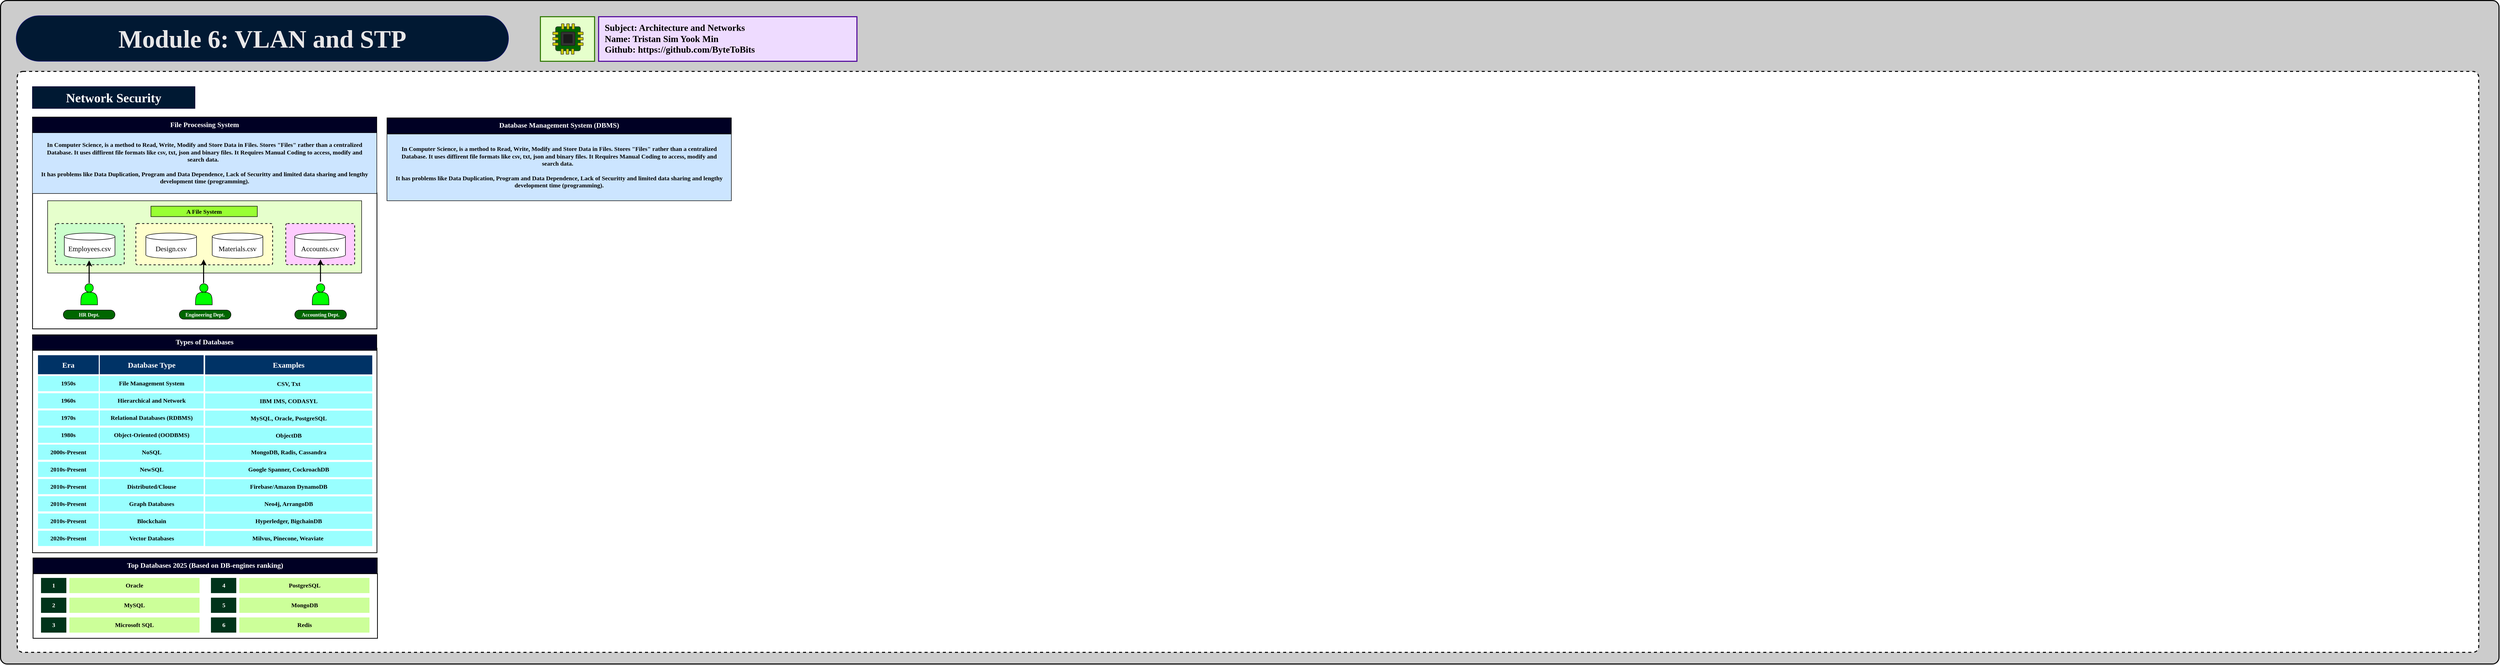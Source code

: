 <mxfile version="25.0.1">
  <diagram name="Page-1" id="4m2vKYtojVbFhh3aF1HG">
    <mxGraphModel dx="2924" dy="144" grid="1" gridSize="10" guides="1" tooltips="1" connect="1" arrows="1" fold="1" page="1" pageScale="1" pageWidth="850" pageHeight="1100" math="1" shadow="0">
      <root>
        <mxCell id="0" />
        <mxCell id="1" parent="0" />
        <mxCell id="BfQb5ThieRws4Rreb3J8-154" value="" style="rounded=1;whiteSpace=wrap;html=1;arcSize=1;strokeWidth=2;fillColor=#CCCCCC;fontStyle=1;movable=1;resizable=1;rotatable=1;deletable=1;editable=1;locked=0;connectable=1;" parent="1" vertex="1">
          <mxGeometry x="-803" y="1220" width="4933" height="1310" as="geometry" />
        </mxCell>
        <mxCell id="BfQb5ThieRws4Rreb3J8-155" value="" style="rounded=1;whiteSpace=wrap;html=1;arcSize=1;dashed=1;strokeWidth=2;movable=0;resizable=0;rotatable=0;deletable=0;editable=0;locked=1;connectable=0;" parent="1" vertex="1">
          <mxGeometry x="-770" y="1360" width="4860" height="1147" as="geometry" />
        </mxCell>
        <mxCell id="BtNYTmyU7TF1c6s0ZU79-208" value="&lt;span style=&quot;text-wrap: nowrap; color: rgba(0, 0, 0, 0); font-family: monospace; font-size: 0px;&quot;&gt;%3CmxGraphModel%3E%3Croot%3E%3CmxCell%20id%3D%220%22%2F%3E%3CmxCell%20id%3D%221%22%20parent%3D%220%22%2F%3E%3CmxCell%20id%3D%222%22%20value%3D%22%22%20style%3D%22group%22%20vertex%3D%221%22%20connectable%3D%220%22%20parent%3D%221%22%3E%3CmxGeometry%20x%3D%22-65%22%20y%3D%221814.4%22%20width%3D%22682%22%20height%3D%22528.71%22%20as%3D%22geometry%22%2F%3E%3C%2FmxCell%3E%3CmxCell%20id%3D%223%22%20value%3D%22%22%20style%3D%22rounded%3D0%3BwhiteSpace%3Dwrap%3Bhtml%3D1%3BfillColor%3D%23FFFFFF%3BfontColor%3D%23000000%3BstrokeColor%3D%23000000%3Balign%3Dleft%3Bspacing%3D12%3B%22%20vertex%3D%221%22%20parent%3D%222%22%3E%3CmxGeometry%20y%3D%22332%22%20width%3D%22682%22%20height%3D%22196.71%22%20as%3D%22geometry%22%2F%3E%3C%2FmxCell%3E%3CmxCell%20id%3D%224%22%20value%3D%22%22%20style%3D%22rounded%3D1%3BwhiteSpace%3Dwrap%3Bhtml%3D1%3BarcSize%3D5%3BimageHeight%3D24%3BfillColor%3D%23FFFFCC%3BstrokeColor%3D%231A1A1A%3Bdashed%3D1%3B%22%20vertex%3D%221%22%20parent%3D%222%22%3E%3CmxGeometry%20x%3D%22308.24%22%20y%3D%22342.71%22%20width%3D%2259.76%22%20height%3D%22177%22%20as%3D%22geometry%22%2F%3E%3C%2FmxCell%3E%3CmxCell%20id%3D%225%22%20value%3D%22%22%20style%3D%22rounded%3D1%3BwhiteSpace%3Dwrap%3Bhtml%3D1%3BarcSize%3D5%3BimageHeight%3D24%3BfillColor%3D%23E6FFCC%3BstrokeColor%3D%231A1A1A%3Bdashed%3D1%3B%22%20vertex%3D%221%22%20parent%3D%222%22%3E%3CmxGeometry%20x%3D%22464%22%20y%3D%22342.6%22%20width%3D%22180%22%20height%3D%22177%22%20as%3D%22geometry%22%2F%3E%3C%2FmxCell%3E%3CmxCell%20id%3D%226%22%20value%3D%22%22%20style%3D%22rounded%3D1%3BwhiteSpace%3Dwrap%3Bhtml%3D1%3BarcSize%3D5%3BimageHeight%3D24%3BfillColor%3D%23CCE5FF%3BstrokeColor%3D%231A1A1A%3Bdashed%3D1%3B%22%20vertex%3D%221%22%20parent%3D%222%22%3E%3CmxGeometry%20x%3D%2234%22%20y%3D%22342.71%22%20width%3D%22180%22%20height%3D%22177%22%20as%3D%22geometry%22%2F%3E%3C%2FmxCell%3E%3CmxCell%20id%3D%227%22%20value%3D%22%22%20style%3D%22rounded%3D0%3BwhiteSpace%3Dwrap%3Bhtml%3D1%3BfillColor%3D%23FFFFFF%3BfontColor%3D%23000000%3BstrokeColor%3D%23000000%3Balign%3Dleft%3Bspacing%3D12%3B%22%20vertex%3D%221%22%20parent%3D%222%22%3E%3CmxGeometry%20y%3D%22180.32%22%20width%3D%22682%22%20height%3D%22153.68%22%20as%3D%22geometry%22%2F%3E%3C%2FmxCell%3E%3CmxCell%20id%3D%228%22%20value%3D%22%26lt%3Bfont%20face%3D%26quot%3BComic%20Sans%20MS%26quot%3B%26gt%3B%26lt%3Bspan%26gt%3BIt%20can%20be%20said%20to%20be%20a%20small%20portion%20of%20the%20Network.%20Subnets%20are%20Now%20Classes.%26lt%3B%2Fspan%26gt%3B%26lt%3B%2Ffont%26gt%3B%22%20style%3D%22rounded%3D0%3BwhiteSpace%3Dwrap%3Bhtml%3D1%3BfillColor%3D%23CCE5FF%3BfontColor%3D%23000000%3BstrokeColor%3D%23000000%3Balign%3Dleft%3Bspacing%3D12%3BfontStyle%3D1%22%20vertex%3D%221%22%20parent%3D%222%22%3E%3CmxGeometry%20x%3D%22114.48%22%20y%3D%2230.27%22%20width%3D%22567.52%22%20height%3D%2225%22%20as%3D%22geometry%22%2F%3E%3C%2FmxCell%3E%3CmxCell%20id%3D%229%22%20value%3D%22%26lt%3Bfont%20face%3D%26quot%3BComic%20Sans%20MS%26quot%3B%26gt%3B%26lt%3Bb%26gt%3BLogical%20Segmentation%20of%20IP%20Networks%20or%20segmention%20a%20network%20into%20a%20smaller%20pool.%26amp%3Bnbsp%3B%26lt%3B%2Fb%26gt%3B%26lt%3B%2Ffont%26gt%3B%22%20style%3D%22rounded%3D0%3BwhiteSpace%3Dwrap%3Bhtml%3D1%3BfillColor%3D%23CCE5FF%3BfontColor%3D%23000000%3BstrokeColor%3D%23000000%3Balign%3Dleft%3Bspacing%3D12%3B%22%20vertex%3D%221%22%20parent%3D%222%22%3E%3CmxGeometry%20x%3D%22114.48%22%20y%3D%2255.32%22%20width%3D%22567.52%22%20height%3D%2225%22%20as%3D%22geometry%22%2F%3E%3C%2FmxCell%3E%3CmxCell%20id%3D%2210%22%20value%3D%22%26lt%3Bfont%20face%3D%26quot%3BComic%20Sans%20MS%26quot%3B%26gt%3B%26lt%3Bb%26gt%3BLayer%203%20(Network%20Layer)%26lt%3B%2Fb%26gt%3B%26lt%3B%2Ffont%26gt%3B%22%20style%3D%22rounded%3D0%3BwhiteSpace%3Dwrap%3Bhtml%3D1%3BfillColor%3D%23CCE5FF%3BfontColor%3D%23000000%3BstrokeColor%3D%23000000%3Balign%3Dleft%3Bspacing%3D12%3B%22%20vertex%3D%221%22%20parent%3D%222%22%3E%3CmxGeometry%20x%3D%22114.48%22%20y%3D%2280.32%22%20width%3D%22567.52%22%20height%3D%2225%22%20as%3D%22geometry%22%2F%3E%3C%2FmxCell%3E%3CmxCell%20id%3D%2211%22%20value%3D%22%26lt%3Bfont%20face%3D%26quot%3BComic%20Sans%20MS%26quot%3B%26gt%3B%26lt%3Bb%26gt%3BRequires%20a%20Router%20or%20Computer%20to%20communicate%20between%20Subnets.%26lt%3B%2Fb%26gt%3B%26lt%3B%2Ffont%26gt%3B%22%20style%3D%22rounded%3D0%3BwhiteSpace%3Dwrap%3Bhtml%3D1%3BfillColor%3D%23CCE5FF%3BfontColor%3D%23000000%3BstrokeColor%3D%23000000%3Balign%3Dleft%3Bspacing%3D12%3B%22%20vertex%3D%221%22%20parent%3D%222%22%3E%3CmxGeometry%20x%3D%22114.48%22%20y%3D%22105.32%22%20width%3D%22567.52%22%20height%3D%2225%22%20as%3D%22geometry%22%2F%3E%3C%2FmxCell%3E%3CmxCell%20id%3D%2212%22%20value%3D%22%26lt%3Bfont%20face%3D%26quot%3BComic%20Sans%20MS%26quot%3B%26gt%3B%26lt%3Bb%26gt%3BDefined%20by%20IP%20Address%20and%20Subnet%20Mask%26lt%3B%2Fb%26gt%3B%26lt%3B%2Ffont%26gt%3B%22%20style%3D%22rounded%3D0%3BwhiteSpace%3Dwrap%3Bhtml%3D1%3BfillColor%3D%23CCE5FF%3BfontColor%3D%23000000%3BstrokeColor%3D%23000000%3Balign%3Dleft%3Bspacing%3D12%3B%22%20vertex%3D%221%22%20parent%3D%222%22%3E%3CmxGeometry%20x%3D%22114.48%22%20y%3D%22130.32%22%20width%3D%22567.52%22%20height%3D%2225%22%20as%3D%22geometry%22%2F%3E%3C%2FmxCell%3E%3CmxCell%20id%3D%2213%22%20value%3D%22%26lt%3Bb%20style%3D%26quot%3Bfont-family%3A%20%26amp%3Bquot%3BComic%20Sans%20MS%26amp%3Bquot%3B%3B%26quot%3B%26gt%3BTraffic%20is%20silated%20by%20IP%20routing%20Rules%20and%20Limited%20by%20IP%20Address%20Space.%26lt%3B%2Fb%26gt%3B%22%20style%3D%22rounded%3D0%3BwhiteSpace%3Dwrap%3Bhtml%3D1%3BfillColor%3D%23CCE5FF%3BfontColor%3D%23000000%3BstrokeColor%3D%23000000%3Balign%3Dleft%3Bspacing%3D12%3B%22%20vertex%3D%221%22%20parent%3D%222%22%3E%3CmxGeometry%20x%3D%22114.48%22%20y%3D%22155.32%22%20width%3D%22567.52%22%20height%3D%2225%22%20as%3D%22geometry%22%2F%3E%3C%2FmxCell%3E%3CmxCell%20id%3D%2214%22%20value%3D%22%26lt%3Bdiv%20style%3D%26quot%3B%26quot%3B%26gt%3B%26lt%3Bb%20style%3D%26quot%3Bfont-size%3A%2012px%3B%20font-family%3A%20%26amp%3Bquot%3BComic%20Sans%20MS%26amp%3Bquot%3B%3B%20background-color%3A%20initial%3B%26quot%3B%26gt%3BNetworks%20and%20Subnet%26lt%3B%2Fb%26gt%3B%26lt%3B%2Fdiv%26gt%3B%22%20style%3D%22rounded%3D0%3BwhiteSpace%3Dwrap%3Bhtml%3D1%3BfillColor%3D%230b3041%3BfontColor%3D%23FFFFFF%3BstrokeColor%3D%23000033%3Balign%3Dcenter%3Bspacing%3D12%3BfontSize%3D13%3BgradientColor%3Dnone%3B%22%20vertex%3D%221%22%20parent%3D%222%22%3E%3CmxGeometry%20width%3D%22682%22%20height%3D%2230%22%20as%3D%22geometry%22%2F%3E%3C%2FmxCell%3E%3CmxCell%20id%3D%2215%22%20value%3D%22%26lt%3Bfont%20face%3D%26quot%3BComic%20Sans%20MS%26quot%3B%26gt%3B%26lt%3Bb%26gt%3BDescription%26lt%3B%2Fb%26gt%3B%26lt%3B%2Ffont%26gt%3B%22%20style%3D%22rounded%3D0%3BwhiteSpace%3Dwrap%3Bhtml%3D1%3BfillColor%3D%2396B6FF%3BfontColor%3D%23000000%3BstrokeColor%3D%23000000%3Balign%3Dcenter%3Bspacing%3D12%3B%22%20vertex%3D%221%22%20parent%3D%222%22%3E%3CmxGeometry%20y%3D%2230.32%22%20width%3D%22114%22%20height%3D%2225%22%20as%3D%22geometry%22%2F%3E%3C%2FmxCell%3E%3CmxCell%20id%3D%2216%22%20value%3D%22%26lt%3Bfont%20face%3D%26quot%3BComic%20Sans%20MS%26quot%3B%26gt%3B%26lt%3Bb%26gt%3BFunction%26lt%3B%2Fb%26gt%3B%26lt%3B%2Ffont%26gt%3B%22%20style%3D%22rounded%3D0%3BwhiteSpace%3Dwrap%3Bhtml%3D1%3BfillColor%3D%2396B6FF%3BfontColor%3D%23000000%3BstrokeColor%3D%23000000%3Balign%3Dcenter%3Bspacing%3D12%3B%22%20vertex%3D%221%22%20parent%3D%222%22%3E%3CmxGeometry%20y%3D%2255.32%22%20width%3D%22114%22%20height%3D%2225%22%20as%3D%22geometry%22%2F%3E%3C%2FmxCell%3E%3CmxCell%20id%3D%2217%22%20value%3D%22%26lt%3Bfont%20face%3D%26quot%3BComic%20Sans%20MS%26quot%3B%26gt%3B%26lt%3Bb%26gt%3BLayer%26lt%3B%2Fb%26gt%3B%26lt%3B%2Ffont%26gt%3B%22%20style%3D%22rounded%3D0%3BwhiteSpace%3Dwrap%3Bhtml%3D1%3BfillColor%3D%2396B6FF%3BfontColor%3D%23000000%3BstrokeColor%3D%23000000%3Balign%3Dcenter%3Bspacing%3D12%3B%22%20vertex%3D%221%22%20parent%3D%222%22%3E%3CmxGeometry%20y%3D%2280.32%22%20width%3D%22114%22%20height%3D%2225%22%20as%3D%22geometry%22%2F%3E%3C%2FmxCell%3E%3CmxCell%20id%3D%2218%22%20value%3D%22%26lt%3Bfont%20face%3D%26quot%3BComic%20Sans%20MS%26quot%3B%26gt%3B%26lt%3Bb%26gt%3BCommunciation%26lt%3B%2Fb%26gt%3B%26lt%3B%2Ffont%26gt%3B%22%20style%3D%22rounded%3D0%3BwhiteSpace%3Dwrap%3Bhtml%3D1%3BfillColor%3D%2396B6FF%3BfontColor%3D%23000000%3BstrokeColor%3D%23000000%3Balign%3Dcenter%3Bspacing%3D12%3B%22%20vertex%3D%221%22%20parent%3D%222%22%3E%3CmxGeometry%20y%3D%22105.32%22%20width%3D%22114%22%20height%3D%2225%22%20as%3D%22geometry%22%2F%3E%3C%2FmxCell%3E%3CmxCell%20id%3D%2219%22%20value%3D%22%26lt%3Bfont%20face%3D%26quot%3BComic%20Sans%20MS%26quot%3B%26gt%3B%26lt%3Bb%26gt%3BAddressing%26lt%3B%2Fb%26gt%3B%26lt%3B%2Ffont%26gt%3B%22%20style%3D%22rounded%3D0%3BwhiteSpace%3Dwrap%3Bhtml%3D1%3BfillColor%3D%2396B6FF%3BfontColor%3D%23000000%3BstrokeColor%3D%23000000%3Balign%3Dcenter%3Bspacing%3D12%3B%22%20vertex%3D%221%22%20parent%3D%222%22%3E%3CmxGeometry%20y%3D%22130.32%22%20width%3D%22114%22%20height%3D%2225%22%20as%3D%22geometry%22%2F%3E%3C%2FmxCell%3E%3CmxCell%20id%3D%2220%22%20value%3D%22%26lt%3Bfont%20face%3D%26quot%3BComic%20Sans%20MS%26quot%3B%26gt%3B%26lt%3Bb%26gt%3BTraffic%26lt%3B%2Fb%26gt%3B%26lt%3B%2Ffont%26gt%3B%22%20style%3D%22rounded%3D0%3BwhiteSpace%3Dwrap%3Bhtml%3D1%3BfillColor%3D%2396B6FF%3BfontColor%3D%23000000%3BstrokeColor%3D%23000000%3Balign%3Dcenter%3Bspacing%3D12%3B%22%20vertex%3D%221%22%20parent%3D%222%22%3E%3CmxGeometry%20y%3D%22155.32%22%20width%3D%22114%22%20height%3D%2225%22%20as%3D%22geometry%22%2F%3E%3C%2FmxCell%3E%3CmxCell%20id%3D%2221%22%20value%3D%22%26lt%3Bfont%20face%3D%26quot%3BComic%20Sans%20MS%26quot%3B%26gt%3B%26lt%3Bspan%20style%3D%26quot%3Bfont-size%3A%2012px%3B%26quot%3B%26gt%3B%26lt%3Bb%26gt%3BNetwork%26lt%3B%2Fb%26gt%3B%26lt%3B%2Fspan%26gt%3B%26lt%3B%2Ffont%26gt%3B%22%20style%3D%22rounded%3D0%3BwhiteSpace%3Dwrap%3Bhtml%3D1%3BfillColor%3D%230b3041%3BfontColor%3D%23FFFFFF%3BstrokeColor%3D%23000033%3Balign%3Dcenter%3Bspacing%3D12%3BfontSize%3D13%3BgradientColor%3Dnone%3B%22%20vertex%3D%221%22%20parent%3D%222%22%3E%3CmxGeometry%20x%3D%22144.54%22%20y%3D%22208.71%22%20width%3D%22100%22%20height%3D%2220.83%22%20as%3D%22geometry%22%2F%3E%3C%2FmxCell%3E%3CmxCell%20id%3D%2222%22%20value%3D%22%26lt%3Bfont%20face%3D%26quot%3BComic%20Sans%20MS%26quot%3B%26gt%3B%26lt%3Bspan%20style%3D%26quot%3Bfont-size%3A%2012px%3B%26quot%3B%26gt%3B%26lt%3Bb%26gt%3BHost%26lt%3B%2Fb%26gt%3B%26lt%3B%2Fspan%26gt%3B%26lt%3B%2Ffont%26gt%3B%22%20style%3D%22rounded%3D0%3BwhiteSpace%3Dwrap%3Bhtml%3D1%3BfillColor%3D%230976a0%3BfontColor%3D%23FFFFFF%3BstrokeColor%3D%23000033%3Balign%3Dcenter%3Bspacing%3D12%3BfontSize%3D13%3BgradientColor%3Dnone%3B%22%20vertex%3D%221%22%20parent%3D%222%22%3E%3CmxGeometry%20x%3D%22261.04%22%20y%3D%22208.71%22%20width%3D%22100%22%20height%3D%2220.83%22%20as%3D%22geometry%22%2F%3E%3C%2FmxCell%3E%3CmxCell%20id%3D%2223%22%20value%3D%22%26lt%3Bfont%20face%3D%26quot%3BComic%20Sans%20MS%26quot%3B%26gt%3B%26lt%3Bspan%20style%3D%26quot%3Bfont-size%3A%2012px%3B%26quot%3B%26gt%3B%26lt%3Bb%26gt%3BHost%26lt%3B%2Fb%26gt%3B%26lt%3B%2Fspan%26gt%3B%26lt%3B%2Ffont%26gt%3B%22%20style%3D%22rounded%3D0%3BwhiteSpace%3Dwrap%3Bhtml%3D1%3BfillColor%3D%230976a0%3BfontColor%3D%23FFFFFF%3BstrokeColor%3D%23000033%3Balign%3Dcenter%3Bspacing%3D12%3BfontSize%3D13%3B%22%20vertex%3D%221%22%20parent%3D%222%22%3E%3CmxGeometry%20x%3D%22377.04%22%20y%3D%22208.71%22%20width%3D%22100%22%20height%3D%2220.83%22%20as%3D%22geometry%22%2F%3E%3C%2FmxCell%3E%3CmxCell%20id%3D%2224%22%20value%3D%22%26lt%3Bfont%20face%3D%26quot%3BComic%20Sans%20MS%26quot%3B%26gt%3B%26lt%3Bspan%20style%3D%26quot%3Bfont-size%3A%2012px%3B%26quot%3B%26gt%3B%26lt%3Bb%26gt%3BHost%26lt%3B%2Fb%26gt%3B%26lt%3B%2Fspan%26gt%3B%26lt%3B%2Ffont%26gt%3B%22%20style%3D%22rounded%3D0%3BwhiteSpace%3Dwrap%3Bhtml%3D1%3BfillColor%3D%230976a0%3BfontColor%3D%23FFFFFF%3BstrokeColor%3D%23000033%3Balign%3Dcenter%3Bspacing%3D12%3BfontSize%3D13%3B%22%20vertex%3D%221%22%20parent%3D%222%22%3E%3CmxGeometry%20x%3D%22490%22%20y%3D%22208.71%22%20width%3D%22108.08%22%20height%3D%2220.83%22%20as%3D%22geometry%22%2F%3E%3C%2FmxCell%3E%3CmxCell%20id%3D%2225%22%20value%3D%22%26lt%3Bfont%20face%3D%26quot%3BComic%20Sans%20MS%26quot%3B%26gt%3B%26lt%3Bspan%20style%3D%26quot%3Bfont-size%3A%2012px%3B%26quot%3B%26gt%3B%26lt%3Bb%26gt%3B.%26lt%3B%2Fb%26gt%3B%26lt%3B%2Fspan%26gt%3B%26lt%3B%2Ffont%26gt%3B%22%20style%3D%22rounded%3D0%3BwhiteSpace%3Dwrap%3Bhtml%3D1%3BfillColor%3D%23001933%3BfontColor%3D%23FFFFFF%3BstrokeColor%3D%23000033%3Balign%3Dcenter%3Bspacing%3D12%3BfontSize%3D13%3BgradientColor%3Dnone%3B%22%20vertex%3D%221%22%20parent%3D%222%22%3E%3CmxGeometry%20x%3D%22247.04%22%20y%3D%22208.71%22%20width%3D%2212%22%20height%3D%2220.83%22%20as%3D%22geometry%22%2F%3E%3C%2FmxCell%3E%3CmxCell%20id%3D%2226%22%20value%3D%22%26lt%3Bfont%20face%3D%26quot%3BComic%20Sans%20MS%26quot%3B%26gt%3B%26lt%3Bspan%20style%3D%26quot%3Bfont-size%3A%2012px%3B%26quot%3B%26gt%3B%26lt%3Bb%26gt%3B.%26lt%3B%2Fb%26gt%3B%26lt%3B%2Fspan%26gt%3B%26lt%3B%2Ffont%26gt%3B%22%20style%3D%22rounded%3D0%3BwhiteSpace%3Dwrap%3Bhtml%3D1%3BfillColor%3D%23001933%3BfontColor%3D%23FFFFFF%3BstrokeColor%3D%23000033%3Balign%3Dcenter%3Bspacing%3D12%3BfontSize%3D13%3BgradientColor%3Dnone%3B%22%20vertex%3D%221%22%20parent%3D%222%22%3E%3CmxGeometry%20x%3D%22363.04%22%20y%3D%22208.71%22%20width%3D%2212%22%20height%3D%2220.83%22%20as%3D%22geometry%22%2F%3E%3C%2FmxCell%3E%3CmxCell%20id%3D%2227%22%20value%3D%22%26lt%3Bfont%20face%3D%26quot%3BComic%20Sans%20MS%26quot%3B%26gt%3B%26lt%3Bspan%20style%3D%26quot%3Bfont-size%3A%2012px%3B%26quot%3B%26gt%3B%26lt%3Bb%26gt%3B.%26lt%3B%2Fb%26gt%3B%26lt%3B%2Fspan%26gt%3B%26lt%3B%2Ffont%26gt%3B%22%20style%3D%22rounded%3D0%3BwhiteSpace%3Dwrap%3Bhtml%3D1%3BfillColor%3D%23001933%3BfontColor%3D%23FFFFFF%3BstrokeColor%3D%23000033%3Balign%3Dcenter%3Bspacing%3D12%3BfontSize%3D13%3BgradientColor%3Dnone%3B%22%20vertex%3D%221%22%20parent%3D%222%22%3E%3CmxGeometry%20x%3D%22479.57%22%20y%3D%22208.71%22%20width%3D%2212%22%20height%3D%2220.83%22%20as%3D%22geometry%22%2F%3E%3C%2FmxCell%3E%3CmxCell%20id%3D%2228%22%20value%3D%22%26lt%3Bdiv%20style%3D%26quot%3B%26quot%3B%26gt%3B%26lt%3Bfont%20face%3D%26quot%3BComic%20Sans%20MS%26quot%3B%26gt%3B%26lt%3Bspan%20style%3D%26quot%3Bfont-size%3A%2012px%3B%26quot%3B%26gt%3B%26lt%3Bb%26gt%3BClass%20A%26lt%3B%2Fb%26gt%3B%26lt%3B%2Fspan%26gt%3B%26lt%3B%2Ffont%26gt%3B%26lt%3B%2Fdiv%26gt%3B%22%20style%3D%22rounded%3D0%3BwhiteSpace%3Dwrap%3Bhtml%3D1%3BfillColor%3D%23001933%3BfontColor%3D%23FFFFFF%3BstrokeColor%3D%23000033%3Balign%3Dcenter%3Bspacing%3D12%3BfontSize%3D13%3BgradientColor%3Dnone%3B%22%20vertex%3D%221%22%20parent%3D%222%22%3E%3CmxGeometry%20x%3D%2214.0%22%20y%3D%22208.71%22%20width%3D%22114.48%22%20height%3D%2220.83%22%20as%3D%22geometry%22%2F%3E%3C%2FmxCell%3E%3CmxCell%20id%3D%2229%22%20value%3D%22%26lt%3Bfont%20face%3D%26quot%3BComic%20Sans%20MS%26quot%3B%26gt%3B%26lt%3Bspan%20style%3D%26quot%3Bfont-size%3A%2012px%3B%26quot%3B%26gt%3B%26lt%3Bb%26gt%3BNetwork%26lt%3B%2Fb%26gt%3B%26lt%3B%2Fspan%26gt%3B%26lt%3B%2Ffont%26gt%3B%22%20style%3D%22rounded%3D0%3BwhiteSpace%3Dwrap%3Bhtml%3D1%3BfillColor%3D%230b3041%3BfontColor%3D%23FFFFFF%3BstrokeColor%3D%23000033%3Balign%3Dcenter%3Bspacing%3D12%3BfontSize%3D13%3BgradientColor%3Dnone%3B%22%20vertex%3D%221%22%20parent%3D%222%22%3E%3CmxGeometry%20x%3D%22144.54%22%20y%3D%22254.47%22%20width%3D%22100%22%20height%3D%2220.83%22%20as%3D%22geometry%22%2F%3E%3C%2FmxCell%3E%3CmxCell%20id%3D%2230%22%20value%3D%22%26lt%3Bfont%20face%3D%26quot%3BComic%20Sans%20MS%26quot%3B%26gt%3B%26lt%3Bspan%20style%3D%26quot%3Bfont-size%3A%2012px%3B%26quot%3B%26gt%3B%26lt%3Bb%26gt%3BNetwork%26lt%3B%2Fb%26gt%3B%26lt%3B%2Fspan%26gt%3B%26lt%3B%2Ffont%26gt%3B%22%20style%3D%22rounded%3D0%3BwhiteSpace%3Dwrap%3Bhtml%3D1%3BfillColor%3D%230b3041%3BfontColor%3D%23FFFFFF%3BstrokeColor%3D%23000033%3Balign%3Dcenter%3Bspacing%3D12%3BfontSize%3D13%3BgradientColor%3Dnone%3B%22%20vertex%3D%221%22%20parent%3D%222%22%3E%3CmxGeometry%20x%3D%22261.04%22%20y%3D%22254.47%22%20width%3D%22100%22%20height%3D%2220.83%22%20as%3D%22geometry%22%2F%3E%3C%2FmxCell%3E%3CmxCell%20id%3D%2231%22%20value%3D%22%26lt%3Bfont%20face%3D%26quot%3BComic%20Sans%20MS%26quot%3B%26gt%3B%26lt%3Bspan%20style%3D%26quot%3Bfont-size%3A%2012px%3B%26quot%3B%26gt%3B%26lt%3Bb%26gt%3BHost%26lt%3B%2Fb%26gt%3B%26lt%3B%2Fspan%26gt%3B%26lt%3B%2Ffont%26gt%3B%22%20style%3D%22rounded%3D0%3BwhiteSpace%3Dwrap%3Bhtml%3D1%3BfillColor%3D%230976a0%3BfontColor%3D%23FFFFFF%3BstrokeColor%3D%23000033%3Balign%3Dcenter%3Bspacing%3D12%3BfontSize%3D13%3B%22%20vertex%3D%221%22%20parent%3D%222%22%3E%3CmxGeometry%20x%3D%22377.04%22%20y%3D%22254.47%22%20width%3D%22100%22%20height%3D%2220.83%22%20as%3D%22geometry%22%2F%3E%3C%2FmxCell%3E%3CmxCell%20id%3D%2232%22%20value%3D%22%26lt%3Bfont%20face%3D%26quot%3BComic%20Sans%20MS%26quot%3B%26gt%3B%26lt%3Bspan%20style%3D%26quot%3Bfont-size%3A%2012px%3B%26quot%3B%26gt%3B%26lt%3Bb%26gt%3BHost%26lt%3B%2Fb%26gt%3B%26lt%3B%2Fspan%26gt%3B%26lt%3B%2Ffont%26gt%3B%22%20style%3D%22rounded%3D0%3BwhiteSpace%3Dwrap%3Bhtml%3D1%3BfillColor%3D%230976a0%3BfontColor%3D%23FFFFFF%3BstrokeColor%3D%23000033%3Balign%3Dcenter%3Bspacing%3D12%3BfontSize%3D13%3B%22%20vertex%3D%221%22%20parent%3D%222%22%3E%3CmxGeometry%20x%3D%22494.04%22%20y%3D%22254.47%22%20width%3D%22100%22%20height%3D%2220.83%22%20as%3D%22geometry%22%2F%3E%3C%2FmxCell%3E%3CmxCell%20id%3D%2233%22%20value%3D%22%26lt%3Bfont%20face%3D%26quot%3BComic%20Sans%20MS%26quot%3B%26gt%3B%26lt%3Bspan%20style%3D%26quot%3Bfont-size%3A%2012px%3B%26quot%3B%26gt%3B%26lt%3Bb%26gt%3B.%26lt%3B%2Fb%26gt%3B%26lt%3B%2Fspan%26gt%3B%26lt%3B%2Ffont%26gt%3B%22%20style%3D%22rounded%3D0%3BwhiteSpace%3Dwrap%3Bhtml%3D1%3BfillColor%3D%23001933%3BfontColor%3D%23FFFFFF%3BstrokeColor%3D%23000033%3Balign%3Dcenter%3Bspacing%3D12%3BfontSize%3D13%3BgradientColor%3Dnone%3B%22%20vertex%3D%221%22%20parent%3D%222%22%3E%3CmxGeometry%20x%3D%22247.04%22%20y%3D%22254.47%22%20width%3D%2212%22%20height%3D%2220.83%22%20as%3D%22geometry%22%2F%3E%3C%2FmxCell%3E%3CmxCell%20id%3D%2234%22%20value%3D%22%26lt%3Bfont%20face%3D%26quot%3BComic%20Sans%20MS%26quot%3B%26gt%3B%26lt%3Bspan%20style%3D%26quot%3Bfont-size%3A%2012px%3B%26quot%3B%26gt%3B%26lt%3Bb%26gt%3B.%26lt%3B%2Fb%26gt%3B%26lt%3B%2Fspan%26gt%3B%26lt%3B%2Ffont%26gt%3B%22%20style%3D%22rounded%3D0%3BwhiteSpace%3Dwrap%3Bhtml%3D1%3BfillColor%3D%23001933%3BfontColor%3D%23FFFFFF%3BstrokeColor%3D%23000033%3Balign%3Dcenter%3Bspacing%3D12%3BfontSize%3D13%3BgradientColor%3Dnone%3B%22%20vertex%3D%221%22%20parent%3D%222%22%3E%3CmxGeometry%20x%3D%22363.04%22%20y%3D%22254.47%22%20width%3D%2212%22%20height%3D%2220.83%22%20as%3D%22geometry%22%2F%3E%3C%2FmxCell%3E%3CmxCell%20id%3D%2235%22%20value%3D%22%26lt%3Bfont%20face%3D%26quot%3BComic%20Sans%20MS%26quot%3B%26gt%3B%26lt%3Bspan%20style%3D%26quot%3Bfont-size%3A%2012px%3B%26quot%3B%26gt%3B%26lt%3Bb%26gt%3B.%26lt%3B%2Fb%26gt%3B%26lt%3B%2Fspan%26gt%3B%26lt%3B%2Ffont%26gt%3B%22%20style%3D%22rounded%3D0%3BwhiteSpace%3Dwrap%3Bhtml%3D1%3BfillColor%3D%23001933%3BfontColor%3D%23FFFFFF%3BstrokeColor%3D%23000033%3Balign%3Dcenter%3Bspacing%3D12%3BfontSize%3D13%3BgradientColor%3Dnone%3B%22%20vertex%3D%221%22%20parent%3D%222%22%3E%3CmxGeometry%20x%3D%22479.57%22%20y%3D%22254.47%22%20width%3D%2212%22%20height%3D%2220.83%22%20as%3D%22geometry%22%2F%3E%3C%2FmxCell%3E%3CmxCell%20id%3D%2236%22%20value%3D%22%26lt%3Bdiv%20style%3D%26quot%3B%26quot%3B%26gt%3B%26lt%3Bfont%20face%3D%26quot%3BComic%20Sans%20MS%26quot%3B%26gt%3B%26lt%3Bspan%20style%3D%26quot%3Bfont-size%3A%2012px%3B%26quot%3B%26gt%3B%26lt%3Bb%26gt%3BClass%20B%26lt%3B%2Fb%26gt%3B%26lt%3B%2Fspan%26gt%3B%26lt%3B%2Ffont%26gt%3B%26lt%3B%2Fdiv%26gt%3B%22%20style%3D%22rounded%3D0%3BwhiteSpace%3Dwrap%3Bhtml%3D1%3BfillColor%3D%23001933%3BfontColor%3D%23FFFFFF%3BstrokeColor%3D%23000033%3Balign%3Dcenter%3Bspacing%3D12%3BfontSize%3D13%3BgradientColor%3Dnone%3B%22%20vertex%3D%221%22%20parent%3D%222%22%3E%3CmxGeometry%20x%3D%2214.0%22%20y%3D%22254.47%22%20width%3D%22114.48%22%20height%3D%2220.83%22%20as%3D%22geometry%22%2F%3E%3C%2FmxCell%3E%3CmxCell%20id%3D%2237%22%20value%3D%22%26lt%3Bfont%20face%3D%26quot%3BComic%20Sans%20MS%26quot%3B%26gt%3B%26lt%3Bspan%20style%3D%26quot%3Bfont-size%3A%2012px%3B%26quot%3B%26gt%3B%26lt%3Bb%26gt%3BNetwork%26lt%3B%2Fb%26gt%3B%26lt%3B%2Fspan%26gt%3B%26lt%3B%2Ffont%26gt%3B%22%20style%3D%22rounded%3D0%3BwhiteSpace%3Dwrap%3Bhtml%3D1%3BfillColor%3D%230b3041%3BfontColor%3D%23FFFFFF%3BstrokeColor%3D%23000033%3Balign%3Dcenter%3Bspacing%3D12%3BfontSize%3D13%3BgradientColor%3Dnone%3B%22%20vertex%3D%221%22%20parent%3D%222%22%3E%3CmxGeometry%20x%3D%22144.54%22%20y%3D%22302.57%22%20width%3D%22100%22%20height%3D%2220.83%22%20as%3D%22geometry%22%2F%3E%3C%2FmxCell%3E%3CmxCell%20id%3D%2238%22%20value%3D%22%26lt%3Bfont%20face%3D%26quot%3BComic%20Sans%20MS%26quot%3B%26gt%3B%26lt%3Bspan%20style%3D%26quot%3Bfont-size%3A%2012px%3B%26quot%3B%26gt%3B%26lt%3Bb%26gt%3BNetwork%26lt%3B%2Fb%26gt%3B%26lt%3B%2Fspan%26gt%3B%26lt%3B%2Ffont%26gt%3B%22%20style%3D%22rounded%3D0%3BwhiteSpace%3Dwrap%3Bhtml%3D1%3BfillColor%3D%230b3041%3BfontColor%3D%23FFFFFF%3BstrokeColor%3D%23000033%3Balign%3Dcenter%3Bspacing%3D12%3BfontSize%3D13%3BgradientColor%3Dnone%3B%22%20vertex%3D%221%22%20parent%3D%222%22%3E%3CmxGeometry%20x%3D%22261.04%22%20y%3D%22302.57%22%20width%3D%22100%22%20height%3D%2220.83%22%20as%3D%22geometry%22%2F%3E%3C%2FmxCell%3E%3CmxCell%20id%3D%2239%22%20value%3D%22%26lt%3Bfont%20face%3D%26quot%3BComic%20Sans%20MS%26quot%3B%26gt%3B%26lt%3Bspan%20style%3D%26quot%3Bfont-size%3A%2012px%3B%26quot%3B%26gt%3B%26lt%3Bb%26gt%3BNetwork%26lt%3B%2Fb%26gt%3B%26lt%3B%2Fspan%26gt%3B%26lt%3B%2Ffont%26gt%3B%22%20style%3D%22rounded%3D0%3BwhiteSpace%3Dwrap%3Bhtml%3D1%3BfillColor%3D%230b3041%3BfontColor%3D%23FFFFFF%3BstrokeColor%3D%23000033%3Balign%3Dcenter%3Bspacing%3D12%3BfontSize%3D13%3B%22%20vertex%3D%221%22%20parent%3D%222%22%3E%3CmxGeometry%20x%3D%22377.04%22%20y%3D%22302.57%22%20width%3D%22100%22%20height%3D%2220.83%22%20as%3D%22geometry%22%2F%3E%3C%2FmxCell%3E%3CmxCell%20id%3D%2240%22%20value%3D%22%26lt%3Bfont%20face%3D%26quot%3BComic%20Sans%20MS%26quot%3B%26gt%3B%26lt%3Bspan%20style%3D%26quot%3Bfont-size%3A%2012px%3B%26quot%3B%26gt%3B%26lt%3Bb%26gt%3BHost%26lt%3B%2Fb%26gt%3B%26lt%3B%2Fspan%26gt%3B%26lt%3B%2Ffont%26gt%3B%22%20style%3D%22rounded%3D0%3BwhiteSpace%3Dwrap%3Bhtml%3D1%3BfillColor%3D%230976a0%3BfontColor%3D%23FFFFFF%3BstrokeColor%3D%23000033%3Balign%3Dcenter%3Bspacing%3D12%3BfontSize%3D13%3B%22%20vertex%3D%221%22%20parent%3D%222%22%3E%3CmxGeometry%20x%3D%22494.04%22%20y%3D%22302.57%22%20width%3D%22100%22%20height%3D%2220.83%22%20as%3D%22geometry%22%2F%3E%3C%2FmxCell%3E%3CmxCell%20id%3D%2241%22%20value%3D%22%26lt%3Bfont%20face%3D%26quot%3BComic%20Sans%20MS%26quot%3B%26gt%3B%26lt%3Bspan%20style%3D%26quot%3Bfont-size%3A%2012px%3B%26quot%3B%26gt%3B%26lt%3Bb%26gt%3B.%26lt%3B%2Fb%26gt%3B%26lt%3B%2Fspan%26gt%3B%26lt%3B%2Ffont%26gt%3B%22%20style%3D%22rounded%3D0%3BwhiteSpace%3Dwrap%3Bhtml%3D1%3BfillColor%3D%23001933%3BfontColor%3D%23FFFFFF%3BstrokeColor%3D%23000033%3Balign%3Dcenter%3Bspacing%3D12%3BfontSize%3D13%3BgradientColor%3Dnone%3B%22%20vertex%3D%221%22%20parent%3D%222%22%3E%3CmxGeometry%20x%3D%22247.04%22%20y%3D%22302.57%22%20width%3D%2212%22%20height%3D%2220.83%22%20as%3D%22geometry%22%2F%3E%3C%2FmxCell%3E%3CmxCell%20id%3D%2242%22%20value%3D%22%26lt%3Bfont%20face%3D%26quot%3BComic%20Sans%20MS%26quot%3B%26gt%3B%26lt%3Bspan%20style%3D%26quot%3Bfont-size%3A%2012px%3B%26quot%3B%26gt%3B%26lt%3Bb%26gt%3B.%26lt%3B%2Fb%26gt%3B%26lt%3B%2Fspan%26gt%3B%26lt%3B%2Ffont%26gt%3B%22%20style%3D%22rounded%3D0%3BwhiteSpace%3Dwrap%3Bhtml%3D1%3BfillColor%3D%23001933%3BfontColor%3D%23FFFFFF%3BstrokeColor%3D%23000033%3Balign%3Dcenter%3Bspacing%3D12%3BfontSize%3D13%3BgradientColor%3Dnone%3B%22%20vertex%3D%221%22%20parent%3D%222%22%3E%3CmxGeometry%20x%3D%22363.04%22%20y%3D%22302.57%22%20width%3D%2212%22%20height%3D%2220.83%22%20as%3D%22geometry%22%2F%3E%3C%2FmxCell%3E%3CmxCell%20id%3D%2243%22%20value%3D%22%26lt%3Bfont%20face%3D%26quot%3BComic%20Sans%20MS%26quot%3B%26gt%3B%26lt%3Bspan%20style%3D%26quot%3Bfont-size%3A%2012px%3B%26quot%3B%26gt%3B%26lt%3Bb%26gt%3B.%26lt%3B%2Fb%26gt%3B%26lt%3B%2Fspan%26gt%3B%26lt%3B%2Ffont%26gt%3B%22%20style%3D%22rounded%3D0%3BwhiteSpace%3Dwrap%3Bhtml%3D1%3BfillColor%3D%23001933%3BfontColor%3D%23FFFFFF%3BstrokeColor%3D%23000033%3Balign%3Dcenter%3Bspacing%3D12%3BfontSize%3D13%3BgradientColor%3Dnone%3B%22%20vertex%3D%221%22%20parent%3D%222%22%3E%3CmxGeometry%20x%3D%22479.57%22%20y%3D%22302.57%22%20width%3D%2212%22%20height%3D%2220.83%22%20as%3D%22geometry%22%2F%3E%3C%2FmxCell%3E%3CmxCell%20id%3D%2244%22%20value%3D%22%26lt%3Bdiv%20style%3D%26quot%3B%26quot%3B%26gt%3B%26lt%3Bfont%20face%3D%26quot%3BComic%20Sans%20MS%26quot%3B%26gt%3B%26lt%3Bspan%20style%3D%26quot%3Bfont-size%3A%2012px%3B%26quot%3B%26gt%3B%26lt%3Bb%26gt%3BClass%20C%26lt%3B%2Fb%26gt%3B%26lt%3B%2Fspan%26gt%3B%26lt%3B%2Ffont%26gt%3B%26lt%3B%2Fdiv%26gt%3B%22%20style%3D%22rounded%3D0%3BwhiteSpace%3Dwrap%3Bhtml%3D1%3BfillColor%3D%23001933%3BfontColor%3D%23FFFFFF%3BstrokeColor%3D%23000033%3Balign%3Dcenter%3Bspacing%3D12%3BfontSize%3D13%3BgradientColor%3Dnone%3B%22%20vertex%3D%221%22%20parent%3D%222%22%3E%3CmxGeometry%20x%3D%2214.0%22%20y%3D%22302.57%22%20width%3D%22114.48%22%20height%3D%2220.83%22%20as%3D%22geometry%22%2F%3E%3C%2FmxCell%3E%3CmxCell%20id%3D%2245%22%20value%3D%22%22%20style%3D%22endArrow%3Dclassic%3BstartArrow%3Dclassic%3Bhtml%3D1%3Brounded%3D0%3BstrokeColor%3D%23000000%3B%22%20edge%3D%221%22%20parent%3D%222%22%3E%3CmxGeometry%20width%3D%2250%22%20height%3D%2250%22%20relative%3D%221%22%20as%3D%22geometry%22%3E%3CmxPoint%20x%3D%22262.19%22%20y%3D%22196.71%22%20as%3D%22sourcePoint%22%2F%3E%3CmxPoint%20x%3D%22593.19%22%20y%3D%22195.71%22%20as%3D%22targetPoint%22%2F%3E%3C%2FmxGeometry%3E%3C%2FmxCell%3E%3CmxCell%20id%3D%2246%22%20value%3D%22%26lt%3Bfont%20face%3D%26quot%3BComic%20Sans%20MS%26quot%3B%26gt%3B%26lt%3Bspan%20style%3D%26quot%3Bfont-size%3A%2012px%3B%20text-wrap%3A%20wrap%3B%26quot%3B%26gt%3B%26lt%3Bb%26gt%3B24Bits%26lt%3B%2Fb%26gt%3B%26lt%3B%2Fspan%26gt%3B%26lt%3B%2Ffont%26gt%3B%22%20style%3D%22edgeLabel%3Bhtml%3D1%3Balign%3Dcenter%3BverticalAlign%3Dmiddle%3Bresizable%3D0%3Bpoints%3D%5B%5D%3BlabelBackgroundColor%3D%23FFFFFF%3BfontColor%3D%23000000%3B%22%20vertex%3D%221%22%20connectable%3D%220%22%20parent%3D%2245%22%3E%3CmxGeometry%20x%3D%22-0.033%22%20y%3D%221%22%20relative%3D%221%22%20as%3D%22geometry%22%3E%3CmxPoint%20as%3D%22offset%22%2F%3E%3C%2FmxGeometry%3E%3C%2FmxCell%3E%3CmxCell%20id%3D%2247%22%20value%3D%22%22%20style%3D%22endArrow%3Dclassic%3BstartArrow%3Dclassic%3Bhtml%3D1%3Brounded%3D0%3BstrokeColor%3D%23000000%3B%22%20edge%3D%221%22%20parent%3D%222%22%3E%3CmxGeometry%20width%3D%2250%22%20height%3D%2250%22%20relative%3D%221%22%20as%3D%22geometry%22%3E%3CmxPoint%20x%3D%22378.54%22%20y%3D%22243.07%22%20as%3D%22sourcePoint%22%2F%3E%3CmxPoint%20x%3D%22592.19%22%20y%3D%22243.13%22%20as%3D%22targetPoint%22%2F%3E%3C%2FmxGeometry%3E%3C%2FmxCell%3E%3CmxCell%20id%3D%2248%22%20value%3D%22%26lt%3Bfont%20face%3D%26quot%3BComic%20Sans%20MS%26quot%3B%26gt%3B%26lt%3Bspan%20style%3D%26quot%3Bfont-size%3A%2012px%3B%20text-wrap%3A%20wrap%3B%26quot%3B%26gt%3B%26lt%3Bb%26gt%3B16Bits%26lt%3B%2Fb%26gt%3B%26lt%3B%2Fspan%26gt%3B%26lt%3B%2Ffont%26gt%3B%22%20style%3D%22edgeLabel%3Bhtml%3D1%3Balign%3Dcenter%3BverticalAlign%3Dmiddle%3Bresizable%3D0%3Bpoints%3D%5B%5D%3BlabelBackgroundColor%3D%23FFFFFF%3BfontColor%3D%23000000%3B%22%20vertex%3D%221%22%20connectable%3D%220%22%20parent%3D%2247%22%3E%3CmxGeometry%20x%3D%22-0.033%22%20y%3D%221%22%20relative%3D%221%22%20as%3D%22geometry%22%3E%3CmxPoint%20as%3D%22offset%22%2F%3E%3C%2FmxGeometry%3E%3C%2FmxCell%3E%3CmxCell%20id%3D%2249%22%20value%3D%22%22%20style%3D%22endArrow%3Dclassic%3BstartArrow%3Dclassic%3Bhtml%3D1%3Brounded%3D0%3BstrokeColor%3D%23000000%3B%22%20edge%3D%221%22%20parent%3D%222%22%3E%3CmxGeometry%20width%3D%2250%22%20height%3D%2250%22%20relative%3D%221%22%20as%3D%22geometry%22%3E%3CmxPoint%20x%3D%22497.19%22%20y%3D%22290.71%22%20as%3D%22sourcePoint%22%2F%3E%3CmxPoint%20x%3D%22594.04%22%20y%3D%22289.61%22%20as%3D%22targetPoint%22%2F%3E%3C%2FmxGeometry%3E%3C%2FmxCell%3E%3CmxCell%20id%3D%2250%22%20value%3D%22%26lt%3Bfont%20face%3D%26quot%3BComic%20Sans%20MS%26quot%3B%26gt%3B%26lt%3Bspan%20style%3D%26quot%3Bfont-size%3A%2012px%3B%20text-wrap%3A%20wrap%3B%26quot%3B%26gt%3B%26lt%3Bb%26gt%3B8Bits%26lt%3B%2Fb%26gt%3B%26lt%3B%2Fspan%26gt%3B%26lt%3B%2Ffont%26gt%3B%22%20style%3D%22edgeLabel%3Bhtml%3D1%3Balign%3Dcenter%3BverticalAlign%3Dmiddle%3Bresizable%3D0%3Bpoints%3D%5B%5D%3BlabelBackgroundColor%3D%23FFFFFF%3BfontColor%3D%23000000%3B%22%20vertex%3D%221%22%20connectable%3D%220%22%20parent%3D%2249%22%3E%3CmxGeometry%20x%3D%22-0.033%22%20y%3D%221%22%20relative%3D%221%22%20as%3D%22geometry%22%3E%3CmxPoint%20as%3D%22offset%22%2F%3E%3C%2FmxGeometry%3E%3C%2FmxCell%3E%3CmxCell%20id%3D%2251%22%20value%3D%22%26lt%3Bdiv%20style%3D%26quot%3B%26quot%3B%26gt%3B%26lt%3Bfont%20face%3D%26quot%3BComic%20Sans%20MS%26quot%3B%26gt%3B%26lt%3Bspan%20style%3D%26quot%3Bfont-size%3A%2012px%3B%26quot%3B%26gt%3B%26lt%3Bb%26gt%3B%2F8%26lt%3B%2Fb%26gt%3B%26lt%3B%2Fspan%26gt%3B%26lt%3B%2Ffont%26gt%3B%26lt%3B%2Fdiv%26gt%3B%22%20style%3D%22rounded%3D0%3BwhiteSpace%3Dwrap%3Bhtml%3D1%3BfillColor%3D%23001933%3BfontColor%3D%23FFFFFF%3BstrokeColor%3D%23000033%3Balign%3Dcenter%3Bspacing%3D12%3BfontSize%3D13%3BgradientColor%3Dnone%3B%22%20vertex%3D%221%22%20parent%3D%222%22%3E%3CmxGeometry%20x%3D%22600.81%22%20y%3D%22208.71%22%20width%3D%2253.19%22%20height%3D%2220.83%22%20as%3D%22geometry%22%2F%3E%3C%2FmxCell%3E%3CmxCell%20id%3D%2252%22%20value%3D%22%26lt%3Bdiv%20style%3D%26quot%3B%26quot%3B%26gt%3B%26lt%3Bfont%20face%3D%26quot%3BComic%20Sans%20MS%26quot%3B%26gt%3B%26lt%3Bspan%20style%3D%26quot%3Bfont-size%3A%2012px%3B%26quot%3B%26gt%3B%26lt%3Bb%26gt%3B%2F16%26lt%3B%2Fb%26gt%3B%26lt%3B%2Fspan%26gt%3B%26lt%3B%2Ffont%26gt%3B%26lt%3B%2Fdiv%26gt%3B%22%20style%3D%22rounded%3D0%3BwhiteSpace%3Dwrap%3Bhtml%3D1%3BfillColor%3D%23001933%3BfontColor%3D%23FFFFFF%3BstrokeColor%3D%23000033%3Balign%3Dcenter%3Bspacing%3D12%3BfontSize%3D13%3BgradientColor%3Dnone%3B%22%20vertex%3D%221%22%20parent%3D%222%22%3E%3CmxGeometry%20x%3D%22600.41%22%20y%3D%22254.47%22%20width%3D%2253.19%22%20height%3D%2220.83%22%20as%3D%22geometry%22%2F%3E%3C%2FmxCell%3E%3CmxCell%20id%3D%2253%22%20value%3D%22%26lt%3Bdiv%20style%3D%26quot%3B%26quot%3B%26gt%3B%26lt%3Bfont%20face%3D%26quot%3BComic%20Sans%20MS%26quot%3B%26gt%3B%26lt%3Bspan%20style%3D%26quot%3Bfont-size%3A%2012px%3B%26quot%3B%26gt%3B%26lt%3Bb%26gt%3B%2F24%26lt%3B%2Fb%26gt%3B%26lt%3B%2Fspan%26gt%3B%26lt%3B%2Ffont%26gt%3B%26lt%3B%2Fdiv%26gt%3B%22%20style%3D%22rounded%3D0%3BwhiteSpace%3Dwrap%3Bhtml%3D1%3BfillColor%3D%23001933%3BfontColor%3D%23FFFFFF%3BstrokeColor%3D%23000033%3Balign%3Dcenter%3Bspacing%3D12%3BfontSize%3D13%3BgradientColor%3Dnone%3B%22%20vertex%3D%221%22%20parent%3D%222%22%3E%3CmxGeometry%20x%3D%22602.41%22%20y%3D%22302.57%22%20width%3D%2253.19%22%20height%3D%2220.83%22%20as%3D%22geometry%22%2F%3E%3C%2FmxCell%3E%3CmxCell%20id%3D%2254%22%20value%3D%22%22%20style%3D%22shape%3Dimage%3BverticalLabelPosition%3Dbottom%3BlabelBackgroundColor%3Ddefault%3BverticalAlign%3Dtop%3Baspect%3Dfixed%3BimageAspect%3D0%3Bimage%3Ddata%3Aimage%2Fpng%2CiVBORw0KGgoAAAANSUhEUgAAAIIAAACXCAMAAADuxnPnAAAAAXNSR0IArs4c6QAAAARnQU1BAACxjwv8YQUAAABjUExURQAAACBAYBBIZBFIYxBIYhFJYhBIYxBIYhBIYhBQYBBKYBBJYhFIYhBIYhBJYhFIYhJJYBFIYhBJYhJHYxFIYhBJYxNGYBBJYhBIYhBJYxFIYhVKYBFIYhFIYhBIYBFIYxFHYgkSmaEAAAAhdFJOUwAIQFiAl7%2BfYBAwcPf%2Fr3g4t%2B9Ip1Aoj9%2FP5xiH1yDHaOFTdy4AAAAJcEhZcwAAFxEAABcRAcom8z8AAAfESURBVHhe7ZvZdvI6DIWdEMIMhTKEue%2F%2FlP9yBklWJFsBzs1ZfFdtPLCzbcuO4zj35cuXL1%2B%2BfPlfkuWjohiXLZOimOYznue%2FY76YlMuVRLne5Dz3x%2FnZbHf8hxll8ZvxYh8jH6d%2BvmW5P%2FCyn%2BB4qvgvxdiNf3gNb3I4899IU00%2F1yDZdJAByGXzmVGSLS68ajvL05XXN5zDGwI8u82bzTEveZUdVXkqRnnLb3Er7zxHx%2F2X1zqA2YlXV3M%2BHcTufswLWfH2wbNayYU2qE6HeBfLC2HwLKc8m40br2h1Gc95JicIOhb9RlkL%2BVI8nryWUor%2F2VnsbT97XvoilY5y4LF43TfAs1gt%2BKWGx4lPZQXPEmfBik%2BUDpVdVhfRBt9EBetLEy2nxDgs%2B5QdaKUqNggjamvuENk6KHgZ8QxA5u9TtcHHlbBHnRUzObNwVN0i0pv20m1wzk2DTlWZNGSBgosYhFpqE%2BI2OHcMjLBoyLa0xD5iAXbaqA3OFbTGtIZQwR9PDmhNSNng3A9tjHv0rpxzVMEysfzCkZuwwR3pguMc10BH0UUdig1gQtoGN6MdYstTKQeS8Z5qNBq%2BUjaEAz0SJ48kpibsCkww2OAcnTXUFcSMtFiVXHCFMTxpQ9DRd5rDJI9h6IQTgMGGjKxnnnL2EakwqaA3kaVtCMKu2B1meFvLWEhsYCaYbHBX8hNHnhiOx3hEquEmmGxwOfb3kqc5N8fKJjytT88Emw1UeX85ie0kL8VC%2BibYbCBD88LHHAlK6Y4gmWC04YrTxSlMyXDNOw5TRCQTjDb8QfZlaAPWeUlFRc0Eow0OZ4vABlKnvkpDZBOMNsxhVAQ2YJ3RWaxFMcFqA45%2BagPWmZigazQTjDZc0QZs9F%2BoYx1kVvgrWqBYd8EQ0wIbUDIOVosJCBTjCXHQhnN3KYNLJhOQFyUQG7pbnsKVgY%2BeUI4nJLhCwS4IwTxesawpoCaekAJWcctmDM2gJnESjwAFeUIKnA6aRTouVdILlRAoyBNSYGRpQsOk%2B1eYwuO8LAF3cJoxAYtWU2ChvC4BVyc%2BOh3hv2FB4S0JDuZsv3KBcDt0PLwlAcaEX6JBaJTWa9oGT4NBwrS%2FPquBWOQ7A6zYpMz6LpMnKWFaaQP90RVdOucgOktdwV%2FXRXQlFQn1Br4iAX%2F2iHJW0mTfpGgioChP8LRvEDQJYP4BJ%2Bo7z%2BTpEmURXaogAV5haBKgC25wQIizZJeoiVAg71A0CRCc9rjFeOOZPFDTEBHBSxxNAkwLJYZnaUAEEowi2FskTQL0wTs%2B0YtrBaipJSmi9xorKaHCxUItIdifE4mK6AnQmLqs%2B3OHg6MOC2kJERFmAXWrw984T9YVWyQoIgYIqCVAbMJHiAESBBGDBNQSoMBLLniCbvYYJqCWANO1g0fqeufFKqFiQ%2FgBY9tG0BeGjggPFzBcBJGwfEGCJMAzRMSUxgUoVz%2FVpyVQAd2jZNcv7CJkCRusGoEyLaEDcBmu9EVo0THvMpRu0%2F2555k8UFMNbwJIINe4CE0CmaFhxoKnXArUJAiQJXARmgQyQ8OK3i%2FiekBNggBNQihCkwBbTiOcLprAwOjSJAG6BCpCkwCRae4wNkkvCZoUWUBMAopQJODzfUYeKthWZI2%2FrgmIS%2BhEKBLg2dovWSEUSP0xJiAloRGhSICG8ktWGKD1EyYjJiAtwYtQJATP0lnwhDmItAQNfHqpV0rBE%2BYgoB6ekAR2onf1vxCn2o0fO69LgOVic9u4wTC0JaAgT0iBOxztT0LXMO70nLqTllBRd0GcZwRw47FdAOIMzVeEMvSdbohxqwhHQLfrjt1Tik4CwsmlGttOPN3jgxfz4Ch7UaKh2WA0AW8BNeMO8Fs2WE3AO8Cfw33wt2wYbAKdnOUXJREkG4abQLc0yIuS120wmkCO6wS7W2iDcWj3bbCagCEg3NdBG3CcROnbYDSBHNNgW3xog%2FFuuA3GYhgAeptb5EWu5XVt3wajCfiylpsQpNlmq9AGowk%2F2AzCneKLXMMJip4NNhOuuAkgvZgm%2FaQSkvtQG4wmkNMsYq8nj7SlpUZqg80EclCE98UGcoDA9Oqa2GAzgdzjTomA9GSVZR2JNphMoK%2B6xWbwUGstGjobTCbgdKw%2BXHjoKTuDhk6yxQSqINbM9ADWapu%2Bt8YGiwl0%2ByY%2B4MjAXa3OSp9BGhvSJmR0y2EnPcITgh3EqhdDOd6GtAkzam468M3pIdHkcXpvQ9KEH3pbS2kPgRFoSJy%2F9TYkTQh38QwKuIYq7tshZcI1PIydsrVlHpzYWcbOYjsXHzfZJrif1IFe5MEm4tgpmaiC33B7fBd3NGAWnIZerc5m9ZQ5q6VKjMaQYCB7zsZGRHImIH2gl%2FNH5qyaahH1nDHia8vVaUjxhmPvg5fl3nIATv7eb2cajJyMfahR1zRJ9or5STgCVyZjvcJIqMx%2FMCm%2B0vTMF%2Bve%2FXv7xF1%2BG7Mb7xEt9%2FK2yWnj5n9F2Wv%2Blv2rFjQ8wo9W%2BjyVj1yB54BgoJD3PqAaQmXswQnylBMq588I8Mx5pDKxVrvtSzyE7%2BKiXE6DwrENccDL7CafNYDwezP0zfN4NDwWDyHTvtused4Sn1t%2BjFk%2BLbYlWQxcyrJY5O%2BFoJfJgyD55cuXL18%2BxT9BuDTmHnfr4wAAAABJRU5ErkJggg%3D%3D%3B%22%20vertex%3D%221%22%20parent%3D%222%22%3E%3CmxGeometry%20x%3D%22249.56%22%20y%3D%22428.17%22%20width%3D%2221.76%22%20height%3D%2225.27%22%20as%3D%22geometry%22%2F%3E%3C%2FmxCell%3E%3CmxCell%20id%3D%2255%22%20value%3D%22%22%20style%3D%22image%3Bpoints%3D%5B%5D%3Baspect%3Dfixed%3Bhtml%3D1%3Balign%3Dcenter%3Bshadow%3D0%3Bdashed%3D0%3Bimage%3Dimg%2Flib%2Fallied_telesis%2Fcomputer_and_terminals%2FPersonal_Computer_with_Server.svg%3B%22%20vertex%3D%221%22%20parent%3D%222%22%3E%3CmxGeometry%20x%3D%2264.3%22%20y%3D%22363.88%22%20width%3D%2241.79%22%20height%3D%2241.79%22%20as%3D%22geometry%22%2F%3E%3C%2FmxCell%3E%3CmxCell%20id%3D%2256%22%20value%3D%22%22%20style%3D%22image%3Bpoints%3D%5B%5D%3Baspect%3Dfixed%3Bhtml%3D1%3Balign%3Dcenter%3Bshadow%3D0%3Bdashed%3D0%3Bimage%3Dimg%2Flib%2Fallied_telesis%2Fcomputer_and_terminals%2FPersonal_Computer_with_Server.svg%3B%22%20vertex%3D%221%22%20parent%3D%222%22%3E%3CmxGeometry%20x%3D%2260.65%22%20y%3D%22455.24%22%20width%3D%2241.79%22%20height%3D%2241.79%22%20as%3D%22geometry%22%2F%3E%3C%2FmxCell%3E%3CmxCell%20id%3D%2257%22%20value%3D%22%26lt%3Bfont%20face%3D%26quot%3BComic%20Sans%20MS%26quot%3B%26gt%3B%26lt%3Bb%26gt%3B%26lt%3Bfont%20color%3D%26quot%3B%23000000%26quot%3B%26gt%3B130.194.%26lt%3B%2Ffont%26gt%3B%26lt%3Bfont%20color%3D%26quot%3B%23ff0000%26quot%3B%26gt%3B76%26lt%3B%2Ffont%26gt%3B%26lt%3Bfont%20color%3D%26quot%3B%23000000%26quot%3B%26gt%3B.192%26lt%3B%2Ffont%26gt%3B%26lt%3B%2Fb%26gt%3B%26lt%3B%2Ffont%26gt%3B%22%20style%3D%22rounded%3D1%3BwhiteSpace%3Dwrap%3Bhtml%3D1%3BfillColor%3D%23FFFFFF%3BfontColor%3D%23ffffff%3BstrokeColor%3D%23000000%3BarcSize%3D50%3BspacingTop%3D0%3BfontSize%3D8%3B%22%20vertex%3D%221%22%20parent%3D%222%22%3E%3CmxGeometry%20x%3D%2241.55%22%20y%3D%22414.44%22%20width%3D%2280%22%20height%3D%2212%22%20as%3D%22geometry%22%2F%3E%3C%2FmxCell%3E%3CmxCell%20id%3D%2258%22%20value%3D%22%26lt%3Bfont%20face%3D%26quot%3BComic%20Sans%20MS%26quot%3B%26gt%3B%26lt%3Bb%26gt%3B%26lt%3Bfont%20color%3D%26quot%3B%23000000%26quot%3B%26gt%3B130.194.%26lt%3B%2Ffont%26gt%3B%26lt%3Bfont%20color%3D%26quot%3B%23ff0000%26quot%3B%26gt%3B76%26lt%3B%2Ffont%26gt%3B%26lt%3Bfont%20color%3D%26quot%3B%23000000%26quot%3B%26gt%3B.191%26lt%3B%2Ffont%26gt%3B%26lt%3B%2Fb%26gt%3B%26lt%3B%2Ffont%26gt%3B%22%20style%3D%22rounded%3D1%3BwhiteSpace%3Dwrap%3Bhtml%3D1%3BfillColor%3D%23FFFFFF%3BfontColor%3D%23ffffff%3BstrokeColor%3D%23000000%3BarcSize%3D50%3BspacingTop%3D0%3BfontSize%3D8%3B%22%20vertex%3D%221%22%20parent%3D%222%22%3E%3CmxGeometry%20x%3D%2243.91%22%20y%3D%22502.56%22%20width%3D%2280%22%20height%3D%2212%22%20as%3D%22geometry%22%2F%3E%3C%2FmxCell%3E%3CmxCell%20id%3D%2259%22%20value%3D%22%26lt%3Bfont%20face%3D%26quot%3BComic%20Sans%20MS%26quot%3B%26gt%3B%26lt%3Bb%26gt%3B%26lt%3Bfont%20color%3D%26quot%3B%23000000%26quot%3B%26gt%3B130.194.%26lt%3B%2Ffont%26gt%3B%26lt%3Bfont%20color%3D%26quot%3B%23ff0000%26quot%3B%26gt%3B76%26lt%3B%2Ffont%26gt%3B%26lt%3Bfont%20color%3D%26quot%3B%23000000%26quot%3B%26gt%3B.253%26lt%3B%2Ffont%26gt%3B%26lt%3B%2Fb%26gt%3B%26lt%3B%2Ffont%26gt%3B%22%20style%3D%22rounded%3D1%3BwhiteSpace%3Dwrap%3Bhtml%3D1%3BfillColor%3D%23FFFFFF%3BfontColor%3D%23ffffff%3BstrokeColor%3D%23000000%3BarcSize%3D50%3BspacingTop%3D0%3BfontSize%3D8%3B%22%20vertex%3D%221%22%20parent%3D%222%22%3E%3CmxGeometry%20x%3D%22221.67%22%20y%3D%22412.67%22%20width%3D%2280%22%20height%3D%2212%22%20as%3D%22geometry%22%2F%3E%3C%2FmxCell%3E%3CmxCell%20id%3D%2260%22%20value%3D%22%26lt%3Bfont%20face%3D%26quot%3BComic%20Sans%20MS%26quot%3B%26gt%3B%26lt%3Bb%26gt%3B%26lt%3Bfont%20color%3D%26quot%3B%23000000%26quot%3B%26gt%3B130.194.%26lt%3B%2Ffont%26gt%3B%26lt%3Bfont%20color%3D%26quot%3B%23ff0000%26quot%3B%26gt%3B40%26lt%3B%2Ffont%26gt%3B%26lt%3Bfont%20color%3D%26quot%3B%23000000%26quot%3B%26gt%3B.13%26lt%3B%2Ffont%26gt%3B%26lt%3B%2Fb%26gt%3B%26lt%3B%2Ffont%26gt%3B%22%20style%3D%22rounded%3D1%3BwhiteSpace%3Dwrap%3Bhtml%3D1%3BfillColor%3D%23FFFFFF%3BfontColor%3D%23ffffff%3BstrokeColor%3D%23000000%3BarcSize%3D50%3BspacingTop%3D0%3BfontSize%3D8%3B%22%20vertex%3D%221%22%20parent%3D%222%22%3E%3CmxGeometry%20x%3D%22221.67%22%20y%3D%22398.94%22%20width%3D%2280%22%20height%3D%2212%22%20as%3D%22geometry%22%2F%3E%3C%2FmxCell%3E%3CmxCell%20id%3D%2261%22%20value%3D%22%26lt%3Bfont%20face%3D%26quot%3BComic%20Sans%20MS%26quot%3B%26gt%3B%26lt%3Bb%26gt%3BDefault%20Gateway%26lt%3B%2Fb%26gt%3B%26lt%3B%2Ffont%26gt%3B%22%20style%3D%22rounded%3D1%3BwhiteSpace%3Dwrap%3Bhtml%3D1%3BfillColor%3D%23006600%3BfontColor%3D%23FFFFFF%3BstrokeColor%3D%23000000%3BarcSize%3D50%3BspacingTop%3D0%3BfontSize%3D8%3B%22%20vertex%3D%221%22%20parent%3D%222%22%3E%3CmxGeometry%20x%3D%22221.67%22%20y%3D%22385.53%22%20width%3D%2280%22%20height%3D%2212%22%20as%3D%22geometry%22%2F%3E%3C%2FmxCell%3E%3CmxCell%20id%3D%2262%22%20style%3D%22edgeStyle%3DorthogonalEdgeStyle%3Brounded%3D0%3BorthogonalLoop%3D1%3BjettySize%3Dauto%3Bhtml%3D1%3BentryX%3D1.018%3BentryY%3D0.56%3BentryDx%3D0%3BentryDy%3D0%3BentryPerimeter%3D0%3BendArrow%3Dnone%3BendFill%3D0%3BstrokeWidth%3D1.5%3BstrokeColor%3D%23000000%3B%22%20edge%3D%221%22%20parent%3D%222%22%20target%3D%2255%22%3E%3CmxGeometry%20relative%3D%221%22%20as%3D%22geometry%22%3E%3CmxPoint%20x%3D%22169.03%22%20y%3D%22440.67%22%20as%3D%22sourcePoint%22%2F%3E%3CArray%20as%3D%22points%22%3E%3CmxPoint%20x%3D%22165.03%22%20y%3D%22440.67%22%2F%3E%3CmxPoint%20x%3D%22138.03%22%20y%3D%22440.67%22%2F%3E%3CmxPoint%20x%3D%22138.03%22%20y%3D%22387.67%22%2F%3E%3C%2FArray%3E%3C%2FmxGeometry%3E%3C%2FmxCell%3E%3CmxCell%20id%3D%2263%22%20style%3D%22edgeStyle%3DorthogonalEdgeStyle%3Brounded%3D0%3BorthogonalLoop%3D1%3BjettySize%3Dauto%3Bhtml%3D1%3BentryX%3D1.06%3BentryY%3D0.539%3BentryDx%3D0%3BentryDy%3D0%3BentryPerimeter%3D0%3BendArrow%3Dnone%3BendFill%3D0%3BstrokeWidth%3D1.5%3BstrokeColor%3D%23000000%3B%22%20edge%3D%221%22%20parent%3D%222%22%20target%3D%2256%22%3E%3CmxGeometry%20relative%3D%221%22%20as%3D%22geometry%22%3E%3CmxPoint%20x%3D%22168.03%22%20y%3D%22440.67%22%20as%3D%22sourcePoint%22%2F%3E%3CmxPoint%20x%3D%22117.03%22%20y%3D%22397.67%22%20as%3D%22targetPoint%22%2F%3E%3CArray%20as%3D%22points%22%3E%3CmxPoint%20x%3D%22168.03%22%20y%3D%22440.67%22%2F%3E%3CmxPoint%20x%3D%22138.03%22%20y%3D%22440.67%22%2F%3E%3CmxPoint%20x%3D%22138.03%22%20y%3D%22478.67%22%2F%3E%3CmxPoint%20x%3D%22105.03%22%20y%3D%22478.67%22%2F%3E%3C%2FArray%3E%3C%2FmxGeometry%3E%3C%2FmxCell%3E%3CmxCell%20id%3D%2264%22%20value%3D%22%22%20style%3D%22shape%3Dimage%3BverticalLabelPosition%3Dbottom%3BlabelBackgroundColor%3Ddefault%3BverticalAlign%3Dtop%3BimageAspect%3D0%3Bimage%3Ddata%3Aimage%2Fpng%2CiVBORw0KGgoAAAANSUhEUgAAAJ4AAABvCAMAAAAqlYn1AAAAAXNSR0IArs4c6QAAAARnQU1BAACxjwv8YQUAAABjUExURQAAABJHYxBIYhFIYhBIYxBIYhBIYhFIYhFIYhFIYxBQYBBIZBBIYhBJYhBJYhBIYhBKYBBJYxBJYxBJYhFIYhNGYCBAYBBJYhBIYBFIYhJJYBFJYhVKYBFIYhFIYxFHYhFIYiu57RAAAAAhdFJOUwBIgKe%2F3%2F%2Fnt1gQQJ%2Fvr2Awz1CP1ygIcCD3OJcYeMdoh5gq7poAAAAJcEhZcwAAFxEAABcRAcom8z8AAASHSURBVHhe7ZvbduIwDEUZyq0NhV5TKG1n%2Fv8rZwGxYh9LtuQQTx5mv2EdrN0khcStZ7MUv%2BZ3i%2BVqRNaLzfz%2BAduqaLaPONtI7PbYO8vTBicZk%2BcX7J%2FmFScYm53hFD9UPXRX3t7RQuLhGd9bg8cn9BD4B8fuzFJ3fqtfd44NmnA84bvqofmAWXj55WvTtBi4IU3z4V%2Fn63yvlz79eI%2FFMWje%2Bo5zLEbcUXZ5wNo4tDtqucYa0h5d9LGS3WzW9if4E2tAf26N3zNDONAxyZ3dkwu%2BYWVM6LMs99lC10Hu57gpjeu6xApAl0GDlTFpXdcjVgC6x0v9Yuw1n58m6OLDAuBiK%2FkTcr%2B8%2FZmntlgAsrn9%2Be5%2BqnoXuanqdXLT1CO5Kep5ctPTC%2BSmpgdy09KL5NKkPs9F6N1YAKKcUa6unlmupl6BXD29Q4lcPb3ZYUuvDFTTKxOsqFciWFXPLlhZjxOc0rcGI2jVy97908xYAKRcKGjVm6%2BWaUGpLSLnfEG73iotKLcNSeV6wRK9pGCqrU865wTL9BKC6bY9udxVsFRPFMy1deRzZ8FyPUEw3%2FaKJnfYDtFjBTVtz2hzNkI9RpAqMI5ocxwokQIEaTwYjdHmOCx6IEij3hiHNsdh0wsEaSyYMEab47DqeYI0AlMi2hyHXY%2BW%2F%2Bk1zgmocsINSIHetrs7pAGcE1DkxOVHs56TU7W9kM0llh%2BNer2com1HJpdcfjTp%2BXLZtkQyV7z8GImHcpm2HoncgOVH0EO5ZNsAMTdo%2BTHQi%2BUSbQEhN3D50dPj5MS2EWwuWgoq1uPlhLYMTC6SS8MJdHqSHNuWJcoZ5RJ6shzTVgByZjlRLyUXtRUJcgVygl5arkjv%2F%2FIjQe%2FGAhDmSgQr6pUIVtWzC1bW4wSt3xpZaGYsAHwOBc16wu0%2FQTNjAZByw5Yfs%2BuPUltEzg1Zfrx8q6UE5bYhqVz58mN3TyALptr6pHOly490RyUJptv25HJly4%2Fe%2FSgvmGvryOdKlh%2BDu3lOMN%2F2iiZnX36EZ6FYUNP2jDZnBJ8kUZAK4XCENieBHiKhIA37gwzanIRaLxSkQX8uBm1OwqDnC9JQOFuENidh0usFaQDnA7Q5CaOeW3%2BklzgfoM1JWPW6ZyR6jfMB2pyETY8e4GgEpkO0OQmLnvd0SWPBZDHanIReL3j0pVFvjEObMxJZw3M5jQejMdqcEdCLFg2oAuOINmck0Ivk9G21OSOeHiOnb6vNGSE9Vk7fVpsz0ukJcvq29M%2FrX1gZxEVPlNP%2Fzzxt3NFuatORW390XXN6tM8qut8eRGb98d11ze3XoEfZ3L6Tm%2FLtuv5gBfjtgjc%2Bu0natWu6xRJwIL0FlsbjDzXN7p%2F6oegJS2NxTy2P8iaWjg%2FKrha6LZ8Dab1vlB0WI%2FrrYLVaf6v39Jby5f9x4qi43r3Dd2bU%2FeveoTjzii4M3pbAyuj2Dx%2FgZ6rFMbdBsuOTvgGr8oEeEs2oF5yA2m42O1S%2F%2FtbKM3ul%2Fa57AE%2Bq3wqPr1O9K3Cj%2BLyLeTn529hH4vluLx%2B5v799o9YsP%2BPmAAAAAElFTkSuQmCC%3B%22%20vertex%3D%221%22%20parent%3D%222%22%3E%3CmxGeometry%20x%3D%22165.33%22%20y%3D%22428.17%22%20width%3D%2230.18%22%20height%3D%2225.27%22%20as%3D%22geometry%22%2F%3E%3C%2FmxCell%3E%3CmxCell%20id%3D%2265%22%20value%3D%22%22%20style%3D%22endArrow%3Dnone%3Bhtml%3D1%3Brounded%3D0%3BstrokeWidth%3D1.5%3BstrokeColor%3D%23000000%3B%22%20edge%3D%221%22%20parent%3D%222%22%3E%3CmxGeometry%20width%3D%2250%22%20height%3D%2250%22%20relative%3D%221%22%20as%3D%22geometry%22%3E%3CmxPoint%20x%3D%22192.03%22%20y%3D%22440.67%22%20as%3D%22sourcePoint%22%2F%3E%3CmxPoint%20x%3D%22249.03%22%20y%3D%22440.67%22%20as%3D%22targetPoint%22%2F%3E%3C%2FmxGeometry%3E%3C%2FmxCell%3E%3CmxCell%20id%3D%2266%22%20value%3D%22%22%20style%3D%22endArrow%3Dnone%3Bhtml%3D1%3Brounded%3D0%3BstrokeWidth%3D1.5%3BstrokeColor%3D%23000000%3B%22%20edge%3D%221%22%20parent%3D%222%22%3E%3CmxGeometry%20width%3D%2250%22%20height%3D%2250%22%20relative%3D%221%22%20as%3D%22geometry%22%3E%3CmxPoint%20x%3D%22272.03%22%20y%3D%22440.69%22%20as%3D%22sourcePoint%22%2F%3E%3CmxPoint%20x%3D%22327.03%22%20y%3D%22440.67%22%20as%3D%22targetPoint%22%2F%3E%3C%2FmxGeometry%3E%3C%2FmxCell%3E%3CmxCell%20id%3D%2267%22%20value%3D%22%22%20style%3D%22image%3Bpoints%3D%5B%5D%3Baspect%3Dfixed%3Bhtml%3D1%3Balign%3Dcenter%3Bshadow%3D0%3Bdashed%3D0%3Bimage%3Dimg%2Flib%2Fallied_telesis%2Fcomputer_and_terminals%2FPersonal_Computer_with_Server.svg%3B%22%20vertex%3D%221%22%20parent%3D%222%22%3E%3CmxGeometry%20x%3D%22569.83%22%20y%3D%22364.67%22%20width%3D%2241.79%22%20height%3D%2241.79%22%20as%3D%22geometry%22%2F%3E%3C%2FmxCell%3E%3CmxCell%20id%3D%2268%22%20value%3D%22%22%20style%3D%22image%3Bpoints%3D%5B%5D%3Baspect%3Dfixed%3Bhtml%3D1%3Balign%3Dcenter%3Bshadow%3D0%3Bdashed%3D0%3Bimage%3Dimg%2Flib%2Fallied_telesis%2Fcomputer_and_terminals%2FPersonal_Computer_with_Server.svg%3B%22%20vertex%3D%221%22%20parent%3D%222%22%3E%3CmxGeometry%20x%3D%22566.18%22%20y%3D%22456.03%22%20width%3D%2241.79%22%20height%3D%2241.79%22%20as%3D%22geometry%22%2F%3E%3C%2FmxCell%3E%3CmxCell%20id%3D%2269%22%20value%3D%22%26lt%3Bfont%20face%3D%26quot%3BComic%20Sans%20MS%26quot%3B%26gt%3B%26lt%3Bb%26gt%3B%26lt%3Bfont%20color%3D%26quot%3B%23000000%26quot%3B%26gt%3B130.194.%26lt%3B%2Ffont%26gt%3B%26lt%3Bfont%20color%3D%26quot%3B%23ff0000%26quot%3B%26gt%3B76%26lt%3B%2Ffont%26gt%3B%26lt%3Bfont%20color%3D%26quot%3B%23000000%26quot%3B%26gt%3B.192%26lt%3B%2Ffont%26gt%3B%26lt%3B%2Fb%26gt%3B%26lt%3B%2Ffont%26gt%3B%22%20style%3D%22rounded%3D1%3BwhiteSpace%3Dwrap%3Bhtml%3D1%3BfillColor%3D%23FFFFFF%3BfontColor%3D%23ffffff%3BstrokeColor%3D%23000000%3BarcSize%3D50%3BspacingTop%3D0%3BfontSize%3D8%3B%22%20vertex%3D%221%22%20parent%3D%222%22%3E%3CmxGeometry%20x%3D%22547.08%22%20y%3D%22415.23%22%20width%3D%2280%22%20height%3D%2212%22%20as%3D%22geometry%22%2F%3E%3C%2FmxCell%3E%3CmxCell%20id%3D%2270%22%20value%3D%22%26lt%3Bfont%20face%3D%26quot%3BComic%20Sans%20MS%26quot%3B%26gt%3B%26lt%3Bb%26gt%3B%26lt%3Bfont%20color%3D%26quot%3B%23000000%26quot%3B%26gt%3B130.194.%26lt%3B%2Ffont%26gt%3B%26lt%3Bfont%20color%3D%26quot%3B%23ff0000%26quot%3B%26gt%3B76%26lt%3B%2Ffont%26gt%3B%26lt%3Bfont%20color%3D%26quot%3B%23000000%26quot%3B%26gt%3B.191%26lt%3B%2Ffont%26gt%3B%26lt%3B%2Fb%26gt%3B%26lt%3B%2Ffont%26gt%3B%22%20style%3D%22rounded%3D1%3BwhiteSpace%3Dwrap%3Bhtml%3D1%3BfillColor%3D%23FFFFFF%3BfontColor%3D%23ffffff%3BstrokeColor%3D%23000000%3BarcSize%3D50%3BspacingTop%3D0%3BfontSize%3D8%3B%22%20vertex%3D%221%22%20parent%3D%222%22%3E%3CmxGeometry%20x%3D%22549.44%22%20y%3D%22503.35%22%20width%3D%2280%22%20height%3D%2212%22%20as%3D%22geometry%22%2F%3E%3C%2FmxCell%3E%3CmxCell%20id%3D%2271%22%20value%3D%22%26lt%3Bfont%20face%3D%26quot%3BComic%20Sans%20MS%26quot%3B%26gt%3B%26lt%3Bb%26gt%3B%26lt%3Bfont%20color%3D%26quot%3B%23000000%26quot%3B%26gt%3B130.194.%26lt%3B%2Ffont%26gt%3B%26lt%3Bfont%20color%3D%26quot%3B%23ff0000%26quot%3B%26gt%3B76%26lt%3B%2Ffont%26gt%3B%26lt%3Bfont%20color%3D%26quot%3B%23000000%26quot%3B%26gt%3B.253%26lt%3B%2Ffont%26gt%3B%26lt%3B%2Fb%26gt%3B%26lt%3B%2Ffont%26gt%3B%22%20style%3D%22rounded%3D1%3BwhiteSpace%3Dwrap%3Bhtml%3D1%3BfillColor%3D%23FFFFFF%3BfontColor%3D%23ffffff%3BstrokeColor%3D%23000000%3BarcSize%3D50%3BspacingTop%3D0%3BfontSize%3D8%3B%22%20vertex%3D%221%22%20parent%3D%222%22%3E%3CmxGeometry%20x%3D%22373.32%22%20y%3D%22411.85%22%20width%3D%2280%22%20height%3D%2212%22%20as%3D%22geometry%22%2F%3E%3C%2FmxCell%3E%3CmxCell%20id%3D%2272%22%20value%3D%22%26lt%3Bfont%20face%3D%26quot%3BComic%20Sans%20MS%26quot%3B%26gt%3B%26lt%3Bb%26gt%3B%26lt%3Bfont%20color%3D%26quot%3B%23000000%26quot%3B%26gt%3B130.194.%26lt%3B%2Ffont%26gt%3B%26lt%3Bfont%20color%3D%26quot%3B%23ff0000%26quot%3B%26gt%3B40%26lt%3B%2Ffont%26gt%3B%26lt%3Bfont%20color%3D%26quot%3B%23000000%26quot%3B%26gt%3B.13%26lt%3B%2Ffont%26gt%3B%26lt%3B%2Fb%26gt%3B%26lt%3B%2Ffont%26gt%3B%22%20style%3D%22rounded%3D1%3BwhiteSpace%3Dwrap%3Bhtml%3D1%3BfillColor%3D%23FFFFFF%3BfontColor%3D%23ffffff%3BstrokeColor%3D%23000000%3BarcSize%3D50%3BspacingTop%3D0%3BfontSize%3D8%3B%22%20vertex%3D%221%22%20parent%3D%222%22%3E%3CmxGeometry%20x%3D%22373.32%22%20y%3D%22398.12%22%20width%3D%2280%22%20height%3D%2212%22%20as%3D%22geometry%22%2F%3E%3C%2FmxCell%3E%3CmxCell%20id%3D%2273%22%20value%3D%22%26lt%3Bfont%20face%3D%26quot%3BComic%20Sans%20MS%26quot%3B%26gt%3B%26lt%3Bb%26gt%3BDefault%20Gateway%26lt%3B%2Fb%26gt%3B%26lt%3B%2Ffont%26gt%3B%22%20style%3D%22rounded%3D1%3BwhiteSpace%3Dwrap%3Bhtml%3D1%3BfillColor%3D%23006600%3BfontColor%3D%23FFFFFF%3BstrokeColor%3D%23000000%3BarcSize%3D50%3BspacingTop%3D0%3BfontSize%3D8%3B%22%20vertex%3D%221%22%20parent%3D%222%22%3E%3CmxGeometry%20x%3D%22373.32%22%20y%3D%22384.71%22%20width%3D%2280%22%20height%3D%2212%22%20as%3D%22geometry%22%2F%3E%3C%2FmxCell%3E%3CmxCell%20id%3D%2274%22%20style%3D%22edgeStyle%3DorthogonalEdgeStyle%3Brounded%3D0%3BorthogonalLoop%3D1%3BjettySize%3Dauto%3Bhtml%3D1%3BendArrow%3Dnone%3BendFill%3D0%3BstrokeWidth%3D1.5%3BstrokeColor%3D%23000000%3B%22%20edge%3D%221%22%20parent%3D%222%22%3E%3CmxGeometry%20relative%3D%221%22%20as%3D%22geometry%22%3E%3CmxPoint%20x%3D%22508.03%22%20y%3D%22440.67%22%20as%3D%22sourcePoint%22%2F%3E%3CArray%20as%3D%22points%22%3E%3CmxPoint%20x%3D%22530.03%22%20y%3D%22440.67%22%2F%3E%3CmxPoint%20x%3D%22530.03%22%20y%3D%22395.67%22%2F%3E%3C%2FArray%3E%3CmxPoint%20x%3D%22569.03%22%20y%3D%22395.67%22%20as%3D%22targetPoint%22%2F%3E%3C%2FmxGeometry%3E%3C%2FmxCell%3E%3CmxCell%20id%3D%2275%22%20style%3D%22edgeStyle%3DorthogonalEdgeStyle%3Brounded%3D0%3BorthogonalLoop%3D1%3BjettySize%3Dauto%3Bhtml%3D1%3BendArrow%3Dnone%3BendFill%3D0%3BexitX%3D0.02%3BexitY%3D0.523%3BexitDx%3D0%3BexitDy%3D0%3BexitPerimeter%3D0%3BstrokeWidth%3D1.5%3BstrokeColor%3D%23000000%3B%22%20edge%3D%221%22%20parent%3D%222%22%20source%3D%2268%22%3E%3CmxGeometry%20relative%3D%221%22%20as%3D%22geometry%22%3E%3CmxPoint%20x%3D%22757.51%22%20y%3D%22462.32%22%20as%3D%22sourcePoint%22%2F%3E%3CmxPoint%20x%3D%22508.03%22%20y%3D%22440.67%22%20as%3D%22targetPoint%22%2F%3E%3CArray%20as%3D%22points%22%3E%3CmxPoint%20x%3D%22561%22%20y%3D%22477.71%22%2F%3E%3CmxPoint%20x%3D%22530%22%20y%3D%22477.71%22%2F%3E%3CmxPoint%20x%3D%22530%22%20y%3D%22440.71%22%2F%3E%3C%2FArray%3E%3C%2FmxGeometry%3E%3C%2FmxCell%3E%3CmxCell%20id%3D%2276%22%20value%3D%22%22%20style%3D%22shape%3Dimage%3BverticalLabelPosition%3Dbottom%3BlabelBackgroundColor%3Ddefault%3BverticalAlign%3Dtop%3BimageAspect%3D0%3Bimage%3Ddata%3Aimage%2Fpng%2CiVBORw0KGgoAAAANSUhEUgAAAJ4AAABvCAMAAAAqlYn1AAAAAXNSR0IArs4c6QAAAARnQU1BAACxjwv8YQUAAABjUExURQAAABJHYxBIYhFIYhBIYxBIYhBIYhFIYhFIYhFIYxBQYBBIZBBIYhBJYhBJYhBIYhBKYBBJYxBJYxBJYhFIYhNGYCBAYBBJYhBIYBFIYhJJYBFJYhVKYBFIYhFIYxFHYhFIYiu57RAAAAAhdFJOUwBIgKe%2F3%2F%2Fnt1gQQJ%2Fvr2Awz1CP1ygIcCD3OJcYeMdoh5gq7poAAAAJcEhZcwAAFxEAABcRAcom8z8AAASHSURBVHhe7ZvbduIwDEUZyq0NhV5TKG1n%2Fv8rZwGxYh9LtuQQTx5mv2EdrN0khcStZ7MUv%2BZ3i%2BVqRNaLzfz%2BAduqaLaPONtI7PbYO8vTBicZk%2BcX7J%2FmFScYm53hFD9UPXRX3t7RQuLhGd9bg8cn9BD4B8fuzFJ3fqtfd44NmnA84bvqofmAWXj55WvTtBi4IU3z4V%2Fn63yvlz79eI%2FFMWje%2Bo5zLEbcUXZ5wNo4tDtqucYa0h5d9LGS3WzW9if4E2tAf26N3zNDONAxyZ3dkwu%2BYWVM6LMs99lC10Hu57gpjeu6xApAl0GDlTFpXdcjVgC6x0v9Yuw1n58m6OLDAuBiK%2FkTcr%2B8%2FZmntlgAsrn9%2Be5%2BqnoXuanqdXLT1CO5Kep5ctPTC%2BSmpgdy09KL5NKkPs9F6N1YAKKcUa6unlmupl6BXD29Q4lcPb3ZYUuvDFTTKxOsqFciWFXPLlhZjxOc0rcGI2jVy97908xYAKRcKGjVm6%2BWaUGpLSLnfEG73iotKLcNSeV6wRK9pGCqrU865wTL9BKC6bY9udxVsFRPFMy1deRzZ8FyPUEw3%2FaKJnfYDtFjBTVtz2hzNkI9RpAqMI5ocxwokQIEaTwYjdHmOCx6IEij3hiHNsdh0wsEaSyYMEab47DqeYI0AlMi2hyHXY%2BW%2F%2Bk1zgmocsINSIHetrs7pAGcE1DkxOVHs56TU7W9kM0llh%2BNer2com1HJpdcfjTp%2BXLZtkQyV7z8GImHcpm2HoncgOVH0EO5ZNsAMTdo%2BTHQi%2BUSbQEhN3D50dPj5MS2EWwuWgoq1uPlhLYMTC6SS8MJdHqSHNuWJcoZ5RJ6shzTVgByZjlRLyUXtRUJcgVygl5arkjv%2F%2FIjQe%2FGAhDmSgQr6pUIVtWzC1bW4wSt3xpZaGYsAHwOBc16wu0%2FQTNjAZByw5Yfs%2BuPUltEzg1Zfrx8q6UE5bYhqVz58mN3TyALptr6pHOly490RyUJptv25HJly4%2Fe%2FSgvmGvryOdKlh%2BDu3lOMN%2F2iiZnX36EZ6FYUNP2jDZnBJ8kUZAK4XCENieBHiKhIA37gwzanIRaLxSkQX8uBm1OwqDnC9JQOFuENidh0usFaQDnA7Q5CaOeW3%2BklzgfoM1JWPW6ZyR6jfMB2pyETY8e4GgEpkO0OQmLnvd0SWPBZDHanIReL3j0pVFvjEObMxJZw3M5jQejMdqcEdCLFg2oAuOINmck0Ivk9G21OSOeHiOnb6vNGSE9Vk7fVpsz0ukJcvq29M%2FrX1gZxEVPlNP%2Fzzxt3NFuatORW390XXN6tM8qut8eRGb98d11ze3XoEfZ3L6Tm%2FLtuv5gBfjtgjc%2Bu0natWu6xRJwIL0FlsbjDzXN7p%2F6oegJS2NxTy2P8iaWjg%2FKrha6LZ8Dab1vlB0WI%2FrrYLVaf6v39Jby5f9x4qi43r3Dd2bU%2FeveoTjzii4M3pbAyuj2Dx%2FgZ6rFMbdBsuOTvgGr8oEeEs2oF5yA2m42O1S%2F%2FtbKM3ul%2Fa57AE%2Bq3wqPr1O9K3Cj%2BLyLeTn529hH4vluLx%2B5v799o9YsP%2BPmAAAAAElFTkSuQmCC%3B%22%20vertex%3D%221%22%20parent%3D%222%22%3E%3CmxGeometry%20x%3D%22481.03%22%20y%3D%22427.35%22%20width%3D%2230.18%22%20height%3D%2225.27%22%20as%3D%22geometry%22%2F%3E%3C%2FmxCell%3E%3CmxCell%20id%3D%2277%22%20value%3D%22%22%20style%3D%22endArrow%3Dnone%3Bhtml%3D1%3Brounded%3D0%3BstrokeWidth%3D1.5%3BstrokeColor%3D%23000000%3B%22%20edge%3D%221%22%20parent%3D%222%22%3E%3CmxGeometry%20width%3D%2250%22%20height%3D%2250%22%20relative%3D%221%22%20as%3D%22geometry%22%3E%3CmxPoint%20x%3D%22422.57%22%20y%3D%22440.67%22%20as%3D%22sourcePoint%22%2F%3E%3CmxPoint%20x%3D%22484%22%20y%3D%22440.71%22%20as%3D%22targetPoint%22%2F%3E%3C%2FmxGeometry%3E%3C%2FmxCell%3E%3CmxCell%20id%3D%2278%22%20value%3D%22%22%20style%3D%22endArrow%3Dnone%3Bhtml%3D1%3Brounded%3D0%3BstrokeWidth%3D1.5%3BstrokeColor%3D%23000000%3B%22%20edge%3D%221%22%20parent%3D%222%22%3E%3CmxGeometry%20width%3D%2250%22%20height%3D%2250%22%20relative%3D%221%22%20as%3D%22geometry%22%3E%3CmxPoint%20x%3D%22350.16%22%20y%3D%22440.71%22%20as%3D%22sourcePoint%22%2F%3E%3CmxPoint%20x%3D%22402%22%20y%3D%22440.71%22%20as%3D%22targetPoint%22%2F%3E%3C%2FmxGeometry%3E%3C%2FmxCell%3E%3CmxCell%20id%3D%2279%22%20value%3D%22%22%20style%3D%22shape%3Dimage%3BverticalLabelPosition%3Dbottom%3BlabelBackgroundColor%3Ddefault%3BverticalAlign%3Dtop%3Baspect%3Dfixed%3BimageAspect%3D0%3Bimage%3Ddata%3Aimage%2Fpng%2CiVBORw0KGgoAAAANSUhEUgAAAIIAAACXCAMAAADuxnPnAAAAAXNSR0IArs4c6QAAAARnQU1BAACxjwv8YQUAAABjUExURQAAACBAYBBIZBFIYxBIYhFJYhBIYxBIYhBIYhBQYBBKYBBJYhFIYhBIYhBJYhFIYhJJYBFIYhBJYhJHYxFIYhBJYxNGYBBJYhBIYhBJYxFIYhVKYBFIYhFIYhBIYBFIYxFHYgkSmaEAAAAhdFJOUwAIQFiAl7%2BfYBAwcPf%2Fr3g4t%2B9Ip1Aoj9%2FP5xiH1yDHaOFTdy4AAAAJcEhZcwAAFxEAABcRAcom8z8AAAfESURBVHhe7ZvZdvI6DIWdEMIMhTKEue%2F%2FlP9yBklWJFsBzs1ZfFdtPLCzbcuO4zj35cuXL1%2B%2BfPlfkuWjohiXLZOimOYznue%2FY76YlMuVRLne5Dz3x%2FnZbHf8hxll8ZvxYh8jH6d%2BvmW5P%2FCyn%2BB4qvgvxdiNf3gNb3I4899IU00%2F1yDZdJAByGXzmVGSLS68ajvL05XXN5zDGwI8u82bzTEveZUdVXkqRnnLb3Er7zxHx%2F2X1zqA2YlXV3M%2BHcTufswLWfH2wbNayYU2qE6HeBfLC2HwLKc8m40br2h1Gc95JicIOhb9RlkL%2BVI8nryWUor%2F2VnsbT97XvoilY5y4LF43TfAs1gt%2BKWGx4lPZQXPEmfBik%2BUDpVdVhfRBt9EBetLEy2nxDgs%2B5QdaKUqNggjamvuENk6KHgZ8QxA5u9TtcHHlbBHnRUzObNwVN0i0pv20m1wzk2DTlWZNGSBgosYhFpqE%2BI2OHcMjLBoyLa0xD5iAXbaqA3OFbTGtIZQwR9PDmhNSNng3A9tjHv0rpxzVMEysfzCkZuwwR3pguMc10BH0UUdig1gQtoGN6MdYstTKQeS8Z5qNBq%2BUjaEAz0SJ48kpibsCkww2OAcnTXUFcSMtFiVXHCFMTxpQ9DRd5rDJI9h6IQTgMGGjKxnnnL2EakwqaA3kaVtCMKu2B1meFvLWEhsYCaYbHBX8hNHnhiOx3hEquEmmGxwOfb3kqc5N8fKJjytT88Emw1UeX85ie0kL8VC%2BibYbCBD88LHHAlK6Y4gmWC04YrTxSlMyXDNOw5TRCQTjDb8QfZlaAPWeUlFRc0Eow0OZ4vABlKnvkpDZBOMNsxhVAQ2YJ3RWaxFMcFqA45%2BagPWmZigazQTjDZc0QZs9F%2BoYx1kVvgrWqBYd8EQ0wIbUDIOVosJCBTjCXHQhnN3KYNLJhOQFyUQG7pbnsKVgY%2BeUI4nJLhCwS4IwTxesawpoCaekAJWcctmDM2gJnESjwAFeUIKnA6aRTouVdILlRAoyBNSYGRpQsOk%2B1eYwuO8LAF3cJoxAYtWU2ChvC4BVyc%2BOh3hv2FB4S0JDuZsv3KBcDt0PLwlAcaEX6JBaJTWa9oGT4NBwrS%2FPquBWOQ7A6zYpMz6LpMnKWFaaQP90RVdOucgOktdwV%2FXRXQlFQn1Br4iAX%2F2iHJW0mTfpGgioChP8LRvEDQJYP4BJ%2Bo7z%2BTpEmURXaogAV5haBKgC25wQIizZJeoiVAg71A0CRCc9rjFeOOZPFDTEBHBSxxNAkwLJYZnaUAEEowi2FskTQL0wTs%2B0YtrBaipJSmi9xorKaHCxUItIdifE4mK6AnQmLqs%2B3OHg6MOC2kJERFmAXWrw984T9YVWyQoIgYIqCVAbMJHiAESBBGDBNQSoMBLLniCbvYYJqCWANO1g0fqeufFKqFiQ%2FgBY9tG0BeGjggPFzBcBJGwfEGCJMAzRMSUxgUoVz%2FVpyVQAd2jZNcv7CJkCRusGoEyLaEDcBmu9EVo0THvMpRu0%2F2555k8UFMNbwJIINe4CE0CmaFhxoKnXArUJAiQJXARmgQyQ8OK3i%2FiekBNggBNQihCkwBbTiOcLprAwOjSJAG6BCpCkwCRae4wNkkvCZoUWUBMAopQJODzfUYeKthWZI2%2FrgmIS%2BhEKBLg2dovWSEUSP0xJiAloRGhSICG8ktWGKD1EyYjJiAtwYtQJATP0lnwhDmItAQNfHqpV0rBE%2BYgoB6ekAR2onf1vxCn2o0fO69LgOVic9u4wTC0JaAgT0iBOxztT0LXMO70nLqTllBRd0GcZwRw47FdAOIMzVeEMvSdbohxqwhHQLfrjt1Tik4CwsmlGttOPN3jgxfz4Ch7UaKh2WA0AW8BNeMO8Fs2WE3AO8Cfw33wt2wYbAKdnOUXJREkG4abQLc0yIuS120wmkCO6wS7W2iDcWj3bbCagCEg3NdBG3CcROnbYDSBHNNgW3xog%2FFuuA3GYhgAeptb5EWu5XVt3wajCfiylpsQpNlmq9AGowk%2F2AzCneKLXMMJip4NNhOuuAkgvZgm%2FaQSkvtQG4wmkNMsYq8nj7SlpUZqg80EclCE98UGcoDA9Oqa2GAzgdzjTomA9GSVZR2JNphMoK%2B6xWbwUGstGjobTCbgdKw%2BXHjoKTuDhk6yxQSqINbM9ADWapu%2Bt8YGiwl0%2ByY%2B4MjAXa3OSp9BGhvSJmR0y2EnPcITgh3EqhdDOd6GtAkzam468M3pIdHkcXpvQ9KEH3pbS2kPgRFoSJy%2F9TYkTQh38QwKuIYq7tshZcI1PIydsrVlHpzYWcbOYjsXHzfZJrif1IFe5MEm4tgpmaiC33B7fBd3NGAWnIZerc5m9ZQ5q6VKjMaQYCB7zsZGRHImIH2gl%2FNH5qyaahH1nDHia8vVaUjxhmPvg5fl3nIATv7eb2cajJyMfahR1zRJ9or5STgCVyZjvcJIqMx%2FMCm%2B0vTMF%2Bve%2FXv7xF1%2BG7Mb7xEt9%2FK2yWnj5n9F2Wv%2Blv2rFjQ8wo9W%2BjyVj1yB54BgoJD3PqAaQmXswQnylBMq588I8Mx5pDKxVrvtSzyE7%2BKiXE6DwrENccDL7CafNYDwezP0zfN4NDwWDyHTvtused4Sn1t%2BjFk%2BLbYlWQxcyrJY5O%2BFoJfJgyD55cuXL18%2BxT9BuDTmHnfr4wAAAABJRU5ErkJggg%3D%3D%3B%22%20vertex%3D%221%22%20parent%3D%222%22%3E%3CmxGeometry%20x%3D%22401.21%22%20y%3D%22427.35%22%20width%3D%2221.76%22%20height%3D%2225.27%22%20as%3D%22geometry%22%2F%3E%3C%2FmxCell%3E%3CmxCell%20id%3D%2280%22%20value%3D%22%22%20style%3D%22shape%3Dimage%3BverticalLabelPosition%3Dbottom%3BlabelBackgroundColor%3Ddefault%3BverticalAlign%3Dtop%3BimageAspect%3D0%3Bimage%3Ddata%3Aimage%2Fpng%2CiVBORw0KGgoAAAANSUhEUgAAAJ4AAABvCAMAAAAqlYn1AAAAAXNSR0IArs4c6QAAAARnQU1BAACxjwv8YQUAAABjUExURQAAABJHYxBIYhFIYhBIYxBIYhBIYhFIYhFIYhFIYxBQYBBIZBBIYhBJYhBJYhBIYhBKYBBJYxBJYxBJYhFIYhNGYCBAYBBJYhBIYBFIYhJJYBFJYhVKYBFIYhFIYxFHYhFIYiu57RAAAAAhdFJOUwBIgKe%2F3%2F%2Fnt1gQQJ%2Fvr2Awz1CP1ygIcCD3OJcYeMdoh5gq7poAAAAJcEhZcwAAFxEAABcRAcom8z8AAASHSURBVHhe7ZvbduIwDEUZyq0NhV5TKG1n%2Fv8rZwGxYh9LtuQQTx5mv2EdrN0khcStZ7MUv%2BZ3i%2BVqRNaLzfz%2BAduqaLaPONtI7PbYO8vTBicZk%2BcX7J%2FmFScYm53hFD9UPXRX3t7RQuLhGd9bg8cn9BD4B8fuzFJ3fqtfd44NmnA84bvqofmAWXj55WvTtBi4IU3z4V%2Fn63yvlz79eI%2FFMWje%2Bo5zLEbcUXZ5wNo4tDtqucYa0h5d9LGS3WzW9if4E2tAf26N3zNDONAxyZ3dkwu%2BYWVM6LMs99lC10Hu57gpjeu6xApAl0GDlTFpXdcjVgC6x0v9Yuw1n58m6OLDAuBiK%2FkTcr%2B8%2FZmntlgAsrn9%2Be5%2BqnoXuanqdXLT1CO5Kep5ctPTC%2BSmpgdy09KL5NKkPs9F6N1YAKKcUa6unlmupl6BXD29Q4lcPb3ZYUuvDFTTKxOsqFciWFXPLlhZjxOc0rcGI2jVy97908xYAKRcKGjVm6%2BWaUGpLSLnfEG73iotKLcNSeV6wRK9pGCqrU865wTL9BKC6bY9udxVsFRPFMy1deRzZ8FyPUEw3%2FaKJnfYDtFjBTVtz2hzNkI9RpAqMI5ocxwokQIEaTwYjdHmOCx6IEij3hiHNsdh0wsEaSyYMEab47DqeYI0AlMi2hyHXY%2BW%2F%2Bk1zgmocsINSIHetrs7pAGcE1DkxOVHs56TU7W9kM0llh%2BNer2com1HJpdcfjTp%2BXLZtkQyV7z8GImHcpm2HoncgOVH0EO5ZNsAMTdo%2BTHQi%2BUSbQEhN3D50dPj5MS2EWwuWgoq1uPlhLYMTC6SS8MJdHqSHNuWJcoZ5RJ6shzTVgByZjlRLyUXtRUJcgVygl5arkjv%2F%2FIjQe%2FGAhDmSgQr6pUIVtWzC1bW4wSt3xpZaGYsAHwOBc16wu0%2FQTNjAZByw5Yfs%2BuPUltEzg1Zfrx8q6UE5bYhqVz58mN3TyALptr6pHOly490RyUJptv25HJly4%2Fe%2FSgvmGvryOdKlh%2BDu3lOMN%2F2iiZnX36EZ6FYUNP2jDZnBJ8kUZAK4XCENieBHiKhIA37gwzanIRaLxSkQX8uBm1OwqDnC9JQOFuENidh0usFaQDnA7Q5CaOeW3%2BklzgfoM1JWPW6ZyR6jfMB2pyETY8e4GgEpkO0OQmLnvd0SWPBZDHanIReL3j0pVFvjEObMxJZw3M5jQejMdqcEdCLFg2oAuOINmck0Ivk9G21OSOeHiOnb6vNGSE9Vk7fVpsz0ukJcvq29M%2FrX1gZxEVPlNP%2Fzzxt3NFuatORW390XXN6tM8qut8eRGb98d11ze3XoEfZ3L6Tm%2FLtuv5gBfjtgjc%2Bu0natWu6xRJwIL0FlsbjDzXN7p%2F6oegJS2NxTy2P8iaWjg%2FKrha6LZ8Dab1vlB0WI%2FrrYLVaf6v39Jby5f9x4qi43r3Dd2bU%2FeveoTjzii4M3pbAyuj2Dx%2FgZ6rFMbdBsuOTvgGr8oEeEs2oF5yA2m42O1S%2F%2FtbKM3ul%2Fa57AE%2Bq3wqPr1O9K3Cj%2BLyLeTn529hH4vluLx%2B5v799o9YsP%2BPmAAAAAElFTkSuQmCC%3B%22%20vertex%3D%221%22%20parent%3D%222%22%3E%3CmxGeometry%20x%3D%22323.98%22%20y%3D%22428.17%22%20width%3D%2230.18%22%20height%3D%2225.27%22%20as%3D%22geometry%22%2F%3E%3C%2FmxCell%3E%3CmxCell%20id%3D%2281%22%20value%3D%22%26lt%3Bfont%20face%3D%26quot%3BComic%20Sans%20MS%26quot%3B%20color%3D%26quot%3B%23000000%26quot%3B%26gt%3B%26lt%3Bb%26gt%3BSubnet%20A%26lt%3B%2Fb%26gt%3B%26lt%3B%2Ffont%26gt%3B%22%20style%3D%22rounded%3D1%3BwhiteSpace%3Dwrap%3Bhtml%3D1%3BfillColor%3D%23FFFFFF%3BfontColor%3D%23ffffff%3BstrokeColor%3D%23000000%3BarcSize%3D50%3BspacingTop%3D0%3BfontSize%3D8%3B%22%20vertex%3D%221%22%20parent%3D%222%22%3E%3CmxGeometry%20x%3D%2285.33%22%20y%3D%22346.57%22%20width%3D%2280%22%20height%3D%2212%22%20as%3D%22geometry%22%2F%3E%3C%2FmxCell%3E%3CmxCell%20id%3D%2282%22%20value%3D%22%26lt%3Bfont%20face%3D%26quot%3BComic%20Sans%20MS%26quot%3B%20color%3D%26quot%3B%23000000%26quot%3B%26gt%3B%26lt%3Bb%26gt%3BSubnet%20B%26lt%3B%2Fb%26gt%3B%26lt%3B%2Ffont%26gt%3B%22%20style%3D%22rounded%3D1%3BwhiteSpace%3Dwrap%3Bhtml%3D1%3BfillColor%3D%23FFFFFF%3BfontColor%3D%23ffffff%3BstrokeColor%3D%23000000%3BarcSize%3D50%3BspacingTop%3D0%3BfontSize%3D8%3B%22%20vertex%3D%221%22%20parent%3D%222%22%3E%3CmxGeometry%20x%3D%22520.41%22%20y%3D%22346.57%22%20width%3D%2280%22%20height%3D%2212%22%20as%3D%22geometry%22%2F%3E%3C%2FmxCell%3E%3CmxCell%20id%3D%2283%22%20value%3D%22%26lt%3Bfont%20face%3D%26quot%3BComic%20Sans%20MS%26quot%3B%20color%3D%26quot%3B%23000000%26quot%3B%26gt%3B%26lt%3Bb%26gt%3BBackbone%20Network%26lt%3B%2Fb%26gt%3B%26lt%3B%2Ffont%26gt%3B%22%20style%3D%22rounded%3D1%3BwhiteSpace%3Dwrap%3Bhtml%3D1%3BfillColor%3D%23FFFFFF%3BfontColor%3D%23ffffff%3BstrokeColor%3D%23000000%3BarcSize%3D50%3BspacingTop%3D0%3BfontSize%3D8%3B%22%20vertex%3D%221%22%20parent%3D%222%22%3E%3CmxGeometry%20x%3D%22297.04%22%20y%3D%22346.57%22%20width%3D%2280%22%20height%3D%2212%22%20as%3D%22geometry%22%2F%3E%3C%2FmxCell%3E%3CmxCell%20id%3D%2284%22%20value%3D%22%26lt%3Bdiv%20style%3D%26quot%3B%26quot%3B%26gt%3B%26lt%3Bfont%20face%3D%26quot%3BComic%20Sans%20MS%26quot%3B%26gt%3B%26lt%3Bspan%20style%3D%26quot%3Bfont-size%3A%2012px%3B%26quot%3B%26gt%3B%26lt%3Bb%26gt%3BClassful%20Addressing%20(Unused)%26lt%3B%2Fb%26gt%3B%26lt%3B%2Fspan%26gt%3B%26lt%3B%2Ffont%26gt%3B%26lt%3B%2Fdiv%26gt%3B%22%20style%3D%22rounded%3D0%3BwhiteSpace%3Dwrap%3Bhtml%3D1%3BfillColor%3D%23001933%3BfontColor%3D%23FFFFFF%3BstrokeColor%3D%23000033%3Balign%3Dcenter%3Bspacing%3D12%3BfontSize%3D13%3BgradientColor%3Dnone%3B%22%20vertex%3D%221%22%20parent%3D%222%22%3E%3CmxGeometry%20x%3D%2214%22%20y%3D%22183.32%22%20width%3D%22226%22%20height%3D%2220.83%22%20as%3D%22geometry%22%2F%3E%3C%2FmxCell%3E%3C%2Froot%3E%3C%2FmxGraphModel%3E&lt;/span&gt;&lt;span style=&quot;text-wrap: nowrap; color: rgba(0, 0, 0, 0); font-family: monospace; font-size: 0px;&quot;&gt;%3CmxGraphModel%3E%3Croot%3E%3CmxCell%20id%3D%220%22%2F%3E%3CmxCell%20id%3D%221%22%20parent%3D%220%22%2F%3E%3CmxCell%20id%3D%222%22%20value%3D%22%22%20style%3D%22group%22%20vertex%3D%221%22%20connectable%3D%220%22%20parent%3D%221%22%3E%3CmxGeometry%20x%3D%22-65%22%20y%3D%221814.4%22%20width%3D%22682%22%20height%3D%22528.71%22%20as%3D%22geometry%22%2F%3E%3C%2FmxCell%3E%3CmxCell%20id%3D%223%22%20value%3D%22%22%20style%3D%22rounded%3D0%3BwhiteSpace%3Dwrap%3Bhtml%3D1%3BfillColor%3D%23FFFFFF%3BfontColor%3D%23000000%3BstrokeColor%3D%23000000%3Balign%3Dleft%3Bspacing%3D12%3B%22%20vertex%3D%221%22%20parent%3D%222%22%3E%3CmxGeometry%20y%3D%22332%22%20width%3D%22682%22%20height%3D%22196.71%22%20as%3D%22geometry%22%2F%3E%3C%2FmxCell%3E%3CmxCell%20id%3D%224%22%20value%3D%22%22%20style%3D%22rounded%3D1%3BwhiteSpace%3Dwrap%3Bhtml%3D1%3BarcSize%3D5%3BimageHeight%3D24%3BfillColor%3D%23FFFFCC%3BstrokeColor%3D%231A1A1A%3Bdashed%3D1%3B%22%20vertex%3D%221%22%20parent%3D%222%22%3E%3CmxGeometry%20x%3D%22308.24%22%20y%3D%22342.71%22%20width%3D%2259.76%22%20height%3D%22177%22%20as%3D%22geometry%22%2F%3E%3C%2FmxCell%3E%3CmxCell%20id%3D%225%22%20value%3D%22%22%20style%3D%22rounded%3D1%3BwhiteSpace%3Dwrap%3Bhtml%3D1%3BarcSize%3D5%3BimageHeight%3D24%3BfillColor%3D%23E6FFCC%3BstrokeColor%3D%231A1A1A%3Bdashed%3D1%3B%22%20vertex%3D%221%22%20parent%3D%222%22%3E%3CmxGeometry%20x%3D%22464%22%20y%3D%22342.6%22%20width%3D%22180%22%20height%3D%22177%22%20as%3D%22geometry%22%2F%3E%3C%2FmxCell%3E%3CmxCell%20id%3D%226%22%20value%3D%22%22%20style%3D%22rounded%3D1%3BwhiteSpace%3Dwrap%3Bhtml%3D1%3BarcSize%3D5%3BimageHeight%3D24%3BfillColor%3D%23CCE5FF%3BstrokeColor%3D%231A1A1A%3Bdashed%3D1%3B%22%20vertex%3D%221%22%20parent%3D%222%22%3E%3CmxGeometry%20x%3D%2234%22%20y%3D%22342.71%22%20width%3D%22180%22%20height%3D%22177%22%20as%3D%22geometry%22%2F%3E%3C%2FmxCell%3E%3CmxCell%20id%3D%227%22%20value%3D%22%22%20style%3D%22rounded%3D0%3BwhiteSpace%3Dwrap%3Bhtml%3D1%3BfillColor%3D%23FFFFFF%3BfontColor%3D%23000000%3BstrokeColor%3D%23000000%3Balign%3Dleft%3Bspacing%3D12%3B%22%20vertex%3D%221%22%20parent%3D%222%22%3E%3CmxGeometry%20y%3D%22180.32%22%20width%3D%22682%22%20height%3D%22153.68%22%20as%3D%22geometry%22%2F%3E%3C%2FmxCell%3E%3CmxCell%20id%3D%228%22%20value%3D%22%26lt%3Bfont%20face%3D%26quot%3BComic%20Sans%20MS%26quot%3B%26gt%3B%26lt%3Bspan%26gt%3BIt%20can%20be%20said%20to%20be%20a%20small%20portion%20of%20the%20Network.%20Subnets%20are%20Now%20Classes.%26lt%3B%2Fspan%26gt%3B%26lt%3B%2Ffont%26gt%3B%22%20style%3D%22rounded%3D0%3BwhiteSpace%3Dwrap%3Bhtml%3D1%3BfillColor%3D%23CCE5FF%3BfontColor%3D%23000000%3BstrokeColor%3D%23000000%3Balign%3Dleft%3Bspacing%3D12%3BfontStyle%3D1%22%20vertex%3D%221%22%20parent%3D%222%22%3E%3CmxGeometry%20x%3D%22114.48%22%20y%3D%2230.27%22%20width%3D%22567.52%22%20height%3D%2225%22%20as%3D%22geometry%22%2F%3E%3C%2FmxCell%3E%3CmxCell%20id%3D%229%22%20value%3D%22%26lt%3Bfont%20face%3D%26quot%3BComic%20Sans%20MS%26quot%3B%26gt%3B%26lt%3Bb%26gt%3BLogical%20Segmentation%20of%20IP%20Networks%20or%20segmention%20a%20network%20into%20a%20smaller%20pool.%26amp%3Bnbsp%3B%26lt%3B%2Fb%26gt%3B%26lt%3B%2Ffont%26gt%3B%22%20style%3D%22rounded%3D0%3BwhiteSpace%3Dwrap%3Bhtml%3D1%3BfillColor%3D%23CCE5FF%3BfontColor%3D%23000000%3BstrokeColor%3D%23000000%3Balign%3Dleft%3Bspacing%3D12%3B%22%20vertex%3D%221%22%20parent%3D%222%22%3E%3CmxGeometry%20x%3D%22114.48%22%20y%3D%2255.32%22%20width%3D%22567.52%22%20height%3D%2225%22%20as%3D%22geometry%22%2F%3E%3C%2FmxCell%3E%3CmxCell%20id%3D%2210%22%20value%3D%22%26lt%3Bfont%20face%3D%26quot%3BComic%20Sans%20MS%26quot%3B%26gt%3B%26lt%3Bb%26gt%3BLayer%203%20(Network%20Layer)%26lt%3B%2Fb%26gt%3B%26lt%3B%2Ffont%26gt%3B%22%20style%3D%22rounded%3D0%3BwhiteSpace%3Dwrap%3Bhtml%3D1%3BfillColor%3D%23CCE5FF%3BfontColor%3D%23000000%3BstrokeColor%3D%23000000%3Balign%3Dleft%3Bspacing%3D12%3B%22%20vertex%3D%221%22%20parent%3D%222%22%3E%3CmxGeometry%20x%3D%22114.48%22%20y%3D%2280.32%22%20width%3D%22567.52%22%20height%3D%2225%22%20as%3D%22geometry%22%2F%3E%3C%2FmxCell%3E%3CmxCell%20id%3D%2211%22%20value%3D%22%26lt%3Bfont%20face%3D%26quot%3BComic%20Sans%20MS%26quot%3B%26gt%3B%26lt%3Bb%26gt%3BRequires%20a%20Router%20or%20Computer%20to%20communicate%20between%20Subnets.%26lt%3B%2Fb%26gt%3B%26lt%3B%2Ffont%26gt%3B%22%20style%3D%22rounded%3D0%3BwhiteSpace%3Dwrap%3Bhtml%3D1%3BfillColor%3D%23CCE5FF%3BfontColor%3D%23000000%3BstrokeColor%3D%23000000%3Balign%3Dleft%3Bspacing%3D12%3B%22%20vertex%3D%221%22%20parent%3D%222%22%3E%3CmxGeometry%20x%3D%22114.48%22%20y%3D%22105.32%22%20width%3D%22567.52%22%20height%3D%2225%22%20as%3D%22geometry%22%2F%3E%3C%2FmxCell%3E%3CmxCell%20id%3D%2212%22%20value%3D%22%26lt%3Bfont%20face%3D%26quot%3BComic%20Sans%20MS%26quot%3B%26gt%3B%26lt%3Bb%26gt%3BDefined%20by%20IP%20Address%20and%20Subnet%20Mask%26lt%3B%2Fb%26gt%3B%26lt%3B%2Ffont%26gt%3B%22%20style%3D%22rounded%3D0%3BwhiteSpace%3Dwrap%3Bhtml%3D1%3BfillColor%3D%23CCE5FF%3BfontColor%3D%23000000%3BstrokeColor%3D%23000000%3Balign%3Dleft%3Bspacing%3D12%3B%22%20vertex%3D%221%22%20parent%3D%222%22%3E%3CmxGeometry%20x%3D%22114.48%22%20y%3D%22130.32%22%20width%3D%22567.52%22%20height%3D%2225%22%20as%3D%22geometry%22%2F%3E%3C%2FmxCell%3E%3CmxCell%20id%3D%2213%22%20value%3D%22%26lt%3Bb%20style%3D%26quot%3Bfont-family%3A%20%26amp%3Bquot%3BComic%20Sans%20MS%26amp%3Bquot%3B%3B%26quot%3B%26gt%3BTraffic%20is%20silated%20by%20IP%20routing%20Rules%20and%20Limited%20by%20IP%20Address%20Space.%26lt%3B%2Fb%26gt%3B%22%20style%3D%22rounded%3D0%3BwhiteSpace%3Dwrap%3Bhtml%3D1%3BfillColor%3D%23CCE5FF%3BfontColor%3D%23000000%3BstrokeColor%3D%23000000%3Balign%3Dleft%3Bspacing%3D12%3B%22%20vertex%3D%221%22%20parent%3D%222%22%3E%3CmxGeometry%20x%3D%22114.48%22%20y%3D%22155.32%22%20width%3D%22567.52%22%20height%3D%2225%22%20as%3D%22geometry%22%2F%3E%3C%2FmxCell%3E%3CmxCell%20id%3D%2214%22%20value%3D%22%26lt%3Bdiv%20style%3D%26quot%3B%26quot%3B%26gt%3B%26lt%3Bb%20style%3D%26quot%3Bfont-size%3A%2012px%3B%20font-family%3A%20%26amp%3Bquot%3BComic%20Sans%20MS%26amp%3Bquot%3B%3B%20background-color%3A%20initial%3B%26quot%3B%26gt%3BNetworks%20and%20Subnet%26lt%3B%2Fb%26gt%3B%26lt%3B%2Fdiv%26gt%3B%22%20style%3D%22rounded%3D0%3BwhiteSpace%3Dwrap%3Bhtml%3D1%3BfillColor%3D%230b3041%3BfontColor%3D%23FFFFFF%3BstrokeColor%3D%23000033%3Balign%3Dcenter%3Bspacing%3D12%3BfontSize%3D13%3BgradientColor%3Dnone%3B%22%20vertex%3D%221%22%20parent%3D%222%22%3E%3CmxGeometry%20width%3D%22682%22%20height%3D%2230%22%20as%3D%22geometry%22%2F%3E%3C%2FmxCell%3E%3CmxCell%20id%3D%2215%22%20value%3D%22%26lt%3Bfont%20face%3D%26quot%3BComic%20Sans%20MS%26quot%3B%26gt%3B%26lt%3Bb%26gt%3BDescription%26lt%3B%2Fb%26gt%3B%26lt%3B%2Ffont%26gt%3B%22%20style%3D%22rounded%3D0%3BwhiteSpace%3Dwrap%3Bhtml%3D1%3BfillColor%3D%2396B6FF%3BfontColor%3D%23000000%3BstrokeColor%3D%23000000%3Balign%3Dcenter%3Bspacing%3D12%3B%22%20vertex%3D%221%22%20parent%3D%222%22%3E%3CmxGeometry%20y%3D%2230.32%22%20width%3D%22114%22%20height%3D%2225%22%20as%3D%22geometry%22%2F%3E%3C%2FmxCell%3E%3CmxCell%20id%3D%2216%22%20value%3D%22%26lt%3Bfont%20face%3D%26quot%3BComic%20Sans%20MS%26quot%3B%26gt%3B%26lt%3Bb%26gt%3BFunction%26lt%3B%2Fb%26gt%3B%26lt%3B%2Ffont%26gt%3B%22%20style%3D%22rounded%3D0%3BwhiteSpace%3Dwrap%3Bhtml%3D1%3BfillColor%3D%2396B6FF%3BfontColor%3D%23000000%3BstrokeColor%3D%23000000%3Balign%3Dcenter%3Bspacing%3D12%3B%22%20vertex%3D%221%22%20parent%3D%222%22%3E%3CmxGeometry%20y%3D%2255.32%22%20width%3D%22114%22%20height%3D%2225%22%20as%3D%22geometry%22%2F%3E%3C%2FmxCell%3E%3CmxCell%20id%3D%2217%22%20value%3D%22%26lt%3Bfont%20face%3D%26quot%3BComic%20Sans%20MS%26quot%3B%26gt%3B%26lt%3Bb%26gt%3BLayer%26lt%3B%2Fb%26gt%3B%26lt%3B%2Ffont%26gt%3B%22%20style%3D%22rounded%3D0%3BwhiteSpace%3Dwrap%3Bhtml%3D1%3BfillColor%3D%2396B6FF%3BfontColor%3D%23000000%3BstrokeColor%3D%23000000%3Balign%3Dcenter%3Bspacing%3D12%3B%22%20vertex%3D%221%22%20parent%3D%222%22%3E%3CmxGeometry%20y%3D%2280.32%22%20width%3D%22114%22%20height%3D%2225%22%20as%3D%22geometry%22%2F%3E%3C%2FmxCell%3E%3CmxCell%20id%3D%2218%22%20value%3D%22%26lt%3Bfont%20face%3D%26quot%3BComic%20Sans%20MS%26quot%3B%26gt%3B%26lt%3Bb%26gt%3BCommunciation%26lt%3B%2Fb%26gt%3B%26lt%3B%2Ffont%26gt%3B%22%20style%3D%22rounded%3D0%3BwhiteSpace%3Dwrap%3Bhtml%3D1%3BfillColor%3D%2396B6FF%3BfontColor%3D%23000000%3BstrokeColor%3D%23000000%3Balign%3Dcenter%3Bspacing%3D12%3B%22%20vertex%3D%221%22%20parent%3D%222%22%3E%3CmxGeometry%20y%3D%22105.32%22%20width%3D%22114%22%20height%3D%2225%22%20as%3D%22geometry%22%2F%3E%3C%2FmxCell%3E%3CmxCell%20id%3D%2219%22%20value%3D%22%26lt%3Bfont%20face%3D%26quot%3BComic%20Sans%20MS%26quot%3B%26gt%3B%26lt%3Bb%26gt%3BAddressing%26lt%3B%2Fb%26gt%3B%26lt%3B%2Ffont%26gt%3B%22%20style%3D%22rounded%3D0%3BwhiteSpace%3Dwrap%3Bhtml%3D1%3BfillColor%3D%2396B6FF%3BfontColor%3D%23000000%3BstrokeColor%3D%23000000%3Balign%3Dcenter%3Bspacing%3D12%3B%22%20vertex%3D%221%22%20parent%3D%222%22%3E%3CmxGeometry%20y%3D%22130.32%22%20width%3D%22114%22%20height%3D%2225%22%20as%3D%22geometry%22%2F%3E%3C%2FmxCell%3E%3CmxCell%20id%3D%2220%22%20value%3D%22%26lt%3Bfont%20face%3D%26quot%3BComic%20Sans%20MS%26quot%3B%26gt%3B%26lt%3Bb%26gt%3BTraffic%26lt%3B%2Fb%26gt%3B%26lt%3B%2Ffont%26gt%3B%22%20style%3D%22rounded%3D0%3BwhiteSpace%3Dwrap%3Bhtml%3D1%3BfillColor%3D%2396B6FF%3BfontColor%3D%23000000%3BstrokeColor%3D%23000000%3Balign%3Dcenter%3Bspacing%3D12%3B%22%20vertex%3D%221%22%20parent%3D%222%22%3E%3CmxGeometry%20y%3D%22155.32%22%20width%3D%22114%22%20height%3D%2225%22%20as%3D%22geometry%22%2F%3E%3C%2FmxCell%3E%3CmxCell%20id%3D%2221%22%20value%3D%22%26lt%3Bfont%20face%3D%26quot%3BComic%20Sans%20MS%26quot%3B%26gt%3B%26lt%3Bspan%20style%3D%26quot%3Bfont-size%3A%2012px%3B%26quot%3B%26gt%3B%26lt%3Bb%26gt%3BNetwork%26lt%3B%2Fb%26gt%3B%26lt%3B%2Fspan%26gt%3B%26lt%3B%2Ffont%26gt%3B%22%20style%3D%22rounded%3D0%3BwhiteSpace%3Dwrap%3Bhtml%3D1%3BfillColor%3D%230b3041%3BfontColor%3D%23FFFFFF%3BstrokeColor%3D%23000033%3Balign%3Dcenter%3Bspacing%3D12%3BfontSize%3D13%3BgradientColor%3Dnone%3B%22%20vertex%3D%221%22%20parent%3D%222%22%3E%3CmxGeometry%20x%3D%22144.54%22%20y%3D%22208.71%22%20width%3D%22100%22%20height%3D%2220.83%22%20as%3D%22geometry%22%2F%3E%3C%2FmxCell%3E%3CmxCell%20id%3D%2222%22%20value%3D%22%26lt%3Bfont%20face%3D%26quot%3BComic%20Sans%20MS%26quot%3B%26gt%3B%26lt%3Bspan%20style%3D%26quot%3Bfont-size%3A%2012px%3B%26quot%3B%26gt%3B%26lt%3Bb%26gt%3BHost%26lt%3B%2Fb%26gt%3B%26lt%3B%2Fspan%26gt%3B%26lt%3B%2Ffont%26gt%3B%22%20style%3D%22rounded%3D0%3BwhiteSpace%3Dwrap%3Bhtml%3D1%3BfillColor%3D%230976a0%3BfontColor%3D%23FFFFFF%3BstrokeColor%3D%23000033%3Balign%3Dcenter%3Bspacing%3D12%3BfontSize%3D13%3BgradientColor%3Dnone%3B%22%20vertex%3D%221%22%20parent%3D%222%22%3E%3CmxGeometry%20x%3D%22261.04%22%20y%3D%22208.71%22%20width%3D%22100%22%20height%3D%2220.83%22%20as%3D%22geometry%22%2F%3E%3C%2FmxCell%3E%3CmxCell%20id%3D%2223%22%20value%3D%22%26lt%3Bfont%20face%3D%26quot%3BComic%20Sans%20MS%26quot%3B%26gt%3B%26lt%3Bspan%20style%3D%26quot%3Bfont-size%3A%2012px%3B%26quot%3B%26gt%3B%26lt%3Bb%26gt%3BHost%26lt%3B%2Fb%26gt%3B%26lt%3B%2Fspan%26gt%3B%26lt%3B%2Ffont%26gt%3B%22%20style%3D%22rounded%3D0%3BwhiteSpace%3Dwrap%3Bhtml%3D1%3BfillColor%3D%230976a0%3BfontColor%3D%23FFFFFF%3BstrokeColor%3D%23000033%3Balign%3Dcenter%3Bspacing%3D12%3BfontSize%3D13%3B%22%20vertex%3D%221%22%20parent%3D%222%22%3E%3CmxGeometry%20x%3D%22377.04%22%20y%3D%22208.71%22%20width%3D%22100%22%20height%3D%2220.83%22%20as%3D%22geometry%22%2F%3E%3C%2FmxCell%3E%3CmxCell%20id%3D%2224%22%20value%3D%22%26lt%3Bfont%20face%3D%26quot%3BComic%20Sans%20MS%26quot%3B%26gt%3B%26lt%3Bspan%20style%3D%26quot%3Bfont-size%3A%2012px%3B%26quot%3B%26gt%3B%26lt%3Bb%26gt%3BHost%26lt%3B%2Fb%26gt%3B%26lt%3B%2Fspan%26gt%3B%26lt%3B%2Ffont%26gt%3B%22%20style%3D%22rounded%3D0%3BwhiteSpace%3Dwrap%3Bhtml%3D1%3BfillColor%3D%230976a0%3BfontColor%3D%23FFFFFF%3BstrokeColor%3D%23000033%3Balign%3Dcenter%3Bspacing%3D12%3BfontSize%3D13%3B%22%20vertex%3D%221%22%20parent%3D%222%22%3E%3CmxGeometry%20x%3D%22490%22%20y%3D%22208.71%22%20width%3D%22108.08%22%20height%3D%2220.83%22%20as%3D%22geometry%22%2F%3E%3C%2FmxCell%3E%3CmxCell%20id%3D%2225%22%20value%3D%22%26lt%3Bfont%20face%3D%26quot%3BComic%20Sans%20MS%26quot%3B%26gt%3B%26lt%3Bspan%20style%3D%26quot%3Bfont-size%3A%2012px%3B%26quot%3B%26gt%3B%26lt%3Bb%26gt%3B.%26lt%3B%2Fb%26gt%3B%26lt%3B%2Fspan%26gt%3B%26lt%3B%2Ffont%26gt%3B%22%20style%3D%22rounded%3D0%3BwhiteSpace%3Dwrap%3Bhtml%3D1%3BfillColor%3D%23001933%3BfontColor%3D%23FFFFFF%3BstrokeColor%3D%23000033%3Balign%3Dcenter%3Bspacing%3D12%3BfontSize%3D13%3BgradientColor%3Dnone%3B%22%20vertex%3D%221%22%20parent%3D%222%22%3E%3CmxGeometry%20x%3D%22247.04%22%20y%3D%22208.71%22%20width%3D%2212%22%20height%3D%2220.83%22%20as%3D%22geometry%22%2F%3E%3C%2FmxCell%3E%3CmxCell%20id%3D%2226%22%20value%3D%22%26lt%3Bfont%20face%3D%26quot%3BComic%20Sans%20MS%26quot%3B%26gt%3B%26lt%3Bspan%20style%3D%26quot%3Bfont-size%3A%2012px%3B%26quot%3B%26gt%3B%26lt%3Bb%26gt%3B.%26lt%3B%2Fb%26gt%3B%26lt%3B%2Fspan%26gt%3B%26lt%3B%2Ffont%26gt%3B%22%20style%3D%22rounded%3D0%3BwhiteSpace%3Dwrap%3Bhtml%3D1%3BfillColor%3D%23001933%3BfontColor%3D%23FFFFFF%3BstrokeColor%3D%23000033%3Balign%3Dcenter%3Bspacing%3D12%3BfontSize%3D13%3BgradientColor%3Dnone%3B%22%20vertex%3D%221%22%20parent%3D%222%22%3E%3CmxGeometry%20x%3D%22363.04%22%20y%3D%22208.71%22%20width%3D%2212%22%20height%3D%2220.83%22%20as%3D%22geometry%22%2F%3E%3C%2FmxCell%3E%3CmxCell%20id%3D%2227%22%20value%3D%22%26lt%3Bfont%20face%3D%26quot%3BComic%20Sans%20MS%26quot%3B%26gt%3B%26lt%3Bspan%20style%3D%26quot%3Bfont-size%3A%2012px%3B%26quot%3B%26gt%3B%26lt%3Bb%26gt%3B.%26lt%3B%2Fb%26gt%3B%26lt%3B%2Fspan%26gt%3B%26lt%3B%2Ffont%26gt%3B%22%20style%3D%22rounded%3D0%3BwhiteSpace%3Dwrap%3Bhtml%3D1%3BfillColor%3D%23001933%3BfontColor%3D%23FFFFFF%3BstrokeColor%3D%23000033%3Balign%3Dcenter%3Bspacing%3D12%3BfontSize%3D13%3BgradientColor%3Dnone%3B%22%20vertex%3D%221%22%20parent%3D%222%22%3E%3CmxGeometry%20x%3D%22479.57%22%20y%3D%22208.71%22%20width%3D%2212%22%20height%3D%2220.83%22%20as%3D%22geometry%22%2F%3E%3C%2FmxCell%3E%3CmxCell%20id%3D%2228%22%20value%3D%22%26lt%3Bdiv%20style%3D%26quot%3B%26quot%3B%26gt%3B%26lt%3Bfont%20face%3D%26quot%3BComic%20Sans%20MS%26quot%3B%26gt%3B%26lt%3Bspan%20style%3D%26quot%3Bfont-size%3A%2012px%3B%26quot%3B%26gt%3B%26lt%3Bb%26gt%3BClass%20A%26lt%3B%2Fb%26gt%3B%26lt%3B%2Fspan%26gt%3B%26lt%3B%2Ffont%26gt%3B%26lt%3B%2Fdiv%26gt%3B%22%20style%3D%22rounded%3D0%3BwhiteSpace%3Dwrap%3Bhtml%3D1%3BfillColor%3D%23001933%3BfontColor%3D%23FFFFFF%3BstrokeColor%3D%23000033%3Balign%3Dcenter%3Bspacing%3D12%3BfontSize%3D13%3BgradientColor%3Dnone%3B%22%20vertex%3D%221%22%20parent%3D%222%22%3E%3CmxGeometry%20x%3D%2214.0%22%20y%3D%22208.71%22%20width%3D%22114.48%22%20height%3D%2220.83%22%20as%3D%22geometry%22%2F%3E%3C%2FmxCell%3E%3CmxCell%20id%3D%2229%22%20value%3D%22%26lt%3Bfont%20face%3D%26quot%3BComic%20Sans%20MS%26quot%3B%26gt%3B%26lt%3Bspan%20style%3D%26quot%3Bfont-size%3A%2012px%3B%26quot%3B%26gt%3B%26lt%3Bb%26gt%3BNetwork%26lt%3B%2Fb%26gt%3B%26lt%3B%2Fspan%26gt%3B%26lt%3B%2Ffont%26gt%3B%22%20style%3D%22rounded%3D0%3BwhiteSpace%3Dwrap%3Bhtml%3D1%3BfillColor%3D%230b3041%3BfontColor%3D%23FFFFFF%3BstrokeColor%3D%23000033%3Balign%3Dcenter%3Bspacing%3D12%3BfontSize%3D13%3BgradientColor%3Dnone%3B%22%20vertex%3D%221%22%20parent%3D%222%22%3E%3CmxGeometry%20x%3D%22144.54%22%20y%3D%22254.47%22%20width%3D%22100%22%20height%3D%2220.83%22%20as%3D%22geometry%22%2F%3E%3C%2FmxCell%3E%3CmxCell%20id%3D%2230%22%20value%3D%22%26lt%3Bfont%20face%3D%26quot%3BComic%20Sans%20MS%26quot%3B%26gt%3B%26lt%3Bspan%20style%3D%26quot%3Bfont-size%3A%2012px%3B%26quot%3B%26gt%3B%26lt%3Bb%26gt%3BNetwork%26lt%3B%2Fb%26gt%3B%26lt%3B%2Fspan%26gt%3B%26lt%3B%2Ffont%26gt%3B%22%20style%3D%22rounded%3D0%3BwhiteSpace%3Dwrap%3Bhtml%3D1%3BfillColor%3D%230b3041%3BfontColor%3D%23FFFFFF%3BstrokeColor%3D%23000033%3Balign%3Dcenter%3Bspacing%3D12%3BfontSize%3D13%3BgradientColor%3Dnone%3B%22%20vertex%3D%221%22%20parent%3D%222%22%3E%3CmxGeometry%20x%3D%22261.04%22%20y%3D%22254.47%22%20width%3D%22100%22%20height%3D%2220.83%22%20as%3D%22geometry%22%2F%3E%3C%2FmxCell%3E%3CmxCell%20id%3D%2231%22%20value%3D%22%26lt%3Bfont%20face%3D%26quot%3BComic%20Sans%20MS%26quot%3B%26gt%3B%26lt%3Bspan%20style%3D%26quot%3Bfont-size%3A%2012px%3B%26quot%3B%26gt%3B%26lt%3Bb%26gt%3BHost%26lt%3B%2Fb%26gt%3B%26lt%3B%2Fspan%26gt%3B%26lt%3B%2Ffont%26gt%3B%22%20style%3D%22rounded%3D0%3BwhiteSpace%3Dwrap%3Bhtml%3D1%3BfillColor%3D%230976a0%3BfontColor%3D%23FFFFFF%3BstrokeColor%3D%23000033%3Balign%3Dcenter%3Bspacing%3D12%3BfontSize%3D13%3B%22%20vertex%3D%221%22%20parent%3D%222%22%3E%3CmxGeometry%20x%3D%22377.04%22%20y%3D%22254.47%22%20width%3D%22100%22%20height%3D%2220.83%22%20as%3D%22geometry%22%2F%3E%3C%2FmxCell%3E%3CmxCell%20id%3D%2232%22%20value%3D%22%26lt%3Bfont%20face%3D%26quot%3BComic%20Sans%20MS%26quot%3B%26gt%3B%26lt%3Bspan%20style%3D%26quot%3Bfont-size%3A%2012px%3B%26quot%3B%26gt%3B%26lt%3Bb%26gt%3BHost%26lt%3B%2Fb%26gt%3B%26lt%3B%2Fspan%26gt%3B%26lt%3B%2Ffont%26gt%3B%22%20style%3D%22rounded%3D0%3BwhiteSpace%3Dwrap%3Bhtml%3D1%3BfillColor%3D%230976a0%3BfontColor%3D%23FFFFFF%3BstrokeColor%3D%23000033%3Balign%3Dcenter%3Bspacing%3D12%3BfontSize%3D13%3B%22%20vertex%3D%221%22%20parent%3D%222%22%3E%3CmxGeometry%20x%3D%22494.04%22%20y%3D%22254.47%22%20width%3D%22100%22%20height%3D%2220.83%22%20as%3D%22geometry%22%2F%3E%3C%2FmxCell%3E%3CmxCell%20id%3D%2233%22%20value%3D%22%26lt%3Bfont%20face%3D%26quot%3BComic%20Sans%20MS%26quot%3B%26gt%3B%26lt%3Bspan%20style%3D%26quot%3Bfont-size%3A%2012px%3B%26quot%3B%26gt%3B%26lt%3Bb%26gt%3B.%26lt%3B%2Fb%26gt%3B%26lt%3B%2Fspan%26gt%3B%26lt%3B%2Ffont%26gt%3B%22%20style%3D%22rounded%3D0%3BwhiteSpace%3Dwrap%3Bhtml%3D1%3BfillColor%3D%23001933%3BfontColor%3D%23FFFFFF%3BstrokeColor%3D%23000033%3Balign%3Dcenter%3Bspacing%3D12%3BfontSize%3D13%3BgradientColor%3Dnone%3B%22%20vertex%3D%221%22%20parent%3D%222%22%3E%3CmxGeometry%20x%3D%22247.04%22%20y%3D%22254.47%22%20width%3D%2212%22%20height%3D%2220.83%22%20as%3D%22geometry%22%2F%3E%3C%2FmxCell%3E%3CmxCell%20id%3D%2234%22%20value%3D%22%26lt%3Bfont%20face%3D%26quot%3BComic%20Sans%20MS%26quot%3B%26gt%3B%26lt%3Bspan%20style%3D%26quot%3Bfont-size%3A%2012px%3B%26quot%3B%26gt%3B%26lt%3Bb%26gt%3B.%26lt%3B%2Fb%26gt%3B%26lt%3B%2Fspan%26gt%3B%26lt%3B%2Ffont%26gt%3B%22%20style%3D%22rounded%3D0%3BwhiteSpace%3Dwrap%3Bhtml%3D1%3BfillColor%3D%23001933%3BfontColor%3D%23FFFFFF%3BstrokeColor%3D%23000033%3Balign%3Dcenter%3Bspacing%3D12%3BfontSize%3D13%3BgradientColor%3Dnone%3B%22%20vertex%3D%221%22%20parent%3D%222%22%3E%3CmxGeometry%20x%3D%22363.04%22%20y%3D%22254.47%22%20width%3D%2212%22%20height%3D%2220.83%22%20as%3D%22geometry%22%2F%3E%3C%2FmxCell%3E%3CmxCell%20id%3D%2235%22%20value%3D%22%26lt%3Bfont%20face%3D%26quot%3BComic%20Sans%20MS%26quot%3B%26gt%3B%26lt%3Bspan%20style%3D%26quot%3Bfont-size%3A%2012px%3B%26quot%3B%26gt%3B%26lt%3Bb%26gt%3B.%26lt%3B%2Fb%26gt%3B%26lt%3B%2Fspan%26gt%3B%26lt%3B%2Ffont%26gt%3B%22%20style%3D%22rounded%3D0%3BwhiteSpace%3Dwrap%3Bhtml%3D1%3BfillColor%3D%23001933%3BfontColor%3D%23FFFFFF%3BstrokeColor%3D%23000033%3Balign%3Dcenter%3Bspacing%3D12%3BfontSize%3D13%3BgradientColor%3Dnone%3B%22%20vertex%3D%221%22%20parent%3D%222%22%3E%3CmxGeometry%20x%3D%22479.57%22%20y%3D%22254.47%22%20width%3D%2212%22%20height%3D%2220.83%22%20as%3D%22geometry%22%2F%3E%3C%2FmxCell%3E%3CmxCell%20id%3D%2236%22%20value%3D%22%26lt%3Bdiv%20style%3D%26quot%3B%26quot%3B%26gt%3B%26lt%3Bfont%20face%3D%26quot%3BComic%20Sans%20MS%26quot%3B%26gt%3B%26lt%3Bspan%20style%3D%26quot%3Bfont-size%3A%2012px%3B%26quot%3B%26gt%3B%26lt%3Bb%26gt%3BClass%20B%26lt%3B%2Fb%26gt%3B%26lt%3B%2Fspan%26gt%3B%26lt%3B%2Ffont%26gt%3B%26lt%3B%2Fdiv%26gt%3B%22%20style%3D%22rounded%3D0%3BwhiteSpace%3Dwrap%3Bhtml%3D1%3BfillColor%3D%23001933%3BfontColor%3D%23FFFFFF%3BstrokeColor%3D%23000033%3Balign%3Dcenter%3Bspacing%3D12%3BfontSize%3D13%3BgradientColor%3Dnone%3B%22%20vertex%3D%221%22%20parent%3D%222%22%3E%3CmxGeometry%20x%3D%2214.0%22%20y%3D%22254.47%22%20width%3D%22114.48%22%20height%3D%2220.83%22%20as%3D%22geometry%22%2F%3E%3C%2FmxCell%3E%3CmxCell%20id%3D%2237%22%20value%3D%22%26lt%3Bfont%20face%3D%26quot%3BComic%20Sans%20MS%26quot%3B%26gt%3B%26lt%3Bspan%20style%3D%26quot%3Bfont-size%3A%2012px%3B%26quot%3B%26gt%3B%26lt%3Bb%26gt%3BNetwork%26lt%3B%2Fb%26gt%3B%26lt%3B%2Fspan%26gt%3B%26lt%3B%2Ffont%26gt%3B%22%20style%3D%22rounded%3D0%3BwhiteSpace%3Dwrap%3Bhtml%3D1%3BfillColor%3D%230b3041%3BfontColor%3D%23FFFFFF%3BstrokeColor%3D%23000033%3Balign%3Dcenter%3Bspacing%3D12%3BfontSize%3D13%3BgradientColor%3Dnone%3B%22%20vertex%3D%221%22%20parent%3D%222%22%3E%3CmxGeometry%20x%3D%22144.54%22%20y%3D%22302.57%22%20width%3D%22100%22%20height%3D%2220.83%22%20as%3D%22geometry%22%2F%3E%3C%2FmxCell%3E%3CmxCell%20id%3D%2238%22%20value%3D%22%26lt%3Bfont%20face%3D%26quot%3BComic%20Sans%20MS%26quot%3B%26gt%3B%26lt%3Bspan%20style%3D%26quot%3Bfont-size%3A%2012px%3B%26quot%3B%26gt%3B%26lt%3Bb%26gt%3BNetwork%26lt%3B%2Fb%26gt%3B%26lt%3B%2Fspan%26gt%3B%26lt%3B%2Ffont%26gt%3B%22%20style%3D%22rounded%3D0%3BwhiteSpace%3Dwrap%3Bhtml%3D1%3BfillColor%3D%230b3041%3BfontColor%3D%23FFFFFF%3BstrokeColor%3D%23000033%3Balign%3Dcenter%3Bspacing%3D12%3BfontSize%3D13%3BgradientColor%3Dnone%3B%22%20vertex%3D%221%22%20parent%3D%222%22%3E%3CmxGeometry%20x%3D%22261.04%22%20y%3D%22302.57%22%20width%3D%22100%22%20height%3D%2220.83%22%20as%3D%22geometry%22%2F%3E%3C%2FmxCell%3E%3CmxCell%20id%3D%2239%22%20value%3D%22%26lt%3Bfont%20face%3D%26quot%3BComic%20Sans%20MS%26quot%3B%26gt%3B%26lt%3Bspan%20style%3D%26quot%3Bfont-size%3A%2012px%3B%26quot%3B%26gt%3B%26lt%3Bb%26gt%3BNetwork%26lt%3B%2Fb%26gt%3B%26lt%3B%2Fspan%26gt%3B%26lt%3B%2Ffont%26gt%3B%22%20style%3D%22rounded%3D0%3BwhiteSpace%3Dwrap%3Bhtml%3D1%3BfillColor%3D%230b3041%3BfontColor%3D%23FFFFFF%3BstrokeColor%3D%23000033%3Balign%3Dcenter%3Bspacing%3D12%3BfontSize%3D13%3B%22%20vertex%3D%221%22%20parent%3D%222%22%3E%3CmxGeometry%20x%3D%22377.04%22%20y%3D%22302.57%22%20width%3D%22100%22%20height%3D%2220.83%22%20as%3D%22geometry%22%2F%3E%3C%2FmxCell%3E%3CmxCell%20id%3D%2240%22%20value%3D%22%26lt%3Bfont%20face%3D%26quot%3BComic%20Sans%20MS%26quot%3B%26gt%3B%26lt%3Bspan%20style%3D%26quot%3Bfont-size%3A%2012px%3B%26quot%3B%26gt%3B%26lt%3Bb%26gt%3BHost%26lt%3B%2Fb%26gt%3B%26lt%3B%2Fspan%26gt%3B%26lt%3B%2Ffont%26gt%3B%22%20style%3D%22rounded%3D0%3BwhiteSpace%3Dwrap%3Bhtml%3D1%3BfillColor%3D%230976a0%3BfontColor%3D%23FFFFFF%3BstrokeColor%3D%23000033%3Balign%3Dcenter%3Bspacing%3D12%3BfontSize%3D13%3B%22%20vertex%3D%221%22%20parent%3D%222%22%3E%3CmxGeometry%20x%3D%22494.04%22%20y%3D%22302.57%22%20width%3D%22100%22%20height%3D%2220.83%22%20as%3D%22geometry%22%2F%3E%3C%2FmxCell%3E%3CmxCell%20id%3D%2241%22%20value%3D%22%26lt%3Bfont%20face%3D%26quot%3BComic%20Sans%20MS%26quot%3B%26gt%3B%26lt%3Bspan%20style%3D%26quot%3Bfont-size%3A%2012px%3B%26quot%3B%26gt%3B%26lt%3Bb%26gt%3B.%26lt%3B%2Fb%26gt%3B%26lt%3B%2Fspan%26gt%3B%26lt%3B%2Ffont%26gt%3B%22%20style%3D%22rounded%3D0%3BwhiteSpace%3Dwrap%3Bhtml%3D1%3BfillColor%3D%23001933%3BfontColor%3D%23FFFFFF%3BstrokeColor%3D%23000033%3Balign%3Dcenter%3Bspacing%3D12%3BfontSize%3D13%3BgradientColor%3Dnone%3B%22%20vertex%3D%221%22%20parent%3D%222%22%3E%3CmxGeometry%20x%3D%22247.04%22%20y%3D%22302.57%22%20width%3D%2212%22%20height%3D%2220.83%22%20as%3D%22geometry%22%2F%3E%3C%2FmxCell%3E%3CmxCell%20id%3D%2242%22%20value%3D%22%26lt%3Bfont%20face%3D%26quot%3BComic%20Sans%20MS%26quot%3B%26gt%3B%26lt%3Bspan%20style%3D%26quot%3Bfont-size%3A%2012px%3B%26quot%3B%26gt%3B%26lt%3Bb%26gt%3B.%26lt%3B%2Fb%26gt%3B%26lt%3B%2Fspan%26gt%3B%26lt%3B%2Ffont%26gt%3B%22%20style%3D%22rounded%3D0%3BwhiteSpace%3Dwrap%3Bhtml%3D1%3BfillColor%3D%23001933%3BfontColor%3D%23FFFFFF%3BstrokeColor%3D%23000033%3Balign%3Dcenter%3Bspacing%3D12%3BfontSize%3D13%3BgradientColor%3Dnone%3B%22%20vertex%3D%221%22%20parent%3D%222%22%3E%3CmxGeometry%20x%3D%22363.04%22%20y%3D%22302.57%22%20width%3D%2212%22%20height%3D%2220.83%22%20as%3D%22geometry%22%2F%3E%3C%2FmxCell%3E%3CmxCell%20id%3D%2243%22%20value%3D%22%26lt%3Bfont%20face%3D%26quot%3BComic%20Sans%20MS%26quot%3B%26gt%3B%26lt%3Bspan%20style%3D%26quot%3Bfont-size%3A%2012px%3B%26quot%3B%26gt%3B%26lt%3Bb%26gt%3B.%26lt%3B%2Fb%26gt%3B%26lt%3B%2Fspan%26gt%3B%26lt%3B%2Ffont%26gt%3B%22%20style%3D%22rounded%3D0%3BwhiteSpace%3Dwrap%3Bhtml%3D1%3BfillColor%3D%23001933%3BfontColor%3D%23FFFFFF%3BstrokeColor%3D%23000033%3Balign%3Dcenter%3Bspacing%3D12%3BfontSize%3D13%3BgradientColor%3Dnone%3B%22%20vertex%3D%221%22%20parent%3D%222%22%3E%3CmxGeometry%20x%3D%22479.57%22%20y%3D%22302.57%22%20width%3D%2212%22%20height%3D%2220.83%22%20as%3D%22geometry%22%2F%3E%3C%2FmxCell%3E%3CmxCell%20id%3D%2244%22%20value%3D%22%26lt%3Bdiv%20style%3D%26quot%3B%26quot%3B%26gt%3B%26lt%3Bfont%20face%3D%26quot%3BComic%20Sans%20MS%26quot%3B%26gt%3B%26lt%3Bspan%20style%3D%26quot%3Bfont-size%3A%2012px%3B%26quot%3B%26gt%3B%26lt%3Bb%26gt%3BClass%20C%26lt%3B%2Fb%26gt%3B%26lt%3B%2Fspan%26gt%3B%26lt%3B%2Ffont%26gt%3B%26lt%3B%2Fdiv%26gt%3B%22%20style%3D%22rounded%3D0%3BwhiteSpace%3Dwrap%3Bhtml%3D1%3BfillColor%3D%23001933%3BfontColor%3D%23FFFFFF%3BstrokeColor%3D%23000033%3Balign%3Dcenter%3Bspacing%3D12%3BfontSize%3D13%3BgradientColor%3Dnone%3B%22%20vertex%3D%221%22%20parent%3D%222%22%3E%3CmxGeometry%20x%3D%2214.0%22%20y%3D%22302.57%22%20width%3D%22114.48%22%20height%3D%2220.83%22%20as%3D%22geometry%22%2F%3E%3C%2FmxCell%3E%3CmxCell%20id%3D%2245%22%20value%3D%22%22%20style%3D%22endArrow%3Dclassic%3BstartArrow%3Dclassic%3Bhtml%3D1%3Brounded%3D0%3BstrokeColor%3D%23000000%3B%22%20edge%3D%221%22%20parent%3D%222%22%3E%3CmxGeometry%20width%3D%2250%22%20height%3D%2250%22%20relative%3D%221%22%20as%3D%22geometry%22%3E%3CmxPoint%20x%3D%22262.19%22%20y%3D%22196.71%22%20as%3D%22sourcePoint%22%2F%3E%3CmxPoint%20x%3D%22593.19%22%20y%3D%22195.71%22%20as%3D%22targetPoint%22%2F%3E%3C%2FmxGeometry%3E%3C%2FmxCell%3E%3CmxCell%20id%3D%2246%22%20value%3D%22%26lt%3Bfont%20face%3D%26quot%3BComic%20Sans%20MS%26quot%3B%26gt%3B%26lt%3Bspan%20style%3D%26quot%3Bfont-size%3A%2012px%3B%20text-wrap%3A%20wrap%3B%26quot%3B%26gt%3B%26lt%3Bb%26gt%3B24Bits%26lt%3B%2Fb%26gt%3B%26lt%3B%2Fspan%26gt%3B%26lt%3B%2Ffont%26gt%3B%22%20style%3D%22edgeLabel%3Bhtml%3D1%3Balign%3Dcenter%3BverticalAlign%3Dmiddle%3Bresizable%3D0%3Bpoints%3D%5B%5D%3BlabelBackgroundColor%3D%23FFFFFF%3BfontColor%3D%23000000%3B%22%20vertex%3D%221%22%20connectable%3D%220%22%20parent%3D%2245%22%3E%3CmxGeometry%20x%3D%22-0.033%22%20y%3D%221%22%20relative%3D%221%22%20as%3D%22geometry%22%3E%3CmxPoint%20as%3D%22offset%22%2F%3E%3C%2FmxGeometry%3E%3C%2FmxCell%3E%3CmxCell%20id%3D%2247%22%20value%3D%22%22%20style%3D%22endArrow%3Dclassic%3BstartArrow%3Dclassic%3Bhtml%3D1%3Brounded%3D0%3BstrokeColor%3D%23000000%3B%22%20edge%3D%221%22%20parent%3D%222%22%3E%3CmxGeometry%20width%3D%2250%22%20height%3D%2250%22%20relative%3D%221%22%20as%3D%22geometry%22%3E%3CmxPoint%20x%3D%22378.54%22%20y%3D%22243.07%22%20as%3D%22sourcePoint%22%2F%3E%3CmxPoint%20x%3D%22592.19%22%20y%3D%22243.13%22%20as%3D%22targetPoint%22%2F%3E%3C%2FmxGeometry%3E%3C%2FmxCell%3E%3CmxCell%20id%3D%2248%22%20value%3D%22%26lt%3Bfont%20face%3D%26quot%3BComic%20Sans%20MS%26quot%3B%26gt%3B%26lt%3Bspan%20style%3D%26quot%3Bfont-size%3A%2012px%3B%20text-wrap%3A%20wrap%3B%26quot%3B%26gt%3B%26lt%3Bb%26gt%3B16Bits%26lt%3B%2Fb%26gt%3B%26lt%3B%2Fspan%26gt%3B%26lt%3B%2Ffont%26gt%3B%22%20style%3D%22edgeLabel%3Bhtml%3D1%3Balign%3Dcenter%3BverticalAlign%3Dmiddle%3Bresizable%3D0%3Bpoints%3D%5B%5D%3BlabelBackgroundColor%3D%23FFFFFF%3BfontColor%3D%23000000%3B%22%20vertex%3D%221%22%20connectable%3D%220%22%20parent%3D%2247%22%3E%3CmxGeometry%20x%3D%22-0.033%22%20y%3D%221%22%20relative%3D%221%22%20as%3D%22geometry%22%3E%3CmxPoint%20as%3D%22offset%22%2F%3E%3C%2FmxGeometry%3E%3C%2FmxCell%3E%3CmxCell%20id%3D%2249%22%20value%3D%22%22%20style%3D%22endArrow%3Dclassic%3BstartArrow%3Dclassic%3Bhtml%3D1%3Brounded%3D0%3BstrokeColor%3D%23000000%3B%22%20edge%3D%221%22%20parent%3D%222%22%3E%3CmxGeometry%20width%3D%2250%22%20height%3D%2250%22%20relative%3D%221%22%20as%3D%22geometry%22%3E%3CmxPoint%20x%3D%22497.19%22%20y%3D%22290.71%22%20as%3D%22sourcePoint%22%2F%3E%3CmxPoint%20x%3D%22594.04%22%20y%3D%22289.61%22%20as%3D%22targetPoint%22%2F%3E%3C%2FmxGeometry%3E%3C%2FmxCell%3E%3CmxCell%20id%3D%2250%22%20value%3D%22%26lt%3Bfont%20face%3D%26quot%3BComic%20Sans%20MS%26quot%3B%26gt%3B%26lt%3Bspan%20style%3D%26quot%3Bfont-size%3A%2012px%3B%20text-wrap%3A%20wrap%3B%26quot%3B%26gt%3B%26lt%3Bb%26gt%3B8Bits%26lt%3B%2Fb%26gt%3B%26lt%3B%2Fspan%26gt%3B%26lt%3B%2Ffont%26gt%3B%22%20style%3D%22edgeLabel%3Bhtml%3D1%3Balign%3Dcenter%3BverticalAlign%3Dmiddle%3Bresizable%3D0%3Bpoints%3D%5B%5D%3BlabelBackgroundColor%3D%23FFFFFF%3BfontColor%3D%23000000%3B%22%20vertex%3D%221%22%20connectable%3D%220%22%20parent%3D%2249%22%3E%3CmxGeometry%20x%3D%22-0.033%22%20y%3D%221%22%20relative%3D%221%22%20as%3D%22geometry%22%3E%3CmxPoint%20as%3D%22offset%22%2F%3E%3C%2FmxGeometry%3E%3C%2FmxCell%3E%3CmxCell%20id%3D%2251%22%20value%3D%22%26lt%3Bdiv%20style%3D%26quot%3B%26quot%3B%26gt%3B%26lt%3Bfont%20face%3D%26quot%3BComic%20Sans%20MS%26quot%3B%26gt%3B%26lt%3Bspan%20style%3D%26quot%3Bfont-size%3A%2012px%3B%26quot%3B%26gt%3B%26lt%3Bb%26gt%3B%2F8%26lt%3B%2Fb%26gt%3B%26lt%3B%2Fspan%26gt%3B%26lt%3B%2Ffont%26gt%3B%26lt%3B%2Fdiv%26gt%3B%22%20style%3D%22rounded%3D0%3BwhiteSpace%3Dwrap%3Bhtml%3D1%3BfillColor%3D%23001933%3BfontColor%3D%23FFFFFF%3BstrokeColor%3D%23000033%3Balign%3Dcenter%3Bspacing%3D12%3BfontSize%3D13%3BgradientColor%3Dnone%3B%22%20vertex%3D%221%22%20parent%3D%222%22%3E%3CmxGeometry%20x%3D%22600.81%22%20y%3D%22208.71%22%20width%3D%2253.19%22%20height%3D%2220.83%22%20as%3D%22geometry%22%2F%3E%3C%2FmxCell%3E%3CmxCell%20id%3D%2252%22%20value%3D%22%26lt%3Bdiv%20style%3D%26quot%3B%26quot%3B%26gt%3B%26lt%3Bfont%20face%3D%26quot%3BComic%20Sans%20MS%26quot%3B%26gt%3B%26lt%3Bspan%20style%3D%26quot%3Bfont-size%3A%2012px%3B%26quot%3B%26gt%3B%26lt%3Bb%26gt%3B%2F16%26lt%3B%2Fb%26gt%3B%26lt%3B%2Fspan%26gt%3B%26lt%3B%2Ffont%26gt%3B%26lt%3B%2Fdiv%26gt%3B%22%20style%3D%22rounded%3D0%3BwhiteSpace%3Dwrap%3Bhtml%3D1%3BfillColor%3D%23001933%3BfontColor%3D%23FFFFFF%3BstrokeColor%3D%23000033%3Balign%3Dcenter%3Bspacing%3D12%3BfontSize%3D13%3BgradientColor%3Dnone%3B%22%20vertex%3D%221%22%20parent%3D%222%22%3E%3CmxGeometry%20x%3D%22600.41%22%20y%3D%22254.47%22%20width%3D%2253.19%22%20height%3D%2220.83%22%20as%3D%22geometry%22%2F%3E%3C%2FmxCell%3E%3CmxCell%20id%3D%2253%22%20value%3D%22%26lt%3Bdiv%20style%3D%26quot%3B%26quot%3B%26gt%3B%26lt%3Bfont%20face%3D%26quot%3BComic%20Sans%20MS%26quot%3B%26gt%3B%26lt%3Bspan%20style%3D%26quot%3Bfont-size%3A%2012px%3B%26quot%3B%26gt%3B%26lt%3Bb%26gt%3B%2F24%26lt%3B%2Fb%26gt%3B%26lt%3B%2Fspan%26gt%3B%26lt%3B%2Ffont%26gt%3B%26lt%3B%2Fdiv%26gt%3B%22%20style%3D%22rounded%3D0%3BwhiteSpace%3Dwrap%3Bhtml%3D1%3BfillColor%3D%23001933%3BfontColor%3D%23FFFFFF%3BstrokeColor%3D%23000033%3Balign%3Dcenter%3Bspacing%3D12%3BfontSize%3D13%3BgradientColor%3Dnone%3B%22%20vertex%3D%221%22%20parent%3D%222%22%3E%3CmxGeometry%20x%3D%22602.41%22%20y%3D%22302.57%22%20width%3D%2253.19%22%20height%3D%2220.83%22%20as%3D%22geometry%22%2F%3E%3C%2FmxCell%3E%3CmxCell%20id%3D%2254%22%20value%3D%22%22%20style%3D%22shape%3Dimage%3BverticalLabelPosition%3Dbottom%3BlabelBackgroundColor%3Ddefault%3BverticalAlign%3Dtop%3Baspect%3Dfixed%3BimageAspect%3D0%3Bimage%3Ddata%3Aimage%2Fpng%2CiVBORw0KGgoAAAANSUhEUgAAAIIAAACXCAMAAADuxnPnAAAAAXNSR0IArs4c6QAAAARnQU1BAACxjwv8YQUAAABjUExURQAAACBAYBBIZBFIYxBIYhFJYhBIYxBIYhBIYhBQYBBKYBBJYhFIYhBIYhBJYhFIYhJJYBFIYhBJYhJHYxFIYhBJYxNGYBBJYhBIYhBJYxFIYhVKYBFIYhFIYhBIYBFIYxFHYgkSmaEAAAAhdFJOUwAIQFiAl7%2BfYBAwcPf%2Fr3g4t%2B9Ip1Aoj9%2FP5xiH1yDHaOFTdy4AAAAJcEhZcwAAFxEAABcRAcom8z8AAAfESURBVHhe7ZvZdvI6DIWdEMIMhTKEue%2F%2FlP9yBklWJFsBzs1ZfFdtPLCzbcuO4zj35cuXL1%2B%2BfPlfkuWjohiXLZOimOYznue%2FY76YlMuVRLne5Dz3x%2FnZbHf8hxll8ZvxYh8jH6d%2BvmW5P%2FCyn%2BB4qvgvxdiNf3gNb3I4899IU00%2F1yDZdJAByGXzmVGSLS68ajvL05XXN5zDGwI8u82bzTEveZUdVXkqRnnLb3Er7zxHx%2F2X1zqA2YlXV3M%2BHcTufswLWfH2wbNayYU2qE6HeBfLC2HwLKc8m40br2h1Gc95JicIOhb9RlkL%2BVI8nryWUor%2F2VnsbT97XvoilY5y4LF43TfAs1gt%2BKWGx4lPZQXPEmfBik%2BUDpVdVhfRBt9EBetLEy2nxDgs%2B5QdaKUqNggjamvuENk6KHgZ8QxA5u9TtcHHlbBHnRUzObNwVN0i0pv20m1wzk2DTlWZNGSBgosYhFpqE%2BI2OHcMjLBoyLa0xD5iAXbaqA3OFbTGtIZQwR9PDmhNSNng3A9tjHv0rpxzVMEysfzCkZuwwR3pguMc10BH0UUdig1gQtoGN6MdYstTKQeS8Z5qNBq%2BUjaEAz0SJ48kpibsCkww2OAcnTXUFcSMtFiVXHCFMTxpQ9DRd5rDJI9h6IQTgMGGjKxnnnL2EakwqaA3kaVtCMKu2B1meFvLWEhsYCaYbHBX8hNHnhiOx3hEquEmmGxwOfb3kqc5N8fKJjytT88Emw1UeX85ie0kL8VC%2BibYbCBD88LHHAlK6Y4gmWC04YrTxSlMyXDNOw5TRCQTjDb8QfZlaAPWeUlFRc0Eow0OZ4vABlKnvkpDZBOMNsxhVAQ2YJ3RWaxFMcFqA45%2BagPWmZigazQTjDZc0QZs9F%2BoYx1kVvgrWqBYd8EQ0wIbUDIOVosJCBTjCXHQhnN3KYNLJhOQFyUQG7pbnsKVgY%2BeUI4nJLhCwS4IwTxesawpoCaekAJWcctmDM2gJnESjwAFeUIKnA6aRTouVdILlRAoyBNSYGRpQsOk%2B1eYwuO8LAF3cJoxAYtWU2ChvC4BVyc%2BOh3hv2FB4S0JDuZsv3KBcDt0PLwlAcaEX6JBaJTWa9oGT4NBwrS%2FPquBWOQ7A6zYpMz6LpMnKWFaaQP90RVdOucgOktdwV%2FXRXQlFQn1Br4iAX%2F2iHJW0mTfpGgioChP8LRvEDQJYP4BJ%2Bo7z%2BTpEmURXaogAV5haBKgC25wQIizZJeoiVAg71A0CRCc9rjFeOOZPFDTEBHBSxxNAkwLJYZnaUAEEowi2FskTQL0wTs%2B0YtrBaipJSmi9xorKaHCxUItIdifE4mK6AnQmLqs%2B3OHg6MOC2kJERFmAXWrw984T9YVWyQoIgYIqCVAbMJHiAESBBGDBNQSoMBLLniCbvYYJqCWANO1g0fqeufFKqFiQ%2FgBY9tG0BeGjggPFzBcBJGwfEGCJMAzRMSUxgUoVz%2FVpyVQAd2jZNcv7CJkCRusGoEyLaEDcBmu9EVo0THvMpRu0%2F2555k8UFMNbwJIINe4CE0CmaFhxoKnXArUJAiQJXARmgQyQ8OK3i%2FiekBNggBNQihCkwBbTiOcLprAwOjSJAG6BCpCkwCRae4wNkkvCZoUWUBMAopQJODzfUYeKthWZI2%2FrgmIS%2BhEKBLg2dovWSEUSP0xJiAloRGhSICG8ktWGKD1EyYjJiAtwYtQJATP0lnwhDmItAQNfHqpV0rBE%2BYgoB6ekAR2onf1vxCn2o0fO69LgOVic9u4wTC0JaAgT0iBOxztT0LXMO70nLqTllBRd0GcZwRw47FdAOIMzVeEMvSdbohxqwhHQLfrjt1Tik4CwsmlGttOPN3jgxfz4Ch7UaKh2WA0AW8BNeMO8Fs2WE3AO8Cfw33wt2wYbAKdnOUXJREkG4abQLc0yIuS120wmkCO6wS7W2iDcWj3bbCagCEg3NdBG3CcROnbYDSBHNNgW3xog%2FFuuA3GYhgAeptb5EWu5XVt3wajCfiylpsQpNlmq9AGowk%2F2AzCneKLXMMJip4NNhOuuAkgvZgm%2FaQSkvtQG4wmkNMsYq8nj7SlpUZqg80EclCE98UGcoDA9Oqa2GAzgdzjTomA9GSVZR2JNphMoK%2B6xWbwUGstGjobTCbgdKw%2BXHjoKTuDhk6yxQSqINbM9ADWapu%2Bt8YGiwl0%2ByY%2B4MjAXa3OSp9BGhvSJmR0y2EnPcITgh3EqhdDOd6GtAkzam468M3pIdHkcXpvQ9KEH3pbS2kPgRFoSJy%2F9TYkTQh38QwKuIYq7tshZcI1PIydsrVlHpzYWcbOYjsXHzfZJrif1IFe5MEm4tgpmaiC33B7fBd3NGAWnIZerc5m9ZQ5q6VKjMaQYCB7zsZGRHImIH2gl%2FNH5qyaahH1nDHia8vVaUjxhmPvg5fl3nIATv7eb2cajJyMfahR1zRJ9or5STgCVyZjvcJIqMx%2FMCm%2B0vTMF%2Bve%2FXv7xF1%2BG7Mb7xEt9%2FK2yWnj5n9F2Wv%2Blv2rFjQ8wo9W%2BjyVj1yB54BgoJD3PqAaQmXswQnylBMq588I8Mx5pDKxVrvtSzyE7%2BKiXE6DwrENccDL7CafNYDwezP0zfN4NDwWDyHTvtused4Sn1t%2BjFk%2BLbYlWQxcyrJY5O%2BFoJfJgyD55cuXL18%2BxT9BuDTmHnfr4wAAAABJRU5ErkJggg%3D%3D%3B%22%20vertex%3D%221%22%20parent%3D%222%22%3E%3CmxGeometry%20x%3D%22249.56%22%20y%3D%22428.17%22%20width%3D%2221.76%22%20height%3D%2225.27%22%20as%3D%22geometry%22%2F%3E%3C%2FmxCell%3E%3CmxCell%20id%3D%2255%22%20value%3D%22%22%20style%3D%22image%3Bpoints%3D%5B%5D%3Baspect%3Dfixed%3Bhtml%3D1%3Balign%3Dcenter%3Bshadow%3D0%3Bdashed%3D0%3Bimage%3Dimg%2Flib%2Fallied_telesis%2Fcomputer_and_terminals%2FPersonal_Computer_with_Server.svg%3B%22%20vertex%3D%221%22%20parent%3D%222%22%3E%3CmxGeometry%20x%3D%2264.3%22%20y%3D%22363.88%22%20width%3D%2241.79%22%20height%3D%2241.79%22%20as%3D%22geometry%22%2F%3E%3C%2FmxCell%3E%3CmxCell%20id%3D%2256%22%20value%3D%22%22%20style%3D%22image%3Bpoints%3D%5B%5D%3Baspect%3Dfixed%3Bhtml%3D1%3Balign%3Dcenter%3Bshadow%3D0%3Bdashed%3D0%3Bimage%3Dimg%2Flib%2Fallied_telesis%2Fcomputer_and_terminals%2FPersonal_Computer_with_Server.svg%3B%22%20vertex%3D%221%22%20parent%3D%222%22%3E%3CmxGeometry%20x%3D%2260.65%22%20y%3D%22455.24%22%20width%3D%2241.79%22%20height%3D%2241.79%22%20as%3D%22geometry%22%2F%3E%3C%2FmxCell%3E%3CmxCell%20id%3D%2257%22%20value%3D%22%26lt%3Bfont%20face%3D%26quot%3BComic%20Sans%20MS%26quot%3B%26gt%3B%26lt%3Bb%26gt%3B%26lt%3Bfont%20color%3D%26quot%3B%23000000%26quot%3B%26gt%3B130.194.%26lt%3B%2Ffont%26gt%3B%26lt%3Bfont%20color%3D%26quot%3B%23ff0000%26quot%3B%26gt%3B76%26lt%3B%2Ffont%26gt%3B%26lt%3Bfont%20color%3D%26quot%3B%23000000%26quot%3B%26gt%3B.192%26lt%3B%2Ffont%26gt%3B%26lt%3B%2Fb%26gt%3B%26lt%3B%2Ffont%26gt%3B%22%20style%3D%22rounded%3D1%3BwhiteSpace%3Dwrap%3Bhtml%3D1%3BfillColor%3D%23FFFFFF%3BfontColor%3D%23ffffff%3BstrokeColor%3D%23000000%3BarcSize%3D50%3BspacingTop%3D0%3BfontSize%3D8%3B%22%20vertex%3D%221%22%20parent%3D%222%22%3E%3CmxGeometry%20x%3D%2241.55%22%20y%3D%22414.44%22%20width%3D%2280%22%20height%3D%2212%22%20as%3D%22geometry%22%2F%3E%3C%2FmxCell%3E%3CmxCell%20id%3D%2258%22%20value%3D%22%26lt%3Bfont%20face%3D%26quot%3BComic%20Sans%20MS%26quot%3B%26gt%3B%26lt%3Bb%26gt%3B%26lt%3Bfont%20color%3D%26quot%3B%23000000%26quot%3B%26gt%3B130.194.%26lt%3B%2Ffont%26gt%3B%26lt%3Bfont%20color%3D%26quot%3B%23ff0000%26quot%3B%26gt%3B76%26lt%3B%2Ffont%26gt%3B%26lt%3Bfont%20color%3D%26quot%3B%23000000%26quot%3B%26gt%3B.191%26lt%3B%2Ffont%26gt%3B%26lt%3B%2Fb%26gt%3B%26lt%3B%2Ffont%26gt%3B%22%20style%3D%22rounded%3D1%3BwhiteSpace%3Dwrap%3Bhtml%3D1%3BfillColor%3D%23FFFFFF%3BfontColor%3D%23ffffff%3BstrokeColor%3D%23000000%3BarcSize%3D50%3BspacingTop%3D0%3BfontSize%3D8%3B%22%20vertex%3D%221%22%20parent%3D%222%22%3E%3CmxGeometry%20x%3D%2243.91%22%20y%3D%22502.56%22%20width%3D%2280%22%20height%3D%2212%22%20as%3D%22geometry%22%2F%3E%3C%2FmxCell%3E%3CmxCell%20id%3D%2259%22%20value%3D%22%26lt%3Bfont%20face%3D%26quot%3BComic%20Sans%20MS%26quot%3B%26gt%3B%26lt%3Bb%26gt%3B%26lt%3Bfont%20color%3D%26quot%3B%23000000%26quot%3B%26gt%3B130.194.%26lt%3B%2Ffont%26gt%3B%26lt%3Bfont%20color%3D%26quot%3B%23ff0000%26quot%3B%26gt%3B76%26lt%3B%2Ffont%26gt%3B%26lt%3Bfont%20color%3D%26quot%3B%23000000%26quot%3B%26gt%3B.253%26lt%3B%2Ffont%26gt%3B%26lt%3B%2Fb%26gt%3B%26lt%3B%2Ffont%26gt%3B%22%20style%3D%22rounded%3D1%3BwhiteSpace%3Dwrap%3Bhtml%3D1%3BfillColor%3D%23FFFFFF%3BfontColor%3D%23ffffff%3BstrokeColor%3D%23000000%3BarcSize%3D50%3BspacingTop%3D0%3BfontSize%3D8%3B%22%20vertex%3D%221%22%20parent%3D%222%22%3E%3CmxGeometry%20x%3D%22221.67%22%20y%3D%22412.67%22%20width%3D%2280%22%20height%3D%2212%22%20as%3D%22geometry%22%2F%3E%3C%2FmxCell%3E%3CmxCell%20id%3D%2260%22%20value%3D%22%26lt%3Bfont%20face%3D%26quot%3BComic%20Sans%20MS%26quot%3B%26gt%3B%26lt%3Bb%26gt%3B%26lt%3Bfont%20color%3D%26quot%3B%23000000%26quot%3B%26gt%3B130.194.%26lt%3B%2Ffont%26gt%3B%26lt%3Bfont%20color%3D%26quot%3B%23ff0000%26quot%3B%26gt%3B40%26lt%3B%2Ffont%26gt%3B%26lt%3Bfont%20color%3D%26quot%3B%23000000%26quot%3B%26gt%3B.13%26lt%3B%2Ffont%26gt%3B%26lt%3B%2Fb%26gt%3B%26lt%3B%2Ffont%26gt%3B%22%20style%3D%22rounded%3D1%3BwhiteSpace%3Dwrap%3Bhtml%3D1%3BfillColor%3D%23FFFFFF%3BfontColor%3D%23ffffff%3BstrokeColor%3D%23000000%3BarcSize%3D50%3BspacingTop%3D0%3BfontSize%3D8%3B%22%20vertex%3D%221%22%20parent%3D%222%22%3E%3CmxGeometry%20x%3D%22221.67%22%20y%3D%22398.94%22%20width%3D%2280%22%20height%3D%2212%22%20as%3D%22geometry%22%2F%3E%3C%2FmxCell%3E%3CmxCell%20id%3D%2261%22%20value%3D%22%26lt%3Bfont%20face%3D%26quot%3BComic%20Sans%20MS%26quot%3B%26gt%3B%26lt%3Bb%26gt%3BDefault%20Gateway%26lt%3B%2Fb%26gt%3B%26lt%3B%2Ffont%26gt%3B%22%20style%3D%22rounded%3D1%3BwhiteSpace%3Dwrap%3Bhtml%3D1%3BfillColor%3D%23006600%3BfontColor%3D%23FFFFFF%3BstrokeColor%3D%23000000%3BarcSize%3D50%3BspacingTop%3D0%3BfontSize%3D8%3B%22%20vertex%3D%221%22%20parent%3D%222%22%3E%3CmxGeometry%20x%3D%22221.67%22%20y%3D%22385.53%22%20width%3D%2280%22%20height%3D%2212%22%20as%3D%22geometry%22%2F%3E%3C%2FmxCell%3E%3CmxCell%20id%3D%2262%22%20style%3D%22edgeStyle%3DorthogonalEdgeStyle%3Brounded%3D0%3BorthogonalLoop%3D1%3BjettySize%3Dauto%3Bhtml%3D1%3BentryX%3D1.018%3BentryY%3D0.56%3BentryDx%3D0%3BentryDy%3D0%3BentryPerimeter%3D0%3BendArrow%3Dnone%3BendFill%3D0%3BstrokeWidth%3D1.5%3BstrokeColor%3D%23000000%3B%22%20edge%3D%221%22%20parent%3D%222%22%20target%3D%2255%22%3E%3CmxGeometry%20relative%3D%221%22%20as%3D%22geometry%22%3E%3CmxPoint%20x%3D%22169.03%22%20y%3D%22440.67%22%20as%3D%22sourcePoint%22%2F%3E%3CArray%20as%3D%22points%22%3E%3CmxPoint%20x%3D%22165.03%22%20y%3D%22440.67%22%2F%3E%3CmxPoint%20x%3D%22138.03%22%20y%3D%22440.67%22%2F%3E%3CmxPoint%20x%3D%22138.03%22%20y%3D%22387.67%22%2F%3E%3C%2FArray%3E%3C%2FmxGeometry%3E%3C%2FmxCell%3E%3CmxCell%20id%3D%2263%22%20style%3D%22edgeStyle%3DorthogonalEdgeStyle%3Brounded%3D0%3BorthogonalLoop%3D1%3BjettySize%3Dauto%3Bhtml%3D1%3BentryX%3D1.06%3BentryY%3D0.539%3BentryDx%3D0%3BentryDy%3D0%3BentryPerimeter%3D0%3BendArrow%3Dnone%3BendFill%3D0%3BstrokeWidth%3D1.5%3BstrokeColor%3D%23000000%3B%22%20edge%3D%221%22%20parent%3D%222%22%20target%3D%2256%22%3E%3CmxGeometry%20relative%3D%221%22%20as%3D%22geometry%22%3E%3CmxPoint%20x%3D%22168.03%22%20y%3D%22440.67%22%20as%3D%22sourcePoint%22%2F%3E%3CmxPoint%20x%3D%22117.03%22%20y%3D%22397.67%22%20as%3D%22targetPoint%22%2F%3E%3CArray%20as%3D%22points%22%3E%3CmxPoint%20x%3D%22168.03%22%20y%3D%22440.67%22%2F%3E%3CmxPoint%20x%3D%22138.03%22%20y%3D%22440.67%22%2F%3E%3CmxPoint%20x%3D%22138.03%22%20y%3D%22478.67%22%2F%3E%3CmxPoint%20x%3D%22105.03%22%20y%3D%22478.67%22%2F%3E%3C%2FArray%3E%3C%2FmxGeometry%3E%3C%2FmxCell%3E%3CmxCell%20id%3D%2264%22%20value%3D%22%22%20style%3D%22shape%3Dimage%3BverticalLabelPosition%3Dbottom%3BlabelBackgroundColor%3Ddefault%3BverticalAlign%3Dtop%3BimageAspect%3D0%3Bimage%3Ddata%3Aimage%2Fpng%2CiVBORw0KGgoAAAANSUhEUgAAAJ4AAABvCAMAAAAqlYn1AAAAAXNSR0IArs4c6QAAAARnQU1BAACxjwv8YQUAAABjUExURQAAABJHYxBIYhFIYhBIYxBIYhBIYhFIYhFIYhFIYxBQYBBIZBBIYhBJYhBJYhBIYhBKYBBJYxBJYxBJYhFIYhNGYCBAYBBJYhBIYBFIYhJJYBFJYhVKYBFIYhFIYxFHYhFIYiu57RAAAAAhdFJOUwBIgKe%2F3%2F%2Fnt1gQQJ%2Fvr2Awz1CP1ygIcCD3OJcYeMdoh5gq7poAAAAJcEhZcwAAFxEAABcRAcom8z8AAASHSURBVHhe7ZvbduIwDEUZyq0NhV5TKG1n%2Fv8rZwGxYh9LtuQQTx5mv2EdrN0khcStZ7MUv%2BZ3i%2BVqRNaLzfz%2BAduqaLaPONtI7PbYO8vTBicZk%2BcX7J%2FmFScYm53hFD9UPXRX3t7RQuLhGd9bg8cn9BD4B8fuzFJ3fqtfd44NmnA84bvqofmAWXj55WvTtBi4IU3z4V%2Fn63yvlz79eI%2FFMWje%2Bo5zLEbcUXZ5wNo4tDtqucYa0h5d9LGS3WzW9if4E2tAf26N3zNDONAxyZ3dkwu%2BYWVM6LMs99lC10Hu57gpjeu6xApAl0GDlTFpXdcjVgC6x0v9Yuw1n58m6OLDAuBiK%2FkTcr%2B8%2FZmntlgAsrn9%2Be5%2BqnoXuanqdXLT1CO5Kep5ctPTC%2BSmpgdy09KL5NKkPs9F6N1YAKKcUa6unlmupl6BXD29Q4lcPb3ZYUuvDFTTKxOsqFciWFXPLlhZjxOc0rcGI2jVy97908xYAKRcKGjVm6%2BWaUGpLSLnfEG73iotKLcNSeV6wRK9pGCqrU865wTL9BKC6bY9udxVsFRPFMy1deRzZ8FyPUEw3%2FaKJnfYDtFjBTVtz2hzNkI9RpAqMI5ocxwokQIEaTwYjdHmOCx6IEij3hiHNsdh0wsEaSyYMEab47DqeYI0AlMi2hyHXY%2BW%2F%2Bk1zgmocsINSIHetrs7pAGcE1DkxOVHs56TU7W9kM0llh%2BNer2com1HJpdcfjTp%2BXLZtkQyV7z8GImHcpm2HoncgOVH0EO5ZNsAMTdo%2BTHQi%2BUSbQEhN3D50dPj5MS2EWwuWgoq1uPlhLYMTC6SS8MJdHqSHNuWJcoZ5RJ6shzTVgByZjlRLyUXtRUJcgVygl5arkjv%2F%2FIjQe%2FGAhDmSgQr6pUIVtWzC1bW4wSt3xpZaGYsAHwOBc16wu0%2FQTNjAZByw5Yfs%2BuPUltEzg1Zfrx8q6UE5bYhqVz58mN3TyALptr6pHOly490RyUJptv25HJly4%2Fe%2FSgvmGvryOdKlh%2BDu3lOMN%2F2iiZnX36EZ6FYUNP2jDZnBJ8kUZAK4XCENieBHiKhIA37gwzanIRaLxSkQX8uBm1OwqDnC9JQOFuENidh0usFaQDnA7Q5CaOeW3%2BklzgfoM1JWPW6ZyR6jfMB2pyETY8e4GgEpkO0OQmLnvd0SWPBZDHanIReL3j0pVFvjEObMxJZw3M5jQejMdqcEdCLFg2oAuOINmck0Ivk9G21OSOeHiOnb6vNGSE9Vk7fVpsz0ukJcvq29M%2FrX1gZxEVPlNP%2Fzzxt3NFuatORW390XXN6tM8qut8eRGb98d11ze3XoEfZ3L6Tm%2FLtuv5gBfjtgjc%2Bu0natWu6xRJwIL0FlsbjDzXN7p%2F6oegJS2NxTy2P8iaWjg%2FKrha6LZ8Dab1vlB0WI%2FrrYLVaf6v39Jby5f9x4qi43r3Dd2bU%2FeveoTjzii4M3pbAyuj2Dx%2FgZ6rFMbdBsuOTvgGr8oEeEs2oF5yA2m42O1S%2F%2FtbKM3ul%2Fa57AE%2Bq3wqPr1O9K3Cj%2BLyLeTn529hH4vluLx%2B5v799o9YsP%2BPmAAAAAElFTkSuQmCC%3B%22%20vertex%3D%221%22%20parent%3D%222%22%3E%3CmxGeometry%20x%3D%22165.33%22%20y%3D%22428.17%22%20width%3D%2230.18%22%20height%3D%2225.27%22%20as%3D%22geometry%22%2F%3E%3C%2FmxCell%3E%3CmxCell%20id%3D%2265%22%20value%3D%22%22%20style%3D%22endArrow%3Dnone%3Bhtml%3D1%3Brounded%3D0%3BstrokeWidth%3D1.5%3BstrokeColor%3D%23000000%3B%22%20edge%3D%221%22%20parent%3D%222%22%3E%3CmxGeometry%20width%3D%2250%22%20height%3D%2250%22%20relative%3D%221%22%20as%3D%22geometry%22%3E%3CmxPoint%20x%3D%22192.03%22%20y%3D%22440.67%22%20as%3D%22sourcePoint%22%2F%3E%3CmxPoint%20x%3D%22249.03%22%20y%3D%22440.67%22%20as%3D%22targetPoint%22%2F%3E%3C%2FmxGeometry%3E%3C%2FmxCell%3E%3CmxCell%20id%3D%2266%22%20value%3D%22%22%20style%3D%22endArrow%3Dnone%3Bhtml%3D1%3Brounded%3D0%3BstrokeWidth%3D1.5%3BstrokeColor%3D%23000000%3B%22%20edge%3D%221%22%20parent%3D%222%22%3E%3CmxGeometry%20width%3D%2250%22%20height%3D%2250%22%20relative%3D%221%22%20as%3D%22geometry%22%3E%3CmxPoint%20x%3D%22272.03%22%20y%3D%22440.69%22%20as%3D%22sourcePoint%22%2F%3E%3CmxPoint%20x%3D%22327.03%22%20y%3D%22440.67%22%20as%3D%22targetPoint%22%2F%3E%3C%2FmxGeometry%3E%3C%2FmxCell%3E%3CmxCell%20id%3D%2267%22%20value%3D%22%22%20style%3D%22image%3Bpoints%3D%5B%5D%3Baspect%3Dfixed%3Bhtml%3D1%3Balign%3Dcenter%3Bshadow%3D0%3Bdashed%3D0%3Bimage%3Dimg%2Flib%2Fallied_telesis%2Fcomputer_and_terminals%2FPersonal_Computer_with_Server.svg%3B%22%20vertex%3D%221%22%20parent%3D%222%22%3E%3CmxGeometry%20x%3D%22569.83%22%20y%3D%22364.67%22%20width%3D%2241.79%22%20height%3D%2241.79%22%20as%3D%22geometry%22%2F%3E%3C%2FmxCell%3E%3CmxCell%20id%3D%2268%22%20value%3D%22%22%20style%3D%22image%3Bpoints%3D%5B%5D%3Baspect%3Dfixed%3Bhtml%3D1%3Balign%3Dcenter%3Bshadow%3D0%3Bdashed%3D0%3Bimage%3Dimg%2Flib%2Fallied_telesis%2Fcomputer_and_terminals%2FPersonal_Computer_with_Server.svg%3B%22%20vertex%3D%221%22%20parent%3D%222%22%3E%3CmxGeometry%20x%3D%22566.18%22%20y%3D%22456.03%22%20width%3D%2241.79%22%20height%3D%2241.79%22%20as%3D%22geometry%22%2F%3E%3C%2FmxCell%3E%3CmxCell%20id%3D%2269%22%20value%3D%22%26lt%3Bfont%20face%3D%26quot%3BComic%20Sans%20MS%26quot%3B%26gt%3B%26lt%3Bb%26gt%3B%26lt%3Bfont%20color%3D%26quot%3B%23000000%26quot%3B%26gt%3B130.194.%26lt%3B%2Ffont%26gt%3B%26lt%3Bfont%20color%3D%26quot%3B%23ff0000%26quot%3B%26gt%3B76%26lt%3B%2Ffont%26gt%3B%26lt%3Bfont%20color%3D%26quot%3B%23000000%26quot%3B%26gt%3B.192%26lt%3B%2Ffont%26gt%3B%26lt%3B%2Fb%26gt%3B%26lt%3B%2Ffont%26gt%3B%22%20style%3D%22rounded%3D1%3BwhiteSpace%3Dwrap%3Bhtml%3D1%3BfillColor%3D%23FFFFFF%3BfontColor%3D%23ffffff%3BstrokeColor%3D%23000000%3BarcSize%3D50%3BspacingTop%3D0%3BfontSize%3D8%3B%22%20vertex%3D%221%22%20parent%3D%222%22%3E%3CmxGeometry%20x%3D%22547.08%22%20y%3D%22415.23%22%20width%3D%2280%22%20height%3D%2212%22%20as%3D%22geometry%22%2F%3E%3C%2FmxCell%3E%3CmxCell%20id%3D%2270%22%20value%3D%22%26lt%3Bfont%20face%3D%26quot%3BComic%20Sans%20MS%26quot%3B%26gt%3B%26lt%3Bb%26gt%3B%26lt%3Bfont%20color%3D%26quot%3B%23000000%26quot%3B%26gt%3B130.194.%26lt%3B%2Ffont%26gt%3B%26lt%3Bfont%20color%3D%26quot%3B%23ff0000%26quot%3B%26gt%3B76%26lt%3B%2Ffont%26gt%3B%26lt%3Bfont%20color%3D%26quot%3B%23000000%26quot%3B%26gt%3B.191%26lt%3B%2Ffont%26gt%3B%26lt%3B%2Fb%26gt%3B%26lt%3B%2Ffont%26gt%3B%22%20style%3D%22rounded%3D1%3BwhiteSpace%3Dwrap%3Bhtml%3D1%3BfillColor%3D%23FFFFFF%3BfontColor%3D%23ffffff%3BstrokeColor%3D%23000000%3BarcSize%3D50%3BspacingTop%3D0%3BfontSize%3D8%3B%22%20vertex%3D%221%22%20parent%3D%222%22%3E%3CmxGeometry%20x%3D%22549.44%22%20y%3D%22503.35%22%20width%3D%2280%22%20height%3D%2212%22%20as%3D%22geometry%22%2F%3E%3C%2FmxCell%3E%3CmxCell%20id%3D%2271%22%20value%3D%22%26lt%3Bfont%20face%3D%26quot%3BComic%20Sans%20MS%26quot%3B%26gt%3B%26lt%3Bb%26gt%3B%26lt%3Bfont%20color%3D%26quot%3B%23000000%26quot%3B%26gt%3B130.194.%26lt%3B%2Ffont%26gt%3B%26lt%3Bfont%20color%3D%26quot%3B%23ff0000%26quot%3B%26gt%3B76%26lt%3B%2Ffont%26gt%3B%26lt%3Bfont%20color%3D%26quot%3B%23000000%26quot%3B%26gt%3B.253%26lt%3B%2Ffont%26gt%3B%26lt%3B%2Fb%26gt%3B%26lt%3B%2Ffont%26gt%3B%22%20style%3D%22rounded%3D1%3BwhiteSpace%3Dwrap%3Bhtml%3D1%3BfillColor%3D%23FFFFFF%3BfontColor%3D%23ffffff%3BstrokeColor%3D%23000000%3BarcSize%3D50%3BspacingTop%3D0%3BfontSize%3D8%3B%22%20vertex%3D%221%22%20parent%3D%222%22%3E%3CmxGeometry%20x%3D%22373.32%22%20y%3D%22411.85%22%20width%3D%2280%22%20height%3D%2212%22%20as%3D%22geometry%22%2F%3E%3C%2FmxCell%3E%3CmxCell%20id%3D%2272%22%20value%3D%22%26lt%3Bfont%20face%3D%26quot%3BComic%20Sans%20MS%26quot%3B%26gt%3B%26lt%3Bb%26gt%3B%26lt%3Bfont%20color%3D%26quot%3B%23000000%26quot%3B%26gt%3B130.194.%26lt%3B%2Ffont%26gt%3B%26lt%3Bfont%20color%3D%26quot%3B%23ff0000%26quot%3B%26gt%3B40%26lt%3B%2Ffont%26gt%3B%26lt%3Bfont%20color%3D%26quot%3B%23000000%26quot%3B%26gt%3B.13%26lt%3B%2Ffont%26gt%3B%26lt%3B%2Fb%26gt%3B%26lt%3B%2Ffont%26gt%3B%22%20style%3D%22rounded%3D1%3BwhiteSpace%3Dwrap%3Bhtml%3D1%3BfillColor%3D%23FFFFFF%3BfontColor%3D%23ffffff%3BstrokeColor%3D%23000000%3BarcSize%3D50%3BspacingTop%3D0%3BfontSize%3D8%3B%22%20vertex%3D%221%22%20parent%3D%222%22%3E%3CmxGeometry%20x%3D%22373.32%22%20y%3D%22398.12%22%20width%3D%2280%22%20height%3D%2212%22%20as%3D%22geometry%22%2F%3E%3C%2FmxCell%3E%3CmxCell%20id%3D%2273%22%20value%3D%22%26lt%3Bfont%20face%3D%26quot%3BComic%20Sans%20MS%26quot%3B%26gt%3B%26lt%3Bb%26gt%3BDefault%20Gateway%26lt%3B%2Fb%26gt%3B%26lt%3B%2Ffont%26gt%3B%22%20style%3D%22rounded%3D1%3BwhiteSpace%3Dwrap%3Bhtml%3D1%3BfillColor%3D%23006600%3BfontColor%3D%23FFFFFF%3BstrokeColor%3D%23000000%3BarcSize%3D50%3BspacingTop%3D0%3BfontSize%3D8%3B%22%20vertex%3D%221%22%20parent%3D%222%22%3E%3CmxGeometry%20x%3D%22373.32%22%20y%3D%22384.71%22%20width%3D%2280%22%20height%3D%2212%22%20as%3D%22geometry%22%2F%3E%3C%2FmxCell%3E%3CmxCell%20id%3D%2274%22%20style%3D%22edgeStyle%3DorthogonalEdgeStyle%3Brounded%3D0%3BorthogonalLoop%3D1%3BjettySize%3Dauto%3Bhtml%3D1%3BendArrow%3Dnone%3BendFill%3D0%3BstrokeWidth%3D1.5%3BstrokeColor%3D%23000000%3B%22%20edge%3D%221%22%20parent%3D%222%22%3E%3CmxGeometry%20relative%3D%221%22%20as%3D%22geometry%22%3E%3CmxPoint%20x%3D%22508.03%22%20y%3D%22440.67%22%20as%3D%22sourcePoint%22%2F%3E%3CArray%20as%3D%22points%22%3E%3CmxPoint%20x%3D%22530.03%22%20y%3D%22440.67%22%2F%3E%3CmxPoint%20x%3D%22530.03%22%20y%3D%22395.67%22%2F%3E%3C%2FArray%3E%3CmxPoint%20x%3D%22569.03%22%20y%3D%22395.67%22%20as%3D%22targetPoint%22%2F%3E%3C%2FmxGeometry%3E%3C%2FmxCell%3E%3CmxCell%20id%3D%2275%22%20style%3D%22edgeStyle%3DorthogonalEdgeStyle%3Brounded%3D0%3BorthogonalLoop%3D1%3BjettySize%3Dauto%3Bhtml%3D1%3BendArrow%3Dnone%3BendFill%3D0%3BexitX%3D0.02%3BexitY%3D0.523%3BexitDx%3D0%3BexitDy%3D0%3BexitPerimeter%3D0%3BstrokeWidth%3D1.5%3BstrokeColor%3D%23000000%3B%22%20edge%3D%221%22%20parent%3D%222%22%20source%3D%2268%22%3E%3CmxGeometry%20relative%3D%221%22%20as%3D%22geometry%22%3E%3CmxPoint%20x%3D%22757.51%22%20y%3D%22462.32%22%20as%3D%22sourcePoint%22%2F%3E%3CmxPoint%20x%3D%22508.03%22%20y%3D%22440.67%22%20as%3D%22targetPoint%22%2F%3E%3CArray%20as%3D%22points%22%3E%3CmxPoint%20x%3D%22561%22%20y%3D%22477.71%22%2F%3E%3CmxPoint%20x%3D%22530%22%20y%3D%22477.71%22%2F%3E%3CmxPoint%20x%3D%22530%22%20y%3D%22440.71%22%2F%3E%3C%2FArray%3E%3C%2FmxGeometry%3E%3C%2FmxCell%3E%3CmxCell%20id%3D%2276%22%20value%3D%22%22%20style%3D%22shape%3Dimage%3BverticalLabelPosition%3Dbottom%3BlabelBackgroundColor%3Ddefault%3BverticalAlign%3Dtop%3BimageAspect%3D0%3Bimage%3Ddata%3Aimage%2Fpng%2CiVBORw0KGgoAAAANSUhEUgAAAJ4AAABvCAMAAAAqlYn1AAAAAXNSR0IArs4c6QAAAARnQU1BAACxjwv8YQUAAABjUExURQAAABJHYxBIYhFIYhBIYxBIYhBIYhFIYhFIYhFIYxBQYBBIZBBIYhBJYhBJYhBIYhBKYBBJYxBJYxBJYhFIYhNGYCBAYBBJYhBIYBFIYhJJYBFJYhVKYBFIYhFIYxFHYhFIYiu57RAAAAAhdFJOUwBIgKe%2F3%2F%2Fnt1gQQJ%2Fvr2Awz1CP1ygIcCD3OJcYeMdoh5gq7poAAAAJcEhZcwAAFxEAABcRAcom8z8AAASHSURBVHhe7ZvbduIwDEUZyq0NhV5TKG1n%2Fv8rZwGxYh9LtuQQTx5mv2EdrN0khcStZ7MUv%2BZ3i%2BVqRNaLzfz%2BAduqaLaPONtI7PbYO8vTBicZk%2BcX7J%2FmFScYm53hFD9UPXRX3t7RQuLhGd9bg8cn9BD4B8fuzFJ3fqtfd44NmnA84bvqofmAWXj55WvTtBi4IU3z4V%2Fn63yvlz79eI%2FFMWje%2Bo5zLEbcUXZ5wNo4tDtqucYa0h5d9LGS3WzW9if4E2tAf26N3zNDONAxyZ3dkwu%2BYWVM6LMs99lC10Hu57gpjeu6xApAl0GDlTFpXdcjVgC6x0v9Yuw1n58m6OLDAuBiK%2FkTcr%2B8%2FZmntlgAsrn9%2Be5%2BqnoXuanqdXLT1CO5Kep5ctPTC%2BSmpgdy09KL5NKkPs9F6N1YAKKcUa6unlmupl6BXD29Q4lcPb3ZYUuvDFTTKxOsqFciWFXPLlhZjxOc0rcGI2jVy97908xYAKRcKGjVm6%2BWaUGpLSLnfEG73iotKLcNSeV6wRK9pGCqrU865wTL9BKC6bY9udxVsFRPFMy1deRzZ8FyPUEw3%2FaKJnfYDtFjBTVtz2hzNkI9RpAqMI5ocxwokQIEaTwYjdHmOCx6IEij3hiHNsdh0wsEaSyYMEab47DqeYI0AlMi2hyHXY%2BW%2F%2Bk1zgmocsINSIHetrs7pAGcE1DkxOVHs56TU7W9kM0llh%2BNer2com1HJpdcfjTp%2BXLZtkQyV7z8GImHcpm2HoncgOVH0EO5ZNsAMTdo%2BTHQi%2BUSbQEhN3D50dPj5MS2EWwuWgoq1uPlhLYMTC6SS8MJdHqSHNuWJcoZ5RJ6shzTVgByZjlRLyUXtRUJcgVygl5arkjv%2F%2FIjQe%2FGAhDmSgQr6pUIVtWzC1bW4wSt3xpZaGYsAHwOBc16wu0%2FQTNjAZByw5Yfs%2BuPUltEzg1Zfrx8q6UE5bYhqVz58mN3TyALptr6pHOly490RyUJptv25HJly4%2Fe%2FSgvmGvryOdKlh%2BDu3lOMN%2F2iiZnX36EZ6FYUNP2jDZnBJ8kUZAK4XCENieBHiKhIA37gwzanIRaLxSkQX8uBm1OwqDnC9JQOFuENidh0usFaQDnA7Q5CaOeW3%2BklzgfoM1JWPW6ZyR6jfMB2pyETY8e4GgEpkO0OQmLnvd0SWPBZDHanIReL3j0pVFvjEObMxJZw3M5jQejMdqcEdCLFg2oAuOINmck0Ivk9G21OSOeHiOnb6vNGSE9Vk7fVpsz0ukJcvq29M%2FrX1gZxEVPlNP%2Fzzxt3NFuatORW390XXN6tM8qut8eRGb98d11ze3XoEfZ3L6Tm%2FLtuv5gBfjtgjc%2Bu0natWu6xRJwIL0FlsbjDzXN7p%2F6oegJS2NxTy2P8iaWjg%2FKrha6LZ8Dab1vlB0WI%2FrrYLVaf6v39Jby5f9x4qi43r3Dd2bU%2FeveoTjzii4M3pbAyuj2Dx%2FgZ6rFMbdBsuOTvgGr8oEeEs2oF5yA2m42O1S%2F%2FtbKM3ul%2Fa57AE%2Bq3wqPr1O9K3Cj%2BLyLeTn529hH4vluLx%2B5v799o9YsP%2BPmAAAAAElFTkSuQmCC%3B%22%20vertex%3D%221%22%20parent%3D%222%22%3E%3CmxGeometry%20x%3D%22481.03%22%20y%3D%22427.35%22%20width%3D%2230.18%22%20height%3D%2225.27%22%20as%3D%22geometry%22%2F%3E%3C%2FmxCell%3E%3CmxCell%20id%3D%2277%22%20value%3D%22%22%20style%3D%22endArrow%3Dnone%3Bhtml%3D1%3Brounded%3D0%3BstrokeWidth%3D1.5%3BstrokeColor%3D%23000000%3B%22%20edge%3D%221%22%20parent%3D%222%22%3E%3CmxGeometry%20width%3D%2250%22%20height%3D%2250%22%20relative%3D%221%22%20as%3D%22geometry%22%3E%3CmxPoint%20x%3D%22422.57%22%20y%3D%22440.67%22%20as%3D%22sourcePoint%22%2F%3E%3CmxPoint%20x%3D%22484%22%20y%3D%22440.71%22%20as%3D%22targetPoint%22%2F%3E%3C%2FmxGeometry%3E%3C%2FmxCell%3E%3CmxCell%20id%3D%2278%22%20value%3D%22%22%20style%3D%22endArrow%3Dnone%3Bhtml%3D1%3Brounded%3D0%3BstrokeWidth%3D1.5%3BstrokeColor%3D%23000000%3B%22%20edge%3D%221%22%20parent%3D%222%22%3E%3CmxGeometry%20width%3D%2250%22%20height%3D%2250%22%20relative%3D%221%22%20as%3D%22geometry%22%3E%3CmxPoint%20x%3D%22350.16%22%20y%3D%22440.71%22%20as%3D%22sourcePoint%22%2F%3E%3CmxPoint%20x%3D%22402%22%20y%3D%22440.71%22%20as%3D%22targetPoint%22%2F%3E%3C%2FmxGeometry%3E%3C%2FmxCell%3E%3CmxCell%20id%3D%2279%22%20value%3D%22%22%20style%3D%22shape%3Dimage%3BverticalLabelPosition%3Dbottom%3BlabelBackgroundColor%3Ddefault%3BverticalAlign%3Dtop%3Baspect%3Dfixed%3BimageAspect%3D0%3Bimage%3Ddata%3Aimage%2Fpng%2CiVBORw0KGgoAAAANSUhEUgAAAIIAAACXCAMAAADuxnPnAAAAAXNSR0IArs4c6QAAAARnQU1BAACxjwv8YQUAAABjUExURQAAACBAYBBIZBFIYxBIYhFJYhBIYxBIYhBIYhBQYBBKYBBJYhFIYhBIYhBJYhFIYhJJYBFIYhBJYhJHYxFIYhBJYxNGYBBJYhBIYhBJYxFIYhVKYBFIYhFIYhBIYBFIYxFHYgkSmaEAAAAhdFJOUwAIQFiAl7%2BfYBAwcPf%2Fr3g4t%2B9Ip1Aoj9%2FP5xiH1yDHaOFTdy4AAAAJcEhZcwAAFxEAABcRAcom8z8AAAfESURBVHhe7ZvZdvI6DIWdEMIMhTKEue%2F%2FlP9yBklWJFsBzs1ZfFdtPLCzbcuO4zj35cuXL1%2B%2BfPlfkuWjohiXLZOimOYznue%2FY76YlMuVRLne5Dz3x%2FnZbHf8hxll8ZvxYh8jH6d%2BvmW5P%2FCyn%2BB4qvgvxdiNf3gNb3I4899IU00%2F1yDZdJAByGXzmVGSLS68ajvL05XXN5zDGwI8u82bzTEveZUdVXkqRnnLb3Er7zxHx%2F2X1zqA2YlXV3M%2BHcTufswLWfH2wbNayYU2qE6HeBfLC2HwLKc8m40br2h1Gc95JicIOhb9RlkL%2BVI8nryWUor%2F2VnsbT97XvoilY5y4LF43TfAs1gt%2BKWGx4lPZQXPEmfBik%2BUDpVdVhfRBt9EBetLEy2nxDgs%2B5QdaKUqNggjamvuENk6KHgZ8QxA5u9TtcHHlbBHnRUzObNwVN0i0pv20m1wzk2DTlWZNGSBgosYhFpqE%2BI2OHcMjLBoyLa0xD5iAXbaqA3OFbTGtIZQwR9PDmhNSNng3A9tjHv0rpxzVMEysfzCkZuwwR3pguMc10BH0UUdig1gQtoGN6MdYstTKQeS8Z5qNBq%2BUjaEAz0SJ48kpibsCkww2OAcnTXUFcSMtFiVXHCFMTxpQ9DRd5rDJI9h6IQTgMGGjKxnnnL2EakwqaA3kaVtCMKu2B1meFvLWEhsYCaYbHBX8hNHnhiOx3hEquEmmGxwOfb3kqc5N8fKJjytT88Emw1UeX85ie0kL8VC%2BibYbCBD88LHHAlK6Y4gmWC04YrTxSlMyXDNOw5TRCQTjDb8QfZlaAPWeUlFRc0Eow0OZ4vABlKnvkpDZBOMNsxhVAQ2YJ3RWaxFMcFqA45%2BagPWmZigazQTjDZc0QZs9F%2BoYx1kVvgrWqBYd8EQ0wIbUDIOVosJCBTjCXHQhnN3KYNLJhOQFyUQG7pbnsKVgY%2BeUI4nJLhCwS4IwTxesawpoCaekAJWcctmDM2gJnESjwAFeUIKnA6aRTouVdILlRAoyBNSYGRpQsOk%2B1eYwuO8LAF3cJoxAYtWU2ChvC4BVyc%2BOh3hv2FB4S0JDuZsv3KBcDt0PLwlAcaEX6JBaJTWa9oGT4NBwrS%2FPquBWOQ7A6zYpMz6LpMnKWFaaQP90RVdOucgOktdwV%2FXRXQlFQn1Br4iAX%2F2iHJW0mTfpGgioChP8LRvEDQJYP4BJ%2Bo7z%2BTpEmURXaogAV5haBKgC25wQIizZJeoiVAg71A0CRCc9rjFeOOZPFDTEBHBSxxNAkwLJYZnaUAEEowi2FskTQL0wTs%2B0YtrBaipJSmi9xorKaHCxUItIdifE4mK6AnQmLqs%2B3OHg6MOC2kJERFmAXWrw984T9YVWyQoIgYIqCVAbMJHiAESBBGDBNQSoMBLLniCbvYYJqCWANO1g0fqeufFKqFiQ%2FgBY9tG0BeGjggPFzBcBJGwfEGCJMAzRMSUxgUoVz%2FVpyVQAd2jZNcv7CJkCRusGoEyLaEDcBmu9EVo0THvMpRu0%2F2555k8UFMNbwJIINe4CE0CmaFhxoKnXArUJAiQJXARmgQyQ8OK3i%2FiekBNggBNQihCkwBbTiOcLprAwOjSJAG6BCpCkwCRae4wNkkvCZoUWUBMAopQJODzfUYeKthWZI2%2FrgmIS%2BhEKBLg2dovWSEUSP0xJiAloRGhSICG8ktWGKD1EyYjJiAtwYtQJATP0lnwhDmItAQNfHqpV0rBE%2BYgoB6ekAR2onf1vxCn2o0fO69LgOVic9u4wTC0JaAgT0iBOxztT0LXMO70nLqTllBRd0GcZwRw47FdAOIMzVeEMvSdbohxqwhHQLfrjt1Tik4CwsmlGttOPN3jgxfz4Ch7UaKh2WA0AW8BNeMO8Fs2WE3AO8Cfw33wt2wYbAKdnOUXJREkG4abQLc0yIuS120wmkCO6wS7W2iDcWj3bbCagCEg3NdBG3CcROnbYDSBHNNgW3xog%2FFuuA3GYhgAeptb5EWu5XVt3wajCfiylpsQpNlmq9AGowk%2F2AzCneKLXMMJip4NNhOuuAkgvZgm%2FaQSkvtQG4wmkNMsYq8nj7SlpUZqg80EclCE98UGcoDA9Oqa2GAzgdzjTomA9GSVZR2JNphMoK%2B6xWbwUGstGjobTCbgdKw%2BXHjoKTuDhk6yxQSqINbM9ADWapu%2Bt8YGiwl0%2ByY%2B4MjAXa3OSp9BGhvSJmR0y2EnPcITgh3EqhdDOd6GtAkzam468M3pIdHkcXpvQ9KEH3pbS2kPgRFoSJy%2F9TYkTQh38QwKuIYq7tshZcI1PIydsrVlHpzYWcbOYjsXHzfZJrif1IFe5MEm4tgpmaiC33B7fBd3NGAWnIZerc5m9ZQ5q6VKjMaQYCB7zsZGRHImIH2gl%2FNH5qyaahH1nDHia8vVaUjxhmPvg5fl3nIATv7eb2cajJyMfahR1zRJ9or5STgCVyZjvcJIqMx%2FMCm%2B0vTMF%2Bve%2FXv7xF1%2BG7Mb7xEt9%2FK2yWnj5n9F2Wv%2Blv2rFjQ8wo9W%2BjyVj1yB54BgoJD3PqAaQmXswQnylBMq588I8Mx5pDKxVrvtSzyE7%2BKiXE6DwrENccDL7CafNYDwezP0zfN4NDwWDyHTvtused4Sn1t%2BjFk%2BLbYlWQxcyrJY5O%2BFoJfJgyD55cuXL18%2BxT9BuDTmHnfr4wAAAABJRU5ErkJggg%3D%3D%3B%22%20vertex%3D%221%22%20parent%3D%222%22%3E%3CmxGeometry%20x%3D%22401.21%22%20y%3D%22427.35%22%20width%3D%2221.76%22%20height%3D%2225.27%22%20as%3D%22geometry%22%2F%3E%3C%2FmxCell%3E%3CmxCell%20id%3D%2280%22%20value%3D%22%22%20style%3D%22shape%3Dimage%3BverticalLabelPosition%3Dbottom%3BlabelBackgroundColor%3Ddefault%3BverticalAlign%3Dtop%3BimageAspect%3D0%3Bimage%3Ddata%3Aimage%2Fpng%2CiVBORw0KGgoAAAANSUhEUgAAAJ4AAABvCAMAAAAqlYn1AAAAAXNSR0IArs4c6QAAAARnQU1BAACxjwv8YQUAAABjUExURQAAABJHYxBIYhFIYhBIYxBIYhBIYhFIYhFIYhFIYxBQYBBIZBBIYhBJYhBJYhBIYhBKYBBJYxBJYxBJYhFIYhNGYCBAYBBJYhBIYBFIYhJJYBFJYhVKYBFIYhFIYxFHYhFIYiu57RAAAAAhdFJOUwBIgKe%2F3%2F%2Fnt1gQQJ%2Fvr2Awz1CP1ygIcCD3OJcYeMdoh5gq7poAAAAJcEhZcwAAFxEAABcRAcom8z8AAASHSURBVHhe7ZvbduIwDEUZyq0NhV5TKG1n%2Fv8rZwGxYh9LtuQQTx5mv2EdrN0khcStZ7MUv%2BZ3i%2BVqRNaLzfz%2BAduqaLaPONtI7PbYO8vTBicZk%2BcX7J%2FmFScYm53hFD9UPXRX3t7RQuLhGd9bg8cn9BD4B8fuzFJ3fqtfd44NmnA84bvqofmAWXj55WvTtBi4IU3z4V%2Fn63yvlz79eI%2FFMWje%2Bo5zLEbcUXZ5wNo4tDtqucYa0h5d9LGS3WzW9if4E2tAf26N3zNDONAxyZ3dkwu%2BYWVM6LMs99lC10Hu57gpjeu6xApAl0GDlTFpXdcjVgC6x0v9Yuw1n58m6OLDAuBiK%2FkTcr%2B8%2FZmntlgAsrn9%2Be5%2BqnoXuanqdXLT1CO5Kep5ctPTC%2BSmpgdy09KL5NKkPs9F6N1YAKKcUa6unlmupl6BXD29Q4lcPb3ZYUuvDFTTKxOsqFciWFXPLlhZjxOc0rcGI2jVy97908xYAKRcKGjVm6%2BWaUGpLSLnfEG73iotKLcNSeV6wRK9pGCqrU865wTL9BKC6bY9udxVsFRPFMy1deRzZ8FyPUEw3%2FaKJnfYDtFjBTVtz2hzNkI9RpAqMI5ocxwokQIEaTwYjdHmOCx6IEij3hiHNsdh0wsEaSyYMEab47DqeYI0AlMi2hyHXY%2BW%2F%2Bk1zgmocsINSIHetrs7pAGcE1DkxOVHs56TU7W9kM0llh%2BNer2com1HJpdcfjTp%2BXLZtkQyV7z8GImHcpm2HoncgOVH0EO5ZNsAMTdo%2BTHQi%2BUSbQEhN3D50dPj5MS2EWwuWgoq1uPlhLYMTC6SS8MJdHqSHNuWJcoZ5RJ6shzTVgByZjlRLyUXtRUJcgVygl5arkjv%2F%2FIjQe%2FGAhDmSgQr6pUIVtWzC1bW4wSt3xpZaGYsAHwOBc16wu0%2FQTNjAZByw5Yfs%2BuPUltEzg1Zfrx8q6UE5bYhqVz58mN3TyALptr6pHOly490RyUJptv25HJly4%2Fe%2FSgvmGvryOdKlh%2BDu3lOMN%2F2iiZnX36EZ6FYUNP2jDZnBJ8kUZAK4XCENieBHiKhIA37gwzanIRaLxSkQX8uBm1OwqDnC9JQOFuENidh0usFaQDnA7Q5CaOeW3%2BklzgfoM1JWPW6ZyR6jfMB2pyETY8e4GgEpkO0OQmLnvd0SWPBZDHanIReL3j0pVFvjEObMxJZw3M5jQejMdqcEdCLFg2oAuOINmck0Ivk9G21OSOeHiOnb6vNGSE9Vk7fVpsz0ukJcvq29M%2FrX1gZxEVPlNP%2Fzzxt3NFuatORW390XXN6tM8qut8eRGb98d11ze3XoEfZ3L6Tm%2FLtuv5gBfjtgjc%2Bu0natWu6xRJwIL0FlsbjDzXN7p%2F6oegJS2NxTy2P8iaWjg%2FKrha6LZ8Dab1vlB0WI%2FrrYLVaf6v39Jby5f9x4qi43r3Dd2bU%2FeveoTjzii4M3pbAyuj2Dx%2FgZ6rFMbdBsuOTvgGr8oEeEs2oF5yA2m42O1S%2F%2FtbKM3ul%2Fa57AE%2Bq3wqPr1O9K3Cj%2BLyLeTn529hH4vluLx%2B5v799o9YsP%2BPmAAAAAElFTkSuQmCC%3B%22%20vertex%3D%221%22%20parent%3D%222%22%3E%3CmxGeometry%20x%3D%22323.98%22%20y%3D%22428.17%22%20width%3D%2230.18%22%20height%3D%2225.27%22%20as%3D%22geometry%22%2F%3E%3C%2FmxCell%3E%3CmxCell%20id%3D%2281%22%20value%3D%22%26lt%3Bfont%20face%3D%26quot%3BComic%20Sans%20MS%26quot%3B%20color%3D%26quot%3B%23000000%26quot%3B%26gt%3B%26lt%3Bb%26gt%3BSubnet%20A%26lt%3B%2Fb%26gt%3B%26lt%3B%2Ffont%26gt%3B%22%20style%3D%22rounded%3D1%3BwhiteSpace%3Dwrap%3Bhtml%3D1%3BfillColor%3D%23FFFFFF%3BfontColor%3D%23ffffff%3BstrokeColor%3D%23000000%3BarcSize%3D50%3BspacingTop%3D0%3BfontSize%3D8%3B%22%20vertex%3D%221%22%20parent%3D%222%22%3E%3CmxGeometry%20x%3D%2285.33%22%20y%3D%22346.57%22%20width%3D%2280%22%20height%3D%2212%22%20as%3D%22geometry%22%2F%3E%3C%2FmxCell%3E%3CmxCell%20id%3D%2282%22%20value%3D%22%26lt%3Bfont%20face%3D%26quot%3BComic%20Sans%20MS%26quot%3B%20color%3D%26quot%3B%23000000%26quot%3B%26gt%3B%26lt%3Bb%26gt%3BSubnet%20B%26lt%3B%2Fb%26gt%3B%26lt%3B%2Ffont%26gt%3B%22%20style%3D%22rounded%3D1%3BwhiteSpace%3Dwrap%3Bhtml%3D1%3BfillColor%3D%23FFFFFF%3BfontColor%3D%23ffffff%3BstrokeColor%3D%23000000%3BarcSize%3D50%3BspacingTop%3D0%3BfontSize%3D8%3B%22%20vertex%3D%221%22%20parent%3D%222%22%3E%3CmxGeometry%20x%3D%22520.41%22%20y%3D%22346.57%22%20width%3D%2280%22%20height%3D%2212%22%20as%3D%22geometry%22%2F%3E%3C%2FmxCell%3E%3CmxCell%20id%3D%2283%22%20value%3D%22%26lt%3Bfont%20face%3D%26quot%3BComic%20Sans%20MS%26quot%3B%20color%3D%26quot%3B%23000000%26quot%3B%26gt%3B%26lt%3Bb%26gt%3BBackbone%20Network%26lt%3B%2Fb%26gt%3B%26lt%3B%2Ffont%26gt%3B%22%20style%3D%22rounded%3D1%3BwhiteSpace%3Dwrap%3Bhtml%3D1%3BfillColor%3D%23FFFFFF%3BfontColor%3D%23ffffff%3BstrokeColor%3D%23000000%3BarcSize%3D50%3BspacingTop%3D0%3BfontSize%3D8%3B%22%20vertex%3D%221%22%20parent%3D%222%22%3E%3CmxGeometry%20x%3D%22297.04%22%20y%3D%22346.57%22%20width%3D%2280%22%20height%3D%2212%22%20as%3D%22geometry%22%2F%3E%3C%2FmxCell%3E%3CmxCell%20id%3D%2284%22%20value%3D%22%26lt%3Bdiv%20style%3D%26quot%3B%26quot%3B%26gt%3B%26lt%3Bfont%20face%3D%26quot%3BComic%20Sans%20MS%26quot%3B%26gt%3B%26lt%3Bspan%20style%3D%26quot%3Bfont-size%3A%2012px%3B%26quot%3B%26gt%3B%26lt%3Bb%26gt%3BClassful%20Addressing%20(Unused)%26lt%3B%2Fb%26gt%3B%26lt%3B%2Fspan%26gt%3B%26lt%3B%2Ffont%26gt%3B%26lt%3B%2Fdiv%26gt%3B%22%20style%3D%22rounded%3D0%3BwhiteSpace%3Dwrap%3Bhtml%3D1%3BfillColor%3D%23001933%3BfontColor%3D%23FFFFFF%3BstrokeColor%3D%23000033%3Balign%3Dcenter%3Bspacing%3D12%3BfontSize%3D13%3BgradientColor%3Dnone%3B%22%20vertex%3D%221%22%20parent%3D%222%22%3E%3CmxGeometry%20x%3D%2214%22%20y%3D%22183.32%22%20width%3D%22226%22%20height%3D%2220.83%22%20as%3D%22geometry%22%2F%3E%3C%2FmxCell%3E%3C%2Froot%3E%3C%2FmxGraphModel%3E&lt;/span&gt;" style="rounded=0;whiteSpace=wrap;html=1;fillColor=#FFFFFF;fontColor=#000000;strokeColor=#000000;align=left;spacing=12;strokeWidth=1.5;" vertex="1" parent="1">
          <mxGeometry x="-740" y="1906.16" width="680" height="403.91" as="geometry" />
        </mxCell>
        <mxCell id="BtNYTmyU7TF1c6s0ZU79-207" value="&lt;span style=&quot;text-wrap: nowrap; color: rgba(0, 0, 0, 0); font-family: monospace; font-size: 0px;&quot;&gt;%3CmxGraphModel%3E%3Croot%3E%3CmxCell%20id%3D%220%22%2F%3E%3CmxCell%20id%3D%221%22%20parent%3D%220%22%2F%3E%3CmxCell%20id%3D%222%22%20value%3D%22%22%20style%3D%22group%22%20vertex%3D%221%22%20connectable%3D%220%22%20parent%3D%221%22%3E%3CmxGeometry%20x%3D%22-65%22%20y%3D%221814.4%22%20width%3D%22682%22%20height%3D%22528.71%22%20as%3D%22geometry%22%2F%3E%3C%2FmxCell%3E%3CmxCell%20id%3D%223%22%20value%3D%22%22%20style%3D%22rounded%3D0%3BwhiteSpace%3Dwrap%3Bhtml%3D1%3BfillColor%3D%23FFFFFF%3BfontColor%3D%23000000%3BstrokeColor%3D%23000000%3Balign%3Dleft%3Bspacing%3D12%3B%22%20vertex%3D%221%22%20parent%3D%222%22%3E%3CmxGeometry%20y%3D%22332%22%20width%3D%22682%22%20height%3D%22196.71%22%20as%3D%22geometry%22%2F%3E%3C%2FmxCell%3E%3CmxCell%20id%3D%224%22%20value%3D%22%22%20style%3D%22rounded%3D1%3BwhiteSpace%3Dwrap%3Bhtml%3D1%3BarcSize%3D5%3BimageHeight%3D24%3BfillColor%3D%23FFFFCC%3BstrokeColor%3D%231A1A1A%3Bdashed%3D1%3B%22%20vertex%3D%221%22%20parent%3D%222%22%3E%3CmxGeometry%20x%3D%22308.24%22%20y%3D%22342.71%22%20width%3D%2259.76%22%20height%3D%22177%22%20as%3D%22geometry%22%2F%3E%3C%2FmxCell%3E%3CmxCell%20id%3D%225%22%20value%3D%22%22%20style%3D%22rounded%3D1%3BwhiteSpace%3Dwrap%3Bhtml%3D1%3BarcSize%3D5%3BimageHeight%3D24%3BfillColor%3D%23E6FFCC%3BstrokeColor%3D%231A1A1A%3Bdashed%3D1%3B%22%20vertex%3D%221%22%20parent%3D%222%22%3E%3CmxGeometry%20x%3D%22464%22%20y%3D%22342.6%22%20width%3D%22180%22%20height%3D%22177%22%20as%3D%22geometry%22%2F%3E%3C%2FmxCell%3E%3CmxCell%20id%3D%226%22%20value%3D%22%22%20style%3D%22rounded%3D1%3BwhiteSpace%3Dwrap%3Bhtml%3D1%3BarcSize%3D5%3BimageHeight%3D24%3BfillColor%3D%23CCE5FF%3BstrokeColor%3D%231A1A1A%3Bdashed%3D1%3B%22%20vertex%3D%221%22%20parent%3D%222%22%3E%3CmxGeometry%20x%3D%2234%22%20y%3D%22342.71%22%20width%3D%22180%22%20height%3D%22177%22%20as%3D%22geometry%22%2F%3E%3C%2FmxCell%3E%3CmxCell%20id%3D%227%22%20value%3D%22%22%20style%3D%22rounded%3D0%3BwhiteSpace%3Dwrap%3Bhtml%3D1%3BfillColor%3D%23FFFFFF%3BfontColor%3D%23000000%3BstrokeColor%3D%23000000%3Balign%3Dleft%3Bspacing%3D12%3B%22%20vertex%3D%221%22%20parent%3D%222%22%3E%3CmxGeometry%20y%3D%22180.32%22%20width%3D%22682%22%20height%3D%22153.68%22%20as%3D%22geometry%22%2F%3E%3C%2FmxCell%3E%3CmxCell%20id%3D%228%22%20value%3D%22%26lt%3Bfont%20face%3D%26quot%3BComic%20Sans%20MS%26quot%3B%26gt%3B%26lt%3Bspan%26gt%3BIt%20can%20be%20said%20to%20be%20a%20small%20portion%20of%20the%20Network.%20Subnets%20are%20Now%20Classes.%26lt%3B%2Fspan%26gt%3B%26lt%3B%2Ffont%26gt%3B%22%20style%3D%22rounded%3D0%3BwhiteSpace%3Dwrap%3Bhtml%3D1%3BfillColor%3D%23CCE5FF%3BfontColor%3D%23000000%3BstrokeColor%3D%23000000%3Balign%3Dleft%3Bspacing%3D12%3BfontStyle%3D1%22%20vertex%3D%221%22%20parent%3D%222%22%3E%3CmxGeometry%20x%3D%22114.48%22%20y%3D%2230.27%22%20width%3D%22567.52%22%20height%3D%2225%22%20as%3D%22geometry%22%2F%3E%3C%2FmxCell%3E%3CmxCell%20id%3D%229%22%20value%3D%22%26lt%3Bfont%20face%3D%26quot%3BComic%20Sans%20MS%26quot%3B%26gt%3B%26lt%3Bb%26gt%3BLogical%20Segmentation%20of%20IP%20Networks%20or%20segmention%20a%20network%20into%20a%20smaller%20pool.%26amp%3Bnbsp%3B%26lt%3B%2Fb%26gt%3B%26lt%3B%2Ffont%26gt%3B%22%20style%3D%22rounded%3D0%3BwhiteSpace%3Dwrap%3Bhtml%3D1%3BfillColor%3D%23CCE5FF%3BfontColor%3D%23000000%3BstrokeColor%3D%23000000%3Balign%3Dleft%3Bspacing%3D12%3B%22%20vertex%3D%221%22%20parent%3D%222%22%3E%3CmxGeometry%20x%3D%22114.48%22%20y%3D%2255.32%22%20width%3D%22567.52%22%20height%3D%2225%22%20as%3D%22geometry%22%2F%3E%3C%2FmxCell%3E%3CmxCell%20id%3D%2210%22%20value%3D%22%26lt%3Bfont%20face%3D%26quot%3BComic%20Sans%20MS%26quot%3B%26gt%3B%26lt%3Bb%26gt%3BLayer%203%20(Network%20Layer)%26lt%3B%2Fb%26gt%3B%26lt%3B%2Ffont%26gt%3B%22%20style%3D%22rounded%3D0%3BwhiteSpace%3Dwrap%3Bhtml%3D1%3BfillColor%3D%23CCE5FF%3BfontColor%3D%23000000%3BstrokeColor%3D%23000000%3Balign%3Dleft%3Bspacing%3D12%3B%22%20vertex%3D%221%22%20parent%3D%222%22%3E%3CmxGeometry%20x%3D%22114.48%22%20y%3D%2280.32%22%20width%3D%22567.52%22%20height%3D%2225%22%20as%3D%22geometry%22%2F%3E%3C%2FmxCell%3E%3CmxCell%20id%3D%2211%22%20value%3D%22%26lt%3Bfont%20face%3D%26quot%3BComic%20Sans%20MS%26quot%3B%26gt%3B%26lt%3Bb%26gt%3BRequires%20a%20Router%20or%20Computer%20to%20communicate%20between%20Subnets.%26lt%3B%2Fb%26gt%3B%26lt%3B%2Ffont%26gt%3B%22%20style%3D%22rounded%3D0%3BwhiteSpace%3Dwrap%3Bhtml%3D1%3BfillColor%3D%23CCE5FF%3BfontColor%3D%23000000%3BstrokeColor%3D%23000000%3Balign%3Dleft%3Bspacing%3D12%3B%22%20vertex%3D%221%22%20parent%3D%222%22%3E%3CmxGeometry%20x%3D%22114.48%22%20y%3D%22105.32%22%20width%3D%22567.52%22%20height%3D%2225%22%20as%3D%22geometry%22%2F%3E%3C%2FmxCell%3E%3CmxCell%20id%3D%2212%22%20value%3D%22%26lt%3Bfont%20face%3D%26quot%3BComic%20Sans%20MS%26quot%3B%26gt%3B%26lt%3Bb%26gt%3BDefined%20by%20IP%20Address%20and%20Subnet%20Mask%26lt%3B%2Fb%26gt%3B%26lt%3B%2Ffont%26gt%3B%22%20style%3D%22rounded%3D0%3BwhiteSpace%3Dwrap%3Bhtml%3D1%3BfillColor%3D%23CCE5FF%3BfontColor%3D%23000000%3BstrokeColor%3D%23000000%3Balign%3Dleft%3Bspacing%3D12%3B%22%20vertex%3D%221%22%20parent%3D%222%22%3E%3CmxGeometry%20x%3D%22114.48%22%20y%3D%22130.32%22%20width%3D%22567.52%22%20height%3D%2225%22%20as%3D%22geometry%22%2F%3E%3C%2FmxCell%3E%3CmxCell%20id%3D%2213%22%20value%3D%22%26lt%3Bb%20style%3D%26quot%3Bfont-family%3A%20%26amp%3Bquot%3BComic%20Sans%20MS%26amp%3Bquot%3B%3B%26quot%3B%26gt%3BTraffic%20is%20silated%20by%20IP%20routing%20Rules%20and%20Limited%20by%20IP%20Address%20Space.%26lt%3B%2Fb%26gt%3B%22%20style%3D%22rounded%3D0%3BwhiteSpace%3Dwrap%3Bhtml%3D1%3BfillColor%3D%23CCE5FF%3BfontColor%3D%23000000%3BstrokeColor%3D%23000000%3Balign%3Dleft%3Bspacing%3D12%3B%22%20vertex%3D%221%22%20parent%3D%222%22%3E%3CmxGeometry%20x%3D%22114.48%22%20y%3D%22155.32%22%20width%3D%22567.52%22%20height%3D%2225%22%20as%3D%22geometry%22%2F%3E%3C%2FmxCell%3E%3CmxCell%20id%3D%2214%22%20value%3D%22%26lt%3Bdiv%20style%3D%26quot%3B%26quot%3B%26gt%3B%26lt%3Bb%20style%3D%26quot%3Bfont-size%3A%2012px%3B%20font-family%3A%20%26amp%3Bquot%3BComic%20Sans%20MS%26amp%3Bquot%3B%3B%20background-color%3A%20initial%3B%26quot%3B%26gt%3BNetworks%20and%20Subnet%26lt%3B%2Fb%26gt%3B%26lt%3B%2Fdiv%26gt%3B%22%20style%3D%22rounded%3D0%3BwhiteSpace%3Dwrap%3Bhtml%3D1%3BfillColor%3D%230b3041%3BfontColor%3D%23FFFFFF%3BstrokeColor%3D%23000033%3Balign%3Dcenter%3Bspacing%3D12%3BfontSize%3D13%3BgradientColor%3Dnone%3B%22%20vertex%3D%221%22%20parent%3D%222%22%3E%3CmxGeometry%20width%3D%22682%22%20height%3D%2230%22%20as%3D%22geometry%22%2F%3E%3C%2FmxCell%3E%3CmxCell%20id%3D%2215%22%20value%3D%22%26lt%3Bfont%20face%3D%26quot%3BComic%20Sans%20MS%26quot%3B%26gt%3B%26lt%3Bb%26gt%3BDescription%26lt%3B%2Fb%26gt%3B%26lt%3B%2Ffont%26gt%3B%22%20style%3D%22rounded%3D0%3BwhiteSpace%3Dwrap%3Bhtml%3D1%3BfillColor%3D%2396B6FF%3BfontColor%3D%23000000%3BstrokeColor%3D%23000000%3Balign%3Dcenter%3Bspacing%3D12%3B%22%20vertex%3D%221%22%20parent%3D%222%22%3E%3CmxGeometry%20y%3D%2230.32%22%20width%3D%22114%22%20height%3D%2225%22%20as%3D%22geometry%22%2F%3E%3C%2FmxCell%3E%3CmxCell%20id%3D%2216%22%20value%3D%22%26lt%3Bfont%20face%3D%26quot%3BComic%20Sans%20MS%26quot%3B%26gt%3B%26lt%3Bb%26gt%3BFunction%26lt%3B%2Fb%26gt%3B%26lt%3B%2Ffont%26gt%3B%22%20style%3D%22rounded%3D0%3BwhiteSpace%3Dwrap%3Bhtml%3D1%3BfillColor%3D%2396B6FF%3BfontColor%3D%23000000%3BstrokeColor%3D%23000000%3Balign%3Dcenter%3Bspacing%3D12%3B%22%20vertex%3D%221%22%20parent%3D%222%22%3E%3CmxGeometry%20y%3D%2255.32%22%20width%3D%22114%22%20height%3D%2225%22%20as%3D%22geometry%22%2F%3E%3C%2FmxCell%3E%3CmxCell%20id%3D%2217%22%20value%3D%22%26lt%3Bfont%20face%3D%26quot%3BComic%20Sans%20MS%26quot%3B%26gt%3B%26lt%3Bb%26gt%3BLayer%26lt%3B%2Fb%26gt%3B%26lt%3B%2Ffont%26gt%3B%22%20style%3D%22rounded%3D0%3BwhiteSpace%3Dwrap%3Bhtml%3D1%3BfillColor%3D%2396B6FF%3BfontColor%3D%23000000%3BstrokeColor%3D%23000000%3Balign%3Dcenter%3Bspacing%3D12%3B%22%20vertex%3D%221%22%20parent%3D%222%22%3E%3CmxGeometry%20y%3D%2280.32%22%20width%3D%22114%22%20height%3D%2225%22%20as%3D%22geometry%22%2F%3E%3C%2FmxCell%3E%3CmxCell%20id%3D%2218%22%20value%3D%22%26lt%3Bfont%20face%3D%26quot%3BComic%20Sans%20MS%26quot%3B%26gt%3B%26lt%3Bb%26gt%3BCommunciation%26lt%3B%2Fb%26gt%3B%26lt%3B%2Ffont%26gt%3B%22%20style%3D%22rounded%3D0%3BwhiteSpace%3Dwrap%3Bhtml%3D1%3BfillColor%3D%2396B6FF%3BfontColor%3D%23000000%3BstrokeColor%3D%23000000%3Balign%3Dcenter%3Bspacing%3D12%3B%22%20vertex%3D%221%22%20parent%3D%222%22%3E%3CmxGeometry%20y%3D%22105.32%22%20width%3D%22114%22%20height%3D%2225%22%20as%3D%22geometry%22%2F%3E%3C%2FmxCell%3E%3CmxCell%20id%3D%2219%22%20value%3D%22%26lt%3Bfont%20face%3D%26quot%3BComic%20Sans%20MS%26quot%3B%26gt%3B%26lt%3Bb%26gt%3BAddressing%26lt%3B%2Fb%26gt%3B%26lt%3B%2Ffont%26gt%3B%22%20style%3D%22rounded%3D0%3BwhiteSpace%3Dwrap%3Bhtml%3D1%3BfillColor%3D%2396B6FF%3BfontColor%3D%23000000%3BstrokeColor%3D%23000000%3Balign%3Dcenter%3Bspacing%3D12%3B%22%20vertex%3D%221%22%20parent%3D%222%22%3E%3CmxGeometry%20y%3D%22130.32%22%20width%3D%22114%22%20height%3D%2225%22%20as%3D%22geometry%22%2F%3E%3C%2FmxCell%3E%3CmxCell%20id%3D%2220%22%20value%3D%22%26lt%3Bfont%20face%3D%26quot%3BComic%20Sans%20MS%26quot%3B%26gt%3B%26lt%3Bb%26gt%3BTraffic%26lt%3B%2Fb%26gt%3B%26lt%3B%2Ffont%26gt%3B%22%20style%3D%22rounded%3D0%3BwhiteSpace%3Dwrap%3Bhtml%3D1%3BfillColor%3D%2396B6FF%3BfontColor%3D%23000000%3BstrokeColor%3D%23000000%3Balign%3Dcenter%3Bspacing%3D12%3B%22%20vertex%3D%221%22%20parent%3D%222%22%3E%3CmxGeometry%20y%3D%22155.32%22%20width%3D%22114%22%20height%3D%2225%22%20as%3D%22geometry%22%2F%3E%3C%2FmxCell%3E%3CmxCell%20id%3D%2221%22%20value%3D%22%26lt%3Bfont%20face%3D%26quot%3BComic%20Sans%20MS%26quot%3B%26gt%3B%26lt%3Bspan%20style%3D%26quot%3Bfont-size%3A%2012px%3B%26quot%3B%26gt%3B%26lt%3Bb%26gt%3BNetwork%26lt%3B%2Fb%26gt%3B%26lt%3B%2Fspan%26gt%3B%26lt%3B%2Ffont%26gt%3B%22%20style%3D%22rounded%3D0%3BwhiteSpace%3Dwrap%3Bhtml%3D1%3BfillColor%3D%230b3041%3BfontColor%3D%23FFFFFF%3BstrokeColor%3D%23000033%3Balign%3Dcenter%3Bspacing%3D12%3BfontSize%3D13%3BgradientColor%3Dnone%3B%22%20vertex%3D%221%22%20parent%3D%222%22%3E%3CmxGeometry%20x%3D%22144.54%22%20y%3D%22208.71%22%20width%3D%22100%22%20height%3D%2220.83%22%20as%3D%22geometry%22%2F%3E%3C%2FmxCell%3E%3CmxCell%20id%3D%2222%22%20value%3D%22%26lt%3Bfont%20face%3D%26quot%3BComic%20Sans%20MS%26quot%3B%26gt%3B%26lt%3Bspan%20style%3D%26quot%3Bfont-size%3A%2012px%3B%26quot%3B%26gt%3B%26lt%3Bb%26gt%3BHost%26lt%3B%2Fb%26gt%3B%26lt%3B%2Fspan%26gt%3B%26lt%3B%2Ffont%26gt%3B%22%20style%3D%22rounded%3D0%3BwhiteSpace%3Dwrap%3Bhtml%3D1%3BfillColor%3D%230976a0%3BfontColor%3D%23FFFFFF%3BstrokeColor%3D%23000033%3Balign%3Dcenter%3Bspacing%3D12%3BfontSize%3D13%3BgradientColor%3Dnone%3B%22%20vertex%3D%221%22%20parent%3D%222%22%3E%3CmxGeometry%20x%3D%22261.04%22%20y%3D%22208.71%22%20width%3D%22100%22%20height%3D%2220.83%22%20as%3D%22geometry%22%2F%3E%3C%2FmxCell%3E%3CmxCell%20id%3D%2223%22%20value%3D%22%26lt%3Bfont%20face%3D%26quot%3BComic%20Sans%20MS%26quot%3B%26gt%3B%26lt%3Bspan%20style%3D%26quot%3Bfont-size%3A%2012px%3B%26quot%3B%26gt%3B%26lt%3Bb%26gt%3BHost%26lt%3B%2Fb%26gt%3B%26lt%3B%2Fspan%26gt%3B%26lt%3B%2Ffont%26gt%3B%22%20style%3D%22rounded%3D0%3BwhiteSpace%3Dwrap%3Bhtml%3D1%3BfillColor%3D%230976a0%3BfontColor%3D%23FFFFFF%3BstrokeColor%3D%23000033%3Balign%3Dcenter%3Bspacing%3D12%3BfontSize%3D13%3B%22%20vertex%3D%221%22%20parent%3D%222%22%3E%3CmxGeometry%20x%3D%22377.04%22%20y%3D%22208.71%22%20width%3D%22100%22%20height%3D%2220.83%22%20as%3D%22geometry%22%2F%3E%3C%2FmxCell%3E%3CmxCell%20id%3D%2224%22%20value%3D%22%26lt%3Bfont%20face%3D%26quot%3BComic%20Sans%20MS%26quot%3B%26gt%3B%26lt%3Bspan%20style%3D%26quot%3Bfont-size%3A%2012px%3B%26quot%3B%26gt%3B%26lt%3Bb%26gt%3BHost%26lt%3B%2Fb%26gt%3B%26lt%3B%2Fspan%26gt%3B%26lt%3B%2Ffont%26gt%3B%22%20style%3D%22rounded%3D0%3BwhiteSpace%3Dwrap%3Bhtml%3D1%3BfillColor%3D%230976a0%3BfontColor%3D%23FFFFFF%3BstrokeColor%3D%23000033%3Balign%3Dcenter%3Bspacing%3D12%3BfontSize%3D13%3B%22%20vertex%3D%221%22%20parent%3D%222%22%3E%3CmxGeometry%20x%3D%22490%22%20y%3D%22208.71%22%20width%3D%22108.08%22%20height%3D%2220.83%22%20as%3D%22geometry%22%2F%3E%3C%2FmxCell%3E%3CmxCell%20id%3D%2225%22%20value%3D%22%26lt%3Bfont%20face%3D%26quot%3BComic%20Sans%20MS%26quot%3B%26gt%3B%26lt%3Bspan%20style%3D%26quot%3Bfont-size%3A%2012px%3B%26quot%3B%26gt%3B%26lt%3Bb%26gt%3B.%26lt%3B%2Fb%26gt%3B%26lt%3B%2Fspan%26gt%3B%26lt%3B%2Ffont%26gt%3B%22%20style%3D%22rounded%3D0%3BwhiteSpace%3Dwrap%3Bhtml%3D1%3BfillColor%3D%23001933%3BfontColor%3D%23FFFFFF%3BstrokeColor%3D%23000033%3Balign%3Dcenter%3Bspacing%3D12%3BfontSize%3D13%3BgradientColor%3Dnone%3B%22%20vertex%3D%221%22%20parent%3D%222%22%3E%3CmxGeometry%20x%3D%22247.04%22%20y%3D%22208.71%22%20width%3D%2212%22%20height%3D%2220.83%22%20as%3D%22geometry%22%2F%3E%3C%2FmxCell%3E%3CmxCell%20id%3D%2226%22%20value%3D%22%26lt%3Bfont%20face%3D%26quot%3BComic%20Sans%20MS%26quot%3B%26gt%3B%26lt%3Bspan%20style%3D%26quot%3Bfont-size%3A%2012px%3B%26quot%3B%26gt%3B%26lt%3Bb%26gt%3B.%26lt%3B%2Fb%26gt%3B%26lt%3B%2Fspan%26gt%3B%26lt%3B%2Ffont%26gt%3B%22%20style%3D%22rounded%3D0%3BwhiteSpace%3Dwrap%3Bhtml%3D1%3BfillColor%3D%23001933%3BfontColor%3D%23FFFFFF%3BstrokeColor%3D%23000033%3Balign%3Dcenter%3Bspacing%3D12%3BfontSize%3D13%3BgradientColor%3Dnone%3B%22%20vertex%3D%221%22%20parent%3D%222%22%3E%3CmxGeometry%20x%3D%22363.04%22%20y%3D%22208.71%22%20width%3D%2212%22%20height%3D%2220.83%22%20as%3D%22geometry%22%2F%3E%3C%2FmxCell%3E%3CmxCell%20id%3D%2227%22%20value%3D%22%26lt%3Bfont%20face%3D%26quot%3BComic%20Sans%20MS%26quot%3B%26gt%3B%26lt%3Bspan%20style%3D%26quot%3Bfont-size%3A%2012px%3B%26quot%3B%26gt%3B%26lt%3Bb%26gt%3B.%26lt%3B%2Fb%26gt%3B%26lt%3B%2Fspan%26gt%3B%26lt%3B%2Ffont%26gt%3B%22%20style%3D%22rounded%3D0%3BwhiteSpace%3Dwrap%3Bhtml%3D1%3BfillColor%3D%23001933%3BfontColor%3D%23FFFFFF%3BstrokeColor%3D%23000033%3Balign%3Dcenter%3Bspacing%3D12%3BfontSize%3D13%3BgradientColor%3Dnone%3B%22%20vertex%3D%221%22%20parent%3D%222%22%3E%3CmxGeometry%20x%3D%22479.57%22%20y%3D%22208.71%22%20width%3D%2212%22%20height%3D%2220.83%22%20as%3D%22geometry%22%2F%3E%3C%2FmxCell%3E%3CmxCell%20id%3D%2228%22%20value%3D%22%26lt%3Bdiv%20style%3D%26quot%3B%26quot%3B%26gt%3B%26lt%3Bfont%20face%3D%26quot%3BComic%20Sans%20MS%26quot%3B%26gt%3B%26lt%3Bspan%20style%3D%26quot%3Bfont-size%3A%2012px%3B%26quot%3B%26gt%3B%26lt%3Bb%26gt%3BClass%20A%26lt%3B%2Fb%26gt%3B%26lt%3B%2Fspan%26gt%3B%26lt%3B%2Ffont%26gt%3B%26lt%3B%2Fdiv%26gt%3B%22%20style%3D%22rounded%3D0%3BwhiteSpace%3Dwrap%3Bhtml%3D1%3BfillColor%3D%23001933%3BfontColor%3D%23FFFFFF%3BstrokeColor%3D%23000033%3Balign%3Dcenter%3Bspacing%3D12%3BfontSize%3D13%3BgradientColor%3Dnone%3B%22%20vertex%3D%221%22%20parent%3D%222%22%3E%3CmxGeometry%20x%3D%2214.0%22%20y%3D%22208.71%22%20width%3D%22114.48%22%20height%3D%2220.83%22%20as%3D%22geometry%22%2F%3E%3C%2FmxCell%3E%3CmxCell%20id%3D%2229%22%20value%3D%22%26lt%3Bfont%20face%3D%26quot%3BComic%20Sans%20MS%26quot%3B%26gt%3B%26lt%3Bspan%20style%3D%26quot%3Bfont-size%3A%2012px%3B%26quot%3B%26gt%3B%26lt%3Bb%26gt%3BNetwork%26lt%3B%2Fb%26gt%3B%26lt%3B%2Fspan%26gt%3B%26lt%3B%2Ffont%26gt%3B%22%20style%3D%22rounded%3D0%3BwhiteSpace%3Dwrap%3Bhtml%3D1%3BfillColor%3D%230b3041%3BfontColor%3D%23FFFFFF%3BstrokeColor%3D%23000033%3Balign%3Dcenter%3Bspacing%3D12%3BfontSize%3D13%3BgradientColor%3Dnone%3B%22%20vertex%3D%221%22%20parent%3D%222%22%3E%3CmxGeometry%20x%3D%22144.54%22%20y%3D%22254.47%22%20width%3D%22100%22%20height%3D%2220.83%22%20as%3D%22geometry%22%2F%3E%3C%2FmxCell%3E%3CmxCell%20id%3D%2230%22%20value%3D%22%26lt%3Bfont%20face%3D%26quot%3BComic%20Sans%20MS%26quot%3B%26gt%3B%26lt%3Bspan%20style%3D%26quot%3Bfont-size%3A%2012px%3B%26quot%3B%26gt%3B%26lt%3Bb%26gt%3BNetwork%26lt%3B%2Fb%26gt%3B%26lt%3B%2Fspan%26gt%3B%26lt%3B%2Ffont%26gt%3B%22%20style%3D%22rounded%3D0%3BwhiteSpace%3Dwrap%3Bhtml%3D1%3BfillColor%3D%230b3041%3BfontColor%3D%23FFFFFF%3BstrokeColor%3D%23000033%3Balign%3Dcenter%3Bspacing%3D12%3BfontSize%3D13%3BgradientColor%3Dnone%3B%22%20vertex%3D%221%22%20parent%3D%222%22%3E%3CmxGeometry%20x%3D%22261.04%22%20y%3D%22254.47%22%20width%3D%22100%22%20height%3D%2220.83%22%20as%3D%22geometry%22%2F%3E%3C%2FmxCell%3E%3CmxCell%20id%3D%2231%22%20value%3D%22%26lt%3Bfont%20face%3D%26quot%3BComic%20Sans%20MS%26quot%3B%26gt%3B%26lt%3Bspan%20style%3D%26quot%3Bfont-size%3A%2012px%3B%26quot%3B%26gt%3B%26lt%3Bb%26gt%3BHost%26lt%3B%2Fb%26gt%3B%26lt%3B%2Fspan%26gt%3B%26lt%3B%2Ffont%26gt%3B%22%20style%3D%22rounded%3D0%3BwhiteSpace%3Dwrap%3Bhtml%3D1%3BfillColor%3D%230976a0%3BfontColor%3D%23FFFFFF%3BstrokeColor%3D%23000033%3Balign%3Dcenter%3Bspacing%3D12%3BfontSize%3D13%3B%22%20vertex%3D%221%22%20parent%3D%222%22%3E%3CmxGeometry%20x%3D%22377.04%22%20y%3D%22254.47%22%20width%3D%22100%22%20height%3D%2220.83%22%20as%3D%22geometry%22%2F%3E%3C%2FmxCell%3E%3CmxCell%20id%3D%2232%22%20value%3D%22%26lt%3Bfont%20face%3D%26quot%3BComic%20Sans%20MS%26quot%3B%26gt%3B%26lt%3Bspan%20style%3D%26quot%3Bfont-size%3A%2012px%3B%26quot%3B%26gt%3B%26lt%3Bb%26gt%3BHost%26lt%3B%2Fb%26gt%3B%26lt%3B%2Fspan%26gt%3B%26lt%3B%2Ffont%26gt%3B%22%20style%3D%22rounded%3D0%3BwhiteSpace%3Dwrap%3Bhtml%3D1%3BfillColor%3D%230976a0%3BfontColor%3D%23FFFFFF%3BstrokeColor%3D%23000033%3Balign%3Dcenter%3Bspacing%3D12%3BfontSize%3D13%3B%22%20vertex%3D%221%22%20parent%3D%222%22%3E%3CmxGeometry%20x%3D%22494.04%22%20y%3D%22254.47%22%20width%3D%22100%22%20height%3D%2220.83%22%20as%3D%22geometry%22%2F%3E%3C%2FmxCell%3E%3CmxCell%20id%3D%2233%22%20value%3D%22%26lt%3Bfont%20face%3D%26quot%3BComic%20Sans%20MS%26quot%3B%26gt%3B%26lt%3Bspan%20style%3D%26quot%3Bfont-size%3A%2012px%3B%26quot%3B%26gt%3B%26lt%3Bb%26gt%3B.%26lt%3B%2Fb%26gt%3B%26lt%3B%2Fspan%26gt%3B%26lt%3B%2Ffont%26gt%3B%22%20style%3D%22rounded%3D0%3BwhiteSpace%3Dwrap%3Bhtml%3D1%3BfillColor%3D%23001933%3BfontColor%3D%23FFFFFF%3BstrokeColor%3D%23000033%3Balign%3Dcenter%3Bspacing%3D12%3BfontSize%3D13%3BgradientColor%3Dnone%3B%22%20vertex%3D%221%22%20parent%3D%222%22%3E%3CmxGeometry%20x%3D%22247.04%22%20y%3D%22254.47%22%20width%3D%2212%22%20height%3D%2220.83%22%20as%3D%22geometry%22%2F%3E%3C%2FmxCell%3E%3CmxCell%20id%3D%2234%22%20value%3D%22%26lt%3Bfont%20face%3D%26quot%3BComic%20Sans%20MS%26quot%3B%26gt%3B%26lt%3Bspan%20style%3D%26quot%3Bfont-size%3A%2012px%3B%26quot%3B%26gt%3B%26lt%3Bb%26gt%3B.%26lt%3B%2Fb%26gt%3B%26lt%3B%2Fspan%26gt%3B%26lt%3B%2Ffont%26gt%3B%22%20style%3D%22rounded%3D0%3BwhiteSpace%3Dwrap%3Bhtml%3D1%3BfillColor%3D%23001933%3BfontColor%3D%23FFFFFF%3BstrokeColor%3D%23000033%3Balign%3Dcenter%3Bspacing%3D12%3BfontSize%3D13%3BgradientColor%3Dnone%3B%22%20vertex%3D%221%22%20parent%3D%222%22%3E%3CmxGeometry%20x%3D%22363.04%22%20y%3D%22254.47%22%20width%3D%2212%22%20height%3D%2220.83%22%20as%3D%22geometry%22%2F%3E%3C%2FmxCell%3E%3CmxCell%20id%3D%2235%22%20value%3D%22%26lt%3Bfont%20face%3D%26quot%3BComic%20Sans%20MS%26quot%3B%26gt%3B%26lt%3Bspan%20style%3D%26quot%3Bfont-size%3A%2012px%3B%26quot%3B%26gt%3B%26lt%3Bb%26gt%3B.%26lt%3B%2Fb%26gt%3B%26lt%3B%2Fspan%26gt%3B%26lt%3B%2Ffont%26gt%3B%22%20style%3D%22rounded%3D0%3BwhiteSpace%3Dwrap%3Bhtml%3D1%3BfillColor%3D%23001933%3BfontColor%3D%23FFFFFF%3BstrokeColor%3D%23000033%3Balign%3Dcenter%3Bspacing%3D12%3BfontSize%3D13%3BgradientColor%3Dnone%3B%22%20vertex%3D%221%22%20parent%3D%222%22%3E%3CmxGeometry%20x%3D%22479.57%22%20y%3D%22254.47%22%20width%3D%2212%22%20height%3D%2220.83%22%20as%3D%22geometry%22%2F%3E%3C%2FmxCell%3E%3CmxCell%20id%3D%2236%22%20value%3D%22%26lt%3Bdiv%20style%3D%26quot%3B%26quot%3B%26gt%3B%26lt%3Bfont%20face%3D%26quot%3BComic%20Sans%20MS%26quot%3B%26gt%3B%26lt%3Bspan%20style%3D%26quot%3Bfont-size%3A%2012px%3B%26quot%3B%26gt%3B%26lt%3Bb%26gt%3BClass%20B%26lt%3B%2Fb%26gt%3B%26lt%3B%2Fspan%26gt%3B%26lt%3B%2Ffont%26gt%3B%26lt%3B%2Fdiv%26gt%3B%22%20style%3D%22rounded%3D0%3BwhiteSpace%3Dwrap%3Bhtml%3D1%3BfillColor%3D%23001933%3BfontColor%3D%23FFFFFF%3BstrokeColor%3D%23000033%3Balign%3Dcenter%3Bspacing%3D12%3BfontSize%3D13%3BgradientColor%3Dnone%3B%22%20vertex%3D%221%22%20parent%3D%222%22%3E%3CmxGeometry%20x%3D%2214.0%22%20y%3D%22254.47%22%20width%3D%22114.48%22%20height%3D%2220.83%22%20as%3D%22geometry%22%2F%3E%3C%2FmxCell%3E%3CmxCell%20id%3D%2237%22%20value%3D%22%26lt%3Bfont%20face%3D%26quot%3BComic%20Sans%20MS%26quot%3B%26gt%3B%26lt%3Bspan%20style%3D%26quot%3Bfont-size%3A%2012px%3B%26quot%3B%26gt%3B%26lt%3Bb%26gt%3BNetwork%26lt%3B%2Fb%26gt%3B%26lt%3B%2Fspan%26gt%3B%26lt%3B%2Ffont%26gt%3B%22%20style%3D%22rounded%3D0%3BwhiteSpace%3Dwrap%3Bhtml%3D1%3BfillColor%3D%230b3041%3BfontColor%3D%23FFFFFF%3BstrokeColor%3D%23000033%3Balign%3Dcenter%3Bspacing%3D12%3BfontSize%3D13%3BgradientColor%3Dnone%3B%22%20vertex%3D%221%22%20parent%3D%222%22%3E%3CmxGeometry%20x%3D%22144.54%22%20y%3D%22302.57%22%20width%3D%22100%22%20height%3D%2220.83%22%20as%3D%22geometry%22%2F%3E%3C%2FmxCell%3E%3CmxCell%20id%3D%2238%22%20value%3D%22%26lt%3Bfont%20face%3D%26quot%3BComic%20Sans%20MS%26quot%3B%26gt%3B%26lt%3Bspan%20style%3D%26quot%3Bfont-size%3A%2012px%3B%26quot%3B%26gt%3B%26lt%3Bb%26gt%3BNetwork%26lt%3B%2Fb%26gt%3B%26lt%3B%2Fspan%26gt%3B%26lt%3B%2Ffont%26gt%3B%22%20style%3D%22rounded%3D0%3BwhiteSpace%3Dwrap%3Bhtml%3D1%3BfillColor%3D%230b3041%3BfontColor%3D%23FFFFFF%3BstrokeColor%3D%23000033%3Balign%3Dcenter%3Bspacing%3D12%3BfontSize%3D13%3BgradientColor%3Dnone%3B%22%20vertex%3D%221%22%20parent%3D%222%22%3E%3CmxGeometry%20x%3D%22261.04%22%20y%3D%22302.57%22%20width%3D%22100%22%20height%3D%2220.83%22%20as%3D%22geometry%22%2F%3E%3C%2FmxCell%3E%3CmxCell%20id%3D%2239%22%20value%3D%22%26lt%3Bfont%20face%3D%26quot%3BComic%20Sans%20MS%26quot%3B%26gt%3B%26lt%3Bspan%20style%3D%26quot%3Bfont-size%3A%2012px%3B%26quot%3B%26gt%3B%26lt%3Bb%26gt%3BNetwork%26lt%3B%2Fb%26gt%3B%26lt%3B%2Fspan%26gt%3B%26lt%3B%2Ffont%26gt%3B%22%20style%3D%22rounded%3D0%3BwhiteSpace%3Dwrap%3Bhtml%3D1%3BfillColor%3D%230b3041%3BfontColor%3D%23FFFFFF%3BstrokeColor%3D%23000033%3Balign%3Dcenter%3Bspacing%3D12%3BfontSize%3D13%3B%22%20vertex%3D%221%22%20parent%3D%222%22%3E%3CmxGeometry%20x%3D%22377.04%22%20y%3D%22302.57%22%20width%3D%22100%22%20height%3D%2220.83%22%20as%3D%22geometry%22%2F%3E%3C%2FmxCell%3E%3CmxCell%20id%3D%2240%22%20value%3D%22%26lt%3Bfont%20face%3D%26quot%3BComic%20Sans%20MS%26quot%3B%26gt%3B%26lt%3Bspan%20style%3D%26quot%3Bfont-size%3A%2012px%3B%26quot%3B%26gt%3B%26lt%3Bb%26gt%3BHost%26lt%3B%2Fb%26gt%3B%26lt%3B%2Fspan%26gt%3B%26lt%3B%2Ffont%26gt%3B%22%20style%3D%22rounded%3D0%3BwhiteSpace%3Dwrap%3Bhtml%3D1%3BfillColor%3D%230976a0%3BfontColor%3D%23FFFFFF%3BstrokeColor%3D%23000033%3Balign%3Dcenter%3Bspacing%3D12%3BfontSize%3D13%3B%22%20vertex%3D%221%22%20parent%3D%222%22%3E%3CmxGeometry%20x%3D%22494.04%22%20y%3D%22302.57%22%20width%3D%22100%22%20height%3D%2220.83%22%20as%3D%22geometry%22%2F%3E%3C%2FmxCell%3E%3CmxCell%20id%3D%2241%22%20value%3D%22%26lt%3Bfont%20face%3D%26quot%3BComic%20Sans%20MS%26quot%3B%26gt%3B%26lt%3Bspan%20style%3D%26quot%3Bfont-size%3A%2012px%3B%26quot%3B%26gt%3B%26lt%3Bb%26gt%3B.%26lt%3B%2Fb%26gt%3B%26lt%3B%2Fspan%26gt%3B%26lt%3B%2Ffont%26gt%3B%22%20style%3D%22rounded%3D0%3BwhiteSpace%3Dwrap%3Bhtml%3D1%3BfillColor%3D%23001933%3BfontColor%3D%23FFFFFF%3BstrokeColor%3D%23000033%3Balign%3Dcenter%3Bspacing%3D12%3BfontSize%3D13%3BgradientColor%3Dnone%3B%22%20vertex%3D%221%22%20parent%3D%222%22%3E%3CmxGeometry%20x%3D%22247.04%22%20y%3D%22302.57%22%20width%3D%2212%22%20height%3D%2220.83%22%20as%3D%22geometry%22%2F%3E%3C%2FmxCell%3E%3CmxCell%20id%3D%2242%22%20value%3D%22%26lt%3Bfont%20face%3D%26quot%3BComic%20Sans%20MS%26quot%3B%26gt%3B%26lt%3Bspan%20style%3D%26quot%3Bfont-size%3A%2012px%3B%26quot%3B%26gt%3B%26lt%3Bb%26gt%3B.%26lt%3B%2Fb%26gt%3B%26lt%3B%2Fspan%26gt%3B%26lt%3B%2Ffont%26gt%3B%22%20style%3D%22rounded%3D0%3BwhiteSpace%3Dwrap%3Bhtml%3D1%3BfillColor%3D%23001933%3BfontColor%3D%23FFFFFF%3BstrokeColor%3D%23000033%3Balign%3Dcenter%3Bspacing%3D12%3BfontSize%3D13%3BgradientColor%3Dnone%3B%22%20vertex%3D%221%22%20parent%3D%222%22%3E%3CmxGeometry%20x%3D%22363.04%22%20y%3D%22302.57%22%20width%3D%2212%22%20height%3D%2220.83%22%20as%3D%22geometry%22%2F%3E%3C%2FmxCell%3E%3CmxCell%20id%3D%2243%22%20value%3D%22%26lt%3Bfont%20face%3D%26quot%3BComic%20Sans%20MS%26quot%3B%26gt%3B%26lt%3Bspan%20style%3D%26quot%3Bfont-size%3A%2012px%3B%26quot%3B%26gt%3B%26lt%3Bb%26gt%3B.%26lt%3B%2Fb%26gt%3B%26lt%3B%2Fspan%26gt%3B%26lt%3B%2Ffont%26gt%3B%22%20style%3D%22rounded%3D0%3BwhiteSpace%3Dwrap%3Bhtml%3D1%3BfillColor%3D%23001933%3BfontColor%3D%23FFFFFF%3BstrokeColor%3D%23000033%3Balign%3Dcenter%3Bspacing%3D12%3BfontSize%3D13%3BgradientColor%3Dnone%3B%22%20vertex%3D%221%22%20parent%3D%222%22%3E%3CmxGeometry%20x%3D%22479.57%22%20y%3D%22302.57%22%20width%3D%2212%22%20height%3D%2220.83%22%20as%3D%22geometry%22%2F%3E%3C%2FmxCell%3E%3CmxCell%20id%3D%2244%22%20value%3D%22%26lt%3Bdiv%20style%3D%26quot%3B%26quot%3B%26gt%3B%26lt%3Bfont%20face%3D%26quot%3BComic%20Sans%20MS%26quot%3B%26gt%3B%26lt%3Bspan%20style%3D%26quot%3Bfont-size%3A%2012px%3B%26quot%3B%26gt%3B%26lt%3Bb%26gt%3BClass%20C%26lt%3B%2Fb%26gt%3B%26lt%3B%2Fspan%26gt%3B%26lt%3B%2Ffont%26gt%3B%26lt%3B%2Fdiv%26gt%3B%22%20style%3D%22rounded%3D0%3BwhiteSpace%3Dwrap%3Bhtml%3D1%3BfillColor%3D%23001933%3BfontColor%3D%23FFFFFF%3BstrokeColor%3D%23000033%3Balign%3Dcenter%3Bspacing%3D12%3BfontSize%3D13%3BgradientColor%3Dnone%3B%22%20vertex%3D%221%22%20parent%3D%222%22%3E%3CmxGeometry%20x%3D%2214.0%22%20y%3D%22302.57%22%20width%3D%22114.48%22%20height%3D%2220.83%22%20as%3D%22geometry%22%2F%3E%3C%2FmxCell%3E%3CmxCell%20id%3D%2245%22%20value%3D%22%22%20style%3D%22endArrow%3Dclassic%3BstartArrow%3Dclassic%3Bhtml%3D1%3Brounded%3D0%3BstrokeColor%3D%23000000%3B%22%20edge%3D%221%22%20parent%3D%222%22%3E%3CmxGeometry%20width%3D%2250%22%20height%3D%2250%22%20relative%3D%221%22%20as%3D%22geometry%22%3E%3CmxPoint%20x%3D%22262.19%22%20y%3D%22196.71%22%20as%3D%22sourcePoint%22%2F%3E%3CmxPoint%20x%3D%22593.19%22%20y%3D%22195.71%22%20as%3D%22targetPoint%22%2F%3E%3C%2FmxGeometry%3E%3C%2FmxCell%3E%3CmxCell%20id%3D%2246%22%20value%3D%22%26lt%3Bfont%20face%3D%26quot%3BComic%20Sans%20MS%26quot%3B%26gt%3B%26lt%3Bspan%20style%3D%26quot%3Bfont-size%3A%2012px%3B%20text-wrap%3A%20wrap%3B%26quot%3B%26gt%3B%26lt%3Bb%26gt%3B24Bits%26lt%3B%2Fb%26gt%3B%26lt%3B%2Fspan%26gt%3B%26lt%3B%2Ffont%26gt%3B%22%20style%3D%22edgeLabel%3Bhtml%3D1%3Balign%3Dcenter%3BverticalAlign%3Dmiddle%3Bresizable%3D0%3Bpoints%3D%5B%5D%3BlabelBackgroundColor%3D%23FFFFFF%3BfontColor%3D%23000000%3B%22%20vertex%3D%221%22%20connectable%3D%220%22%20parent%3D%2245%22%3E%3CmxGeometry%20x%3D%22-0.033%22%20y%3D%221%22%20relative%3D%221%22%20as%3D%22geometry%22%3E%3CmxPoint%20as%3D%22offset%22%2F%3E%3C%2FmxGeometry%3E%3C%2FmxCell%3E%3CmxCell%20id%3D%2247%22%20value%3D%22%22%20style%3D%22endArrow%3Dclassic%3BstartArrow%3Dclassic%3Bhtml%3D1%3Brounded%3D0%3BstrokeColor%3D%23000000%3B%22%20edge%3D%221%22%20parent%3D%222%22%3E%3CmxGeometry%20width%3D%2250%22%20height%3D%2250%22%20relative%3D%221%22%20as%3D%22geometry%22%3E%3CmxPoint%20x%3D%22378.54%22%20y%3D%22243.07%22%20as%3D%22sourcePoint%22%2F%3E%3CmxPoint%20x%3D%22592.19%22%20y%3D%22243.13%22%20as%3D%22targetPoint%22%2F%3E%3C%2FmxGeometry%3E%3C%2FmxCell%3E%3CmxCell%20id%3D%2248%22%20value%3D%22%26lt%3Bfont%20face%3D%26quot%3BComic%20Sans%20MS%26quot%3B%26gt%3B%26lt%3Bspan%20style%3D%26quot%3Bfont-size%3A%2012px%3B%20text-wrap%3A%20wrap%3B%26quot%3B%26gt%3B%26lt%3Bb%26gt%3B16Bits%26lt%3B%2Fb%26gt%3B%26lt%3B%2Fspan%26gt%3B%26lt%3B%2Ffont%26gt%3B%22%20style%3D%22edgeLabel%3Bhtml%3D1%3Balign%3Dcenter%3BverticalAlign%3Dmiddle%3Bresizable%3D0%3Bpoints%3D%5B%5D%3BlabelBackgroundColor%3D%23FFFFFF%3BfontColor%3D%23000000%3B%22%20vertex%3D%221%22%20connectable%3D%220%22%20parent%3D%2247%22%3E%3CmxGeometry%20x%3D%22-0.033%22%20y%3D%221%22%20relative%3D%221%22%20as%3D%22geometry%22%3E%3CmxPoint%20as%3D%22offset%22%2F%3E%3C%2FmxGeometry%3E%3C%2FmxCell%3E%3CmxCell%20id%3D%2249%22%20value%3D%22%22%20style%3D%22endArrow%3Dclassic%3BstartArrow%3Dclassic%3Bhtml%3D1%3Brounded%3D0%3BstrokeColor%3D%23000000%3B%22%20edge%3D%221%22%20parent%3D%222%22%3E%3CmxGeometry%20width%3D%2250%22%20height%3D%2250%22%20relative%3D%221%22%20as%3D%22geometry%22%3E%3CmxPoint%20x%3D%22497.19%22%20y%3D%22290.71%22%20as%3D%22sourcePoint%22%2F%3E%3CmxPoint%20x%3D%22594.04%22%20y%3D%22289.61%22%20as%3D%22targetPoint%22%2F%3E%3C%2FmxGeometry%3E%3C%2FmxCell%3E%3CmxCell%20id%3D%2250%22%20value%3D%22%26lt%3Bfont%20face%3D%26quot%3BComic%20Sans%20MS%26quot%3B%26gt%3B%26lt%3Bspan%20style%3D%26quot%3Bfont-size%3A%2012px%3B%20text-wrap%3A%20wrap%3B%26quot%3B%26gt%3B%26lt%3Bb%26gt%3B8Bits%26lt%3B%2Fb%26gt%3B%26lt%3B%2Fspan%26gt%3B%26lt%3B%2Ffont%26gt%3B%22%20style%3D%22edgeLabel%3Bhtml%3D1%3Balign%3Dcenter%3BverticalAlign%3Dmiddle%3Bresizable%3D0%3Bpoints%3D%5B%5D%3BlabelBackgroundColor%3D%23FFFFFF%3BfontColor%3D%23000000%3B%22%20vertex%3D%221%22%20connectable%3D%220%22%20parent%3D%2249%22%3E%3CmxGeometry%20x%3D%22-0.033%22%20y%3D%221%22%20relative%3D%221%22%20as%3D%22geometry%22%3E%3CmxPoint%20as%3D%22offset%22%2F%3E%3C%2FmxGeometry%3E%3C%2FmxCell%3E%3CmxCell%20id%3D%2251%22%20value%3D%22%26lt%3Bdiv%20style%3D%26quot%3B%26quot%3B%26gt%3B%26lt%3Bfont%20face%3D%26quot%3BComic%20Sans%20MS%26quot%3B%26gt%3B%26lt%3Bspan%20style%3D%26quot%3Bfont-size%3A%2012px%3B%26quot%3B%26gt%3B%26lt%3Bb%26gt%3B%2F8%26lt%3B%2Fb%26gt%3B%26lt%3B%2Fspan%26gt%3B%26lt%3B%2Ffont%26gt%3B%26lt%3B%2Fdiv%26gt%3B%22%20style%3D%22rounded%3D0%3BwhiteSpace%3Dwrap%3Bhtml%3D1%3BfillColor%3D%23001933%3BfontColor%3D%23FFFFFF%3BstrokeColor%3D%23000033%3Balign%3Dcenter%3Bspacing%3D12%3BfontSize%3D13%3BgradientColor%3Dnone%3B%22%20vertex%3D%221%22%20parent%3D%222%22%3E%3CmxGeometry%20x%3D%22600.81%22%20y%3D%22208.71%22%20width%3D%2253.19%22%20height%3D%2220.83%22%20as%3D%22geometry%22%2F%3E%3C%2FmxCell%3E%3CmxCell%20id%3D%2252%22%20value%3D%22%26lt%3Bdiv%20style%3D%26quot%3B%26quot%3B%26gt%3B%26lt%3Bfont%20face%3D%26quot%3BComic%20Sans%20MS%26quot%3B%26gt%3B%26lt%3Bspan%20style%3D%26quot%3Bfont-size%3A%2012px%3B%26quot%3B%26gt%3B%26lt%3Bb%26gt%3B%2F16%26lt%3B%2Fb%26gt%3B%26lt%3B%2Fspan%26gt%3B%26lt%3B%2Ffont%26gt%3B%26lt%3B%2Fdiv%26gt%3B%22%20style%3D%22rounded%3D0%3BwhiteSpace%3Dwrap%3Bhtml%3D1%3BfillColor%3D%23001933%3BfontColor%3D%23FFFFFF%3BstrokeColor%3D%23000033%3Balign%3Dcenter%3Bspacing%3D12%3BfontSize%3D13%3BgradientColor%3Dnone%3B%22%20vertex%3D%221%22%20parent%3D%222%22%3E%3CmxGeometry%20x%3D%22600.41%22%20y%3D%22254.47%22%20width%3D%2253.19%22%20height%3D%2220.83%22%20as%3D%22geometry%22%2F%3E%3C%2FmxCell%3E%3CmxCell%20id%3D%2253%22%20value%3D%22%26lt%3Bdiv%20style%3D%26quot%3B%26quot%3B%26gt%3B%26lt%3Bfont%20face%3D%26quot%3BComic%20Sans%20MS%26quot%3B%26gt%3B%26lt%3Bspan%20style%3D%26quot%3Bfont-size%3A%2012px%3B%26quot%3B%26gt%3B%26lt%3Bb%26gt%3B%2F24%26lt%3B%2Fb%26gt%3B%26lt%3B%2Fspan%26gt%3B%26lt%3B%2Ffont%26gt%3B%26lt%3B%2Fdiv%26gt%3B%22%20style%3D%22rounded%3D0%3BwhiteSpace%3Dwrap%3Bhtml%3D1%3BfillColor%3D%23001933%3BfontColor%3D%23FFFFFF%3BstrokeColor%3D%23000033%3Balign%3Dcenter%3Bspacing%3D12%3BfontSize%3D13%3BgradientColor%3Dnone%3B%22%20vertex%3D%221%22%20parent%3D%222%22%3E%3CmxGeometry%20x%3D%22602.41%22%20y%3D%22302.57%22%20width%3D%2253.19%22%20height%3D%2220.83%22%20as%3D%22geometry%22%2F%3E%3C%2FmxCell%3E%3CmxCell%20id%3D%2254%22%20value%3D%22%22%20style%3D%22shape%3Dimage%3BverticalLabelPosition%3Dbottom%3BlabelBackgroundColor%3Ddefault%3BverticalAlign%3Dtop%3Baspect%3Dfixed%3BimageAspect%3D0%3Bimage%3Ddata%3Aimage%2Fpng%2CiVBORw0KGgoAAAANSUhEUgAAAIIAAACXCAMAAADuxnPnAAAAAXNSR0IArs4c6QAAAARnQU1BAACxjwv8YQUAAABjUExURQAAACBAYBBIZBFIYxBIYhFJYhBIYxBIYhBIYhBQYBBKYBBJYhFIYhBIYhBJYhFIYhJJYBFIYhBJYhJHYxFIYhBJYxNGYBBJYhBIYhBJYxFIYhVKYBFIYhFIYhBIYBFIYxFHYgkSmaEAAAAhdFJOUwAIQFiAl7%2BfYBAwcPf%2Fr3g4t%2B9Ip1Aoj9%2FP5xiH1yDHaOFTdy4AAAAJcEhZcwAAFxEAABcRAcom8z8AAAfESURBVHhe7ZvZdvI6DIWdEMIMhTKEue%2F%2FlP9yBklWJFsBzs1ZfFdtPLCzbcuO4zj35cuXL1%2B%2BfPlfkuWjohiXLZOimOYznue%2FY76YlMuVRLne5Dz3x%2FnZbHf8hxll8ZvxYh8jH6d%2BvmW5P%2FCyn%2BB4qvgvxdiNf3gNb3I4899IU00%2F1yDZdJAByGXzmVGSLS68ajvL05XXN5zDGwI8u82bzTEveZUdVXkqRnnLb3Er7zxHx%2F2X1zqA2YlXV3M%2BHcTufswLWfH2wbNayYU2qE6HeBfLC2HwLKc8m40br2h1Gc95JicIOhb9RlkL%2BVI8nryWUor%2F2VnsbT97XvoilY5y4LF43TfAs1gt%2BKWGx4lPZQXPEmfBik%2BUDpVdVhfRBt9EBetLEy2nxDgs%2B5QdaKUqNggjamvuENk6KHgZ8QxA5u9TtcHHlbBHnRUzObNwVN0i0pv20m1wzk2DTlWZNGSBgosYhFpqE%2BI2OHcMjLBoyLa0xD5iAXbaqA3OFbTGtIZQwR9PDmhNSNng3A9tjHv0rpxzVMEysfzCkZuwwR3pguMc10BH0UUdig1gQtoGN6MdYstTKQeS8Z5qNBq%2BUjaEAz0SJ48kpibsCkww2OAcnTXUFcSMtFiVXHCFMTxpQ9DRd5rDJI9h6IQTgMGGjKxnnnL2EakwqaA3kaVtCMKu2B1meFvLWEhsYCaYbHBX8hNHnhiOx3hEquEmmGxwOfb3kqc5N8fKJjytT88Emw1UeX85ie0kL8VC%2BibYbCBD88LHHAlK6Y4gmWC04YrTxSlMyXDNOw5TRCQTjDb8QfZlaAPWeUlFRc0Eow0OZ4vABlKnvkpDZBOMNsxhVAQ2YJ3RWaxFMcFqA45%2BagPWmZigazQTjDZc0QZs9F%2BoYx1kVvgrWqBYd8EQ0wIbUDIOVosJCBTjCXHQhnN3KYNLJhOQFyUQG7pbnsKVgY%2BeUI4nJLhCwS4IwTxesawpoCaekAJWcctmDM2gJnESjwAFeUIKnA6aRTouVdILlRAoyBNSYGRpQsOk%2B1eYwuO8LAF3cJoxAYtWU2ChvC4BVyc%2BOh3hv2FB4S0JDuZsv3KBcDt0PLwlAcaEX6JBaJTWa9oGT4NBwrS%2FPquBWOQ7A6zYpMz6LpMnKWFaaQP90RVdOucgOktdwV%2FXRXQlFQn1Br4iAX%2F2iHJW0mTfpGgioChP8LRvEDQJYP4BJ%2Bo7z%2BTpEmURXaogAV5haBKgC25wQIizZJeoiVAg71A0CRCc9rjFeOOZPFDTEBHBSxxNAkwLJYZnaUAEEowi2FskTQL0wTs%2B0YtrBaipJSmi9xorKaHCxUItIdifE4mK6AnQmLqs%2B3OHg6MOC2kJERFmAXWrw984T9YVWyQoIgYIqCVAbMJHiAESBBGDBNQSoMBLLniCbvYYJqCWANO1g0fqeufFKqFiQ%2FgBY9tG0BeGjggPFzBcBJGwfEGCJMAzRMSUxgUoVz%2FVpyVQAd2jZNcv7CJkCRusGoEyLaEDcBmu9EVo0THvMpRu0%2F2555k8UFMNbwJIINe4CE0CmaFhxoKnXArUJAiQJXARmgQyQ8OK3i%2FiekBNggBNQihCkwBbTiOcLprAwOjSJAG6BCpCkwCRae4wNkkvCZoUWUBMAopQJODzfUYeKthWZI2%2FrgmIS%2BhEKBLg2dovWSEUSP0xJiAloRGhSICG8ktWGKD1EyYjJiAtwYtQJATP0lnwhDmItAQNfHqpV0rBE%2BYgoB6ekAR2onf1vxCn2o0fO69LgOVic9u4wTC0JaAgT0iBOxztT0LXMO70nLqTllBRd0GcZwRw47FdAOIMzVeEMvSdbohxqwhHQLfrjt1Tik4CwsmlGttOPN3jgxfz4Ch7UaKh2WA0AW8BNeMO8Fs2WE3AO8Cfw33wt2wYbAKdnOUXJREkG4abQLc0yIuS120wmkCO6wS7W2iDcWj3bbCagCEg3NdBG3CcROnbYDSBHNNgW3xog%2FFuuA3GYhgAeptb5EWu5XVt3wajCfiylpsQpNlmq9AGowk%2F2AzCneKLXMMJip4NNhOuuAkgvZgm%2FaQSkvtQG4wmkNMsYq8nj7SlpUZqg80EclCE98UGcoDA9Oqa2GAzgdzjTomA9GSVZR2JNphMoK%2B6xWbwUGstGjobTCbgdKw%2BXHjoKTuDhk6yxQSqINbM9ADWapu%2Bt8YGiwl0%2ByY%2B4MjAXa3OSp9BGhvSJmR0y2EnPcITgh3EqhdDOd6GtAkzam468M3pIdHkcXpvQ9KEH3pbS2kPgRFoSJy%2F9TYkTQh38QwKuIYq7tshZcI1PIydsrVlHpzYWcbOYjsXHzfZJrif1IFe5MEm4tgpmaiC33B7fBd3NGAWnIZerc5m9ZQ5q6VKjMaQYCB7zsZGRHImIH2gl%2FNH5qyaahH1nDHia8vVaUjxhmPvg5fl3nIATv7eb2cajJyMfahR1zRJ9or5STgCVyZjvcJIqMx%2FMCm%2B0vTMF%2Bve%2FXv7xF1%2BG7Mb7xEt9%2FK2yWnj5n9F2Wv%2Blv2rFjQ8wo9W%2BjyVj1yB54BgoJD3PqAaQmXswQnylBMq588I8Mx5pDKxVrvtSzyE7%2BKiXE6DwrENccDL7CafNYDwezP0zfN4NDwWDyHTvtused4Sn1t%2BjFk%2BLbYlWQxcyrJY5O%2BFoJfJgyD55cuXL18%2BxT9BuDTmHnfr4wAAAABJRU5ErkJggg%3D%3D%3B%22%20vertex%3D%221%22%20parent%3D%222%22%3E%3CmxGeometry%20x%3D%22249.56%22%20y%3D%22428.17%22%20width%3D%2221.76%22%20height%3D%2225.27%22%20as%3D%22geometry%22%2F%3E%3C%2FmxCell%3E%3CmxCell%20id%3D%2255%22%20value%3D%22%22%20style%3D%22image%3Bpoints%3D%5B%5D%3Baspect%3Dfixed%3Bhtml%3D1%3Balign%3Dcenter%3Bshadow%3D0%3Bdashed%3D0%3Bimage%3Dimg%2Flib%2Fallied_telesis%2Fcomputer_and_terminals%2FPersonal_Computer_with_Server.svg%3B%22%20vertex%3D%221%22%20parent%3D%222%22%3E%3CmxGeometry%20x%3D%2264.3%22%20y%3D%22363.88%22%20width%3D%2241.79%22%20height%3D%2241.79%22%20as%3D%22geometry%22%2F%3E%3C%2FmxCell%3E%3CmxCell%20id%3D%2256%22%20value%3D%22%22%20style%3D%22image%3Bpoints%3D%5B%5D%3Baspect%3Dfixed%3Bhtml%3D1%3Balign%3Dcenter%3Bshadow%3D0%3Bdashed%3D0%3Bimage%3Dimg%2Flib%2Fallied_telesis%2Fcomputer_and_terminals%2FPersonal_Computer_with_Server.svg%3B%22%20vertex%3D%221%22%20parent%3D%222%22%3E%3CmxGeometry%20x%3D%2260.65%22%20y%3D%22455.24%22%20width%3D%2241.79%22%20height%3D%2241.79%22%20as%3D%22geometry%22%2F%3E%3C%2FmxCell%3E%3CmxCell%20id%3D%2257%22%20value%3D%22%26lt%3Bfont%20face%3D%26quot%3BComic%20Sans%20MS%26quot%3B%26gt%3B%26lt%3Bb%26gt%3B%26lt%3Bfont%20color%3D%26quot%3B%23000000%26quot%3B%26gt%3B130.194.%26lt%3B%2Ffont%26gt%3B%26lt%3Bfont%20color%3D%26quot%3B%23ff0000%26quot%3B%26gt%3B76%26lt%3B%2Ffont%26gt%3B%26lt%3Bfont%20color%3D%26quot%3B%23000000%26quot%3B%26gt%3B.192%26lt%3B%2Ffont%26gt%3B%26lt%3B%2Fb%26gt%3B%26lt%3B%2Ffont%26gt%3B%22%20style%3D%22rounded%3D1%3BwhiteSpace%3Dwrap%3Bhtml%3D1%3BfillColor%3D%23FFFFFF%3BfontColor%3D%23ffffff%3BstrokeColor%3D%23000000%3BarcSize%3D50%3BspacingTop%3D0%3BfontSize%3D8%3B%22%20vertex%3D%221%22%20parent%3D%222%22%3E%3CmxGeometry%20x%3D%2241.55%22%20y%3D%22414.44%22%20width%3D%2280%22%20height%3D%2212%22%20as%3D%22geometry%22%2F%3E%3C%2FmxCell%3E%3CmxCell%20id%3D%2258%22%20value%3D%22%26lt%3Bfont%20face%3D%26quot%3BComic%20Sans%20MS%26quot%3B%26gt%3B%26lt%3Bb%26gt%3B%26lt%3Bfont%20color%3D%26quot%3B%23000000%26quot%3B%26gt%3B130.194.%26lt%3B%2Ffont%26gt%3B%26lt%3Bfont%20color%3D%26quot%3B%23ff0000%26quot%3B%26gt%3B76%26lt%3B%2Ffont%26gt%3B%26lt%3Bfont%20color%3D%26quot%3B%23000000%26quot%3B%26gt%3B.191%26lt%3B%2Ffont%26gt%3B%26lt%3B%2Fb%26gt%3B%26lt%3B%2Ffont%26gt%3B%22%20style%3D%22rounded%3D1%3BwhiteSpace%3Dwrap%3Bhtml%3D1%3BfillColor%3D%23FFFFFF%3BfontColor%3D%23ffffff%3BstrokeColor%3D%23000000%3BarcSize%3D50%3BspacingTop%3D0%3BfontSize%3D8%3B%22%20vertex%3D%221%22%20parent%3D%222%22%3E%3CmxGeometry%20x%3D%2243.91%22%20y%3D%22502.56%22%20width%3D%2280%22%20height%3D%2212%22%20as%3D%22geometry%22%2F%3E%3C%2FmxCell%3E%3CmxCell%20id%3D%2259%22%20value%3D%22%26lt%3Bfont%20face%3D%26quot%3BComic%20Sans%20MS%26quot%3B%26gt%3B%26lt%3Bb%26gt%3B%26lt%3Bfont%20color%3D%26quot%3B%23000000%26quot%3B%26gt%3B130.194.%26lt%3B%2Ffont%26gt%3B%26lt%3Bfont%20color%3D%26quot%3B%23ff0000%26quot%3B%26gt%3B76%26lt%3B%2Ffont%26gt%3B%26lt%3Bfont%20color%3D%26quot%3B%23000000%26quot%3B%26gt%3B.253%26lt%3B%2Ffont%26gt%3B%26lt%3B%2Fb%26gt%3B%26lt%3B%2Ffont%26gt%3B%22%20style%3D%22rounded%3D1%3BwhiteSpace%3Dwrap%3Bhtml%3D1%3BfillColor%3D%23FFFFFF%3BfontColor%3D%23ffffff%3BstrokeColor%3D%23000000%3BarcSize%3D50%3BspacingTop%3D0%3BfontSize%3D8%3B%22%20vertex%3D%221%22%20parent%3D%222%22%3E%3CmxGeometry%20x%3D%22221.67%22%20y%3D%22412.67%22%20width%3D%2280%22%20height%3D%2212%22%20as%3D%22geometry%22%2F%3E%3C%2FmxCell%3E%3CmxCell%20id%3D%2260%22%20value%3D%22%26lt%3Bfont%20face%3D%26quot%3BComic%20Sans%20MS%26quot%3B%26gt%3B%26lt%3Bb%26gt%3B%26lt%3Bfont%20color%3D%26quot%3B%23000000%26quot%3B%26gt%3B130.194.%26lt%3B%2Ffont%26gt%3B%26lt%3Bfont%20color%3D%26quot%3B%23ff0000%26quot%3B%26gt%3B40%26lt%3B%2Ffont%26gt%3B%26lt%3Bfont%20color%3D%26quot%3B%23000000%26quot%3B%26gt%3B.13%26lt%3B%2Ffont%26gt%3B%26lt%3B%2Fb%26gt%3B%26lt%3B%2Ffont%26gt%3B%22%20style%3D%22rounded%3D1%3BwhiteSpace%3Dwrap%3Bhtml%3D1%3BfillColor%3D%23FFFFFF%3BfontColor%3D%23ffffff%3BstrokeColor%3D%23000000%3BarcSize%3D50%3BspacingTop%3D0%3BfontSize%3D8%3B%22%20vertex%3D%221%22%20parent%3D%222%22%3E%3CmxGeometry%20x%3D%22221.67%22%20y%3D%22398.94%22%20width%3D%2280%22%20height%3D%2212%22%20as%3D%22geometry%22%2F%3E%3C%2FmxCell%3E%3CmxCell%20id%3D%2261%22%20value%3D%22%26lt%3Bfont%20face%3D%26quot%3BComic%20Sans%20MS%26quot%3B%26gt%3B%26lt%3Bb%26gt%3BDefault%20Gateway%26lt%3B%2Fb%26gt%3B%26lt%3B%2Ffont%26gt%3B%22%20style%3D%22rounded%3D1%3BwhiteSpace%3Dwrap%3Bhtml%3D1%3BfillColor%3D%23006600%3BfontColor%3D%23FFFFFF%3BstrokeColor%3D%23000000%3BarcSize%3D50%3BspacingTop%3D0%3BfontSize%3D8%3B%22%20vertex%3D%221%22%20parent%3D%222%22%3E%3CmxGeometry%20x%3D%22221.67%22%20y%3D%22385.53%22%20width%3D%2280%22%20height%3D%2212%22%20as%3D%22geometry%22%2F%3E%3C%2FmxCell%3E%3CmxCell%20id%3D%2262%22%20style%3D%22edgeStyle%3DorthogonalEdgeStyle%3Brounded%3D0%3BorthogonalLoop%3D1%3BjettySize%3Dauto%3Bhtml%3D1%3BentryX%3D1.018%3BentryY%3D0.56%3BentryDx%3D0%3BentryDy%3D0%3BentryPerimeter%3D0%3BendArrow%3Dnone%3BendFill%3D0%3BstrokeWidth%3D1.5%3BstrokeColor%3D%23000000%3B%22%20edge%3D%221%22%20parent%3D%222%22%20target%3D%2255%22%3E%3CmxGeometry%20relative%3D%221%22%20as%3D%22geometry%22%3E%3CmxPoint%20x%3D%22169.03%22%20y%3D%22440.67%22%20as%3D%22sourcePoint%22%2F%3E%3CArray%20as%3D%22points%22%3E%3CmxPoint%20x%3D%22165.03%22%20y%3D%22440.67%22%2F%3E%3CmxPoint%20x%3D%22138.03%22%20y%3D%22440.67%22%2F%3E%3CmxPoint%20x%3D%22138.03%22%20y%3D%22387.67%22%2F%3E%3C%2FArray%3E%3C%2FmxGeometry%3E%3C%2FmxCell%3E%3CmxCell%20id%3D%2263%22%20style%3D%22edgeStyle%3DorthogonalEdgeStyle%3Brounded%3D0%3BorthogonalLoop%3D1%3BjettySize%3Dauto%3Bhtml%3D1%3BentryX%3D1.06%3BentryY%3D0.539%3BentryDx%3D0%3BentryDy%3D0%3BentryPerimeter%3D0%3BendArrow%3Dnone%3BendFill%3D0%3BstrokeWidth%3D1.5%3BstrokeColor%3D%23000000%3B%22%20edge%3D%221%22%20parent%3D%222%22%20target%3D%2256%22%3E%3CmxGeometry%20relative%3D%221%22%20as%3D%22geometry%22%3E%3CmxPoint%20x%3D%22168.03%22%20y%3D%22440.67%22%20as%3D%22sourcePoint%22%2F%3E%3CmxPoint%20x%3D%22117.03%22%20y%3D%22397.67%22%20as%3D%22targetPoint%22%2F%3E%3CArray%20as%3D%22points%22%3E%3CmxPoint%20x%3D%22168.03%22%20y%3D%22440.67%22%2F%3E%3CmxPoint%20x%3D%22138.03%22%20y%3D%22440.67%22%2F%3E%3CmxPoint%20x%3D%22138.03%22%20y%3D%22478.67%22%2F%3E%3CmxPoint%20x%3D%22105.03%22%20y%3D%22478.67%22%2F%3E%3C%2FArray%3E%3C%2FmxGeometry%3E%3C%2FmxCell%3E%3CmxCell%20id%3D%2264%22%20value%3D%22%22%20style%3D%22shape%3Dimage%3BverticalLabelPosition%3Dbottom%3BlabelBackgroundColor%3Ddefault%3BverticalAlign%3Dtop%3BimageAspect%3D0%3Bimage%3Ddata%3Aimage%2Fpng%2CiVBORw0KGgoAAAANSUhEUgAAAJ4AAABvCAMAAAAqlYn1AAAAAXNSR0IArs4c6QAAAARnQU1BAACxjwv8YQUAAABjUExURQAAABJHYxBIYhFIYhBIYxBIYhBIYhFIYhFIYhFIYxBQYBBIZBBIYhBJYhBJYhBIYhBKYBBJYxBJYxBJYhFIYhNGYCBAYBBJYhBIYBFIYhJJYBFJYhVKYBFIYhFIYxFHYhFIYiu57RAAAAAhdFJOUwBIgKe%2F3%2F%2Fnt1gQQJ%2Fvr2Awz1CP1ygIcCD3OJcYeMdoh5gq7poAAAAJcEhZcwAAFxEAABcRAcom8z8AAASHSURBVHhe7ZvbduIwDEUZyq0NhV5TKG1n%2Fv8rZwGxYh9LtuQQTx5mv2EdrN0khcStZ7MUv%2BZ3i%2BVqRNaLzfz%2BAduqaLaPONtI7PbYO8vTBicZk%2BcX7J%2FmFScYm53hFD9UPXRX3t7RQuLhGd9bg8cn9BD4B8fuzFJ3fqtfd44NmnA84bvqofmAWXj55WvTtBi4IU3z4V%2Fn63yvlz79eI%2FFMWje%2Bo5zLEbcUXZ5wNo4tDtqucYa0h5d9LGS3WzW9if4E2tAf26N3zNDONAxyZ3dkwu%2BYWVM6LMs99lC10Hu57gpjeu6xApAl0GDlTFpXdcjVgC6x0v9Yuw1n58m6OLDAuBiK%2FkTcr%2B8%2FZmntlgAsrn9%2Be5%2BqnoXuanqdXLT1CO5Kep5ctPTC%2BSmpgdy09KL5NKkPs9F6N1YAKKcUa6unlmupl6BXD29Q4lcPb3ZYUuvDFTTKxOsqFciWFXPLlhZjxOc0rcGI2jVy97908xYAKRcKGjVm6%2BWaUGpLSLnfEG73iotKLcNSeV6wRK9pGCqrU865wTL9BKC6bY9udxVsFRPFMy1deRzZ8FyPUEw3%2FaKJnfYDtFjBTVtz2hzNkI9RpAqMI5ocxwokQIEaTwYjdHmOCx6IEij3hiHNsdh0wsEaSyYMEab47DqeYI0AlMi2hyHXY%2BW%2F%2Bk1zgmocsINSIHetrs7pAGcE1DkxOVHs56TU7W9kM0llh%2BNer2com1HJpdcfjTp%2BXLZtkQyV7z8GImHcpm2HoncgOVH0EO5ZNsAMTdo%2BTHQi%2BUSbQEhN3D50dPj5MS2EWwuWgoq1uPlhLYMTC6SS8MJdHqSHNuWJcoZ5RJ6shzTVgByZjlRLyUXtRUJcgVygl5arkjv%2F%2FIjQe%2FGAhDmSgQr6pUIVtWzC1bW4wSt3xpZaGYsAHwOBc16wu0%2FQTNjAZByw5Yfs%2BuPUltEzg1Zfrx8q6UE5bYhqVz58mN3TyALptr6pHOly490RyUJptv25HJly4%2Fe%2FSgvmGvryOdKlh%2BDu3lOMN%2F2iiZnX36EZ6FYUNP2jDZnBJ8kUZAK4XCENieBHiKhIA37gwzanIRaLxSkQX8uBm1OwqDnC9JQOFuENidh0usFaQDnA7Q5CaOeW3%2BklzgfoM1JWPW6ZyR6jfMB2pyETY8e4GgEpkO0OQmLnvd0SWPBZDHanIReL3j0pVFvjEObMxJZw3M5jQejMdqcEdCLFg2oAuOINmck0Ivk9G21OSOeHiOnb6vNGSE9Vk7fVpsz0ukJcvq29M%2FrX1gZxEVPlNP%2Fzzxt3NFuatORW390XXN6tM8qut8eRGb98d11ze3XoEfZ3L6Tm%2FLtuv5gBfjtgjc%2Bu0natWu6xRJwIL0FlsbjDzXN7p%2F6oegJS2NxTy2P8iaWjg%2FKrha6LZ8Dab1vlB0WI%2FrrYLVaf6v39Jby5f9x4qi43r3Dd2bU%2FeveoTjzii4M3pbAyuj2Dx%2FgZ6rFMbdBsuOTvgGr8oEeEs2oF5yA2m42O1S%2F%2FtbKM3ul%2Fa57AE%2Bq3wqPr1O9K3Cj%2BLyLeTn529hH4vluLx%2B5v799o9YsP%2BPmAAAAAElFTkSuQmCC%3B%22%20vertex%3D%221%22%20parent%3D%222%22%3E%3CmxGeometry%20x%3D%22165.33%22%20y%3D%22428.17%22%20width%3D%2230.18%22%20height%3D%2225.27%22%20as%3D%22geometry%22%2F%3E%3C%2FmxCell%3E%3CmxCell%20id%3D%2265%22%20value%3D%22%22%20style%3D%22endArrow%3Dnone%3Bhtml%3D1%3Brounded%3D0%3BstrokeWidth%3D1.5%3BstrokeColor%3D%23000000%3B%22%20edge%3D%221%22%20parent%3D%222%22%3E%3CmxGeometry%20width%3D%2250%22%20height%3D%2250%22%20relative%3D%221%22%20as%3D%22geometry%22%3E%3CmxPoint%20x%3D%22192.03%22%20y%3D%22440.67%22%20as%3D%22sourcePoint%22%2F%3E%3CmxPoint%20x%3D%22249.03%22%20y%3D%22440.67%22%20as%3D%22targetPoint%22%2F%3E%3C%2FmxGeometry%3E%3C%2FmxCell%3E%3CmxCell%20id%3D%2266%22%20value%3D%22%22%20style%3D%22endArrow%3Dnone%3Bhtml%3D1%3Brounded%3D0%3BstrokeWidth%3D1.5%3BstrokeColor%3D%23000000%3B%22%20edge%3D%221%22%20parent%3D%222%22%3E%3CmxGeometry%20width%3D%2250%22%20height%3D%2250%22%20relative%3D%221%22%20as%3D%22geometry%22%3E%3CmxPoint%20x%3D%22272.03%22%20y%3D%22440.69%22%20as%3D%22sourcePoint%22%2F%3E%3CmxPoint%20x%3D%22327.03%22%20y%3D%22440.67%22%20as%3D%22targetPoint%22%2F%3E%3C%2FmxGeometry%3E%3C%2FmxCell%3E%3CmxCell%20id%3D%2267%22%20value%3D%22%22%20style%3D%22image%3Bpoints%3D%5B%5D%3Baspect%3Dfixed%3Bhtml%3D1%3Balign%3Dcenter%3Bshadow%3D0%3Bdashed%3D0%3Bimage%3Dimg%2Flib%2Fallied_telesis%2Fcomputer_and_terminals%2FPersonal_Computer_with_Server.svg%3B%22%20vertex%3D%221%22%20parent%3D%222%22%3E%3CmxGeometry%20x%3D%22569.83%22%20y%3D%22364.67%22%20width%3D%2241.79%22%20height%3D%2241.79%22%20as%3D%22geometry%22%2F%3E%3C%2FmxCell%3E%3CmxCell%20id%3D%2268%22%20value%3D%22%22%20style%3D%22image%3Bpoints%3D%5B%5D%3Baspect%3Dfixed%3Bhtml%3D1%3Balign%3Dcenter%3Bshadow%3D0%3Bdashed%3D0%3Bimage%3Dimg%2Flib%2Fallied_telesis%2Fcomputer_and_terminals%2FPersonal_Computer_with_Server.svg%3B%22%20vertex%3D%221%22%20parent%3D%222%22%3E%3CmxGeometry%20x%3D%22566.18%22%20y%3D%22456.03%22%20width%3D%2241.79%22%20height%3D%2241.79%22%20as%3D%22geometry%22%2F%3E%3C%2FmxCell%3E%3CmxCell%20id%3D%2269%22%20value%3D%22%26lt%3Bfont%20face%3D%26quot%3BComic%20Sans%20MS%26quot%3B%26gt%3B%26lt%3Bb%26gt%3B%26lt%3Bfont%20color%3D%26quot%3B%23000000%26quot%3B%26gt%3B130.194.%26lt%3B%2Ffont%26gt%3B%26lt%3Bfont%20color%3D%26quot%3B%23ff0000%26quot%3B%26gt%3B76%26lt%3B%2Ffont%26gt%3B%26lt%3Bfont%20color%3D%26quot%3B%23000000%26quot%3B%26gt%3B.192%26lt%3B%2Ffont%26gt%3B%26lt%3B%2Fb%26gt%3B%26lt%3B%2Ffont%26gt%3B%22%20style%3D%22rounded%3D1%3BwhiteSpace%3Dwrap%3Bhtml%3D1%3BfillColor%3D%23FFFFFF%3BfontColor%3D%23ffffff%3BstrokeColor%3D%23000000%3BarcSize%3D50%3BspacingTop%3D0%3BfontSize%3D8%3B%22%20vertex%3D%221%22%20parent%3D%222%22%3E%3CmxGeometry%20x%3D%22547.08%22%20y%3D%22415.23%22%20width%3D%2280%22%20height%3D%2212%22%20as%3D%22geometry%22%2F%3E%3C%2FmxCell%3E%3CmxCell%20id%3D%2270%22%20value%3D%22%26lt%3Bfont%20face%3D%26quot%3BComic%20Sans%20MS%26quot%3B%26gt%3B%26lt%3Bb%26gt%3B%26lt%3Bfont%20color%3D%26quot%3B%23000000%26quot%3B%26gt%3B130.194.%26lt%3B%2Ffont%26gt%3B%26lt%3Bfont%20color%3D%26quot%3B%23ff0000%26quot%3B%26gt%3B76%26lt%3B%2Ffont%26gt%3B%26lt%3Bfont%20color%3D%26quot%3B%23000000%26quot%3B%26gt%3B.191%26lt%3B%2Ffont%26gt%3B%26lt%3B%2Fb%26gt%3B%26lt%3B%2Ffont%26gt%3B%22%20style%3D%22rounded%3D1%3BwhiteSpace%3Dwrap%3Bhtml%3D1%3BfillColor%3D%23FFFFFF%3BfontColor%3D%23ffffff%3BstrokeColor%3D%23000000%3BarcSize%3D50%3BspacingTop%3D0%3BfontSize%3D8%3B%22%20vertex%3D%221%22%20parent%3D%222%22%3E%3CmxGeometry%20x%3D%22549.44%22%20y%3D%22503.35%22%20width%3D%2280%22%20height%3D%2212%22%20as%3D%22geometry%22%2F%3E%3C%2FmxCell%3E%3CmxCell%20id%3D%2271%22%20value%3D%22%26lt%3Bfont%20face%3D%26quot%3BComic%20Sans%20MS%26quot%3B%26gt%3B%26lt%3Bb%26gt%3B%26lt%3Bfont%20color%3D%26quot%3B%23000000%26quot%3B%26gt%3B130.194.%26lt%3B%2Ffont%26gt%3B%26lt%3Bfont%20color%3D%26quot%3B%23ff0000%26quot%3B%26gt%3B76%26lt%3B%2Ffont%26gt%3B%26lt%3Bfont%20color%3D%26quot%3B%23000000%26quot%3B%26gt%3B.253%26lt%3B%2Ffont%26gt%3B%26lt%3B%2Fb%26gt%3B%26lt%3B%2Ffont%26gt%3B%22%20style%3D%22rounded%3D1%3BwhiteSpace%3Dwrap%3Bhtml%3D1%3BfillColor%3D%23FFFFFF%3BfontColor%3D%23ffffff%3BstrokeColor%3D%23000000%3BarcSize%3D50%3BspacingTop%3D0%3BfontSize%3D8%3B%22%20vertex%3D%221%22%20parent%3D%222%22%3E%3CmxGeometry%20x%3D%22373.32%22%20y%3D%22411.85%22%20width%3D%2280%22%20height%3D%2212%22%20as%3D%22geometry%22%2F%3E%3C%2FmxCell%3E%3CmxCell%20id%3D%2272%22%20value%3D%22%26lt%3Bfont%20face%3D%26quot%3BComic%20Sans%20MS%26quot%3B%26gt%3B%26lt%3Bb%26gt%3B%26lt%3Bfont%20color%3D%26quot%3B%23000000%26quot%3B%26gt%3B130.194.%26lt%3B%2Ffont%26gt%3B%26lt%3Bfont%20color%3D%26quot%3B%23ff0000%26quot%3B%26gt%3B40%26lt%3B%2Ffont%26gt%3B%26lt%3Bfont%20color%3D%26quot%3B%23000000%26quot%3B%26gt%3B.13%26lt%3B%2Ffont%26gt%3B%26lt%3B%2Fb%26gt%3B%26lt%3B%2Ffont%26gt%3B%22%20style%3D%22rounded%3D1%3BwhiteSpace%3Dwrap%3Bhtml%3D1%3BfillColor%3D%23FFFFFF%3BfontColor%3D%23ffffff%3BstrokeColor%3D%23000000%3BarcSize%3D50%3BspacingTop%3D0%3BfontSize%3D8%3B%22%20vertex%3D%221%22%20parent%3D%222%22%3E%3CmxGeometry%20x%3D%22373.32%22%20y%3D%22398.12%22%20width%3D%2280%22%20height%3D%2212%22%20as%3D%22geometry%22%2F%3E%3C%2FmxCell%3E%3CmxCell%20id%3D%2273%22%20value%3D%22%26lt%3Bfont%20face%3D%26quot%3BComic%20Sans%20MS%26quot%3B%26gt%3B%26lt%3Bb%26gt%3BDefault%20Gateway%26lt%3B%2Fb%26gt%3B%26lt%3B%2Ffont%26gt%3B%22%20style%3D%22rounded%3D1%3BwhiteSpace%3Dwrap%3Bhtml%3D1%3BfillColor%3D%23006600%3BfontColor%3D%23FFFFFF%3BstrokeColor%3D%23000000%3BarcSize%3D50%3BspacingTop%3D0%3BfontSize%3D8%3B%22%20vertex%3D%221%22%20parent%3D%222%22%3E%3CmxGeometry%20x%3D%22373.32%22%20y%3D%22384.71%22%20width%3D%2280%22%20height%3D%2212%22%20as%3D%22geometry%22%2F%3E%3C%2FmxCell%3E%3CmxCell%20id%3D%2274%22%20style%3D%22edgeStyle%3DorthogonalEdgeStyle%3Brounded%3D0%3BorthogonalLoop%3D1%3BjettySize%3Dauto%3Bhtml%3D1%3BendArrow%3Dnone%3BendFill%3D0%3BstrokeWidth%3D1.5%3BstrokeColor%3D%23000000%3B%22%20edge%3D%221%22%20parent%3D%222%22%3E%3CmxGeometry%20relative%3D%221%22%20as%3D%22geometry%22%3E%3CmxPoint%20x%3D%22508.03%22%20y%3D%22440.67%22%20as%3D%22sourcePoint%22%2F%3E%3CArray%20as%3D%22points%22%3E%3CmxPoint%20x%3D%22530.03%22%20y%3D%22440.67%22%2F%3E%3CmxPoint%20x%3D%22530.03%22%20y%3D%22395.67%22%2F%3E%3C%2FArray%3E%3CmxPoint%20x%3D%22569.03%22%20y%3D%22395.67%22%20as%3D%22targetPoint%22%2F%3E%3C%2FmxGeometry%3E%3C%2FmxCell%3E%3CmxCell%20id%3D%2275%22%20style%3D%22edgeStyle%3DorthogonalEdgeStyle%3Brounded%3D0%3BorthogonalLoop%3D1%3BjettySize%3Dauto%3Bhtml%3D1%3BendArrow%3Dnone%3BendFill%3D0%3BexitX%3D0.02%3BexitY%3D0.523%3BexitDx%3D0%3BexitDy%3D0%3BexitPerimeter%3D0%3BstrokeWidth%3D1.5%3BstrokeColor%3D%23000000%3B%22%20edge%3D%221%22%20parent%3D%222%22%20source%3D%2268%22%3E%3CmxGeometry%20relative%3D%221%22%20as%3D%22geometry%22%3E%3CmxPoint%20x%3D%22757.51%22%20y%3D%22462.32%22%20as%3D%22sourcePoint%22%2F%3E%3CmxPoint%20x%3D%22508.03%22%20y%3D%22440.67%22%20as%3D%22targetPoint%22%2F%3E%3CArray%20as%3D%22points%22%3E%3CmxPoint%20x%3D%22561%22%20y%3D%22477.71%22%2F%3E%3CmxPoint%20x%3D%22530%22%20y%3D%22477.71%22%2F%3E%3CmxPoint%20x%3D%22530%22%20y%3D%22440.71%22%2F%3E%3C%2FArray%3E%3C%2FmxGeometry%3E%3C%2FmxCell%3E%3CmxCell%20id%3D%2276%22%20value%3D%22%22%20style%3D%22shape%3Dimage%3BverticalLabelPosition%3Dbottom%3BlabelBackgroundColor%3Ddefault%3BverticalAlign%3Dtop%3BimageAspect%3D0%3Bimage%3Ddata%3Aimage%2Fpng%2CiVBORw0KGgoAAAANSUhEUgAAAJ4AAABvCAMAAAAqlYn1AAAAAXNSR0IArs4c6QAAAARnQU1BAACxjwv8YQUAAABjUExURQAAABJHYxBIYhFIYhBIYxBIYhBIYhFIYhFIYhFIYxBQYBBIZBBIYhBJYhBJYhBIYhBKYBBJYxBJYxBJYhFIYhNGYCBAYBBJYhBIYBFIYhJJYBFJYhVKYBFIYhFIYxFHYhFIYiu57RAAAAAhdFJOUwBIgKe%2F3%2F%2Fnt1gQQJ%2Fvr2Awz1CP1ygIcCD3OJcYeMdoh5gq7poAAAAJcEhZcwAAFxEAABcRAcom8z8AAASHSURBVHhe7ZvbduIwDEUZyq0NhV5TKG1n%2Fv8rZwGxYh9LtuQQTx5mv2EdrN0khcStZ7MUv%2BZ3i%2BVqRNaLzfz%2BAduqaLaPONtI7PbYO8vTBicZk%2BcX7J%2FmFScYm53hFD9UPXRX3t7RQuLhGd9bg8cn9BD4B8fuzFJ3fqtfd44NmnA84bvqofmAWXj55WvTtBi4IU3z4V%2Fn63yvlz79eI%2FFMWje%2Bo5zLEbcUXZ5wNo4tDtqucYa0h5d9LGS3WzW9if4E2tAf26N3zNDONAxyZ3dkwu%2BYWVM6LMs99lC10Hu57gpjeu6xApAl0GDlTFpXdcjVgC6x0v9Yuw1n58m6OLDAuBiK%2FkTcr%2B8%2FZmntlgAsrn9%2Be5%2BqnoXuanqdXLT1CO5Kep5ctPTC%2BSmpgdy09KL5NKkPs9F6N1YAKKcUa6unlmupl6BXD29Q4lcPb3ZYUuvDFTTKxOsqFciWFXPLlhZjxOc0rcGI2jVy97908xYAKRcKGjVm6%2BWaUGpLSLnfEG73iotKLcNSeV6wRK9pGCqrU865wTL9BKC6bY9udxVsFRPFMy1deRzZ8FyPUEw3%2FaKJnfYDtFjBTVtz2hzNkI9RpAqMI5ocxwokQIEaTwYjdHmOCx6IEij3hiHNsdh0wsEaSyYMEab47DqeYI0AlMi2hyHXY%2BW%2F%2Bk1zgmocsINSIHetrs7pAGcE1DkxOVHs56TU7W9kM0llh%2BNer2com1HJpdcfjTp%2BXLZtkQyV7z8GImHcpm2HoncgOVH0EO5ZNsAMTdo%2BTHQi%2BUSbQEhN3D50dPj5MS2EWwuWgoq1uPlhLYMTC6SS8MJdHqSHNuWJcoZ5RJ6shzTVgByZjlRLyUXtRUJcgVygl5arkjv%2F%2FIjQe%2FGAhDmSgQr6pUIVtWzC1bW4wSt3xpZaGYsAHwOBc16wu0%2FQTNjAZByw5Yfs%2BuPUltEzg1Zfrx8q6UE5bYhqVz58mN3TyALptr6pHOly490RyUJptv25HJly4%2Fe%2FSgvmGvryOdKlh%2BDu3lOMN%2F2iiZnX36EZ6FYUNP2jDZnBJ8kUZAK4XCENieBHiKhIA37gwzanIRaLxSkQX8uBm1OwqDnC9JQOFuENidh0usFaQDnA7Q5CaOeW3%2BklzgfoM1JWPW6ZyR6jfMB2pyETY8e4GgEpkO0OQmLnvd0SWPBZDHanIReL3j0pVFvjEObMxJZw3M5jQejMdqcEdCLFg2oAuOINmck0Ivk9G21OSOeHiOnb6vNGSE9Vk7fVpsz0ukJcvq29M%2FrX1gZxEVPlNP%2Fzzxt3NFuatORW390XXN6tM8qut8eRGb98d11ze3XoEfZ3L6Tm%2FLtuv5gBfjtgjc%2Bu0natWu6xRJwIL0FlsbjDzXN7p%2F6oegJS2NxTy2P8iaWjg%2FKrha6LZ8Dab1vlB0WI%2FrrYLVaf6v39Jby5f9x4qi43r3Dd2bU%2FeveoTjzii4M3pbAyuj2Dx%2FgZ6rFMbdBsuOTvgGr8oEeEs2oF5yA2m42O1S%2F%2FtbKM3ul%2Fa57AE%2Bq3wqPr1O9K3Cj%2BLyLeTn529hH4vluLx%2B5v799o9YsP%2BPmAAAAAElFTkSuQmCC%3B%22%20vertex%3D%221%22%20parent%3D%222%22%3E%3CmxGeometry%20x%3D%22481.03%22%20y%3D%22427.35%22%20width%3D%2230.18%22%20height%3D%2225.27%22%20as%3D%22geometry%22%2F%3E%3C%2FmxCell%3E%3CmxCell%20id%3D%2277%22%20value%3D%22%22%20style%3D%22endArrow%3Dnone%3Bhtml%3D1%3Brounded%3D0%3BstrokeWidth%3D1.5%3BstrokeColor%3D%23000000%3B%22%20edge%3D%221%22%20parent%3D%222%22%3E%3CmxGeometry%20width%3D%2250%22%20height%3D%2250%22%20relative%3D%221%22%20as%3D%22geometry%22%3E%3CmxPoint%20x%3D%22422.57%22%20y%3D%22440.67%22%20as%3D%22sourcePoint%22%2F%3E%3CmxPoint%20x%3D%22484%22%20y%3D%22440.71%22%20as%3D%22targetPoint%22%2F%3E%3C%2FmxGeometry%3E%3C%2FmxCell%3E%3CmxCell%20id%3D%2278%22%20value%3D%22%22%20style%3D%22endArrow%3Dnone%3Bhtml%3D1%3Brounded%3D0%3BstrokeWidth%3D1.5%3BstrokeColor%3D%23000000%3B%22%20edge%3D%221%22%20parent%3D%222%22%3E%3CmxGeometry%20width%3D%2250%22%20height%3D%2250%22%20relative%3D%221%22%20as%3D%22geometry%22%3E%3CmxPoint%20x%3D%22350.16%22%20y%3D%22440.71%22%20as%3D%22sourcePoint%22%2F%3E%3CmxPoint%20x%3D%22402%22%20y%3D%22440.71%22%20as%3D%22targetPoint%22%2F%3E%3C%2FmxGeometry%3E%3C%2FmxCell%3E%3CmxCell%20id%3D%2279%22%20value%3D%22%22%20style%3D%22shape%3Dimage%3BverticalLabelPosition%3Dbottom%3BlabelBackgroundColor%3Ddefault%3BverticalAlign%3Dtop%3Baspect%3Dfixed%3BimageAspect%3D0%3Bimage%3Ddata%3Aimage%2Fpng%2CiVBORw0KGgoAAAANSUhEUgAAAIIAAACXCAMAAADuxnPnAAAAAXNSR0IArs4c6QAAAARnQU1BAACxjwv8YQUAAABjUExURQAAACBAYBBIZBFIYxBIYhFJYhBIYxBIYhBIYhBQYBBKYBBJYhFIYhBIYhBJYhFIYhJJYBFIYhBJYhJHYxFIYhBJYxNGYBBJYhBIYhBJYxFIYhVKYBFIYhFIYhBIYBFIYxFHYgkSmaEAAAAhdFJOUwAIQFiAl7%2BfYBAwcPf%2Fr3g4t%2B9Ip1Aoj9%2FP5xiH1yDHaOFTdy4AAAAJcEhZcwAAFxEAABcRAcom8z8AAAfESURBVHhe7ZvZdvI6DIWdEMIMhTKEue%2F%2FlP9yBklWJFsBzs1ZfFdtPLCzbcuO4zj35cuXL1%2B%2BfPlfkuWjohiXLZOimOYznue%2FY76YlMuVRLne5Dz3x%2FnZbHf8hxll8ZvxYh8jH6d%2BvmW5P%2FCyn%2BB4qvgvxdiNf3gNb3I4899IU00%2F1yDZdJAByGXzmVGSLS68ajvL05XXN5zDGwI8u82bzTEveZUdVXkqRnnLb3Er7zxHx%2F2X1zqA2YlXV3M%2BHcTufswLWfH2wbNayYU2qE6HeBfLC2HwLKc8m40br2h1Gc95JicIOhb9RlkL%2BVI8nryWUor%2F2VnsbT97XvoilY5y4LF43TfAs1gt%2BKWGx4lPZQXPEmfBik%2BUDpVdVhfRBt9EBetLEy2nxDgs%2B5QdaKUqNggjamvuENk6KHgZ8QxA5u9TtcHHlbBHnRUzObNwVN0i0pv20m1wzk2DTlWZNGSBgosYhFpqE%2BI2OHcMjLBoyLa0xD5iAXbaqA3OFbTGtIZQwR9PDmhNSNng3A9tjHv0rpxzVMEysfzCkZuwwR3pguMc10BH0UUdig1gQtoGN6MdYstTKQeS8Z5qNBq%2BUjaEAz0SJ48kpibsCkww2OAcnTXUFcSMtFiVXHCFMTxpQ9DRd5rDJI9h6IQTgMGGjKxnnnL2EakwqaA3kaVtCMKu2B1meFvLWEhsYCaYbHBX8hNHnhiOx3hEquEmmGxwOfb3kqc5N8fKJjytT88Emw1UeX85ie0kL8VC%2BibYbCBD88LHHAlK6Y4gmWC04YrTxSlMyXDNOw5TRCQTjDb8QfZlaAPWeUlFRc0Eow0OZ4vABlKnvkpDZBOMNsxhVAQ2YJ3RWaxFMcFqA45%2BagPWmZigazQTjDZc0QZs9F%2BoYx1kVvgrWqBYd8EQ0wIbUDIOVosJCBTjCXHQhnN3KYNLJhOQFyUQG7pbnsKVgY%2BeUI4nJLhCwS4IwTxesawpoCaekAJWcctmDM2gJnESjwAFeUIKnA6aRTouVdILlRAoyBNSYGRpQsOk%2B1eYwuO8LAF3cJoxAYtWU2ChvC4BVyc%2BOh3hv2FB4S0JDuZsv3KBcDt0PLwlAcaEX6JBaJTWa9oGT4NBwrS%2FPquBWOQ7A6zYpMz6LpMnKWFaaQP90RVdOucgOktdwV%2FXRXQlFQn1Br4iAX%2F2iHJW0mTfpGgioChP8LRvEDQJYP4BJ%2Bo7z%2BTpEmURXaogAV5haBKgC25wQIizZJeoiVAg71A0CRCc9rjFeOOZPFDTEBHBSxxNAkwLJYZnaUAEEowi2FskTQL0wTs%2B0YtrBaipJSmi9xorKaHCxUItIdifE4mK6AnQmLqs%2B3OHg6MOC2kJERFmAXWrw984T9YVWyQoIgYIqCVAbMJHiAESBBGDBNQSoMBLLniCbvYYJqCWANO1g0fqeufFKqFiQ%2FgBY9tG0BeGjggPFzBcBJGwfEGCJMAzRMSUxgUoVz%2FVpyVQAd2jZNcv7CJkCRusGoEyLaEDcBmu9EVo0THvMpRu0%2F2555k8UFMNbwJIINe4CE0CmaFhxoKnXArUJAiQJXARmgQyQ8OK3i%2FiekBNggBNQihCkwBbTiOcLprAwOjSJAG6BCpCkwCRae4wNkkvCZoUWUBMAopQJODzfUYeKthWZI2%2FrgmIS%2BhEKBLg2dovWSEUSP0xJiAloRGhSICG8ktWGKD1EyYjJiAtwYtQJATP0lnwhDmItAQNfHqpV0rBE%2BYgoB6ekAR2onf1vxCn2o0fO69LgOVic9u4wTC0JaAgT0iBOxztT0LXMO70nLqTllBRd0GcZwRw47FdAOIMzVeEMvSdbohxqwhHQLfrjt1Tik4CwsmlGttOPN3jgxfz4Ch7UaKh2WA0AW8BNeMO8Fs2WE3AO8Cfw33wt2wYbAKdnOUXJREkG4abQLc0yIuS120wmkCO6wS7W2iDcWj3bbCagCEg3NdBG3CcROnbYDSBHNNgW3xog%2FFuuA3GYhgAeptb5EWu5XVt3wajCfiylpsQpNlmq9AGowk%2F2AzCneKLXMMJip4NNhOuuAkgvZgm%2FaQSkvtQG4wmkNMsYq8nj7SlpUZqg80EclCE98UGcoDA9Oqa2GAzgdzjTomA9GSVZR2JNphMoK%2B6xWbwUGstGjobTCbgdKw%2BXHjoKTuDhk6yxQSqINbM9ADWapu%2Bt8YGiwl0%2ByY%2B4MjAXa3OSp9BGhvSJmR0y2EnPcITgh3EqhdDOd6GtAkzam468M3pIdHkcXpvQ9KEH3pbS2kPgRFoSJy%2F9TYkTQh38QwKuIYq7tshZcI1PIydsrVlHpzYWcbOYjsXHzfZJrif1IFe5MEm4tgpmaiC33B7fBd3NGAWnIZerc5m9ZQ5q6VKjMaQYCB7zsZGRHImIH2gl%2FNH5qyaahH1nDHia8vVaUjxhmPvg5fl3nIATv7eb2cajJyMfahR1zRJ9or5STgCVyZjvcJIqMx%2FMCm%2B0vTMF%2Bve%2FXv7xF1%2BG7Mb7xEt9%2FK2yWnj5n9F2Wv%2Blv2rFjQ8wo9W%2BjyVj1yB54BgoJD3PqAaQmXswQnylBMq588I8Mx5pDKxVrvtSzyE7%2BKiXE6DwrENccDL7CafNYDwezP0zfN4NDwWDyHTvtused4Sn1t%2BjFk%2BLbYlWQxcyrJY5O%2BFoJfJgyD55cuXL18%2BxT9BuDTmHnfr4wAAAABJRU5ErkJggg%3D%3D%3B%22%20vertex%3D%221%22%20parent%3D%222%22%3E%3CmxGeometry%20x%3D%22401.21%22%20y%3D%22427.35%22%20width%3D%2221.76%22%20height%3D%2225.27%22%20as%3D%22geometry%22%2F%3E%3C%2FmxCell%3E%3CmxCell%20id%3D%2280%22%20value%3D%22%22%20style%3D%22shape%3Dimage%3BverticalLabelPosition%3Dbottom%3BlabelBackgroundColor%3Ddefault%3BverticalAlign%3Dtop%3BimageAspect%3D0%3Bimage%3Ddata%3Aimage%2Fpng%2CiVBORw0KGgoAAAANSUhEUgAAAJ4AAABvCAMAAAAqlYn1AAAAAXNSR0IArs4c6QAAAARnQU1BAACxjwv8YQUAAABjUExURQAAABJHYxBIYhFIYhBIYxBIYhBIYhFIYhFIYhFIYxBQYBBIZBBIYhBJYhBJYhBIYhBKYBBJYxBJYxBJYhFIYhNGYCBAYBBJYhBIYBFIYhJJYBFJYhVKYBFIYhFIYxFHYhFIYiu57RAAAAAhdFJOUwBIgKe%2F3%2F%2Fnt1gQQJ%2Fvr2Awz1CP1ygIcCD3OJcYeMdoh5gq7poAAAAJcEhZcwAAFxEAABcRAcom8z8AAASHSURBVHhe7ZvbduIwDEUZyq0NhV5TKG1n%2Fv8rZwGxYh9LtuQQTx5mv2EdrN0khcStZ7MUv%2BZ3i%2BVqRNaLzfz%2BAduqaLaPONtI7PbYO8vTBicZk%2BcX7J%2FmFScYm53hFD9UPXRX3t7RQuLhGd9bg8cn9BD4B8fuzFJ3fqtfd44NmnA84bvqofmAWXj55WvTtBi4IU3z4V%2Fn63yvlz79eI%2FFMWje%2Bo5zLEbcUXZ5wNo4tDtqucYa0h5d9LGS3WzW9if4E2tAf26N3zNDONAxyZ3dkwu%2BYWVM6LMs99lC10Hu57gpjeu6xApAl0GDlTFpXdcjVgC6x0v9Yuw1n58m6OLDAuBiK%2FkTcr%2B8%2FZmntlgAsrn9%2Be5%2BqnoXuanqdXLT1CO5Kep5ctPTC%2BSmpgdy09KL5NKkPs9F6N1YAKKcUa6unlmupl6BXD29Q4lcPb3ZYUuvDFTTKxOsqFciWFXPLlhZjxOc0rcGI2jVy97908xYAKRcKGjVm6%2BWaUGpLSLnfEG73iotKLcNSeV6wRK9pGCqrU865wTL9BKC6bY9udxVsFRPFMy1deRzZ8FyPUEw3%2FaKJnfYDtFjBTVtz2hzNkI9RpAqMI5ocxwokQIEaTwYjdHmOCx6IEij3hiHNsdh0wsEaSyYMEab47DqeYI0AlMi2hyHXY%2BW%2F%2Bk1zgmocsINSIHetrs7pAGcE1DkxOVHs56TU7W9kM0llh%2BNer2com1HJpdcfjTp%2BXLZtkQyV7z8GImHcpm2HoncgOVH0EO5ZNsAMTdo%2BTHQi%2BUSbQEhN3D50dPj5MS2EWwuWgoq1uPlhLYMTC6SS8MJdHqSHNuWJcoZ5RJ6shzTVgByZjlRLyUXtRUJcgVygl5arkjv%2F%2FIjQe%2FGAhDmSgQr6pUIVtWzC1bW4wSt3xpZaGYsAHwOBc16wu0%2FQTNjAZByw5Yfs%2BuPUltEzg1Zfrx8q6UE5bYhqVz58mN3TyALptr6pHOly490RyUJptv25HJly4%2Fe%2FSgvmGvryOdKlh%2BDu3lOMN%2F2iiZnX36EZ6FYUNP2jDZnBJ8kUZAK4XCENieBHiKhIA37gwzanIRaLxSkQX8uBm1OwqDnC9JQOFuENidh0usFaQDnA7Q5CaOeW3%2BklzgfoM1JWPW6ZyR6jfMB2pyETY8e4GgEpkO0OQmLnvd0SWPBZDHanIReL3j0pVFvjEObMxJZw3M5jQejMdqcEdCLFg2oAuOINmck0Ivk9G21OSOeHiOnb6vNGSE9Vk7fVpsz0ukJcvq29M%2FrX1gZxEVPlNP%2Fzzxt3NFuatORW390XXN6tM8qut8eRGb98d11ze3XoEfZ3L6Tm%2FLtuv5gBfjtgjc%2Bu0natWu6xRJwIL0FlsbjDzXN7p%2F6oegJS2NxTy2P8iaWjg%2FKrha6LZ8Dab1vlB0WI%2FrrYLVaf6v39Jby5f9x4qi43r3Dd2bU%2FeveoTjzii4M3pbAyuj2Dx%2FgZ6rFMbdBsuOTvgGr8oEeEs2oF5yA2m42O1S%2F%2FtbKM3ul%2Fa57AE%2Bq3wqPr1O9K3Cj%2BLyLeTn529hH4vluLx%2B5v799o9YsP%2BPmAAAAAElFTkSuQmCC%3B%22%20vertex%3D%221%22%20parent%3D%222%22%3E%3CmxGeometry%20x%3D%22323.98%22%20y%3D%22428.17%22%20width%3D%2230.18%22%20height%3D%2225.27%22%20as%3D%22geometry%22%2F%3E%3C%2FmxCell%3E%3CmxCell%20id%3D%2281%22%20value%3D%22%26lt%3Bfont%20face%3D%26quot%3BComic%20Sans%20MS%26quot%3B%20color%3D%26quot%3B%23000000%26quot%3B%26gt%3B%26lt%3Bb%26gt%3BSubnet%20A%26lt%3B%2Fb%26gt%3B%26lt%3B%2Ffont%26gt%3B%22%20style%3D%22rounded%3D1%3BwhiteSpace%3Dwrap%3Bhtml%3D1%3BfillColor%3D%23FFFFFF%3BfontColor%3D%23ffffff%3BstrokeColor%3D%23000000%3BarcSize%3D50%3BspacingTop%3D0%3BfontSize%3D8%3B%22%20vertex%3D%221%22%20parent%3D%222%22%3E%3CmxGeometry%20x%3D%2285.33%22%20y%3D%22346.57%22%20width%3D%2280%22%20height%3D%2212%22%20as%3D%22geometry%22%2F%3E%3C%2FmxCell%3E%3CmxCell%20id%3D%2282%22%20value%3D%22%26lt%3Bfont%20face%3D%26quot%3BComic%20Sans%20MS%26quot%3B%20color%3D%26quot%3B%23000000%26quot%3B%26gt%3B%26lt%3Bb%26gt%3BSubnet%20B%26lt%3B%2Fb%26gt%3B%26lt%3B%2Ffont%26gt%3B%22%20style%3D%22rounded%3D1%3BwhiteSpace%3Dwrap%3Bhtml%3D1%3BfillColor%3D%23FFFFFF%3BfontColor%3D%23ffffff%3BstrokeColor%3D%23000000%3BarcSize%3D50%3BspacingTop%3D0%3BfontSize%3D8%3B%22%20vertex%3D%221%22%20parent%3D%222%22%3E%3CmxGeometry%20x%3D%22520.41%22%20y%3D%22346.57%22%20width%3D%2280%22%20height%3D%2212%22%20as%3D%22geometry%22%2F%3E%3C%2FmxCell%3E%3CmxCell%20id%3D%2283%22%20value%3D%22%26lt%3Bfont%20face%3D%26quot%3BComic%20Sans%20MS%26quot%3B%20color%3D%26quot%3B%23000000%26quot%3B%26gt%3B%26lt%3Bb%26gt%3BBackbone%20Network%26lt%3B%2Fb%26gt%3B%26lt%3B%2Ffont%26gt%3B%22%20style%3D%22rounded%3D1%3BwhiteSpace%3Dwrap%3Bhtml%3D1%3BfillColor%3D%23FFFFFF%3BfontColor%3D%23ffffff%3BstrokeColor%3D%23000000%3BarcSize%3D50%3BspacingTop%3D0%3BfontSize%3D8%3B%22%20vertex%3D%221%22%20parent%3D%222%22%3E%3CmxGeometry%20x%3D%22297.04%22%20y%3D%22346.57%22%20width%3D%2280%22%20height%3D%2212%22%20as%3D%22geometry%22%2F%3E%3C%2FmxCell%3E%3CmxCell%20id%3D%2284%22%20value%3D%22%26lt%3Bdiv%20style%3D%26quot%3B%26quot%3B%26gt%3B%26lt%3Bfont%20face%3D%26quot%3BComic%20Sans%20MS%26quot%3B%26gt%3B%26lt%3Bspan%20style%3D%26quot%3Bfont-size%3A%2012px%3B%26quot%3B%26gt%3B%26lt%3Bb%26gt%3BClassful%20Addressing%20(Unused)%26lt%3B%2Fb%26gt%3B%26lt%3B%2Fspan%26gt%3B%26lt%3B%2Ffont%26gt%3B%26lt%3B%2Fdiv%26gt%3B%22%20style%3D%22rounded%3D0%3BwhiteSpace%3Dwrap%3Bhtml%3D1%3BfillColor%3D%23001933%3BfontColor%3D%23FFFFFF%3BstrokeColor%3D%23000033%3Balign%3Dcenter%3Bspacing%3D12%3BfontSize%3D13%3BgradientColor%3Dnone%3B%22%20vertex%3D%221%22%20parent%3D%222%22%3E%3CmxGeometry%20x%3D%2214%22%20y%3D%22183.32%22%20width%3D%22226%22%20height%3D%2220.83%22%20as%3D%22geometry%22%2F%3E%3C%2FmxCell%3E%3C%2Froot%3E%3C%2FmxGraphModel%3E&lt;/span&gt;&lt;span style=&quot;text-wrap: nowrap; color: rgba(0, 0, 0, 0); font-family: monospace; font-size: 0px;&quot;&gt;%3CmxGraphModel%3E%3Croot%3E%3CmxCell%20id%3D%220%22%2F%3E%3CmxCell%20id%3D%221%22%20parent%3D%220%22%2F%3E%3CmxCell%20id%3D%222%22%20value%3D%22%22%20style%3D%22group%22%20vertex%3D%221%22%20connectable%3D%220%22%20parent%3D%221%22%3E%3CmxGeometry%20x%3D%22-65%22%20y%3D%221814.4%22%20width%3D%22682%22%20height%3D%22528.71%22%20as%3D%22geometry%22%2F%3E%3C%2FmxCell%3E%3CmxCell%20id%3D%223%22%20value%3D%22%22%20style%3D%22rounded%3D0%3BwhiteSpace%3Dwrap%3Bhtml%3D1%3BfillColor%3D%23FFFFFF%3BfontColor%3D%23000000%3BstrokeColor%3D%23000000%3Balign%3Dleft%3Bspacing%3D12%3B%22%20vertex%3D%221%22%20parent%3D%222%22%3E%3CmxGeometry%20y%3D%22332%22%20width%3D%22682%22%20height%3D%22196.71%22%20as%3D%22geometry%22%2F%3E%3C%2FmxCell%3E%3CmxCell%20id%3D%224%22%20value%3D%22%22%20style%3D%22rounded%3D1%3BwhiteSpace%3Dwrap%3Bhtml%3D1%3BarcSize%3D5%3BimageHeight%3D24%3BfillColor%3D%23FFFFCC%3BstrokeColor%3D%231A1A1A%3Bdashed%3D1%3B%22%20vertex%3D%221%22%20parent%3D%222%22%3E%3CmxGeometry%20x%3D%22308.24%22%20y%3D%22342.71%22%20width%3D%2259.76%22%20height%3D%22177%22%20as%3D%22geometry%22%2F%3E%3C%2FmxCell%3E%3CmxCell%20id%3D%225%22%20value%3D%22%22%20style%3D%22rounded%3D1%3BwhiteSpace%3Dwrap%3Bhtml%3D1%3BarcSize%3D5%3BimageHeight%3D24%3BfillColor%3D%23E6FFCC%3BstrokeColor%3D%231A1A1A%3Bdashed%3D1%3B%22%20vertex%3D%221%22%20parent%3D%222%22%3E%3CmxGeometry%20x%3D%22464%22%20y%3D%22342.6%22%20width%3D%22180%22%20height%3D%22177%22%20as%3D%22geometry%22%2F%3E%3C%2FmxCell%3E%3CmxCell%20id%3D%226%22%20value%3D%22%22%20style%3D%22rounded%3D1%3BwhiteSpace%3Dwrap%3Bhtml%3D1%3BarcSize%3D5%3BimageHeight%3D24%3BfillColor%3D%23CCE5FF%3BstrokeColor%3D%231A1A1A%3Bdashed%3D1%3B%22%20vertex%3D%221%22%20parent%3D%222%22%3E%3CmxGeometry%20x%3D%2234%22%20y%3D%22342.71%22%20width%3D%22180%22%20height%3D%22177%22%20as%3D%22geometry%22%2F%3E%3C%2FmxCell%3E%3CmxCell%20id%3D%227%22%20value%3D%22%22%20style%3D%22rounded%3D0%3BwhiteSpace%3Dwrap%3Bhtml%3D1%3BfillColor%3D%23FFFFFF%3BfontColor%3D%23000000%3BstrokeColor%3D%23000000%3Balign%3Dleft%3Bspacing%3D12%3B%22%20vertex%3D%221%22%20parent%3D%222%22%3E%3CmxGeometry%20y%3D%22180.32%22%20width%3D%22682%22%20height%3D%22153.68%22%20as%3D%22geometry%22%2F%3E%3C%2FmxCell%3E%3CmxCell%20id%3D%228%22%20value%3D%22%26lt%3Bfont%20face%3D%26quot%3BComic%20Sans%20MS%26quot%3B%26gt%3B%26lt%3Bspan%26gt%3BIt%20can%20be%20said%20to%20be%20a%20small%20portion%20of%20the%20Network.%20Subnets%20are%20Now%20Classes.%26lt%3B%2Fspan%26gt%3B%26lt%3B%2Ffont%26gt%3B%22%20style%3D%22rounded%3D0%3BwhiteSpace%3Dwrap%3Bhtml%3D1%3BfillColor%3D%23CCE5FF%3BfontColor%3D%23000000%3BstrokeColor%3D%23000000%3Balign%3Dleft%3Bspacing%3D12%3BfontStyle%3D1%22%20vertex%3D%221%22%20parent%3D%222%22%3E%3CmxGeometry%20x%3D%22114.48%22%20y%3D%2230.27%22%20width%3D%22567.52%22%20height%3D%2225%22%20as%3D%22geometry%22%2F%3E%3C%2FmxCell%3E%3CmxCell%20id%3D%229%22%20value%3D%22%26lt%3Bfont%20face%3D%26quot%3BComic%20Sans%20MS%26quot%3B%26gt%3B%26lt%3Bb%26gt%3BLogical%20Segmentation%20of%20IP%20Networks%20or%20segmention%20a%20network%20into%20a%20smaller%20pool.%26amp%3Bnbsp%3B%26lt%3B%2Fb%26gt%3B%26lt%3B%2Ffont%26gt%3B%22%20style%3D%22rounded%3D0%3BwhiteSpace%3Dwrap%3Bhtml%3D1%3BfillColor%3D%23CCE5FF%3BfontColor%3D%23000000%3BstrokeColor%3D%23000000%3Balign%3Dleft%3Bspacing%3D12%3B%22%20vertex%3D%221%22%20parent%3D%222%22%3E%3CmxGeometry%20x%3D%22114.48%22%20y%3D%2255.32%22%20width%3D%22567.52%22%20height%3D%2225%22%20as%3D%22geometry%22%2F%3E%3C%2FmxCell%3E%3CmxCell%20id%3D%2210%22%20value%3D%22%26lt%3Bfont%20face%3D%26quot%3BComic%20Sans%20MS%26quot%3B%26gt%3B%26lt%3Bb%26gt%3BLayer%203%20(Network%20Layer)%26lt%3B%2Fb%26gt%3B%26lt%3B%2Ffont%26gt%3B%22%20style%3D%22rounded%3D0%3BwhiteSpace%3Dwrap%3Bhtml%3D1%3BfillColor%3D%23CCE5FF%3BfontColor%3D%23000000%3BstrokeColor%3D%23000000%3Balign%3Dleft%3Bspacing%3D12%3B%22%20vertex%3D%221%22%20parent%3D%222%22%3E%3CmxGeometry%20x%3D%22114.48%22%20y%3D%2280.32%22%20width%3D%22567.52%22%20height%3D%2225%22%20as%3D%22geometry%22%2F%3E%3C%2FmxCell%3E%3CmxCell%20id%3D%2211%22%20value%3D%22%26lt%3Bfont%20face%3D%26quot%3BComic%20Sans%20MS%26quot%3B%26gt%3B%26lt%3Bb%26gt%3BRequires%20a%20Router%20or%20Computer%20to%20communicate%20between%20Subnets.%26lt%3B%2Fb%26gt%3B%26lt%3B%2Ffont%26gt%3B%22%20style%3D%22rounded%3D0%3BwhiteSpace%3Dwrap%3Bhtml%3D1%3BfillColor%3D%23CCE5FF%3BfontColor%3D%23000000%3BstrokeColor%3D%23000000%3Balign%3Dleft%3Bspacing%3D12%3B%22%20vertex%3D%221%22%20parent%3D%222%22%3E%3CmxGeometry%20x%3D%22114.48%22%20y%3D%22105.32%22%20width%3D%22567.52%22%20height%3D%2225%22%20as%3D%22geometry%22%2F%3E%3C%2FmxCell%3E%3CmxCell%20id%3D%2212%22%20value%3D%22%26lt%3Bfont%20face%3D%26quot%3BComic%20Sans%20MS%26quot%3B%26gt%3B%26lt%3Bb%26gt%3BDefined%20by%20IP%20Address%20and%20Subnet%20Mask%26lt%3B%2Fb%26gt%3B%26lt%3B%2Ffont%26gt%3B%22%20style%3D%22rounded%3D0%3BwhiteSpace%3Dwrap%3Bhtml%3D1%3BfillColor%3D%23CCE5FF%3BfontColor%3D%23000000%3BstrokeColor%3D%23000000%3Balign%3Dleft%3Bspacing%3D12%3B%22%20vertex%3D%221%22%20parent%3D%222%22%3E%3CmxGeometry%20x%3D%22114.48%22%20y%3D%22130.32%22%20width%3D%22567.52%22%20height%3D%2225%22%20as%3D%22geometry%22%2F%3E%3C%2FmxCell%3E%3CmxCell%20id%3D%2213%22%20value%3D%22%26lt%3Bb%20style%3D%26quot%3Bfont-family%3A%20%26amp%3Bquot%3BComic%20Sans%20MS%26amp%3Bquot%3B%3B%26quot%3B%26gt%3BTraffic%20is%20silated%20by%20IP%20routing%20Rules%20and%20Limited%20by%20IP%20Address%20Space.%26lt%3B%2Fb%26gt%3B%22%20style%3D%22rounded%3D0%3BwhiteSpace%3Dwrap%3Bhtml%3D1%3BfillColor%3D%23CCE5FF%3BfontColor%3D%23000000%3BstrokeColor%3D%23000000%3Balign%3Dleft%3Bspacing%3D12%3B%22%20vertex%3D%221%22%20parent%3D%222%22%3E%3CmxGeometry%20x%3D%22114.48%22%20y%3D%22155.32%22%20width%3D%22567.52%22%20height%3D%2225%22%20as%3D%22geometry%22%2F%3E%3C%2FmxCell%3E%3CmxCell%20id%3D%2214%22%20value%3D%22%26lt%3Bdiv%20style%3D%26quot%3B%26quot%3B%26gt%3B%26lt%3Bb%20style%3D%26quot%3Bfont-size%3A%2012px%3B%20font-family%3A%20%26amp%3Bquot%3BComic%20Sans%20MS%26amp%3Bquot%3B%3B%20background-color%3A%20initial%3B%26quot%3B%26gt%3BNetworks%20and%20Subnet%26lt%3B%2Fb%26gt%3B%26lt%3B%2Fdiv%26gt%3B%22%20style%3D%22rounded%3D0%3BwhiteSpace%3Dwrap%3Bhtml%3D1%3BfillColor%3D%230b3041%3BfontColor%3D%23FFFFFF%3BstrokeColor%3D%23000033%3Balign%3Dcenter%3Bspacing%3D12%3BfontSize%3D13%3BgradientColor%3Dnone%3B%22%20vertex%3D%221%22%20parent%3D%222%22%3E%3CmxGeometry%20width%3D%22682%22%20height%3D%2230%22%20as%3D%22geometry%22%2F%3E%3C%2FmxCell%3E%3CmxCell%20id%3D%2215%22%20value%3D%22%26lt%3Bfont%20face%3D%26quot%3BComic%20Sans%20MS%26quot%3B%26gt%3B%26lt%3Bb%26gt%3BDescription%26lt%3B%2Fb%26gt%3B%26lt%3B%2Ffont%26gt%3B%22%20style%3D%22rounded%3D0%3BwhiteSpace%3Dwrap%3Bhtml%3D1%3BfillColor%3D%2396B6FF%3BfontColor%3D%23000000%3BstrokeColor%3D%23000000%3Balign%3Dcenter%3Bspacing%3D12%3B%22%20vertex%3D%221%22%20parent%3D%222%22%3E%3CmxGeometry%20y%3D%2230.32%22%20width%3D%22114%22%20height%3D%2225%22%20as%3D%22geometry%22%2F%3E%3C%2FmxCell%3E%3CmxCell%20id%3D%2216%22%20value%3D%22%26lt%3Bfont%20face%3D%26quot%3BComic%20Sans%20MS%26quot%3B%26gt%3B%26lt%3Bb%26gt%3BFunction%26lt%3B%2Fb%26gt%3B%26lt%3B%2Ffont%26gt%3B%22%20style%3D%22rounded%3D0%3BwhiteSpace%3Dwrap%3Bhtml%3D1%3BfillColor%3D%2396B6FF%3BfontColor%3D%23000000%3BstrokeColor%3D%23000000%3Balign%3Dcenter%3Bspacing%3D12%3B%22%20vertex%3D%221%22%20parent%3D%222%22%3E%3CmxGeometry%20y%3D%2255.32%22%20width%3D%22114%22%20height%3D%2225%22%20as%3D%22geometry%22%2F%3E%3C%2FmxCell%3E%3CmxCell%20id%3D%2217%22%20value%3D%22%26lt%3Bfont%20face%3D%26quot%3BComic%20Sans%20MS%26quot%3B%26gt%3B%26lt%3Bb%26gt%3BLayer%26lt%3B%2Fb%26gt%3B%26lt%3B%2Ffont%26gt%3B%22%20style%3D%22rounded%3D0%3BwhiteSpace%3Dwrap%3Bhtml%3D1%3BfillColor%3D%2396B6FF%3BfontColor%3D%23000000%3BstrokeColor%3D%23000000%3Balign%3Dcenter%3Bspacing%3D12%3B%22%20vertex%3D%221%22%20parent%3D%222%22%3E%3CmxGeometry%20y%3D%2280.32%22%20width%3D%22114%22%20height%3D%2225%22%20as%3D%22geometry%22%2F%3E%3C%2FmxCell%3E%3CmxCell%20id%3D%2218%22%20value%3D%22%26lt%3Bfont%20face%3D%26quot%3BComic%20Sans%20MS%26quot%3B%26gt%3B%26lt%3Bb%26gt%3BCommunciation%26lt%3B%2Fb%26gt%3B%26lt%3B%2Ffont%26gt%3B%22%20style%3D%22rounded%3D0%3BwhiteSpace%3Dwrap%3Bhtml%3D1%3BfillColor%3D%2396B6FF%3BfontColor%3D%23000000%3BstrokeColor%3D%23000000%3Balign%3Dcenter%3Bspacing%3D12%3B%22%20vertex%3D%221%22%20parent%3D%222%22%3E%3CmxGeometry%20y%3D%22105.32%22%20width%3D%22114%22%20height%3D%2225%22%20as%3D%22geometry%22%2F%3E%3C%2FmxCell%3E%3CmxCell%20id%3D%2219%22%20value%3D%22%26lt%3Bfont%20face%3D%26quot%3BComic%20Sans%20MS%26quot%3B%26gt%3B%26lt%3Bb%26gt%3BAddressing%26lt%3B%2Fb%26gt%3B%26lt%3B%2Ffont%26gt%3B%22%20style%3D%22rounded%3D0%3BwhiteSpace%3Dwrap%3Bhtml%3D1%3BfillColor%3D%2396B6FF%3BfontColor%3D%23000000%3BstrokeColor%3D%23000000%3Balign%3Dcenter%3Bspacing%3D12%3B%22%20vertex%3D%221%22%20parent%3D%222%22%3E%3CmxGeometry%20y%3D%22130.32%22%20width%3D%22114%22%20height%3D%2225%22%20as%3D%22geometry%22%2F%3E%3C%2FmxCell%3E%3CmxCell%20id%3D%2220%22%20value%3D%22%26lt%3Bfont%20face%3D%26quot%3BComic%20Sans%20MS%26quot%3B%26gt%3B%26lt%3Bb%26gt%3BTraffic%26lt%3B%2Fb%26gt%3B%26lt%3B%2Ffont%26gt%3B%22%20style%3D%22rounded%3D0%3BwhiteSpace%3Dwrap%3Bhtml%3D1%3BfillColor%3D%2396B6FF%3BfontColor%3D%23000000%3BstrokeColor%3D%23000000%3Balign%3Dcenter%3Bspacing%3D12%3B%22%20vertex%3D%221%22%20parent%3D%222%22%3E%3CmxGeometry%20y%3D%22155.32%22%20width%3D%22114%22%20height%3D%2225%22%20as%3D%22geometry%22%2F%3E%3C%2FmxCell%3E%3CmxCell%20id%3D%2221%22%20value%3D%22%26lt%3Bfont%20face%3D%26quot%3BComic%20Sans%20MS%26quot%3B%26gt%3B%26lt%3Bspan%20style%3D%26quot%3Bfont-size%3A%2012px%3B%26quot%3B%26gt%3B%26lt%3Bb%26gt%3BNetwork%26lt%3B%2Fb%26gt%3B%26lt%3B%2Fspan%26gt%3B%26lt%3B%2Ffont%26gt%3B%22%20style%3D%22rounded%3D0%3BwhiteSpace%3Dwrap%3Bhtml%3D1%3BfillColor%3D%230b3041%3BfontColor%3D%23FFFFFF%3BstrokeColor%3D%23000033%3Balign%3Dcenter%3Bspacing%3D12%3BfontSize%3D13%3BgradientColor%3Dnone%3B%22%20vertex%3D%221%22%20parent%3D%222%22%3E%3CmxGeometry%20x%3D%22144.54%22%20y%3D%22208.71%22%20width%3D%22100%22%20height%3D%2220.83%22%20as%3D%22geometry%22%2F%3E%3C%2FmxCell%3E%3CmxCell%20id%3D%2222%22%20value%3D%22%26lt%3Bfont%20face%3D%26quot%3BComic%20Sans%20MS%26quot%3B%26gt%3B%26lt%3Bspan%20style%3D%26quot%3Bfont-size%3A%2012px%3B%26quot%3B%26gt%3B%26lt%3Bb%26gt%3BHost%26lt%3B%2Fb%26gt%3B%26lt%3B%2Fspan%26gt%3B%26lt%3B%2Ffont%26gt%3B%22%20style%3D%22rounded%3D0%3BwhiteSpace%3Dwrap%3Bhtml%3D1%3BfillColor%3D%230976a0%3BfontColor%3D%23FFFFFF%3BstrokeColor%3D%23000033%3Balign%3Dcenter%3Bspacing%3D12%3BfontSize%3D13%3BgradientColor%3Dnone%3B%22%20vertex%3D%221%22%20parent%3D%222%22%3E%3CmxGeometry%20x%3D%22261.04%22%20y%3D%22208.71%22%20width%3D%22100%22%20height%3D%2220.83%22%20as%3D%22geometry%22%2F%3E%3C%2FmxCell%3E%3CmxCell%20id%3D%2223%22%20value%3D%22%26lt%3Bfont%20face%3D%26quot%3BComic%20Sans%20MS%26quot%3B%26gt%3B%26lt%3Bspan%20style%3D%26quot%3Bfont-size%3A%2012px%3B%26quot%3B%26gt%3B%26lt%3Bb%26gt%3BHost%26lt%3B%2Fb%26gt%3B%26lt%3B%2Fspan%26gt%3B%26lt%3B%2Ffont%26gt%3B%22%20style%3D%22rounded%3D0%3BwhiteSpace%3Dwrap%3Bhtml%3D1%3BfillColor%3D%230976a0%3BfontColor%3D%23FFFFFF%3BstrokeColor%3D%23000033%3Balign%3Dcenter%3Bspacing%3D12%3BfontSize%3D13%3B%22%20vertex%3D%221%22%20parent%3D%222%22%3E%3CmxGeometry%20x%3D%22377.04%22%20y%3D%22208.71%22%20width%3D%22100%22%20height%3D%2220.83%22%20as%3D%22geometry%22%2F%3E%3C%2FmxCell%3E%3CmxCell%20id%3D%2224%22%20value%3D%22%26lt%3Bfont%20face%3D%26quot%3BComic%20Sans%20MS%26quot%3B%26gt%3B%26lt%3Bspan%20style%3D%26quot%3Bfont-size%3A%2012px%3B%26quot%3B%26gt%3B%26lt%3Bb%26gt%3BHost%26lt%3B%2Fb%26gt%3B%26lt%3B%2Fspan%26gt%3B%26lt%3B%2Ffont%26gt%3B%22%20style%3D%22rounded%3D0%3BwhiteSpace%3Dwrap%3Bhtml%3D1%3BfillColor%3D%230976a0%3BfontColor%3D%23FFFFFF%3BstrokeColor%3D%23000033%3Balign%3Dcenter%3Bspacing%3D12%3BfontSize%3D13%3B%22%20vertex%3D%221%22%20parent%3D%222%22%3E%3CmxGeometry%20x%3D%22490%22%20y%3D%22208.71%22%20width%3D%22108.08%22%20height%3D%2220.83%22%20as%3D%22geometry%22%2F%3E%3C%2FmxCell%3E%3CmxCell%20id%3D%2225%22%20value%3D%22%26lt%3Bfont%20face%3D%26quot%3BComic%20Sans%20MS%26quot%3B%26gt%3B%26lt%3Bspan%20style%3D%26quot%3Bfont-size%3A%2012px%3B%26quot%3B%26gt%3B%26lt%3Bb%26gt%3B.%26lt%3B%2Fb%26gt%3B%26lt%3B%2Fspan%26gt%3B%26lt%3B%2Ffont%26gt%3B%22%20style%3D%22rounded%3D0%3BwhiteSpace%3Dwrap%3Bhtml%3D1%3BfillColor%3D%23001933%3BfontColor%3D%23FFFFFF%3BstrokeColor%3D%23000033%3Balign%3Dcenter%3Bspacing%3D12%3BfontSize%3D13%3BgradientColor%3Dnone%3B%22%20vertex%3D%221%22%20parent%3D%222%22%3E%3CmxGeometry%20x%3D%22247.04%22%20y%3D%22208.71%22%20width%3D%2212%22%20height%3D%2220.83%22%20as%3D%22geometry%22%2F%3E%3C%2FmxCell%3E%3CmxCell%20id%3D%2226%22%20value%3D%22%26lt%3Bfont%20face%3D%26quot%3BComic%20Sans%20MS%26quot%3B%26gt%3B%26lt%3Bspan%20style%3D%26quot%3Bfont-size%3A%2012px%3B%26quot%3B%26gt%3B%26lt%3Bb%26gt%3B.%26lt%3B%2Fb%26gt%3B%26lt%3B%2Fspan%26gt%3B%26lt%3B%2Ffont%26gt%3B%22%20style%3D%22rounded%3D0%3BwhiteSpace%3Dwrap%3Bhtml%3D1%3BfillColor%3D%23001933%3BfontColor%3D%23FFFFFF%3BstrokeColor%3D%23000033%3Balign%3Dcenter%3Bspacing%3D12%3BfontSize%3D13%3BgradientColor%3Dnone%3B%22%20vertex%3D%221%22%20parent%3D%222%22%3E%3CmxGeometry%20x%3D%22363.04%22%20y%3D%22208.71%22%20width%3D%2212%22%20height%3D%2220.83%22%20as%3D%22geometry%22%2F%3E%3C%2FmxCell%3E%3CmxCell%20id%3D%2227%22%20value%3D%22%26lt%3Bfont%20face%3D%26quot%3BComic%20Sans%20MS%26quot%3B%26gt%3B%26lt%3Bspan%20style%3D%26quot%3Bfont-size%3A%2012px%3B%26quot%3B%26gt%3B%26lt%3Bb%26gt%3B.%26lt%3B%2Fb%26gt%3B%26lt%3B%2Fspan%26gt%3B%26lt%3B%2Ffont%26gt%3B%22%20style%3D%22rounded%3D0%3BwhiteSpace%3Dwrap%3Bhtml%3D1%3BfillColor%3D%23001933%3BfontColor%3D%23FFFFFF%3BstrokeColor%3D%23000033%3Balign%3Dcenter%3Bspacing%3D12%3BfontSize%3D13%3BgradientColor%3Dnone%3B%22%20vertex%3D%221%22%20parent%3D%222%22%3E%3CmxGeometry%20x%3D%22479.57%22%20y%3D%22208.71%22%20width%3D%2212%22%20height%3D%2220.83%22%20as%3D%22geometry%22%2F%3E%3C%2FmxCell%3E%3CmxCell%20id%3D%2228%22%20value%3D%22%26lt%3Bdiv%20style%3D%26quot%3B%26quot%3B%26gt%3B%26lt%3Bfont%20face%3D%26quot%3BComic%20Sans%20MS%26quot%3B%26gt%3B%26lt%3Bspan%20style%3D%26quot%3Bfont-size%3A%2012px%3B%26quot%3B%26gt%3B%26lt%3Bb%26gt%3BClass%20A%26lt%3B%2Fb%26gt%3B%26lt%3B%2Fspan%26gt%3B%26lt%3B%2Ffont%26gt%3B%26lt%3B%2Fdiv%26gt%3B%22%20style%3D%22rounded%3D0%3BwhiteSpace%3Dwrap%3Bhtml%3D1%3BfillColor%3D%23001933%3BfontColor%3D%23FFFFFF%3BstrokeColor%3D%23000033%3Balign%3Dcenter%3Bspacing%3D12%3BfontSize%3D13%3BgradientColor%3Dnone%3B%22%20vertex%3D%221%22%20parent%3D%222%22%3E%3CmxGeometry%20x%3D%2214.0%22%20y%3D%22208.71%22%20width%3D%22114.48%22%20height%3D%2220.83%22%20as%3D%22geometry%22%2F%3E%3C%2FmxCell%3E%3CmxCell%20id%3D%2229%22%20value%3D%22%26lt%3Bfont%20face%3D%26quot%3BComic%20Sans%20MS%26quot%3B%26gt%3B%26lt%3Bspan%20style%3D%26quot%3Bfont-size%3A%2012px%3B%26quot%3B%26gt%3B%26lt%3Bb%26gt%3BNetwork%26lt%3B%2Fb%26gt%3B%26lt%3B%2Fspan%26gt%3B%26lt%3B%2Ffont%26gt%3B%22%20style%3D%22rounded%3D0%3BwhiteSpace%3Dwrap%3Bhtml%3D1%3BfillColor%3D%230b3041%3BfontColor%3D%23FFFFFF%3BstrokeColor%3D%23000033%3Balign%3Dcenter%3Bspacing%3D12%3BfontSize%3D13%3BgradientColor%3Dnone%3B%22%20vertex%3D%221%22%20parent%3D%222%22%3E%3CmxGeometry%20x%3D%22144.54%22%20y%3D%22254.47%22%20width%3D%22100%22%20height%3D%2220.83%22%20as%3D%22geometry%22%2F%3E%3C%2FmxCell%3E%3CmxCell%20id%3D%2230%22%20value%3D%22%26lt%3Bfont%20face%3D%26quot%3BComic%20Sans%20MS%26quot%3B%26gt%3B%26lt%3Bspan%20style%3D%26quot%3Bfont-size%3A%2012px%3B%26quot%3B%26gt%3B%26lt%3Bb%26gt%3BNetwork%26lt%3B%2Fb%26gt%3B%26lt%3B%2Fspan%26gt%3B%26lt%3B%2Ffont%26gt%3B%22%20style%3D%22rounded%3D0%3BwhiteSpace%3Dwrap%3Bhtml%3D1%3BfillColor%3D%230b3041%3BfontColor%3D%23FFFFFF%3BstrokeColor%3D%23000033%3Balign%3Dcenter%3Bspacing%3D12%3BfontSize%3D13%3BgradientColor%3Dnone%3B%22%20vertex%3D%221%22%20parent%3D%222%22%3E%3CmxGeometry%20x%3D%22261.04%22%20y%3D%22254.47%22%20width%3D%22100%22%20height%3D%2220.83%22%20as%3D%22geometry%22%2F%3E%3C%2FmxCell%3E%3CmxCell%20id%3D%2231%22%20value%3D%22%26lt%3Bfont%20face%3D%26quot%3BComic%20Sans%20MS%26quot%3B%26gt%3B%26lt%3Bspan%20style%3D%26quot%3Bfont-size%3A%2012px%3B%26quot%3B%26gt%3B%26lt%3Bb%26gt%3BHost%26lt%3B%2Fb%26gt%3B%26lt%3B%2Fspan%26gt%3B%26lt%3B%2Ffont%26gt%3B%22%20style%3D%22rounded%3D0%3BwhiteSpace%3Dwrap%3Bhtml%3D1%3BfillColor%3D%230976a0%3BfontColor%3D%23FFFFFF%3BstrokeColor%3D%23000033%3Balign%3Dcenter%3Bspacing%3D12%3BfontSize%3D13%3B%22%20vertex%3D%221%22%20parent%3D%222%22%3E%3CmxGeometry%20x%3D%22377.04%22%20y%3D%22254.47%22%20width%3D%22100%22%20height%3D%2220.83%22%20as%3D%22geometry%22%2F%3E%3C%2FmxCell%3E%3CmxCell%20id%3D%2232%22%20value%3D%22%26lt%3Bfont%20face%3D%26quot%3BComic%20Sans%20MS%26quot%3B%26gt%3B%26lt%3Bspan%20style%3D%26quot%3Bfont-size%3A%2012px%3B%26quot%3B%26gt%3B%26lt%3Bb%26gt%3BHost%26lt%3B%2Fb%26gt%3B%26lt%3B%2Fspan%26gt%3B%26lt%3B%2Ffont%26gt%3B%22%20style%3D%22rounded%3D0%3BwhiteSpace%3Dwrap%3Bhtml%3D1%3BfillColor%3D%230976a0%3BfontColor%3D%23FFFFFF%3BstrokeColor%3D%23000033%3Balign%3Dcenter%3Bspacing%3D12%3BfontSize%3D13%3B%22%20vertex%3D%221%22%20parent%3D%222%22%3E%3CmxGeometry%20x%3D%22494.04%22%20y%3D%22254.47%22%20width%3D%22100%22%20height%3D%2220.83%22%20as%3D%22geometry%22%2F%3E%3C%2FmxCell%3E%3CmxCell%20id%3D%2233%22%20value%3D%22%26lt%3Bfont%20face%3D%26quot%3BComic%20Sans%20MS%26quot%3B%26gt%3B%26lt%3Bspan%20style%3D%26quot%3Bfont-size%3A%2012px%3B%26quot%3B%26gt%3B%26lt%3Bb%26gt%3B.%26lt%3B%2Fb%26gt%3B%26lt%3B%2Fspan%26gt%3B%26lt%3B%2Ffont%26gt%3B%22%20style%3D%22rounded%3D0%3BwhiteSpace%3Dwrap%3Bhtml%3D1%3BfillColor%3D%23001933%3BfontColor%3D%23FFFFFF%3BstrokeColor%3D%23000033%3Balign%3Dcenter%3Bspacing%3D12%3BfontSize%3D13%3BgradientColor%3Dnone%3B%22%20vertex%3D%221%22%20parent%3D%222%22%3E%3CmxGeometry%20x%3D%22247.04%22%20y%3D%22254.47%22%20width%3D%2212%22%20height%3D%2220.83%22%20as%3D%22geometry%22%2F%3E%3C%2FmxCell%3E%3CmxCell%20id%3D%2234%22%20value%3D%22%26lt%3Bfont%20face%3D%26quot%3BComic%20Sans%20MS%26quot%3B%26gt%3B%26lt%3Bspan%20style%3D%26quot%3Bfont-size%3A%2012px%3B%26quot%3B%26gt%3B%26lt%3Bb%26gt%3B.%26lt%3B%2Fb%26gt%3B%26lt%3B%2Fspan%26gt%3B%26lt%3B%2Ffont%26gt%3B%22%20style%3D%22rounded%3D0%3BwhiteSpace%3Dwrap%3Bhtml%3D1%3BfillColor%3D%23001933%3BfontColor%3D%23FFFFFF%3BstrokeColor%3D%23000033%3Balign%3Dcenter%3Bspacing%3D12%3BfontSize%3D13%3BgradientColor%3Dnone%3B%22%20vertex%3D%221%22%20parent%3D%222%22%3E%3CmxGeometry%20x%3D%22363.04%22%20y%3D%22254.47%22%20width%3D%2212%22%20height%3D%2220.83%22%20as%3D%22geometry%22%2F%3E%3C%2FmxCell%3E%3CmxCell%20id%3D%2235%22%20value%3D%22%26lt%3Bfont%20face%3D%26quot%3BComic%20Sans%20MS%26quot%3B%26gt%3B%26lt%3Bspan%20style%3D%26quot%3Bfont-size%3A%2012px%3B%26quot%3B%26gt%3B%26lt%3Bb%26gt%3B.%26lt%3B%2Fb%26gt%3B%26lt%3B%2Fspan%26gt%3B%26lt%3B%2Ffont%26gt%3B%22%20style%3D%22rounded%3D0%3BwhiteSpace%3Dwrap%3Bhtml%3D1%3BfillColor%3D%23001933%3BfontColor%3D%23FFFFFF%3BstrokeColor%3D%23000033%3Balign%3Dcenter%3Bspacing%3D12%3BfontSize%3D13%3BgradientColor%3Dnone%3B%22%20vertex%3D%221%22%20parent%3D%222%22%3E%3CmxGeometry%20x%3D%22479.57%22%20y%3D%22254.47%22%20width%3D%2212%22%20height%3D%2220.83%22%20as%3D%22geometry%22%2F%3E%3C%2FmxCell%3E%3CmxCell%20id%3D%2236%22%20value%3D%22%26lt%3Bdiv%20style%3D%26quot%3B%26quot%3B%26gt%3B%26lt%3Bfont%20face%3D%26quot%3BComic%20Sans%20MS%26quot%3B%26gt%3B%26lt%3Bspan%20style%3D%26quot%3Bfont-size%3A%2012px%3B%26quot%3B%26gt%3B%26lt%3Bb%26gt%3BClass%20B%26lt%3B%2Fb%26gt%3B%26lt%3B%2Fspan%26gt%3B%26lt%3B%2Ffont%26gt%3B%26lt%3B%2Fdiv%26gt%3B%22%20style%3D%22rounded%3D0%3BwhiteSpace%3Dwrap%3Bhtml%3D1%3BfillColor%3D%23001933%3BfontColor%3D%23FFFFFF%3BstrokeColor%3D%23000033%3Balign%3Dcenter%3Bspacing%3D12%3BfontSize%3D13%3BgradientColor%3Dnone%3B%22%20vertex%3D%221%22%20parent%3D%222%22%3E%3CmxGeometry%20x%3D%2214.0%22%20y%3D%22254.47%22%20width%3D%22114.48%22%20height%3D%2220.83%22%20as%3D%22geometry%22%2F%3E%3C%2FmxCell%3E%3CmxCell%20id%3D%2237%22%20value%3D%22%26lt%3Bfont%20face%3D%26quot%3BComic%20Sans%20MS%26quot%3B%26gt%3B%26lt%3Bspan%20style%3D%26quot%3Bfont-size%3A%2012px%3B%26quot%3B%26gt%3B%26lt%3Bb%26gt%3BNetwork%26lt%3B%2Fb%26gt%3B%26lt%3B%2Fspan%26gt%3B%26lt%3B%2Ffont%26gt%3B%22%20style%3D%22rounded%3D0%3BwhiteSpace%3Dwrap%3Bhtml%3D1%3BfillColor%3D%230b3041%3BfontColor%3D%23FFFFFF%3BstrokeColor%3D%23000033%3Balign%3Dcenter%3Bspacing%3D12%3BfontSize%3D13%3BgradientColor%3Dnone%3B%22%20vertex%3D%221%22%20parent%3D%222%22%3E%3CmxGeometry%20x%3D%22144.54%22%20y%3D%22302.57%22%20width%3D%22100%22%20height%3D%2220.83%22%20as%3D%22geometry%22%2F%3E%3C%2FmxCell%3E%3CmxCell%20id%3D%2238%22%20value%3D%22%26lt%3Bfont%20face%3D%26quot%3BComic%20Sans%20MS%26quot%3B%26gt%3B%26lt%3Bspan%20style%3D%26quot%3Bfont-size%3A%2012px%3B%26quot%3B%26gt%3B%26lt%3Bb%26gt%3BNetwork%26lt%3B%2Fb%26gt%3B%26lt%3B%2Fspan%26gt%3B%26lt%3B%2Ffont%26gt%3B%22%20style%3D%22rounded%3D0%3BwhiteSpace%3Dwrap%3Bhtml%3D1%3BfillColor%3D%230b3041%3BfontColor%3D%23FFFFFF%3BstrokeColor%3D%23000033%3Balign%3Dcenter%3Bspacing%3D12%3BfontSize%3D13%3BgradientColor%3Dnone%3B%22%20vertex%3D%221%22%20parent%3D%222%22%3E%3CmxGeometry%20x%3D%22261.04%22%20y%3D%22302.57%22%20width%3D%22100%22%20height%3D%2220.83%22%20as%3D%22geometry%22%2F%3E%3C%2FmxCell%3E%3CmxCell%20id%3D%2239%22%20value%3D%22%26lt%3Bfont%20face%3D%26quot%3BComic%20Sans%20MS%26quot%3B%26gt%3B%26lt%3Bspan%20style%3D%26quot%3Bfont-size%3A%2012px%3B%26quot%3B%26gt%3B%26lt%3Bb%26gt%3BNetwork%26lt%3B%2Fb%26gt%3B%26lt%3B%2Fspan%26gt%3B%26lt%3B%2Ffont%26gt%3B%22%20style%3D%22rounded%3D0%3BwhiteSpace%3Dwrap%3Bhtml%3D1%3BfillColor%3D%230b3041%3BfontColor%3D%23FFFFFF%3BstrokeColor%3D%23000033%3Balign%3Dcenter%3Bspacing%3D12%3BfontSize%3D13%3B%22%20vertex%3D%221%22%20parent%3D%222%22%3E%3CmxGeometry%20x%3D%22377.04%22%20y%3D%22302.57%22%20width%3D%22100%22%20height%3D%2220.83%22%20as%3D%22geometry%22%2F%3E%3C%2FmxCell%3E%3CmxCell%20id%3D%2240%22%20value%3D%22%26lt%3Bfont%20face%3D%26quot%3BComic%20Sans%20MS%26quot%3B%26gt%3B%26lt%3Bspan%20style%3D%26quot%3Bfont-size%3A%2012px%3B%26quot%3B%26gt%3B%26lt%3Bb%26gt%3BHost%26lt%3B%2Fb%26gt%3B%26lt%3B%2Fspan%26gt%3B%26lt%3B%2Ffont%26gt%3B%22%20style%3D%22rounded%3D0%3BwhiteSpace%3Dwrap%3Bhtml%3D1%3BfillColor%3D%230976a0%3BfontColor%3D%23FFFFFF%3BstrokeColor%3D%23000033%3Balign%3Dcenter%3Bspacing%3D12%3BfontSize%3D13%3B%22%20vertex%3D%221%22%20parent%3D%222%22%3E%3CmxGeometry%20x%3D%22494.04%22%20y%3D%22302.57%22%20width%3D%22100%22%20height%3D%2220.83%22%20as%3D%22geometry%22%2F%3E%3C%2FmxCell%3E%3CmxCell%20id%3D%2241%22%20value%3D%22%26lt%3Bfont%20face%3D%26quot%3BComic%20Sans%20MS%26quot%3B%26gt%3B%26lt%3Bspan%20style%3D%26quot%3Bfont-size%3A%2012px%3B%26quot%3B%26gt%3B%26lt%3Bb%26gt%3B.%26lt%3B%2Fb%26gt%3B%26lt%3B%2Fspan%26gt%3B%26lt%3B%2Ffont%26gt%3B%22%20style%3D%22rounded%3D0%3BwhiteSpace%3Dwrap%3Bhtml%3D1%3BfillColor%3D%23001933%3BfontColor%3D%23FFFFFF%3BstrokeColor%3D%23000033%3Balign%3Dcenter%3Bspacing%3D12%3BfontSize%3D13%3BgradientColor%3Dnone%3B%22%20vertex%3D%221%22%20parent%3D%222%22%3E%3CmxGeometry%20x%3D%22247.04%22%20y%3D%22302.57%22%20width%3D%2212%22%20height%3D%2220.83%22%20as%3D%22geometry%22%2F%3E%3C%2FmxCell%3E%3CmxCell%20id%3D%2242%22%20value%3D%22%26lt%3Bfont%20face%3D%26quot%3BComic%20Sans%20MS%26quot%3B%26gt%3B%26lt%3Bspan%20style%3D%26quot%3Bfont-size%3A%2012px%3B%26quot%3B%26gt%3B%26lt%3Bb%26gt%3B.%26lt%3B%2Fb%26gt%3B%26lt%3B%2Fspan%26gt%3B%26lt%3B%2Ffont%26gt%3B%22%20style%3D%22rounded%3D0%3BwhiteSpace%3Dwrap%3Bhtml%3D1%3BfillColor%3D%23001933%3BfontColor%3D%23FFFFFF%3BstrokeColor%3D%23000033%3Balign%3Dcenter%3Bspacing%3D12%3BfontSize%3D13%3BgradientColor%3Dnone%3B%22%20vertex%3D%221%22%20parent%3D%222%22%3E%3CmxGeometry%20x%3D%22363.04%22%20y%3D%22302.57%22%20width%3D%2212%22%20height%3D%2220.83%22%20as%3D%22geometry%22%2F%3E%3C%2FmxCell%3E%3CmxCell%20id%3D%2243%22%20value%3D%22%26lt%3Bfont%20face%3D%26quot%3BComic%20Sans%20MS%26quot%3B%26gt%3B%26lt%3Bspan%20style%3D%26quot%3Bfont-size%3A%2012px%3B%26quot%3B%26gt%3B%26lt%3Bb%26gt%3B.%26lt%3B%2Fb%26gt%3B%26lt%3B%2Fspan%26gt%3B%26lt%3B%2Ffont%26gt%3B%22%20style%3D%22rounded%3D0%3BwhiteSpace%3Dwrap%3Bhtml%3D1%3BfillColor%3D%23001933%3BfontColor%3D%23FFFFFF%3BstrokeColor%3D%23000033%3Balign%3Dcenter%3Bspacing%3D12%3BfontSize%3D13%3BgradientColor%3Dnone%3B%22%20vertex%3D%221%22%20parent%3D%222%22%3E%3CmxGeometry%20x%3D%22479.57%22%20y%3D%22302.57%22%20width%3D%2212%22%20height%3D%2220.83%22%20as%3D%22geometry%22%2F%3E%3C%2FmxCell%3E%3CmxCell%20id%3D%2244%22%20value%3D%22%26lt%3Bdiv%20style%3D%26quot%3B%26quot%3B%26gt%3B%26lt%3Bfont%20face%3D%26quot%3BComic%20Sans%20MS%26quot%3B%26gt%3B%26lt%3Bspan%20style%3D%26quot%3Bfont-size%3A%2012px%3B%26quot%3B%26gt%3B%26lt%3Bb%26gt%3BClass%20C%26lt%3B%2Fb%26gt%3B%26lt%3B%2Fspan%26gt%3B%26lt%3B%2Ffont%26gt%3B%26lt%3B%2Fdiv%26gt%3B%22%20style%3D%22rounded%3D0%3BwhiteSpace%3Dwrap%3Bhtml%3D1%3BfillColor%3D%23001933%3BfontColor%3D%23FFFFFF%3BstrokeColor%3D%23000033%3Balign%3Dcenter%3Bspacing%3D12%3BfontSize%3D13%3BgradientColor%3Dnone%3B%22%20vertex%3D%221%22%20parent%3D%222%22%3E%3CmxGeometry%20x%3D%2214.0%22%20y%3D%22302.57%22%20width%3D%22114.48%22%20height%3D%2220.83%22%20as%3D%22geometry%22%2F%3E%3C%2FmxCell%3E%3CmxCell%20id%3D%2245%22%20value%3D%22%22%20style%3D%22endArrow%3Dclassic%3BstartArrow%3Dclassic%3Bhtml%3D1%3Brounded%3D0%3BstrokeColor%3D%23000000%3B%22%20edge%3D%221%22%20parent%3D%222%22%3E%3CmxGeometry%20width%3D%2250%22%20height%3D%2250%22%20relative%3D%221%22%20as%3D%22geometry%22%3E%3CmxPoint%20x%3D%22262.19%22%20y%3D%22196.71%22%20as%3D%22sourcePoint%22%2F%3E%3CmxPoint%20x%3D%22593.19%22%20y%3D%22195.71%22%20as%3D%22targetPoint%22%2F%3E%3C%2FmxGeometry%3E%3C%2FmxCell%3E%3CmxCell%20id%3D%2246%22%20value%3D%22%26lt%3Bfont%20face%3D%26quot%3BComic%20Sans%20MS%26quot%3B%26gt%3B%26lt%3Bspan%20style%3D%26quot%3Bfont-size%3A%2012px%3B%20text-wrap%3A%20wrap%3B%26quot%3B%26gt%3B%26lt%3Bb%26gt%3B24Bits%26lt%3B%2Fb%26gt%3B%26lt%3B%2Fspan%26gt%3B%26lt%3B%2Ffont%26gt%3B%22%20style%3D%22edgeLabel%3Bhtml%3D1%3Balign%3Dcenter%3BverticalAlign%3Dmiddle%3Bresizable%3D0%3Bpoints%3D%5B%5D%3BlabelBackgroundColor%3D%23FFFFFF%3BfontColor%3D%23000000%3B%22%20vertex%3D%221%22%20connectable%3D%220%22%20parent%3D%2245%22%3E%3CmxGeometry%20x%3D%22-0.033%22%20y%3D%221%22%20relative%3D%221%22%20as%3D%22geometry%22%3E%3CmxPoint%20as%3D%22offset%22%2F%3E%3C%2FmxGeometry%3E%3C%2FmxCell%3E%3CmxCell%20id%3D%2247%22%20value%3D%22%22%20style%3D%22endArrow%3Dclassic%3BstartArrow%3Dclassic%3Bhtml%3D1%3Brounded%3D0%3BstrokeColor%3D%23000000%3B%22%20edge%3D%221%22%20parent%3D%222%22%3E%3CmxGeometry%20width%3D%2250%22%20height%3D%2250%22%20relative%3D%221%22%20as%3D%22geometry%22%3E%3CmxPoint%20x%3D%22378.54%22%20y%3D%22243.07%22%20as%3D%22sourcePoint%22%2F%3E%3CmxPoint%20x%3D%22592.19%22%20y%3D%22243.13%22%20as%3D%22targetPoint%22%2F%3E%3C%2FmxGeometry%3E%3C%2FmxCell%3E%3CmxCell%20id%3D%2248%22%20value%3D%22%26lt%3Bfont%20face%3D%26quot%3BComic%20Sans%20MS%26quot%3B%26gt%3B%26lt%3Bspan%20style%3D%26quot%3Bfont-size%3A%2012px%3B%20text-wrap%3A%20wrap%3B%26quot%3B%26gt%3B%26lt%3Bb%26gt%3B16Bits%26lt%3B%2Fb%26gt%3B%26lt%3B%2Fspan%26gt%3B%26lt%3B%2Ffont%26gt%3B%22%20style%3D%22edgeLabel%3Bhtml%3D1%3Balign%3Dcenter%3BverticalAlign%3Dmiddle%3Bresizable%3D0%3Bpoints%3D%5B%5D%3BlabelBackgroundColor%3D%23FFFFFF%3BfontColor%3D%23000000%3B%22%20vertex%3D%221%22%20connectable%3D%220%22%20parent%3D%2247%22%3E%3CmxGeometry%20x%3D%22-0.033%22%20y%3D%221%22%20relative%3D%221%22%20as%3D%22geometry%22%3E%3CmxPoint%20as%3D%22offset%22%2F%3E%3C%2FmxGeometry%3E%3C%2FmxCell%3E%3CmxCell%20id%3D%2249%22%20value%3D%22%22%20style%3D%22endArrow%3Dclassic%3BstartArrow%3Dclassic%3Bhtml%3D1%3Brounded%3D0%3BstrokeColor%3D%23000000%3B%22%20edge%3D%221%22%20parent%3D%222%22%3E%3CmxGeometry%20width%3D%2250%22%20height%3D%2250%22%20relative%3D%221%22%20as%3D%22geometry%22%3E%3CmxPoint%20x%3D%22497.19%22%20y%3D%22290.71%22%20as%3D%22sourcePoint%22%2F%3E%3CmxPoint%20x%3D%22594.04%22%20y%3D%22289.61%22%20as%3D%22targetPoint%22%2F%3E%3C%2FmxGeometry%3E%3C%2FmxCell%3E%3CmxCell%20id%3D%2250%22%20value%3D%22%26lt%3Bfont%20face%3D%26quot%3BComic%20Sans%20MS%26quot%3B%26gt%3B%26lt%3Bspan%20style%3D%26quot%3Bfont-size%3A%2012px%3B%20text-wrap%3A%20wrap%3B%26quot%3B%26gt%3B%26lt%3Bb%26gt%3B8Bits%26lt%3B%2Fb%26gt%3B%26lt%3B%2Fspan%26gt%3B%26lt%3B%2Ffont%26gt%3B%22%20style%3D%22edgeLabel%3Bhtml%3D1%3Balign%3Dcenter%3BverticalAlign%3Dmiddle%3Bresizable%3D0%3Bpoints%3D%5B%5D%3BlabelBackgroundColor%3D%23FFFFFF%3BfontColor%3D%23000000%3B%22%20vertex%3D%221%22%20connectable%3D%220%22%20parent%3D%2249%22%3E%3CmxGeometry%20x%3D%22-0.033%22%20y%3D%221%22%20relative%3D%221%22%20as%3D%22geometry%22%3E%3CmxPoint%20as%3D%22offset%22%2F%3E%3C%2FmxGeometry%3E%3C%2FmxCell%3E%3CmxCell%20id%3D%2251%22%20value%3D%22%26lt%3Bdiv%20style%3D%26quot%3B%26quot%3B%26gt%3B%26lt%3Bfont%20face%3D%26quot%3BComic%20Sans%20MS%26quot%3B%26gt%3B%26lt%3Bspan%20style%3D%26quot%3Bfont-size%3A%2012px%3B%26quot%3B%26gt%3B%26lt%3Bb%26gt%3B%2F8%26lt%3B%2Fb%26gt%3B%26lt%3B%2Fspan%26gt%3B%26lt%3B%2Ffont%26gt%3B%26lt%3B%2Fdiv%26gt%3B%22%20style%3D%22rounded%3D0%3BwhiteSpace%3Dwrap%3Bhtml%3D1%3BfillColor%3D%23001933%3BfontColor%3D%23FFFFFF%3BstrokeColor%3D%23000033%3Balign%3Dcenter%3Bspacing%3D12%3BfontSize%3D13%3BgradientColor%3Dnone%3B%22%20vertex%3D%221%22%20parent%3D%222%22%3E%3CmxGeometry%20x%3D%22600.81%22%20y%3D%22208.71%22%20width%3D%2253.19%22%20height%3D%2220.83%22%20as%3D%22geometry%22%2F%3E%3C%2FmxCell%3E%3CmxCell%20id%3D%2252%22%20value%3D%22%26lt%3Bdiv%20style%3D%26quot%3B%26quot%3B%26gt%3B%26lt%3Bfont%20face%3D%26quot%3BComic%20Sans%20MS%26quot%3B%26gt%3B%26lt%3Bspan%20style%3D%26quot%3Bfont-size%3A%2012px%3B%26quot%3B%26gt%3B%26lt%3Bb%26gt%3B%2F16%26lt%3B%2Fb%26gt%3B%26lt%3B%2Fspan%26gt%3B%26lt%3B%2Ffont%26gt%3B%26lt%3B%2Fdiv%26gt%3B%22%20style%3D%22rounded%3D0%3BwhiteSpace%3Dwrap%3Bhtml%3D1%3BfillColor%3D%23001933%3BfontColor%3D%23FFFFFF%3BstrokeColor%3D%23000033%3Balign%3Dcenter%3Bspacing%3D12%3BfontSize%3D13%3BgradientColor%3Dnone%3B%22%20vertex%3D%221%22%20parent%3D%222%22%3E%3CmxGeometry%20x%3D%22600.41%22%20y%3D%22254.47%22%20width%3D%2253.19%22%20height%3D%2220.83%22%20as%3D%22geometry%22%2F%3E%3C%2FmxCell%3E%3CmxCell%20id%3D%2253%22%20value%3D%22%26lt%3Bdiv%20style%3D%26quot%3B%26quot%3B%26gt%3B%26lt%3Bfont%20face%3D%26quot%3BComic%20Sans%20MS%26quot%3B%26gt%3B%26lt%3Bspan%20style%3D%26quot%3Bfont-size%3A%2012px%3B%26quot%3B%26gt%3B%26lt%3Bb%26gt%3B%2F24%26lt%3B%2Fb%26gt%3B%26lt%3B%2Fspan%26gt%3B%26lt%3B%2Ffont%26gt%3B%26lt%3B%2Fdiv%26gt%3B%22%20style%3D%22rounded%3D0%3BwhiteSpace%3Dwrap%3Bhtml%3D1%3BfillColor%3D%23001933%3BfontColor%3D%23FFFFFF%3BstrokeColor%3D%23000033%3Balign%3Dcenter%3Bspacing%3D12%3BfontSize%3D13%3BgradientColor%3Dnone%3B%22%20vertex%3D%221%22%20parent%3D%222%22%3E%3CmxGeometry%20x%3D%22602.41%22%20y%3D%22302.57%22%20width%3D%2253.19%22%20height%3D%2220.83%22%20as%3D%22geometry%22%2F%3E%3C%2FmxCell%3E%3CmxCell%20id%3D%2254%22%20value%3D%22%22%20style%3D%22shape%3Dimage%3BverticalLabelPosition%3Dbottom%3BlabelBackgroundColor%3Ddefault%3BverticalAlign%3Dtop%3Baspect%3Dfixed%3BimageAspect%3D0%3Bimage%3Ddata%3Aimage%2Fpng%2CiVBORw0KGgoAAAANSUhEUgAAAIIAAACXCAMAAADuxnPnAAAAAXNSR0IArs4c6QAAAARnQU1BAACxjwv8YQUAAABjUExURQAAACBAYBBIZBFIYxBIYhFJYhBIYxBIYhBIYhBQYBBKYBBJYhFIYhBIYhBJYhFIYhJJYBFIYhBJYhJHYxFIYhBJYxNGYBBJYhBIYhBJYxFIYhVKYBFIYhFIYhBIYBFIYxFHYgkSmaEAAAAhdFJOUwAIQFiAl7%2BfYBAwcPf%2Fr3g4t%2B9Ip1Aoj9%2FP5xiH1yDHaOFTdy4AAAAJcEhZcwAAFxEAABcRAcom8z8AAAfESURBVHhe7ZvZdvI6DIWdEMIMhTKEue%2F%2FlP9yBklWJFsBzs1ZfFdtPLCzbcuO4zj35cuXL1%2B%2BfPlfkuWjohiXLZOimOYznue%2FY76YlMuVRLne5Dz3x%2FnZbHf8hxll8ZvxYh8jH6d%2BvmW5P%2FCyn%2BB4qvgvxdiNf3gNb3I4899IU00%2F1yDZdJAByGXzmVGSLS68ajvL05XXN5zDGwI8u82bzTEveZUdVXkqRnnLb3Er7zxHx%2F2X1zqA2YlXV3M%2BHcTufswLWfH2wbNayYU2qE6HeBfLC2HwLKc8m40br2h1Gc95JicIOhb9RlkL%2BVI8nryWUor%2F2VnsbT97XvoilY5y4LF43TfAs1gt%2BKWGx4lPZQXPEmfBik%2BUDpVdVhfRBt9EBetLEy2nxDgs%2B5QdaKUqNggjamvuENk6KHgZ8QxA5u9TtcHHlbBHnRUzObNwVN0i0pv20m1wzk2DTlWZNGSBgosYhFpqE%2BI2OHcMjLBoyLa0xD5iAXbaqA3OFbTGtIZQwR9PDmhNSNng3A9tjHv0rpxzVMEysfzCkZuwwR3pguMc10BH0UUdig1gQtoGN6MdYstTKQeS8Z5qNBq%2BUjaEAz0SJ48kpibsCkww2OAcnTXUFcSMtFiVXHCFMTxpQ9DRd5rDJI9h6IQTgMGGjKxnnnL2EakwqaA3kaVtCMKu2B1meFvLWEhsYCaYbHBX8hNHnhiOx3hEquEmmGxwOfb3kqc5N8fKJjytT88Emw1UeX85ie0kL8VC%2BibYbCBD88LHHAlK6Y4gmWC04YrTxSlMyXDNOw5TRCQTjDb8QfZlaAPWeUlFRc0Eow0OZ4vABlKnvkpDZBOMNsxhVAQ2YJ3RWaxFMcFqA45%2BagPWmZigazQTjDZc0QZs9F%2BoYx1kVvgrWqBYd8EQ0wIbUDIOVosJCBTjCXHQhnN3KYNLJhOQFyUQG7pbnsKVgY%2BeUI4nJLhCwS4IwTxesawpoCaekAJWcctmDM2gJnESjwAFeUIKnA6aRTouVdILlRAoyBNSYGRpQsOk%2B1eYwuO8LAF3cJoxAYtWU2ChvC4BVyc%2BOh3hv2FB4S0JDuZsv3KBcDt0PLwlAcaEX6JBaJTWa9oGT4NBwrS%2FPquBWOQ7A6zYpMz6LpMnKWFaaQP90RVdOucgOktdwV%2FXRXQlFQn1Br4iAX%2F2iHJW0mTfpGgioChP8LRvEDQJYP4BJ%2Bo7z%2BTpEmURXaogAV5haBKgC25wQIizZJeoiVAg71A0CRCc9rjFeOOZPFDTEBHBSxxNAkwLJYZnaUAEEowi2FskTQL0wTs%2B0YtrBaipJSmi9xorKaHCxUItIdifE4mK6AnQmLqs%2B3OHg6MOC2kJERFmAXWrw984T9YVWyQoIgYIqCVAbMJHiAESBBGDBNQSoMBLLniCbvYYJqCWANO1g0fqeufFKqFiQ%2FgBY9tG0BeGjggPFzBcBJGwfEGCJMAzRMSUxgUoVz%2FVpyVQAd2jZNcv7CJkCRusGoEyLaEDcBmu9EVo0THvMpRu0%2F2555k8UFMNbwJIINe4CE0CmaFhxoKnXArUJAiQJXARmgQyQ8OK3i%2FiekBNggBNQihCkwBbTiOcLprAwOjSJAG6BCpCkwCRae4wNkkvCZoUWUBMAopQJODzfUYeKthWZI2%2FrgmIS%2BhEKBLg2dovWSEUSP0xJiAloRGhSICG8ktWGKD1EyYjJiAtwYtQJATP0lnwhDmItAQNfHqpV0rBE%2BYgoB6ekAR2onf1vxCn2o0fO69LgOVic9u4wTC0JaAgT0iBOxztT0LXMO70nLqTllBRd0GcZwRw47FdAOIMzVeEMvSdbohxqwhHQLfrjt1Tik4CwsmlGttOPN3jgxfz4Ch7UaKh2WA0AW8BNeMO8Fs2WE3AO8Cfw33wt2wYbAKdnOUXJREkG4abQLc0yIuS120wmkCO6wS7W2iDcWj3bbCagCEg3NdBG3CcROnbYDSBHNNgW3xog%2FFuuA3GYhgAeptb5EWu5XVt3wajCfiylpsQpNlmq9AGowk%2F2AzCneKLXMMJip4NNhOuuAkgvZgm%2FaQSkvtQG4wmkNMsYq8nj7SlpUZqg80EclCE98UGcoDA9Oqa2GAzgdzjTomA9GSVZR2JNphMoK%2B6xWbwUGstGjobTCbgdKw%2BXHjoKTuDhk6yxQSqINbM9ADWapu%2Bt8YGiwl0%2ByY%2B4MjAXa3OSp9BGhvSJmR0y2EnPcITgh3EqhdDOd6GtAkzam468M3pIdHkcXpvQ9KEH3pbS2kPgRFoSJy%2F9TYkTQh38QwKuIYq7tshZcI1PIydsrVlHpzYWcbOYjsXHzfZJrif1IFe5MEm4tgpmaiC33B7fBd3NGAWnIZerc5m9ZQ5q6VKjMaQYCB7zsZGRHImIH2gl%2FNH5qyaahH1nDHia8vVaUjxhmPvg5fl3nIATv7eb2cajJyMfahR1zRJ9or5STgCVyZjvcJIqMx%2FMCm%2B0vTMF%2Bve%2FXv7xF1%2BG7Mb7xEt9%2FK2yWnj5n9F2Wv%2Blv2rFjQ8wo9W%2BjyVj1yB54BgoJD3PqAaQmXswQnylBMq588I8Mx5pDKxVrvtSzyE7%2BKiXE6DwrENccDL7CafNYDwezP0zfN4NDwWDyHTvtused4Sn1t%2BjFk%2BLbYlWQxcyrJY5O%2BFoJfJgyD55cuXL18%2BxT9BuDTmHnfr4wAAAABJRU5ErkJggg%3D%3D%3B%22%20vertex%3D%221%22%20parent%3D%222%22%3E%3CmxGeometry%20x%3D%22249.56%22%20y%3D%22428.17%22%20width%3D%2221.76%22%20height%3D%2225.27%22%20as%3D%22geometry%22%2F%3E%3C%2FmxCell%3E%3CmxCell%20id%3D%2255%22%20value%3D%22%22%20style%3D%22image%3Bpoints%3D%5B%5D%3Baspect%3Dfixed%3Bhtml%3D1%3Balign%3Dcenter%3Bshadow%3D0%3Bdashed%3D0%3Bimage%3Dimg%2Flib%2Fallied_telesis%2Fcomputer_and_terminals%2FPersonal_Computer_with_Server.svg%3B%22%20vertex%3D%221%22%20parent%3D%222%22%3E%3CmxGeometry%20x%3D%2264.3%22%20y%3D%22363.88%22%20width%3D%2241.79%22%20height%3D%2241.79%22%20as%3D%22geometry%22%2F%3E%3C%2FmxCell%3E%3CmxCell%20id%3D%2256%22%20value%3D%22%22%20style%3D%22image%3Bpoints%3D%5B%5D%3Baspect%3Dfixed%3Bhtml%3D1%3Balign%3Dcenter%3Bshadow%3D0%3Bdashed%3D0%3Bimage%3Dimg%2Flib%2Fallied_telesis%2Fcomputer_and_terminals%2FPersonal_Computer_with_Server.svg%3B%22%20vertex%3D%221%22%20parent%3D%222%22%3E%3CmxGeometry%20x%3D%2260.65%22%20y%3D%22455.24%22%20width%3D%2241.79%22%20height%3D%2241.79%22%20as%3D%22geometry%22%2F%3E%3C%2FmxCell%3E%3CmxCell%20id%3D%2257%22%20value%3D%22%26lt%3Bfont%20face%3D%26quot%3BComic%20Sans%20MS%26quot%3B%26gt%3B%26lt%3Bb%26gt%3B%26lt%3Bfont%20color%3D%26quot%3B%23000000%26quot%3B%26gt%3B130.194.%26lt%3B%2Ffont%26gt%3B%26lt%3Bfont%20color%3D%26quot%3B%23ff0000%26quot%3B%26gt%3B76%26lt%3B%2Ffont%26gt%3B%26lt%3Bfont%20color%3D%26quot%3B%23000000%26quot%3B%26gt%3B.192%26lt%3B%2Ffont%26gt%3B%26lt%3B%2Fb%26gt%3B%26lt%3B%2Ffont%26gt%3B%22%20style%3D%22rounded%3D1%3BwhiteSpace%3Dwrap%3Bhtml%3D1%3BfillColor%3D%23FFFFFF%3BfontColor%3D%23ffffff%3BstrokeColor%3D%23000000%3BarcSize%3D50%3BspacingTop%3D0%3BfontSize%3D8%3B%22%20vertex%3D%221%22%20parent%3D%222%22%3E%3CmxGeometry%20x%3D%2241.55%22%20y%3D%22414.44%22%20width%3D%2280%22%20height%3D%2212%22%20as%3D%22geometry%22%2F%3E%3C%2FmxCell%3E%3CmxCell%20id%3D%2258%22%20value%3D%22%26lt%3Bfont%20face%3D%26quot%3BComic%20Sans%20MS%26quot%3B%26gt%3B%26lt%3Bb%26gt%3B%26lt%3Bfont%20color%3D%26quot%3B%23000000%26quot%3B%26gt%3B130.194.%26lt%3B%2Ffont%26gt%3B%26lt%3Bfont%20color%3D%26quot%3B%23ff0000%26quot%3B%26gt%3B76%26lt%3B%2Ffont%26gt%3B%26lt%3Bfont%20color%3D%26quot%3B%23000000%26quot%3B%26gt%3B.191%26lt%3B%2Ffont%26gt%3B%26lt%3B%2Fb%26gt%3B%26lt%3B%2Ffont%26gt%3B%22%20style%3D%22rounded%3D1%3BwhiteSpace%3Dwrap%3Bhtml%3D1%3BfillColor%3D%23FFFFFF%3BfontColor%3D%23ffffff%3BstrokeColor%3D%23000000%3BarcSize%3D50%3BspacingTop%3D0%3BfontSize%3D8%3B%22%20vertex%3D%221%22%20parent%3D%222%22%3E%3CmxGeometry%20x%3D%2243.91%22%20y%3D%22502.56%22%20width%3D%2280%22%20height%3D%2212%22%20as%3D%22geometry%22%2F%3E%3C%2FmxCell%3E%3CmxCell%20id%3D%2259%22%20value%3D%22%26lt%3Bfont%20face%3D%26quot%3BComic%20Sans%20MS%26quot%3B%26gt%3B%26lt%3Bb%26gt%3B%26lt%3Bfont%20color%3D%26quot%3B%23000000%26quot%3B%26gt%3B130.194.%26lt%3B%2Ffont%26gt%3B%26lt%3Bfont%20color%3D%26quot%3B%23ff0000%26quot%3B%26gt%3B76%26lt%3B%2Ffont%26gt%3B%26lt%3Bfont%20color%3D%26quot%3B%23000000%26quot%3B%26gt%3B.253%26lt%3B%2Ffont%26gt%3B%26lt%3B%2Fb%26gt%3B%26lt%3B%2Ffont%26gt%3B%22%20style%3D%22rounded%3D1%3BwhiteSpace%3Dwrap%3Bhtml%3D1%3BfillColor%3D%23FFFFFF%3BfontColor%3D%23ffffff%3BstrokeColor%3D%23000000%3BarcSize%3D50%3BspacingTop%3D0%3BfontSize%3D8%3B%22%20vertex%3D%221%22%20parent%3D%222%22%3E%3CmxGeometry%20x%3D%22221.67%22%20y%3D%22412.67%22%20width%3D%2280%22%20height%3D%2212%22%20as%3D%22geometry%22%2F%3E%3C%2FmxCell%3E%3CmxCell%20id%3D%2260%22%20value%3D%22%26lt%3Bfont%20face%3D%26quot%3BComic%20Sans%20MS%26quot%3B%26gt%3B%26lt%3Bb%26gt%3B%26lt%3Bfont%20color%3D%26quot%3B%23000000%26quot%3B%26gt%3B130.194.%26lt%3B%2Ffont%26gt%3B%26lt%3Bfont%20color%3D%26quot%3B%23ff0000%26quot%3B%26gt%3B40%26lt%3B%2Ffont%26gt%3B%26lt%3Bfont%20color%3D%26quot%3B%23000000%26quot%3B%26gt%3B.13%26lt%3B%2Ffont%26gt%3B%26lt%3B%2Fb%26gt%3B%26lt%3B%2Ffont%26gt%3B%22%20style%3D%22rounded%3D1%3BwhiteSpace%3Dwrap%3Bhtml%3D1%3BfillColor%3D%23FFFFFF%3BfontColor%3D%23ffffff%3BstrokeColor%3D%23000000%3BarcSize%3D50%3BspacingTop%3D0%3BfontSize%3D8%3B%22%20vertex%3D%221%22%20parent%3D%222%22%3E%3CmxGeometry%20x%3D%22221.67%22%20y%3D%22398.94%22%20width%3D%2280%22%20height%3D%2212%22%20as%3D%22geometry%22%2F%3E%3C%2FmxCell%3E%3CmxCell%20id%3D%2261%22%20value%3D%22%26lt%3Bfont%20face%3D%26quot%3BComic%20Sans%20MS%26quot%3B%26gt%3B%26lt%3Bb%26gt%3BDefault%20Gateway%26lt%3B%2Fb%26gt%3B%26lt%3B%2Ffont%26gt%3B%22%20style%3D%22rounded%3D1%3BwhiteSpace%3Dwrap%3Bhtml%3D1%3BfillColor%3D%23006600%3BfontColor%3D%23FFFFFF%3BstrokeColor%3D%23000000%3BarcSize%3D50%3BspacingTop%3D0%3BfontSize%3D8%3B%22%20vertex%3D%221%22%20parent%3D%222%22%3E%3CmxGeometry%20x%3D%22221.67%22%20y%3D%22385.53%22%20width%3D%2280%22%20height%3D%2212%22%20as%3D%22geometry%22%2F%3E%3C%2FmxCell%3E%3CmxCell%20id%3D%2262%22%20style%3D%22edgeStyle%3DorthogonalEdgeStyle%3Brounded%3D0%3BorthogonalLoop%3D1%3BjettySize%3Dauto%3Bhtml%3D1%3BentryX%3D1.018%3BentryY%3D0.56%3BentryDx%3D0%3BentryDy%3D0%3BentryPerimeter%3D0%3BendArrow%3Dnone%3BendFill%3D0%3BstrokeWidth%3D1.5%3BstrokeColor%3D%23000000%3B%22%20edge%3D%221%22%20parent%3D%222%22%20target%3D%2255%22%3E%3CmxGeometry%20relative%3D%221%22%20as%3D%22geometry%22%3E%3CmxPoint%20x%3D%22169.03%22%20y%3D%22440.67%22%20as%3D%22sourcePoint%22%2F%3E%3CArray%20as%3D%22points%22%3E%3CmxPoint%20x%3D%22165.03%22%20y%3D%22440.67%22%2F%3E%3CmxPoint%20x%3D%22138.03%22%20y%3D%22440.67%22%2F%3E%3CmxPoint%20x%3D%22138.03%22%20y%3D%22387.67%22%2F%3E%3C%2FArray%3E%3C%2FmxGeometry%3E%3C%2FmxCell%3E%3CmxCell%20id%3D%2263%22%20style%3D%22edgeStyle%3DorthogonalEdgeStyle%3Brounded%3D0%3BorthogonalLoop%3D1%3BjettySize%3Dauto%3Bhtml%3D1%3BentryX%3D1.06%3BentryY%3D0.539%3BentryDx%3D0%3BentryDy%3D0%3BentryPerimeter%3D0%3BendArrow%3Dnone%3BendFill%3D0%3BstrokeWidth%3D1.5%3BstrokeColor%3D%23000000%3B%22%20edge%3D%221%22%20parent%3D%222%22%20target%3D%2256%22%3E%3CmxGeometry%20relative%3D%221%22%20as%3D%22geometry%22%3E%3CmxPoint%20x%3D%22168.03%22%20y%3D%22440.67%22%20as%3D%22sourcePoint%22%2F%3E%3CmxPoint%20x%3D%22117.03%22%20y%3D%22397.67%22%20as%3D%22targetPoint%22%2F%3E%3CArray%20as%3D%22points%22%3E%3CmxPoint%20x%3D%22168.03%22%20y%3D%22440.67%22%2F%3E%3CmxPoint%20x%3D%22138.03%22%20y%3D%22440.67%22%2F%3E%3CmxPoint%20x%3D%22138.03%22%20y%3D%22478.67%22%2F%3E%3CmxPoint%20x%3D%22105.03%22%20y%3D%22478.67%22%2F%3E%3C%2FArray%3E%3C%2FmxGeometry%3E%3C%2FmxCell%3E%3CmxCell%20id%3D%2264%22%20value%3D%22%22%20style%3D%22shape%3Dimage%3BverticalLabelPosition%3Dbottom%3BlabelBackgroundColor%3Ddefault%3BverticalAlign%3Dtop%3BimageAspect%3D0%3Bimage%3Ddata%3Aimage%2Fpng%2CiVBORw0KGgoAAAANSUhEUgAAAJ4AAABvCAMAAAAqlYn1AAAAAXNSR0IArs4c6QAAAARnQU1BAACxjwv8YQUAAABjUExURQAAABJHYxBIYhFIYhBIYxBIYhBIYhFIYhFIYhFIYxBQYBBIZBBIYhBJYhBJYhBIYhBKYBBJYxBJYxBJYhFIYhNGYCBAYBBJYhBIYBFIYhJJYBFJYhVKYBFIYhFIYxFHYhFIYiu57RAAAAAhdFJOUwBIgKe%2F3%2F%2Fnt1gQQJ%2Fvr2Awz1CP1ygIcCD3OJcYeMdoh5gq7poAAAAJcEhZcwAAFxEAABcRAcom8z8AAASHSURBVHhe7ZvbduIwDEUZyq0NhV5TKG1n%2Fv8rZwGxYh9LtuQQTx5mv2EdrN0khcStZ7MUv%2BZ3i%2BVqRNaLzfz%2BAduqaLaPONtI7PbYO8vTBicZk%2BcX7J%2FmFScYm53hFD9UPXRX3t7RQuLhGd9bg8cn9BD4B8fuzFJ3fqtfd44NmnA84bvqofmAWXj55WvTtBi4IU3z4V%2Fn63yvlz79eI%2FFMWje%2Bo5zLEbcUXZ5wNo4tDtqucYa0h5d9LGS3WzW9if4E2tAf26N3zNDONAxyZ3dkwu%2BYWVM6LMs99lC10Hu57gpjeu6xApAl0GDlTFpXdcjVgC6x0v9Yuw1n58m6OLDAuBiK%2FkTcr%2B8%2FZmntlgAsrn9%2Be5%2BqnoXuanqdXLT1CO5Kep5ctPTC%2BSmpgdy09KL5NKkPs9F6N1YAKKcUa6unlmupl6BXD29Q4lcPb3ZYUuvDFTTKxOsqFciWFXPLlhZjxOc0rcGI2jVy97908xYAKRcKGjVm6%2BWaUGpLSLnfEG73iotKLcNSeV6wRK9pGCqrU865wTL9BKC6bY9udxVsFRPFMy1deRzZ8FyPUEw3%2FaKJnfYDtFjBTVtz2hzNkI9RpAqMI5ocxwokQIEaTwYjdHmOCx6IEij3hiHNsdh0wsEaSyYMEab47DqeYI0AlMi2hyHXY%2BW%2F%2Bk1zgmocsINSIHetrs7pAGcE1DkxOVHs56TU7W9kM0llh%2BNer2com1HJpdcfjTp%2BXLZtkQyV7z8GImHcpm2HoncgOVH0EO5ZNsAMTdo%2BTHQi%2BUSbQEhN3D50dPj5MS2EWwuWgoq1uPlhLYMTC6SS8MJdHqSHNuWJcoZ5RJ6shzTVgByZjlRLyUXtRUJcgVygl5arkjv%2F%2FIjQe%2FGAhDmSgQr6pUIVtWzC1bW4wSt3xpZaGYsAHwOBc16wu0%2FQTNjAZByw5Yfs%2BuPUltEzg1Zfrx8q6UE5bYhqVz58mN3TyALptr6pHOly490RyUJptv25HJly4%2Fe%2FSgvmGvryOdKlh%2BDu3lOMN%2F2iiZnX36EZ6FYUNP2jDZnBJ8kUZAK4XCENieBHiKhIA37gwzanIRaLxSkQX8uBm1OwqDnC9JQOFuENidh0usFaQDnA7Q5CaOeW3%2BklzgfoM1JWPW6ZyR6jfMB2pyETY8e4GgEpkO0OQmLnvd0SWPBZDHanIReL3j0pVFvjEObMxJZw3M5jQejMdqcEdCLFg2oAuOINmck0Ivk9G21OSOeHiOnb6vNGSE9Vk7fVpsz0ukJcvq29M%2FrX1gZxEVPlNP%2Fzzxt3NFuatORW390XXN6tM8qut8eRGb98d11ze3XoEfZ3L6Tm%2FLtuv5gBfjtgjc%2Bu0natWu6xRJwIL0FlsbjDzXN7p%2F6oegJS2NxTy2P8iaWjg%2FKrha6LZ8Dab1vlB0WI%2FrrYLVaf6v39Jby5f9x4qi43r3Dd2bU%2FeveoTjzii4M3pbAyuj2Dx%2FgZ6rFMbdBsuOTvgGr8oEeEs2oF5yA2m42O1S%2F%2FtbKM3ul%2Fa57AE%2Bq3wqPr1O9K3Cj%2BLyLeTn529hH4vluLx%2B5v799o9YsP%2BPmAAAAAElFTkSuQmCC%3B%22%20vertex%3D%221%22%20parent%3D%222%22%3E%3CmxGeometry%20x%3D%22165.33%22%20y%3D%22428.17%22%20width%3D%2230.18%22%20height%3D%2225.27%22%20as%3D%22geometry%22%2F%3E%3C%2FmxCell%3E%3CmxCell%20id%3D%2265%22%20value%3D%22%22%20style%3D%22endArrow%3Dnone%3Bhtml%3D1%3Brounded%3D0%3BstrokeWidth%3D1.5%3BstrokeColor%3D%23000000%3B%22%20edge%3D%221%22%20parent%3D%222%22%3E%3CmxGeometry%20width%3D%2250%22%20height%3D%2250%22%20relative%3D%221%22%20as%3D%22geometry%22%3E%3CmxPoint%20x%3D%22192.03%22%20y%3D%22440.67%22%20as%3D%22sourcePoint%22%2F%3E%3CmxPoint%20x%3D%22249.03%22%20y%3D%22440.67%22%20as%3D%22targetPoint%22%2F%3E%3C%2FmxGeometry%3E%3C%2FmxCell%3E%3CmxCell%20id%3D%2266%22%20value%3D%22%22%20style%3D%22endArrow%3Dnone%3Bhtml%3D1%3Brounded%3D0%3BstrokeWidth%3D1.5%3BstrokeColor%3D%23000000%3B%22%20edge%3D%221%22%20parent%3D%222%22%3E%3CmxGeometry%20width%3D%2250%22%20height%3D%2250%22%20relative%3D%221%22%20as%3D%22geometry%22%3E%3CmxPoint%20x%3D%22272.03%22%20y%3D%22440.69%22%20as%3D%22sourcePoint%22%2F%3E%3CmxPoint%20x%3D%22327.03%22%20y%3D%22440.67%22%20as%3D%22targetPoint%22%2F%3E%3C%2FmxGeometry%3E%3C%2FmxCell%3E%3CmxCell%20id%3D%2267%22%20value%3D%22%22%20style%3D%22image%3Bpoints%3D%5B%5D%3Baspect%3Dfixed%3Bhtml%3D1%3Balign%3Dcenter%3Bshadow%3D0%3Bdashed%3D0%3Bimage%3Dimg%2Flib%2Fallied_telesis%2Fcomputer_and_terminals%2FPersonal_Computer_with_Server.svg%3B%22%20vertex%3D%221%22%20parent%3D%222%22%3E%3CmxGeometry%20x%3D%22569.83%22%20y%3D%22364.67%22%20width%3D%2241.79%22%20height%3D%2241.79%22%20as%3D%22geometry%22%2F%3E%3C%2FmxCell%3E%3CmxCell%20id%3D%2268%22%20value%3D%22%22%20style%3D%22image%3Bpoints%3D%5B%5D%3Baspect%3Dfixed%3Bhtml%3D1%3Balign%3Dcenter%3Bshadow%3D0%3Bdashed%3D0%3Bimage%3Dimg%2Flib%2Fallied_telesis%2Fcomputer_and_terminals%2FPersonal_Computer_with_Server.svg%3B%22%20vertex%3D%221%22%20parent%3D%222%22%3E%3CmxGeometry%20x%3D%22566.18%22%20y%3D%22456.03%22%20width%3D%2241.79%22%20height%3D%2241.79%22%20as%3D%22geometry%22%2F%3E%3C%2FmxCell%3E%3CmxCell%20id%3D%2269%22%20value%3D%22%26lt%3Bfont%20face%3D%26quot%3BComic%20Sans%20MS%26quot%3B%26gt%3B%26lt%3Bb%26gt%3B%26lt%3Bfont%20color%3D%26quot%3B%23000000%26quot%3B%26gt%3B130.194.%26lt%3B%2Ffont%26gt%3B%26lt%3Bfont%20color%3D%26quot%3B%23ff0000%26quot%3B%26gt%3B76%26lt%3B%2Ffont%26gt%3B%26lt%3Bfont%20color%3D%26quot%3B%23000000%26quot%3B%26gt%3B.192%26lt%3B%2Ffont%26gt%3B%26lt%3B%2Fb%26gt%3B%26lt%3B%2Ffont%26gt%3B%22%20style%3D%22rounded%3D1%3BwhiteSpace%3Dwrap%3Bhtml%3D1%3BfillColor%3D%23FFFFFF%3BfontColor%3D%23ffffff%3BstrokeColor%3D%23000000%3BarcSize%3D50%3BspacingTop%3D0%3BfontSize%3D8%3B%22%20vertex%3D%221%22%20parent%3D%222%22%3E%3CmxGeometry%20x%3D%22547.08%22%20y%3D%22415.23%22%20width%3D%2280%22%20height%3D%2212%22%20as%3D%22geometry%22%2F%3E%3C%2FmxCell%3E%3CmxCell%20id%3D%2270%22%20value%3D%22%26lt%3Bfont%20face%3D%26quot%3BComic%20Sans%20MS%26quot%3B%26gt%3B%26lt%3Bb%26gt%3B%26lt%3Bfont%20color%3D%26quot%3B%23000000%26quot%3B%26gt%3B130.194.%26lt%3B%2Ffont%26gt%3B%26lt%3Bfont%20color%3D%26quot%3B%23ff0000%26quot%3B%26gt%3B76%26lt%3B%2Ffont%26gt%3B%26lt%3Bfont%20color%3D%26quot%3B%23000000%26quot%3B%26gt%3B.191%26lt%3B%2Ffont%26gt%3B%26lt%3B%2Fb%26gt%3B%26lt%3B%2Ffont%26gt%3B%22%20style%3D%22rounded%3D1%3BwhiteSpace%3Dwrap%3Bhtml%3D1%3BfillColor%3D%23FFFFFF%3BfontColor%3D%23ffffff%3BstrokeColor%3D%23000000%3BarcSize%3D50%3BspacingTop%3D0%3BfontSize%3D8%3B%22%20vertex%3D%221%22%20parent%3D%222%22%3E%3CmxGeometry%20x%3D%22549.44%22%20y%3D%22503.35%22%20width%3D%2280%22%20height%3D%2212%22%20as%3D%22geometry%22%2F%3E%3C%2FmxCell%3E%3CmxCell%20id%3D%2271%22%20value%3D%22%26lt%3Bfont%20face%3D%26quot%3BComic%20Sans%20MS%26quot%3B%26gt%3B%26lt%3Bb%26gt%3B%26lt%3Bfont%20color%3D%26quot%3B%23000000%26quot%3B%26gt%3B130.194.%26lt%3B%2Ffont%26gt%3B%26lt%3Bfont%20color%3D%26quot%3B%23ff0000%26quot%3B%26gt%3B76%26lt%3B%2Ffont%26gt%3B%26lt%3Bfont%20color%3D%26quot%3B%23000000%26quot%3B%26gt%3B.253%26lt%3B%2Ffont%26gt%3B%26lt%3B%2Fb%26gt%3B%26lt%3B%2Ffont%26gt%3B%22%20style%3D%22rounded%3D1%3BwhiteSpace%3Dwrap%3Bhtml%3D1%3BfillColor%3D%23FFFFFF%3BfontColor%3D%23ffffff%3BstrokeColor%3D%23000000%3BarcSize%3D50%3BspacingTop%3D0%3BfontSize%3D8%3B%22%20vertex%3D%221%22%20parent%3D%222%22%3E%3CmxGeometry%20x%3D%22373.32%22%20y%3D%22411.85%22%20width%3D%2280%22%20height%3D%2212%22%20as%3D%22geometry%22%2F%3E%3C%2FmxCell%3E%3CmxCell%20id%3D%2272%22%20value%3D%22%26lt%3Bfont%20face%3D%26quot%3BComic%20Sans%20MS%26quot%3B%26gt%3B%26lt%3Bb%26gt%3B%26lt%3Bfont%20color%3D%26quot%3B%23000000%26quot%3B%26gt%3B130.194.%26lt%3B%2Ffont%26gt%3B%26lt%3Bfont%20color%3D%26quot%3B%23ff0000%26quot%3B%26gt%3B40%26lt%3B%2Ffont%26gt%3B%26lt%3Bfont%20color%3D%26quot%3B%23000000%26quot%3B%26gt%3B.13%26lt%3B%2Ffont%26gt%3B%26lt%3B%2Fb%26gt%3B%26lt%3B%2Ffont%26gt%3B%22%20style%3D%22rounded%3D1%3BwhiteSpace%3Dwrap%3Bhtml%3D1%3BfillColor%3D%23FFFFFF%3BfontColor%3D%23ffffff%3BstrokeColor%3D%23000000%3BarcSize%3D50%3BspacingTop%3D0%3BfontSize%3D8%3B%22%20vertex%3D%221%22%20parent%3D%222%22%3E%3CmxGeometry%20x%3D%22373.32%22%20y%3D%22398.12%22%20width%3D%2280%22%20height%3D%2212%22%20as%3D%22geometry%22%2F%3E%3C%2FmxCell%3E%3CmxCell%20id%3D%2273%22%20value%3D%22%26lt%3Bfont%20face%3D%26quot%3BComic%20Sans%20MS%26quot%3B%26gt%3B%26lt%3Bb%26gt%3BDefault%20Gateway%26lt%3B%2Fb%26gt%3B%26lt%3B%2Ffont%26gt%3B%22%20style%3D%22rounded%3D1%3BwhiteSpace%3Dwrap%3Bhtml%3D1%3BfillColor%3D%23006600%3BfontColor%3D%23FFFFFF%3BstrokeColor%3D%23000000%3BarcSize%3D50%3BspacingTop%3D0%3BfontSize%3D8%3B%22%20vertex%3D%221%22%20parent%3D%222%22%3E%3CmxGeometry%20x%3D%22373.32%22%20y%3D%22384.71%22%20width%3D%2280%22%20height%3D%2212%22%20as%3D%22geometry%22%2F%3E%3C%2FmxCell%3E%3CmxCell%20id%3D%2274%22%20style%3D%22edgeStyle%3DorthogonalEdgeStyle%3Brounded%3D0%3BorthogonalLoop%3D1%3BjettySize%3Dauto%3Bhtml%3D1%3BendArrow%3Dnone%3BendFill%3D0%3BstrokeWidth%3D1.5%3BstrokeColor%3D%23000000%3B%22%20edge%3D%221%22%20parent%3D%222%22%3E%3CmxGeometry%20relative%3D%221%22%20as%3D%22geometry%22%3E%3CmxPoint%20x%3D%22508.03%22%20y%3D%22440.67%22%20as%3D%22sourcePoint%22%2F%3E%3CArray%20as%3D%22points%22%3E%3CmxPoint%20x%3D%22530.03%22%20y%3D%22440.67%22%2F%3E%3CmxPoint%20x%3D%22530.03%22%20y%3D%22395.67%22%2F%3E%3C%2FArray%3E%3CmxPoint%20x%3D%22569.03%22%20y%3D%22395.67%22%20as%3D%22targetPoint%22%2F%3E%3C%2FmxGeometry%3E%3C%2FmxCell%3E%3CmxCell%20id%3D%2275%22%20style%3D%22edgeStyle%3DorthogonalEdgeStyle%3Brounded%3D0%3BorthogonalLoop%3D1%3BjettySize%3Dauto%3Bhtml%3D1%3BendArrow%3Dnone%3BendFill%3D0%3BexitX%3D0.02%3BexitY%3D0.523%3BexitDx%3D0%3BexitDy%3D0%3BexitPerimeter%3D0%3BstrokeWidth%3D1.5%3BstrokeColor%3D%23000000%3B%22%20edge%3D%221%22%20parent%3D%222%22%20source%3D%2268%22%3E%3CmxGeometry%20relative%3D%221%22%20as%3D%22geometry%22%3E%3CmxPoint%20x%3D%22757.51%22%20y%3D%22462.32%22%20as%3D%22sourcePoint%22%2F%3E%3CmxPoint%20x%3D%22508.03%22%20y%3D%22440.67%22%20as%3D%22targetPoint%22%2F%3E%3CArray%20as%3D%22points%22%3E%3CmxPoint%20x%3D%22561%22%20y%3D%22477.71%22%2F%3E%3CmxPoint%20x%3D%22530%22%20y%3D%22477.71%22%2F%3E%3CmxPoint%20x%3D%22530%22%20y%3D%22440.71%22%2F%3E%3C%2FArray%3E%3C%2FmxGeometry%3E%3C%2FmxCell%3E%3CmxCell%20id%3D%2276%22%20value%3D%22%22%20style%3D%22shape%3Dimage%3BverticalLabelPosition%3Dbottom%3BlabelBackgroundColor%3Ddefault%3BverticalAlign%3Dtop%3BimageAspect%3D0%3Bimage%3Ddata%3Aimage%2Fpng%2CiVBORw0KGgoAAAANSUhEUgAAAJ4AAABvCAMAAAAqlYn1AAAAAXNSR0IArs4c6QAAAARnQU1BAACxjwv8YQUAAABjUExURQAAABJHYxBIYhFIYhBIYxBIYhBIYhFIYhFIYhFIYxBQYBBIZBBIYhBJYhBJYhBIYhBKYBBJYxBJYxBJYhFIYhNGYCBAYBBJYhBIYBFIYhJJYBFJYhVKYBFIYhFIYxFHYhFIYiu57RAAAAAhdFJOUwBIgKe%2F3%2F%2Fnt1gQQJ%2Fvr2Awz1CP1ygIcCD3OJcYeMdoh5gq7poAAAAJcEhZcwAAFxEAABcRAcom8z8AAASHSURBVHhe7ZvbduIwDEUZyq0NhV5TKG1n%2Fv8rZwGxYh9LtuQQTx5mv2EdrN0khcStZ7MUv%2BZ3i%2BVqRNaLzfz%2BAduqaLaPONtI7PbYO8vTBicZk%2BcX7J%2FmFScYm53hFD9UPXRX3t7RQuLhGd9bg8cn9BD4B8fuzFJ3fqtfd44NmnA84bvqofmAWXj55WvTtBi4IU3z4V%2Fn63yvlz79eI%2FFMWje%2Bo5zLEbcUXZ5wNo4tDtqucYa0h5d9LGS3WzW9if4E2tAf26N3zNDONAxyZ3dkwu%2BYWVM6LMs99lC10Hu57gpjeu6xApAl0GDlTFpXdcjVgC6x0v9Yuw1n58m6OLDAuBiK%2FkTcr%2B8%2FZmntlgAsrn9%2Be5%2BqnoXuanqdXLT1CO5Kep5ctPTC%2BSmpgdy09KL5NKkPs9F6N1YAKKcUa6unlmupl6BXD29Q4lcPb3ZYUuvDFTTKxOsqFciWFXPLlhZjxOc0rcGI2jVy97908xYAKRcKGjVm6%2BWaUGpLSLnfEG73iotKLcNSeV6wRK9pGCqrU865wTL9BKC6bY9udxVsFRPFMy1deRzZ8FyPUEw3%2FaKJnfYDtFjBTVtz2hzNkI9RpAqMI5ocxwokQIEaTwYjdHmOCx6IEij3hiHNsdh0wsEaSyYMEab47DqeYI0AlMi2hyHXY%2BW%2F%2Bk1zgmocsINSIHetrs7pAGcE1DkxOVHs56TU7W9kM0llh%2BNer2com1HJpdcfjTp%2BXLZtkQyV7z8GImHcpm2HoncgOVH0EO5ZNsAMTdo%2BTHQi%2BUSbQEhN3D50dPj5MS2EWwuWgoq1uPlhLYMTC6SS8MJdHqSHNuWJcoZ5RJ6shzTVgByZjlRLyUXtRUJcgVygl5arkjv%2F%2FIjQe%2FGAhDmSgQr6pUIVtWzC1bW4wSt3xpZaGYsAHwOBc16wu0%2FQTNjAZByw5Yfs%2BuPUltEzg1Zfrx8q6UE5bYhqVz58mN3TyALptr6pHOly490RyUJptv25HJly4%2Fe%2FSgvmGvryOdKlh%2BDu3lOMN%2F2iiZnX36EZ6FYUNP2jDZnBJ8kUZAK4XCENieBHiKhIA37gwzanIRaLxSkQX8uBm1OwqDnC9JQOFuENidh0usFaQDnA7Q5CaOeW3%2BklzgfoM1JWPW6ZyR6jfMB2pyETY8e4GgEpkO0OQmLnvd0SWPBZDHanIReL3j0pVFvjEObMxJZw3M5jQejMdqcEdCLFg2oAuOINmck0Ivk9G21OSOeHiOnb6vNGSE9Vk7fVpsz0ukJcvq29M%2FrX1gZxEVPlNP%2Fzzxt3NFuatORW390XXN6tM8qut8eRGb98d11ze3XoEfZ3L6Tm%2FLtuv5gBfjtgjc%2Bu0natWu6xRJwIL0FlsbjDzXN7p%2F6oegJS2NxTy2P8iaWjg%2FKrha6LZ8Dab1vlB0WI%2FrrYLVaf6v39Jby5f9x4qi43r3Dd2bU%2FeveoTjzii4M3pbAyuj2Dx%2FgZ6rFMbdBsuOTvgGr8oEeEs2oF5yA2m42O1S%2F%2FtbKM3ul%2Fa57AE%2Bq3wqPr1O9K3Cj%2BLyLeTn529hH4vluLx%2B5v799o9YsP%2BPmAAAAAElFTkSuQmCC%3B%22%20vertex%3D%221%22%20parent%3D%222%22%3E%3CmxGeometry%20x%3D%22481.03%22%20y%3D%22427.35%22%20width%3D%2230.18%22%20height%3D%2225.27%22%20as%3D%22geometry%22%2F%3E%3C%2FmxCell%3E%3CmxCell%20id%3D%2277%22%20value%3D%22%22%20style%3D%22endArrow%3Dnone%3Bhtml%3D1%3Brounded%3D0%3BstrokeWidth%3D1.5%3BstrokeColor%3D%23000000%3B%22%20edge%3D%221%22%20parent%3D%222%22%3E%3CmxGeometry%20width%3D%2250%22%20height%3D%2250%22%20relative%3D%221%22%20as%3D%22geometry%22%3E%3CmxPoint%20x%3D%22422.57%22%20y%3D%22440.67%22%20as%3D%22sourcePoint%22%2F%3E%3CmxPoint%20x%3D%22484%22%20y%3D%22440.71%22%20as%3D%22targetPoint%22%2F%3E%3C%2FmxGeometry%3E%3C%2FmxCell%3E%3CmxCell%20id%3D%2278%22%20value%3D%22%22%20style%3D%22endArrow%3Dnone%3Bhtml%3D1%3Brounded%3D0%3BstrokeWidth%3D1.5%3BstrokeColor%3D%23000000%3B%22%20edge%3D%221%22%20parent%3D%222%22%3E%3CmxGeometry%20width%3D%2250%22%20height%3D%2250%22%20relative%3D%221%22%20as%3D%22geometry%22%3E%3CmxPoint%20x%3D%22350.16%22%20y%3D%22440.71%22%20as%3D%22sourcePoint%22%2F%3E%3CmxPoint%20x%3D%22402%22%20y%3D%22440.71%22%20as%3D%22targetPoint%22%2F%3E%3C%2FmxGeometry%3E%3C%2FmxCell%3E%3CmxCell%20id%3D%2279%22%20value%3D%22%22%20style%3D%22shape%3Dimage%3BverticalLabelPosition%3Dbottom%3BlabelBackgroundColor%3Ddefault%3BverticalAlign%3Dtop%3Baspect%3Dfixed%3BimageAspect%3D0%3Bimage%3Ddata%3Aimage%2Fpng%2CiVBORw0KGgoAAAANSUhEUgAAAIIAAACXCAMAAADuxnPnAAAAAXNSR0IArs4c6QAAAARnQU1BAACxjwv8YQUAAABjUExURQAAACBAYBBIZBFIYxBIYhFJYhBIYxBIYhBIYhBQYBBKYBBJYhFIYhBIYhBJYhFIYhJJYBFIYhBJYhJHYxFIYhBJYxNGYBBJYhBIYhBJYxFIYhVKYBFIYhFIYhBIYBFIYxFHYgkSmaEAAAAhdFJOUwAIQFiAl7%2BfYBAwcPf%2Fr3g4t%2B9Ip1Aoj9%2FP5xiH1yDHaOFTdy4AAAAJcEhZcwAAFxEAABcRAcom8z8AAAfESURBVHhe7ZvZdvI6DIWdEMIMhTKEue%2F%2FlP9yBklWJFsBzs1ZfFdtPLCzbcuO4zj35cuXL1%2B%2BfPlfkuWjohiXLZOimOYznue%2FY76YlMuVRLne5Dz3x%2FnZbHf8hxll8ZvxYh8jH6d%2BvmW5P%2FCyn%2BB4qvgvxdiNf3gNb3I4899IU00%2F1yDZdJAByGXzmVGSLS68ajvL05XXN5zDGwI8u82bzTEveZUdVXkqRnnLb3Er7zxHx%2F2X1zqA2YlXV3M%2BHcTufswLWfH2wbNayYU2qE6HeBfLC2HwLKc8m40br2h1Gc95JicIOhb9RlkL%2BVI8nryWUor%2F2VnsbT97XvoilY5y4LF43TfAs1gt%2BKWGx4lPZQXPEmfBik%2BUDpVdVhfRBt9EBetLEy2nxDgs%2B5QdaKUqNggjamvuENk6KHgZ8QxA5u9TtcHHlbBHnRUzObNwVN0i0pv20m1wzk2DTlWZNGSBgosYhFpqE%2BI2OHcMjLBoyLa0xD5iAXbaqA3OFbTGtIZQwR9PDmhNSNng3A9tjHv0rpxzVMEysfzCkZuwwR3pguMc10BH0UUdig1gQtoGN6MdYstTKQeS8Z5qNBq%2BUjaEAz0SJ48kpibsCkww2OAcnTXUFcSMtFiVXHCFMTxpQ9DRd5rDJI9h6IQTgMGGjKxnnnL2EakwqaA3kaVtCMKu2B1meFvLWEhsYCaYbHBX8hNHnhiOx3hEquEmmGxwOfb3kqc5N8fKJjytT88Emw1UeX85ie0kL8VC%2BibYbCBD88LHHAlK6Y4gmWC04YrTxSlMyXDNOw5TRCQTjDb8QfZlaAPWeUlFRc0Eow0OZ4vABlKnvkpDZBOMNsxhVAQ2YJ3RWaxFMcFqA45%2BagPWmZigazQTjDZc0QZs9F%2BoYx1kVvgrWqBYd8EQ0wIbUDIOVosJCBTjCXHQhnN3KYNLJhOQFyUQG7pbnsKVgY%2BeUI4nJLhCwS4IwTxesawpoCaekAJWcctmDM2gJnESjwAFeUIKnA6aRTouVdILlRAoyBNSYGRpQsOk%2B1eYwuO8LAF3cJoxAYtWU2ChvC4BVyc%2BOh3hv2FB4S0JDuZsv3KBcDt0PLwlAcaEX6JBaJTWa9oGT4NBwrS%2FPquBWOQ7A6zYpMz6LpMnKWFaaQP90RVdOucgOktdwV%2FXRXQlFQn1Br4iAX%2F2iHJW0mTfpGgioChP8LRvEDQJYP4BJ%2Bo7z%2BTpEmURXaogAV5haBKgC25wQIizZJeoiVAg71A0CRCc9rjFeOOZPFDTEBHBSxxNAkwLJYZnaUAEEowi2FskTQL0wTs%2B0YtrBaipJSmi9xorKaHCxUItIdifE4mK6AnQmLqs%2B3OHg6MOC2kJERFmAXWrw984T9YVWyQoIgYIqCVAbMJHiAESBBGDBNQSoMBLLniCbvYYJqCWANO1g0fqeufFKqFiQ%2FgBY9tG0BeGjggPFzBcBJGwfEGCJMAzRMSUxgUoVz%2FVpyVQAd2jZNcv7CJkCRusGoEyLaEDcBmu9EVo0THvMpRu0%2F2555k8UFMNbwJIINe4CE0CmaFhxoKnXArUJAiQJXARmgQyQ8OK3i%2FiekBNggBNQihCkwBbTiOcLprAwOjSJAG6BCpCkwCRae4wNkkvCZoUWUBMAopQJODzfUYeKthWZI2%2FrgmIS%2BhEKBLg2dovWSEUSP0xJiAloRGhSICG8ktWGKD1EyYjJiAtwYtQJATP0lnwhDmItAQNfHqpV0rBE%2BYgoB6ekAR2onf1vxCn2o0fO69LgOVic9u4wTC0JaAgT0iBOxztT0LXMO70nLqTllBRd0GcZwRw47FdAOIMzVeEMvSdbohxqwhHQLfrjt1Tik4CwsmlGttOPN3jgxfz4Ch7UaKh2WA0AW8BNeMO8Fs2WE3AO8Cfw33wt2wYbAKdnOUXJREkG4abQLc0yIuS120wmkCO6wS7W2iDcWj3bbCagCEg3NdBG3CcROnbYDSBHNNgW3xog%2FFuuA3GYhgAeptb5EWu5XVt3wajCfiylpsQpNlmq9AGowk%2F2AzCneKLXMMJip4NNhOuuAkgvZgm%2FaQSkvtQG4wmkNMsYq8nj7SlpUZqg80EclCE98UGcoDA9Oqa2GAzgdzjTomA9GSVZR2JNphMoK%2B6xWbwUGstGjobTCbgdKw%2BXHjoKTuDhk6yxQSqINbM9ADWapu%2Bt8YGiwl0%2ByY%2B4MjAXa3OSp9BGhvSJmR0y2EnPcITgh3EqhdDOd6GtAkzam468M3pIdHkcXpvQ9KEH3pbS2kPgRFoSJy%2F9TYkTQh38QwKuIYq7tshZcI1PIydsrVlHpzYWcbOYjsXHzfZJrif1IFe5MEm4tgpmaiC33B7fBd3NGAWnIZerc5m9ZQ5q6VKjMaQYCB7zsZGRHImIH2gl%2FNH5qyaahH1nDHia8vVaUjxhmPvg5fl3nIATv7eb2cajJyMfahR1zRJ9or5STgCVyZjvcJIqMx%2FMCm%2B0vTMF%2Bve%2FXv7xF1%2BG7Mb7xEt9%2FK2yWnj5n9F2Wv%2Blv2rFjQ8wo9W%2BjyVj1yB54BgoJD3PqAaQmXswQnylBMq588I8Mx5pDKxVrvtSzyE7%2BKiXE6DwrENccDL7CafNYDwezP0zfN4NDwWDyHTvtused4Sn1t%2BjFk%2BLbYlWQxcyrJY5O%2BFoJfJgyD55cuXL18%2BxT9BuDTmHnfr4wAAAABJRU5ErkJggg%3D%3D%3B%22%20vertex%3D%221%22%20parent%3D%222%22%3E%3CmxGeometry%20x%3D%22401.21%22%20y%3D%22427.35%22%20width%3D%2221.76%22%20height%3D%2225.27%22%20as%3D%22geometry%22%2F%3E%3C%2FmxCell%3E%3CmxCell%20id%3D%2280%22%20value%3D%22%22%20style%3D%22shape%3Dimage%3BverticalLabelPosition%3Dbottom%3BlabelBackgroundColor%3Ddefault%3BverticalAlign%3Dtop%3BimageAspect%3D0%3Bimage%3Ddata%3Aimage%2Fpng%2CiVBORw0KGgoAAAANSUhEUgAAAJ4AAABvCAMAAAAqlYn1AAAAAXNSR0IArs4c6QAAAARnQU1BAACxjwv8YQUAAABjUExURQAAABJHYxBIYhFIYhBIYxBIYhBIYhFIYhFIYhFIYxBQYBBIZBBIYhBJYhBJYhBIYhBKYBBJYxBJYxBJYhFIYhNGYCBAYBBJYhBIYBFIYhJJYBFJYhVKYBFIYhFIYxFHYhFIYiu57RAAAAAhdFJOUwBIgKe%2F3%2F%2Fnt1gQQJ%2Fvr2Awz1CP1ygIcCD3OJcYeMdoh5gq7poAAAAJcEhZcwAAFxEAABcRAcom8z8AAASHSURBVHhe7ZvbduIwDEUZyq0NhV5TKG1n%2Fv8rZwGxYh9LtuQQTx5mv2EdrN0khcStZ7MUv%2BZ3i%2BVqRNaLzfz%2BAduqaLaPONtI7PbYO8vTBicZk%2BcX7J%2FmFScYm53hFD9UPXRX3t7RQuLhGd9bg8cn9BD4B8fuzFJ3fqtfd44NmnA84bvqofmAWXj55WvTtBi4IU3z4V%2Fn63yvlz79eI%2FFMWje%2Bo5zLEbcUXZ5wNo4tDtqucYa0h5d9LGS3WzW9if4E2tAf26N3zNDONAxyZ3dkwu%2BYWVM6LMs99lC10Hu57gpjeu6xApAl0GDlTFpXdcjVgC6x0v9Yuw1n58m6OLDAuBiK%2FkTcr%2B8%2FZmntlgAsrn9%2Be5%2BqnoXuanqdXLT1CO5Kep5ctPTC%2BSmpgdy09KL5NKkPs9F6N1YAKKcUa6unlmupl6BXD29Q4lcPb3ZYUuvDFTTKxOsqFciWFXPLlhZjxOc0rcGI2jVy97908xYAKRcKGjVm6%2BWaUGpLSLnfEG73iotKLcNSeV6wRK9pGCqrU865wTL9BKC6bY9udxVsFRPFMy1deRzZ8FyPUEw3%2FaKJnfYDtFjBTVtz2hzNkI9RpAqMI5ocxwokQIEaTwYjdHmOCx6IEij3hiHNsdh0wsEaSyYMEab47DqeYI0AlMi2hyHXY%2BW%2F%2Bk1zgmocsINSIHetrs7pAGcE1DkxOVHs56TU7W9kM0llh%2BNer2com1HJpdcfjTp%2BXLZtkQyV7z8GImHcpm2HoncgOVH0EO5ZNsAMTdo%2BTHQi%2BUSbQEhN3D50dPj5MS2EWwuWgoq1uPlhLYMTC6SS8MJdHqSHNuWJcoZ5RJ6shzTVgByZjlRLyUXtRUJcgVygl5arkjv%2F%2FIjQe%2FGAhDmSgQr6pUIVtWzC1bW4wSt3xpZaGYsAHwOBc16wu0%2FQTNjAZByw5Yfs%2BuPUltEzg1Zfrx8q6UE5bYhqVz58mN3TyALptr6pHOly490RyUJptv25HJly4%2Fe%2FSgvmGvryOdKlh%2BDu3lOMN%2F2iiZnX36EZ6FYUNP2jDZnBJ8kUZAK4XCENieBHiKhIA37gwzanIRaLxSkQX8uBm1OwqDnC9JQOFuENidh0usFaQDnA7Q5CaOeW3%2BklzgfoM1JWPW6ZyR6jfMB2pyETY8e4GgEpkO0OQmLnvd0SWPBZDHanIReL3j0pVFvjEObMxJZw3M5jQejMdqcEdCLFg2oAuOINmck0Ivk9G21OSOeHiOnb6vNGSE9Vk7fVpsz0ukJcvq29M%2FrX1gZxEVPlNP%2Fzzxt3NFuatORW390XXN6tM8qut8eRGb98d11ze3XoEfZ3L6Tm%2FLtuv5gBfjtgjc%2Bu0natWu6xRJwIL0FlsbjDzXN7p%2F6oegJS2NxTy2P8iaWjg%2FKrha6LZ8Dab1vlB0WI%2FrrYLVaf6v39Jby5f9x4qi43r3Dd2bU%2FeveoTjzii4M3pbAyuj2Dx%2FgZ6rFMbdBsuOTvgGr8oEeEs2oF5yA2m42O1S%2F%2FtbKM3ul%2Fa57AE%2Bq3wqPr1O9K3Cj%2BLyLeTn529hH4vluLx%2B5v799o9YsP%2BPmAAAAAElFTkSuQmCC%3B%22%20vertex%3D%221%22%20parent%3D%222%22%3E%3CmxGeometry%20x%3D%22323.98%22%20y%3D%22428.17%22%20width%3D%2230.18%22%20height%3D%2225.27%22%20as%3D%22geometry%22%2F%3E%3C%2FmxCell%3E%3CmxCell%20id%3D%2281%22%20value%3D%22%26lt%3Bfont%20face%3D%26quot%3BComic%20Sans%20MS%26quot%3B%20color%3D%26quot%3B%23000000%26quot%3B%26gt%3B%26lt%3Bb%26gt%3BSubnet%20A%26lt%3B%2Fb%26gt%3B%26lt%3B%2Ffont%26gt%3B%22%20style%3D%22rounded%3D1%3BwhiteSpace%3Dwrap%3Bhtml%3D1%3BfillColor%3D%23FFFFFF%3BfontColor%3D%23ffffff%3BstrokeColor%3D%23000000%3BarcSize%3D50%3BspacingTop%3D0%3BfontSize%3D8%3B%22%20vertex%3D%221%22%20parent%3D%222%22%3E%3CmxGeometry%20x%3D%2285.33%22%20y%3D%22346.57%22%20width%3D%2280%22%20height%3D%2212%22%20as%3D%22geometry%22%2F%3E%3C%2FmxCell%3E%3CmxCell%20id%3D%2282%22%20value%3D%22%26lt%3Bfont%20face%3D%26quot%3BComic%20Sans%20MS%26quot%3B%20color%3D%26quot%3B%23000000%26quot%3B%26gt%3B%26lt%3Bb%26gt%3BSubnet%20B%26lt%3B%2Fb%26gt%3B%26lt%3B%2Ffont%26gt%3B%22%20style%3D%22rounded%3D1%3BwhiteSpace%3Dwrap%3Bhtml%3D1%3BfillColor%3D%23FFFFFF%3BfontColor%3D%23ffffff%3BstrokeColor%3D%23000000%3BarcSize%3D50%3BspacingTop%3D0%3BfontSize%3D8%3B%22%20vertex%3D%221%22%20parent%3D%222%22%3E%3CmxGeometry%20x%3D%22520.41%22%20y%3D%22346.57%22%20width%3D%2280%22%20height%3D%2212%22%20as%3D%22geometry%22%2F%3E%3C%2FmxCell%3E%3CmxCell%20id%3D%2283%22%20value%3D%22%26lt%3Bfont%20face%3D%26quot%3BComic%20Sans%20MS%26quot%3B%20color%3D%26quot%3B%23000000%26quot%3B%26gt%3B%26lt%3Bb%26gt%3BBackbone%20Network%26lt%3B%2Fb%26gt%3B%26lt%3B%2Ffont%26gt%3B%22%20style%3D%22rounded%3D1%3BwhiteSpace%3Dwrap%3Bhtml%3D1%3BfillColor%3D%23FFFFFF%3BfontColor%3D%23ffffff%3BstrokeColor%3D%23000000%3BarcSize%3D50%3BspacingTop%3D0%3BfontSize%3D8%3B%22%20vertex%3D%221%22%20parent%3D%222%22%3E%3CmxGeometry%20x%3D%22297.04%22%20y%3D%22346.57%22%20width%3D%2280%22%20height%3D%2212%22%20as%3D%22geometry%22%2F%3E%3C%2FmxCell%3E%3CmxCell%20id%3D%2284%22%20value%3D%22%26lt%3Bdiv%20style%3D%26quot%3B%26quot%3B%26gt%3B%26lt%3Bfont%20face%3D%26quot%3BComic%20Sans%20MS%26quot%3B%26gt%3B%26lt%3Bspan%20style%3D%26quot%3Bfont-size%3A%2012px%3B%26quot%3B%26gt%3B%26lt%3Bb%26gt%3BClassful%20Addressing%20(Unused)%26lt%3B%2Fb%26gt%3B%26lt%3B%2Fspan%26gt%3B%26lt%3B%2Ffont%26gt%3B%26lt%3B%2Fdiv%26gt%3B%22%20style%3D%22rounded%3D0%3BwhiteSpace%3Dwrap%3Bhtml%3D1%3BfillColor%3D%23001933%3BfontColor%3D%23FFFFFF%3BstrokeColor%3D%23000033%3Balign%3Dcenter%3Bspacing%3D12%3BfontSize%3D13%3BgradientColor%3Dnone%3B%22%20vertex%3D%221%22%20parent%3D%222%22%3E%3CmxGeometry%20x%3D%2214%22%20y%3D%22183.32%22%20width%3D%22226%22%20height%3D%2220.83%22%20as%3D%22geometry%22%2F%3E%3C%2FmxCell%3E%3C%2Froot%3E%3C%2FmxGraphModel%3E&lt;/span&gt;" style="rounded=0;whiteSpace=wrap;html=1;fillColor=#FFFFFF;fontColor=#000000;strokeColor=#000000;align=left;spacing=12;strokeWidth=1.5;" vertex="1" parent="1">
          <mxGeometry x="-739" y="2351.44" width="680" height="127.63" as="geometry" />
        </mxCell>
        <mxCell id="BtNYTmyU7TF1c6s0ZU79-124" value="&lt;span style=&quot;text-wrap: nowrap; color: rgba(0, 0, 0, 0); font-family: monospace; font-size: 0px;&quot;&gt;%3CmxGraphModel%3E%3Croot%3E%3CmxCell%20id%3D%220%22%2F%3E%3CmxCell%20id%3D%221%22%20parent%3D%220%22%2F%3E%3CmxCell%20id%3D%222%22%20value%3D%22%22%20style%3D%22group%22%20vertex%3D%221%22%20connectable%3D%220%22%20parent%3D%221%22%3E%3CmxGeometry%20x%3D%22-65%22%20y%3D%221814.4%22%20width%3D%22682%22%20height%3D%22528.71%22%20as%3D%22geometry%22%2F%3E%3C%2FmxCell%3E%3CmxCell%20id%3D%223%22%20value%3D%22%22%20style%3D%22rounded%3D0%3BwhiteSpace%3Dwrap%3Bhtml%3D1%3BfillColor%3D%23FFFFFF%3BfontColor%3D%23000000%3BstrokeColor%3D%23000000%3Balign%3Dleft%3Bspacing%3D12%3B%22%20vertex%3D%221%22%20parent%3D%222%22%3E%3CmxGeometry%20y%3D%22332%22%20width%3D%22682%22%20height%3D%22196.71%22%20as%3D%22geometry%22%2F%3E%3C%2FmxCell%3E%3CmxCell%20id%3D%224%22%20value%3D%22%22%20style%3D%22rounded%3D1%3BwhiteSpace%3Dwrap%3Bhtml%3D1%3BarcSize%3D5%3BimageHeight%3D24%3BfillColor%3D%23FFFFCC%3BstrokeColor%3D%231A1A1A%3Bdashed%3D1%3B%22%20vertex%3D%221%22%20parent%3D%222%22%3E%3CmxGeometry%20x%3D%22308.24%22%20y%3D%22342.71%22%20width%3D%2259.76%22%20height%3D%22177%22%20as%3D%22geometry%22%2F%3E%3C%2FmxCell%3E%3CmxCell%20id%3D%225%22%20value%3D%22%22%20style%3D%22rounded%3D1%3BwhiteSpace%3Dwrap%3Bhtml%3D1%3BarcSize%3D5%3BimageHeight%3D24%3BfillColor%3D%23E6FFCC%3BstrokeColor%3D%231A1A1A%3Bdashed%3D1%3B%22%20vertex%3D%221%22%20parent%3D%222%22%3E%3CmxGeometry%20x%3D%22464%22%20y%3D%22342.6%22%20width%3D%22180%22%20height%3D%22177%22%20as%3D%22geometry%22%2F%3E%3C%2FmxCell%3E%3CmxCell%20id%3D%226%22%20value%3D%22%22%20style%3D%22rounded%3D1%3BwhiteSpace%3Dwrap%3Bhtml%3D1%3BarcSize%3D5%3BimageHeight%3D24%3BfillColor%3D%23CCE5FF%3BstrokeColor%3D%231A1A1A%3Bdashed%3D1%3B%22%20vertex%3D%221%22%20parent%3D%222%22%3E%3CmxGeometry%20x%3D%2234%22%20y%3D%22342.71%22%20width%3D%22180%22%20height%3D%22177%22%20as%3D%22geometry%22%2F%3E%3C%2FmxCell%3E%3CmxCell%20id%3D%227%22%20value%3D%22%22%20style%3D%22rounded%3D0%3BwhiteSpace%3Dwrap%3Bhtml%3D1%3BfillColor%3D%23FFFFFF%3BfontColor%3D%23000000%3BstrokeColor%3D%23000000%3Balign%3Dleft%3Bspacing%3D12%3B%22%20vertex%3D%221%22%20parent%3D%222%22%3E%3CmxGeometry%20y%3D%22180.32%22%20width%3D%22682%22%20height%3D%22153.68%22%20as%3D%22geometry%22%2F%3E%3C%2FmxCell%3E%3CmxCell%20id%3D%228%22%20value%3D%22%26lt%3Bfont%20face%3D%26quot%3BComic%20Sans%20MS%26quot%3B%26gt%3B%26lt%3Bspan%26gt%3BIt%20can%20be%20said%20to%20be%20a%20small%20portion%20of%20the%20Network.%20Subnets%20are%20Now%20Classes.%26lt%3B%2Fspan%26gt%3B%26lt%3B%2Ffont%26gt%3B%22%20style%3D%22rounded%3D0%3BwhiteSpace%3Dwrap%3Bhtml%3D1%3BfillColor%3D%23CCE5FF%3BfontColor%3D%23000000%3BstrokeColor%3D%23000000%3Balign%3Dleft%3Bspacing%3D12%3BfontStyle%3D1%22%20vertex%3D%221%22%20parent%3D%222%22%3E%3CmxGeometry%20x%3D%22114.48%22%20y%3D%2230.27%22%20width%3D%22567.52%22%20height%3D%2225%22%20as%3D%22geometry%22%2F%3E%3C%2FmxCell%3E%3CmxCell%20id%3D%229%22%20value%3D%22%26lt%3Bfont%20face%3D%26quot%3BComic%20Sans%20MS%26quot%3B%26gt%3B%26lt%3Bb%26gt%3BLogical%20Segmentation%20of%20IP%20Networks%20or%20segmention%20a%20network%20into%20a%20smaller%20pool.%26amp%3Bnbsp%3B%26lt%3B%2Fb%26gt%3B%26lt%3B%2Ffont%26gt%3B%22%20style%3D%22rounded%3D0%3BwhiteSpace%3Dwrap%3Bhtml%3D1%3BfillColor%3D%23CCE5FF%3BfontColor%3D%23000000%3BstrokeColor%3D%23000000%3Balign%3Dleft%3Bspacing%3D12%3B%22%20vertex%3D%221%22%20parent%3D%222%22%3E%3CmxGeometry%20x%3D%22114.48%22%20y%3D%2255.32%22%20width%3D%22567.52%22%20height%3D%2225%22%20as%3D%22geometry%22%2F%3E%3C%2FmxCell%3E%3CmxCell%20id%3D%2210%22%20value%3D%22%26lt%3Bfont%20face%3D%26quot%3BComic%20Sans%20MS%26quot%3B%26gt%3B%26lt%3Bb%26gt%3BLayer%203%20(Network%20Layer)%26lt%3B%2Fb%26gt%3B%26lt%3B%2Ffont%26gt%3B%22%20style%3D%22rounded%3D0%3BwhiteSpace%3Dwrap%3Bhtml%3D1%3BfillColor%3D%23CCE5FF%3BfontColor%3D%23000000%3BstrokeColor%3D%23000000%3Balign%3Dleft%3Bspacing%3D12%3B%22%20vertex%3D%221%22%20parent%3D%222%22%3E%3CmxGeometry%20x%3D%22114.48%22%20y%3D%2280.32%22%20width%3D%22567.52%22%20height%3D%2225%22%20as%3D%22geometry%22%2F%3E%3C%2FmxCell%3E%3CmxCell%20id%3D%2211%22%20value%3D%22%26lt%3Bfont%20face%3D%26quot%3BComic%20Sans%20MS%26quot%3B%26gt%3B%26lt%3Bb%26gt%3BRequires%20a%20Router%20or%20Computer%20to%20communicate%20between%20Subnets.%26lt%3B%2Fb%26gt%3B%26lt%3B%2Ffont%26gt%3B%22%20style%3D%22rounded%3D0%3BwhiteSpace%3Dwrap%3Bhtml%3D1%3BfillColor%3D%23CCE5FF%3BfontColor%3D%23000000%3BstrokeColor%3D%23000000%3Balign%3Dleft%3Bspacing%3D12%3B%22%20vertex%3D%221%22%20parent%3D%222%22%3E%3CmxGeometry%20x%3D%22114.48%22%20y%3D%22105.32%22%20width%3D%22567.52%22%20height%3D%2225%22%20as%3D%22geometry%22%2F%3E%3C%2FmxCell%3E%3CmxCell%20id%3D%2212%22%20value%3D%22%26lt%3Bfont%20face%3D%26quot%3BComic%20Sans%20MS%26quot%3B%26gt%3B%26lt%3Bb%26gt%3BDefined%20by%20IP%20Address%20and%20Subnet%20Mask%26lt%3B%2Fb%26gt%3B%26lt%3B%2Ffont%26gt%3B%22%20style%3D%22rounded%3D0%3BwhiteSpace%3Dwrap%3Bhtml%3D1%3BfillColor%3D%23CCE5FF%3BfontColor%3D%23000000%3BstrokeColor%3D%23000000%3Balign%3Dleft%3Bspacing%3D12%3B%22%20vertex%3D%221%22%20parent%3D%222%22%3E%3CmxGeometry%20x%3D%22114.48%22%20y%3D%22130.32%22%20width%3D%22567.52%22%20height%3D%2225%22%20as%3D%22geometry%22%2F%3E%3C%2FmxCell%3E%3CmxCell%20id%3D%2213%22%20value%3D%22%26lt%3Bb%20style%3D%26quot%3Bfont-family%3A%20%26amp%3Bquot%3BComic%20Sans%20MS%26amp%3Bquot%3B%3B%26quot%3B%26gt%3BTraffic%20is%20silated%20by%20IP%20routing%20Rules%20and%20Limited%20by%20IP%20Address%20Space.%26lt%3B%2Fb%26gt%3B%22%20style%3D%22rounded%3D0%3BwhiteSpace%3Dwrap%3Bhtml%3D1%3BfillColor%3D%23CCE5FF%3BfontColor%3D%23000000%3BstrokeColor%3D%23000000%3Balign%3Dleft%3Bspacing%3D12%3B%22%20vertex%3D%221%22%20parent%3D%222%22%3E%3CmxGeometry%20x%3D%22114.48%22%20y%3D%22155.32%22%20width%3D%22567.52%22%20height%3D%2225%22%20as%3D%22geometry%22%2F%3E%3C%2FmxCell%3E%3CmxCell%20id%3D%2214%22%20value%3D%22%26lt%3Bdiv%20style%3D%26quot%3B%26quot%3B%26gt%3B%26lt%3Bb%20style%3D%26quot%3Bfont-size%3A%2012px%3B%20font-family%3A%20%26amp%3Bquot%3BComic%20Sans%20MS%26amp%3Bquot%3B%3B%20background-color%3A%20initial%3B%26quot%3B%26gt%3BNetworks%20and%20Subnet%26lt%3B%2Fb%26gt%3B%26lt%3B%2Fdiv%26gt%3B%22%20style%3D%22rounded%3D0%3BwhiteSpace%3Dwrap%3Bhtml%3D1%3BfillColor%3D%230b3041%3BfontColor%3D%23FFFFFF%3BstrokeColor%3D%23000033%3Balign%3Dcenter%3Bspacing%3D12%3BfontSize%3D13%3BgradientColor%3Dnone%3B%22%20vertex%3D%221%22%20parent%3D%222%22%3E%3CmxGeometry%20width%3D%22682%22%20height%3D%2230%22%20as%3D%22geometry%22%2F%3E%3C%2FmxCell%3E%3CmxCell%20id%3D%2215%22%20value%3D%22%26lt%3Bfont%20face%3D%26quot%3BComic%20Sans%20MS%26quot%3B%26gt%3B%26lt%3Bb%26gt%3BDescription%26lt%3B%2Fb%26gt%3B%26lt%3B%2Ffont%26gt%3B%22%20style%3D%22rounded%3D0%3BwhiteSpace%3Dwrap%3Bhtml%3D1%3BfillColor%3D%2396B6FF%3BfontColor%3D%23000000%3BstrokeColor%3D%23000000%3Balign%3Dcenter%3Bspacing%3D12%3B%22%20vertex%3D%221%22%20parent%3D%222%22%3E%3CmxGeometry%20y%3D%2230.32%22%20width%3D%22114%22%20height%3D%2225%22%20as%3D%22geometry%22%2F%3E%3C%2FmxCell%3E%3CmxCell%20id%3D%2216%22%20value%3D%22%26lt%3Bfont%20face%3D%26quot%3BComic%20Sans%20MS%26quot%3B%26gt%3B%26lt%3Bb%26gt%3BFunction%26lt%3B%2Fb%26gt%3B%26lt%3B%2Ffont%26gt%3B%22%20style%3D%22rounded%3D0%3BwhiteSpace%3Dwrap%3Bhtml%3D1%3BfillColor%3D%2396B6FF%3BfontColor%3D%23000000%3BstrokeColor%3D%23000000%3Balign%3Dcenter%3Bspacing%3D12%3B%22%20vertex%3D%221%22%20parent%3D%222%22%3E%3CmxGeometry%20y%3D%2255.32%22%20width%3D%22114%22%20height%3D%2225%22%20as%3D%22geometry%22%2F%3E%3C%2FmxCell%3E%3CmxCell%20id%3D%2217%22%20value%3D%22%26lt%3Bfont%20face%3D%26quot%3BComic%20Sans%20MS%26quot%3B%26gt%3B%26lt%3Bb%26gt%3BLayer%26lt%3B%2Fb%26gt%3B%26lt%3B%2Ffont%26gt%3B%22%20style%3D%22rounded%3D0%3BwhiteSpace%3Dwrap%3Bhtml%3D1%3BfillColor%3D%2396B6FF%3BfontColor%3D%23000000%3BstrokeColor%3D%23000000%3Balign%3Dcenter%3Bspacing%3D12%3B%22%20vertex%3D%221%22%20parent%3D%222%22%3E%3CmxGeometry%20y%3D%2280.32%22%20width%3D%22114%22%20height%3D%2225%22%20as%3D%22geometry%22%2F%3E%3C%2FmxCell%3E%3CmxCell%20id%3D%2218%22%20value%3D%22%26lt%3Bfont%20face%3D%26quot%3BComic%20Sans%20MS%26quot%3B%26gt%3B%26lt%3Bb%26gt%3BCommunciation%26lt%3B%2Fb%26gt%3B%26lt%3B%2Ffont%26gt%3B%22%20style%3D%22rounded%3D0%3BwhiteSpace%3Dwrap%3Bhtml%3D1%3BfillColor%3D%2396B6FF%3BfontColor%3D%23000000%3BstrokeColor%3D%23000000%3Balign%3Dcenter%3Bspacing%3D12%3B%22%20vertex%3D%221%22%20parent%3D%222%22%3E%3CmxGeometry%20y%3D%22105.32%22%20width%3D%22114%22%20height%3D%2225%22%20as%3D%22geometry%22%2F%3E%3C%2FmxCell%3E%3CmxCell%20id%3D%2219%22%20value%3D%22%26lt%3Bfont%20face%3D%26quot%3BComic%20Sans%20MS%26quot%3B%26gt%3B%26lt%3Bb%26gt%3BAddressing%26lt%3B%2Fb%26gt%3B%26lt%3B%2Ffont%26gt%3B%22%20style%3D%22rounded%3D0%3BwhiteSpace%3Dwrap%3Bhtml%3D1%3BfillColor%3D%2396B6FF%3BfontColor%3D%23000000%3BstrokeColor%3D%23000000%3Balign%3Dcenter%3Bspacing%3D12%3B%22%20vertex%3D%221%22%20parent%3D%222%22%3E%3CmxGeometry%20y%3D%22130.32%22%20width%3D%22114%22%20height%3D%2225%22%20as%3D%22geometry%22%2F%3E%3C%2FmxCell%3E%3CmxCell%20id%3D%2220%22%20value%3D%22%26lt%3Bfont%20face%3D%26quot%3BComic%20Sans%20MS%26quot%3B%26gt%3B%26lt%3Bb%26gt%3BTraffic%26lt%3B%2Fb%26gt%3B%26lt%3B%2Ffont%26gt%3B%22%20style%3D%22rounded%3D0%3BwhiteSpace%3Dwrap%3Bhtml%3D1%3BfillColor%3D%2396B6FF%3BfontColor%3D%23000000%3BstrokeColor%3D%23000000%3Balign%3Dcenter%3Bspacing%3D12%3B%22%20vertex%3D%221%22%20parent%3D%222%22%3E%3CmxGeometry%20y%3D%22155.32%22%20width%3D%22114%22%20height%3D%2225%22%20as%3D%22geometry%22%2F%3E%3C%2FmxCell%3E%3CmxCell%20id%3D%2221%22%20value%3D%22%26lt%3Bfont%20face%3D%26quot%3BComic%20Sans%20MS%26quot%3B%26gt%3B%26lt%3Bspan%20style%3D%26quot%3Bfont-size%3A%2012px%3B%26quot%3B%26gt%3B%26lt%3Bb%26gt%3BNetwork%26lt%3B%2Fb%26gt%3B%26lt%3B%2Fspan%26gt%3B%26lt%3B%2Ffont%26gt%3B%22%20style%3D%22rounded%3D0%3BwhiteSpace%3Dwrap%3Bhtml%3D1%3BfillColor%3D%230b3041%3BfontColor%3D%23FFFFFF%3BstrokeColor%3D%23000033%3Balign%3Dcenter%3Bspacing%3D12%3BfontSize%3D13%3BgradientColor%3Dnone%3B%22%20vertex%3D%221%22%20parent%3D%222%22%3E%3CmxGeometry%20x%3D%22144.54%22%20y%3D%22208.71%22%20width%3D%22100%22%20height%3D%2220.83%22%20as%3D%22geometry%22%2F%3E%3C%2FmxCell%3E%3CmxCell%20id%3D%2222%22%20value%3D%22%26lt%3Bfont%20face%3D%26quot%3BComic%20Sans%20MS%26quot%3B%26gt%3B%26lt%3Bspan%20style%3D%26quot%3Bfont-size%3A%2012px%3B%26quot%3B%26gt%3B%26lt%3Bb%26gt%3BHost%26lt%3B%2Fb%26gt%3B%26lt%3B%2Fspan%26gt%3B%26lt%3B%2Ffont%26gt%3B%22%20style%3D%22rounded%3D0%3BwhiteSpace%3Dwrap%3Bhtml%3D1%3BfillColor%3D%230976a0%3BfontColor%3D%23FFFFFF%3BstrokeColor%3D%23000033%3Balign%3Dcenter%3Bspacing%3D12%3BfontSize%3D13%3BgradientColor%3Dnone%3B%22%20vertex%3D%221%22%20parent%3D%222%22%3E%3CmxGeometry%20x%3D%22261.04%22%20y%3D%22208.71%22%20width%3D%22100%22%20height%3D%2220.83%22%20as%3D%22geometry%22%2F%3E%3C%2FmxCell%3E%3CmxCell%20id%3D%2223%22%20value%3D%22%26lt%3Bfont%20face%3D%26quot%3BComic%20Sans%20MS%26quot%3B%26gt%3B%26lt%3Bspan%20style%3D%26quot%3Bfont-size%3A%2012px%3B%26quot%3B%26gt%3B%26lt%3Bb%26gt%3BHost%26lt%3B%2Fb%26gt%3B%26lt%3B%2Fspan%26gt%3B%26lt%3B%2Ffont%26gt%3B%22%20style%3D%22rounded%3D0%3BwhiteSpace%3Dwrap%3Bhtml%3D1%3BfillColor%3D%230976a0%3BfontColor%3D%23FFFFFF%3BstrokeColor%3D%23000033%3Balign%3Dcenter%3Bspacing%3D12%3BfontSize%3D13%3B%22%20vertex%3D%221%22%20parent%3D%222%22%3E%3CmxGeometry%20x%3D%22377.04%22%20y%3D%22208.71%22%20width%3D%22100%22%20height%3D%2220.83%22%20as%3D%22geometry%22%2F%3E%3C%2FmxCell%3E%3CmxCell%20id%3D%2224%22%20value%3D%22%26lt%3Bfont%20face%3D%26quot%3BComic%20Sans%20MS%26quot%3B%26gt%3B%26lt%3Bspan%20style%3D%26quot%3Bfont-size%3A%2012px%3B%26quot%3B%26gt%3B%26lt%3Bb%26gt%3BHost%26lt%3B%2Fb%26gt%3B%26lt%3B%2Fspan%26gt%3B%26lt%3B%2Ffont%26gt%3B%22%20style%3D%22rounded%3D0%3BwhiteSpace%3Dwrap%3Bhtml%3D1%3BfillColor%3D%230976a0%3BfontColor%3D%23FFFFFF%3BstrokeColor%3D%23000033%3Balign%3Dcenter%3Bspacing%3D12%3BfontSize%3D13%3B%22%20vertex%3D%221%22%20parent%3D%222%22%3E%3CmxGeometry%20x%3D%22490%22%20y%3D%22208.71%22%20width%3D%22108.08%22%20height%3D%2220.83%22%20as%3D%22geometry%22%2F%3E%3C%2FmxCell%3E%3CmxCell%20id%3D%2225%22%20value%3D%22%26lt%3Bfont%20face%3D%26quot%3BComic%20Sans%20MS%26quot%3B%26gt%3B%26lt%3Bspan%20style%3D%26quot%3Bfont-size%3A%2012px%3B%26quot%3B%26gt%3B%26lt%3Bb%26gt%3B.%26lt%3B%2Fb%26gt%3B%26lt%3B%2Fspan%26gt%3B%26lt%3B%2Ffont%26gt%3B%22%20style%3D%22rounded%3D0%3BwhiteSpace%3Dwrap%3Bhtml%3D1%3BfillColor%3D%23001933%3BfontColor%3D%23FFFFFF%3BstrokeColor%3D%23000033%3Balign%3Dcenter%3Bspacing%3D12%3BfontSize%3D13%3BgradientColor%3Dnone%3B%22%20vertex%3D%221%22%20parent%3D%222%22%3E%3CmxGeometry%20x%3D%22247.04%22%20y%3D%22208.71%22%20width%3D%2212%22%20height%3D%2220.83%22%20as%3D%22geometry%22%2F%3E%3C%2FmxCell%3E%3CmxCell%20id%3D%2226%22%20value%3D%22%26lt%3Bfont%20face%3D%26quot%3BComic%20Sans%20MS%26quot%3B%26gt%3B%26lt%3Bspan%20style%3D%26quot%3Bfont-size%3A%2012px%3B%26quot%3B%26gt%3B%26lt%3Bb%26gt%3B.%26lt%3B%2Fb%26gt%3B%26lt%3B%2Fspan%26gt%3B%26lt%3B%2Ffont%26gt%3B%22%20style%3D%22rounded%3D0%3BwhiteSpace%3Dwrap%3Bhtml%3D1%3BfillColor%3D%23001933%3BfontColor%3D%23FFFFFF%3BstrokeColor%3D%23000033%3Balign%3Dcenter%3Bspacing%3D12%3BfontSize%3D13%3BgradientColor%3Dnone%3B%22%20vertex%3D%221%22%20parent%3D%222%22%3E%3CmxGeometry%20x%3D%22363.04%22%20y%3D%22208.71%22%20width%3D%2212%22%20height%3D%2220.83%22%20as%3D%22geometry%22%2F%3E%3C%2FmxCell%3E%3CmxCell%20id%3D%2227%22%20value%3D%22%26lt%3Bfont%20face%3D%26quot%3BComic%20Sans%20MS%26quot%3B%26gt%3B%26lt%3Bspan%20style%3D%26quot%3Bfont-size%3A%2012px%3B%26quot%3B%26gt%3B%26lt%3Bb%26gt%3B.%26lt%3B%2Fb%26gt%3B%26lt%3B%2Fspan%26gt%3B%26lt%3B%2Ffont%26gt%3B%22%20style%3D%22rounded%3D0%3BwhiteSpace%3Dwrap%3Bhtml%3D1%3BfillColor%3D%23001933%3BfontColor%3D%23FFFFFF%3BstrokeColor%3D%23000033%3Balign%3Dcenter%3Bspacing%3D12%3BfontSize%3D13%3BgradientColor%3Dnone%3B%22%20vertex%3D%221%22%20parent%3D%222%22%3E%3CmxGeometry%20x%3D%22479.57%22%20y%3D%22208.71%22%20width%3D%2212%22%20height%3D%2220.83%22%20as%3D%22geometry%22%2F%3E%3C%2FmxCell%3E%3CmxCell%20id%3D%2228%22%20value%3D%22%26lt%3Bdiv%20style%3D%26quot%3B%26quot%3B%26gt%3B%26lt%3Bfont%20face%3D%26quot%3BComic%20Sans%20MS%26quot%3B%26gt%3B%26lt%3Bspan%20style%3D%26quot%3Bfont-size%3A%2012px%3B%26quot%3B%26gt%3B%26lt%3Bb%26gt%3BClass%20A%26lt%3B%2Fb%26gt%3B%26lt%3B%2Fspan%26gt%3B%26lt%3B%2Ffont%26gt%3B%26lt%3B%2Fdiv%26gt%3B%22%20style%3D%22rounded%3D0%3BwhiteSpace%3Dwrap%3Bhtml%3D1%3BfillColor%3D%23001933%3BfontColor%3D%23FFFFFF%3BstrokeColor%3D%23000033%3Balign%3Dcenter%3Bspacing%3D12%3BfontSize%3D13%3BgradientColor%3Dnone%3B%22%20vertex%3D%221%22%20parent%3D%222%22%3E%3CmxGeometry%20x%3D%2214.0%22%20y%3D%22208.71%22%20width%3D%22114.48%22%20height%3D%2220.83%22%20as%3D%22geometry%22%2F%3E%3C%2FmxCell%3E%3CmxCell%20id%3D%2229%22%20value%3D%22%26lt%3Bfont%20face%3D%26quot%3BComic%20Sans%20MS%26quot%3B%26gt%3B%26lt%3Bspan%20style%3D%26quot%3Bfont-size%3A%2012px%3B%26quot%3B%26gt%3B%26lt%3Bb%26gt%3BNetwork%26lt%3B%2Fb%26gt%3B%26lt%3B%2Fspan%26gt%3B%26lt%3B%2Ffont%26gt%3B%22%20style%3D%22rounded%3D0%3BwhiteSpace%3Dwrap%3Bhtml%3D1%3BfillColor%3D%230b3041%3BfontColor%3D%23FFFFFF%3BstrokeColor%3D%23000033%3Balign%3Dcenter%3Bspacing%3D12%3BfontSize%3D13%3BgradientColor%3Dnone%3B%22%20vertex%3D%221%22%20parent%3D%222%22%3E%3CmxGeometry%20x%3D%22144.54%22%20y%3D%22254.47%22%20width%3D%22100%22%20height%3D%2220.83%22%20as%3D%22geometry%22%2F%3E%3C%2FmxCell%3E%3CmxCell%20id%3D%2230%22%20value%3D%22%26lt%3Bfont%20face%3D%26quot%3BComic%20Sans%20MS%26quot%3B%26gt%3B%26lt%3Bspan%20style%3D%26quot%3Bfont-size%3A%2012px%3B%26quot%3B%26gt%3B%26lt%3Bb%26gt%3BNetwork%26lt%3B%2Fb%26gt%3B%26lt%3B%2Fspan%26gt%3B%26lt%3B%2Ffont%26gt%3B%22%20style%3D%22rounded%3D0%3BwhiteSpace%3Dwrap%3Bhtml%3D1%3BfillColor%3D%230b3041%3BfontColor%3D%23FFFFFF%3BstrokeColor%3D%23000033%3Balign%3Dcenter%3Bspacing%3D12%3BfontSize%3D13%3BgradientColor%3Dnone%3B%22%20vertex%3D%221%22%20parent%3D%222%22%3E%3CmxGeometry%20x%3D%22261.04%22%20y%3D%22254.47%22%20width%3D%22100%22%20height%3D%2220.83%22%20as%3D%22geometry%22%2F%3E%3C%2FmxCell%3E%3CmxCell%20id%3D%2231%22%20value%3D%22%26lt%3Bfont%20face%3D%26quot%3BComic%20Sans%20MS%26quot%3B%26gt%3B%26lt%3Bspan%20style%3D%26quot%3Bfont-size%3A%2012px%3B%26quot%3B%26gt%3B%26lt%3Bb%26gt%3BHost%26lt%3B%2Fb%26gt%3B%26lt%3B%2Fspan%26gt%3B%26lt%3B%2Ffont%26gt%3B%22%20style%3D%22rounded%3D0%3BwhiteSpace%3Dwrap%3Bhtml%3D1%3BfillColor%3D%230976a0%3BfontColor%3D%23FFFFFF%3BstrokeColor%3D%23000033%3Balign%3Dcenter%3Bspacing%3D12%3BfontSize%3D13%3B%22%20vertex%3D%221%22%20parent%3D%222%22%3E%3CmxGeometry%20x%3D%22377.04%22%20y%3D%22254.47%22%20width%3D%22100%22%20height%3D%2220.83%22%20as%3D%22geometry%22%2F%3E%3C%2FmxCell%3E%3CmxCell%20id%3D%2232%22%20value%3D%22%26lt%3Bfont%20face%3D%26quot%3BComic%20Sans%20MS%26quot%3B%26gt%3B%26lt%3Bspan%20style%3D%26quot%3Bfont-size%3A%2012px%3B%26quot%3B%26gt%3B%26lt%3Bb%26gt%3BHost%26lt%3B%2Fb%26gt%3B%26lt%3B%2Fspan%26gt%3B%26lt%3B%2Ffont%26gt%3B%22%20style%3D%22rounded%3D0%3BwhiteSpace%3Dwrap%3Bhtml%3D1%3BfillColor%3D%230976a0%3BfontColor%3D%23FFFFFF%3BstrokeColor%3D%23000033%3Balign%3Dcenter%3Bspacing%3D12%3BfontSize%3D13%3B%22%20vertex%3D%221%22%20parent%3D%222%22%3E%3CmxGeometry%20x%3D%22494.04%22%20y%3D%22254.47%22%20width%3D%22100%22%20height%3D%2220.83%22%20as%3D%22geometry%22%2F%3E%3C%2FmxCell%3E%3CmxCell%20id%3D%2233%22%20value%3D%22%26lt%3Bfont%20face%3D%26quot%3BComic%20Sans%20MS%26quot%3B%26gt%3B%26lt%3Bspan%20style%3D%26quot%3Bfont-size%3A%2012px%3B%26quot%3B%26gt%3B%26lt%3Bb%26gt%3B.%26lt%3B%2Fb%26gt%3B%26lt%3B%2Fspan%26gt%3B%26lt%3B%2Ffont%26gt%3B%22%20style%3D%22rounded%3D0%3BwhiteSpace%3Dwrap%3Bhtml%3D1%3BfillColor%3D%23001933%3BfontColor%3D%23FFFFFF%3BstrokeColor%3D%23000033%3Balign%3Dcenter%3Bspacing%3D12%3BfontSize%3D13%3BgradientColor%3Dnone%3B%22%20vertex%3D%221%22%20parent%3D%222%22%3E%3CmxGeometry%20x%3D%22247.04%22%20y%3D%22254.47%22%20width%3D%2212%22%20height%3D%2220.83%22%20as%3D%22geometry%22%2F%3E%3C%2FmxCell%3E%3CmxCell%20id%3D%2234%22%20value%3D%22%26lt%3Bfont%20face%3D%26quot%3BComic%20Sans%20MS%26quot%3B%26gt%3B%26lt%3Bspan%20style%3D%26quot%3Bfont-size%3A%2012px%3B%26quot%3B%26gt%3B%26lt%3Bb%26gt%3B.%26lt%3B%2Fb%26gt%3B%26lt%3B%2Fspan%26gt%3B%26lt%3B%2Ffont%26gt%3B%22%20style%3D%22rounded%3D0%3BwhiteSpace%3Dwrap%3Bhtml%3D1%3BfillColor%3D%23001933%3BfontColor%3D%23FFFFFF%3BstrokeColor%3D%23000033%3Balign%3Dcenter%3Bspacing%3D12%3BfontSize%3D13%3BgradientColor%3Dnone%3B%22%20vertex%3D%221%22%20parent%3D%222%22%3E%3CmxGeometry%20x%3D%22363.04%22%20y%3D%22254.47%22%20width%3D%2212%22%20height%3D%2220.83%22%20as%3D%22geometry%22%2F%3E%3C%2FmxCell%3E%3CmxCell%20id%3D%2235%22%20value%3D%22%26lt%3Bfont%20face%3D%26quot%3BComic%20Sans%20MS%26quot%3B%26gt%3B%26lt%3Bspan%20style%3D%26quot%3Bfont-size%3A%2012px%3B%26quot%3B%26gt%3B%26lt%3Bb%26gt%3B.%26lt%3B%2Fb%26gt%3B%26lt%3B%2Fspan%26gt%3B%26lt%3B%2Ffont%26gt%3B%22%20style%3D%22rounded%3D0%3BwhiteSpace%3Dwrap%3Bhtml%3D1%3BfillColor%3D%23001933%3BfontColor%3D%23FFFFFF%3BstrokeColor%3D%23000033%3Balign%3Dcenter%3Bspacing%3D12%3BfontSize%3D13%3BgradientColor%3Dnone%3B%22%20vertex%3D%221%22%20parent%3D%222%22%3E%3CmxGeometry%20x%3D%22479.57%22%20y%3D%22254.47%22%20width%3D%2212%22%20height%3D%2220.83%22%20as%3D%22geometry%22%2F%3E%3C%2FmxCell%3E%3CmxCell%20id%3D%2236%22%20value%3D%22%26lt%3Bdiv%20style%3D%26quot%3B%26quot%3B%26gt%3B%26lt%3Bfont%20face%3D%26quot%3BComic%20Sans%20MS%26quot%3B%26gt%3B%26lt%3Bspan%20style%3D%26quot%3Bfont-size%3A%2012px%3B%26quot%3B%26gt%3B%26lt%3Bb%26gt%3BClass%20B%26lt%3B%2Fb%26gt%3B%26lt%3B%2Fspan%26gt%3B%26lt%3B%2Ffont%26gt%3B%26lt%3B%2Fdiv%26gt%3B%22%20style%3D%22rounded%3D0%3BwhiteSpace%3Dwrap%3Bhtml%3D1%3BfillColor%3D%23001933%3BfontColor%3D%23FFFFFF%3BstrokeColor%3D%23000033%3Balign%3Dcenter%3Bspacing%3D12%3BfontSize%3D13%3BgradientColor%3Dnone%3B%22%20vertex%3D%221%22%20parent%3D%222%22%3E%3CmxGeometry%20x%3D%2214.0%22%20y%3D%22254.47%22%20width%3D%22114.48%22%20height%3D%2220.83%22%20as%3D%22geometry%22%2F%3E%3C%2FmxCell%3E%3CmxCell%20id%3D%2237%22%20value%3D%22%26lt%3Bfont%20face%3D%26quot%3BComic%20Sans%20MS%26quot%3B%26gt%3B%26lt%3Bspan%20style%3D%26quot%3Bfont-size%3A%2012px%3B%26quot%3B%26gt%3B%26lt%3Bb%26gt%3BNetwork%26lt%3B%2Fb%26gt%3B%26lt%3B%2Fspan%26gt%3B%26lt%3B%2Ffont%26gt%3B%22%20style%3D%22rounded%3D0%3BwhiteSpace%3Dwrap%3Bhtml%3D1%3BfillColor%3D%230b3041%3BfontColor%3D%23FFFFFF%3BstrokeColor%3D%23000033%3Balign%3Dcenter%3Bspacing%3D12%3BfontSize%3D13%3BgradientColor%3Dnone%3B%22%20vertex%3D%221%22%20parent%3D%222%22%3E%3CmxGeometry%20x%3D%22144.54%22%20y%3D%22302.57%22%20width%3D%22100%22%20height%3D%2220.83%22%20as%3D%22geometry%22%2F%3E%3C%2FmxCell%3E%3CmxCell%20id%3D%2238%22%20value%3D%22%26lt%3Bfont%20face%3D%26quot%3BComic%20Sans%20MS%26quot%3B%26gt%3B%26lt%3Bspan%20style%3D%26quot%3Bfont-size%3A%2012px%3B%26quot%3B%26gt%3B%26lt%3Bb%26gt%3BNetwork%26lt%3B%2Fb%26gt%3B%26lt%3B%2Fspan%26gt%3B%26lt%3B%2Ffont%26gt%3B%22%20style%3D%22rounded%3D0%3BwhiteSpace%3Dwrap%3Bhtml%3D1%3BfillColor%3D%230b3041%3BfontColor%3D%23FFFFFF%3BstrokeColor%3D%23000033%3Balign%3Dcenter%3Bspacing%3D12%3BfontSize%3D13%3BgradientColor%3Dnone%3B%22%20vertex%3D%221%22%20parent%3D%222%22%3E%3CmxGeometry%20x%3D%22261.04%22%20y%3D%22302.57%22%20width%3D%22100%22%20height%3D%2220.83%22%20as%3D%22geometry%22%2F%3E%3C%2FmxCell%3E%3CmxCell%20id%3D%2239%22%20value%3D%22%26lt%3Bfont%20face%3D%26quot%3BComic%20Sans%20MS%26quot%3B%26gt%3B%26lt%3Bspan%20style%3D%26quot%3Bfont-size%3A%2012px%3B%26quot%3B%26gt%3B%26lt%3Bb%26gt%3BNetwork%26lt%3B%2Fb%26gt%3B%26lt%3B%2Fspan%26gt%3B%26lt%3B%2Ffont%26gt%3B%22%20style%3D%22rounded%3D0%3BwhiteSpace%3Dwrap%3Bhtml%3D1%3BfillColor%3D%230b3041%3BfontColor%3D%23FFFFFF%3BstrokeColor%3D%23000033%3Balign%3Dcenter%3Bspacing%3D12%3BfontSize%3D13%3B%22%20vertex%3D%221%22%20parent%3D%222%22%3E%3CmxGeometry%20x%3D%22377.04%22%20y%3D%22302.57%22%20width%3D%22100%22%20height%3D%2220.83%22%20as%3D%22geometry%22%2F%3E%3C%2FmxCell%3E%3CmxCell%20id%3D%2240%22%20value%3D%22%26lt%3Bfont%20face%3D%26quot%3BComic%20Sans%20MS%26quot%3B%26gt%3B%26lt%3Bspan%20style%3D%26quot%3Bfont-size%3A%2012px%3B%26quot%3B%26gt%3B%26lt%3Bb%26gt%3BHost%26lt%3B%2Fb%26gt%3B%26lt%3B%2Fspan%26gt%3B%26lt%3B%2Ffont%26gt%3B%22%20style%3D%22rounded%3D0%3BwhiteSpace%3Dwrap%3Bhtml%3D1%3BfillColor%3D%230976a0%3BfontColor%3D%23FFFFFF%3BstrokeColor%3D%23000033%3Balign%3Dcenter%3Bspacing%3D12%3BfontSize%3D13%3B%22%20vertex%3D%221%22%20parent%3D%222%22%3E%3CmxGeometry%20x%3D%22494.04%22%20y%3D%22302.57%22%20width%3D%22100%22%20height%3D%2220.83%22%20as%3D%22geometry%22%2F%3E%3C%2FmxCell%3E%3CmxCell%20id%3D%2241%22%20value%3D%22%26lt%3Bfont%20face%3D%26quot%3BComic%20Sans%20MS%26quot%3B%26gt%3B%26lt%3Bspan%20style%3D%26quot%3Bfont-size%3A%2012px%3B%26quot%3B%26gt%3B%26lt%3Bb%26gt%3B.%26lt%3B%2Fb%26gt%3B%26lt%3B%2Fspan%26gt%3B%26lt%3B%2Ffont%26gt%3B%22%20style%3D%22rounded%3D0%3BwhiteSpace%3Dwrap%3Bhtml%3D1%3BfillColor%3D%23001933%3BfontColor%3D%23FFFFFF%3BstrokeColor%3D%23000033%3Balign%3Dcenter%3Bspacing%3D12%3BfontSize%3D13%3BgradientColor%3Dnone%3B%22%20vertex%3D%221%22%20parent%3D%222%22%3E%3CmxGeometry%20x%3D%22247.04%22%20y%3D%22302.57%22%20width%3D%2212%22%20height%3D%2220.83%22%20as%3D%22geometry%22%2F%3E%3C%2FmxCell%3E%3CmxCell%20id%3D%2242%22%20value%3D%22%26lt%3Bfont%20face%3D%26quot%3BComic%20Sans%20MS%26quot%3B%26gt%3B%26lt%3Bspan%20style%3D%26quot%3Bfont-size%3A%2012px%3B%26quot%3B%26gt%3B%26lt%3Bb%26gt%3B.%26lt%3B%2Fb%26gt%3B%26lt%3B%2Fspan%26gt%3B%26lt%3B%2Ffont%26gt%3B%22%20style%3D%22rounded%3D0%3BwhiteSpace%3Dwrap%3Bhtml%3D1%3BfillColor%3D%23001933%3BfontColor%3D%23FFFFFF%3BstrokeColor%3D%23000033%3Balign%3Dcenter%3Bspacing%3D12%3BfontSize%3D13%3BgradientColor%3Dnone%3B%22%20vertex%3D%221%22%20parent%3D%222%22%3E%3CmxGeometry%20x%3D%22363.04%22%20y%3D%22302.57%22%20width%3D%2212%22%20height%3D%2220.83%22%20as%3D%22geometry%22%2F%3E%3C%2FmxCell%3E%3CmxCell%20id%3D%2243%22%20value%3D%22%26lt%3Bfont%20face%3D%26quot%3BComic%20Sans%20MS%26quot%3B%26gt%3B%26lt%3Bspan%20style%3D%26quot%3Bfont-size%3A%2012px%3B%26quot%3B%26gt%3B%26lt%3Bb%26gt%3B.%26lt%3B%2Fb%26gt%3B%26lt%3B%2Fspan%26gt%3B%26lt%3B%2Ffont%26gt%3B%22%20style%3D%22rounded%3D0%3BwhiteSpace%3Dwrap%3Bhtml%3D1%3BfillColor%3D%23001933%3BfontColor%3D%23FFFFFF%3BstrokeColor%3D%23000033%3Balign%3Dcenter%3Bspacing%3D12%3BfontSize%3D13%3BgradientColor%3Dnone%3B%22%20vertex%3D%221%22%20parent%3D%222%22%3E%3CmxGeometry%20x%3D%22479.57%22%20y%3D%22302.57%22%20width%3D%2212%22%20height%3D%2220.83%22%20as%3D%22geometry%22%2F%3E%3C%2FmxCell%3E%3CmxCell%20id%3D%2244%22%20value%3D%22%26lt%3Bdiv%20style%3D%26quot%3B%26quot%3B%26gt%3B%26lt%3Bfont%20face%3D%26quot%3BComic%20Sans%20MS%26quot%3B%26gt%3B%26lt%3Bspan%20style%3D%26quot%3Bfont-size%3A%2012px%3B%26quot%3B%26gt%3B%26lt%3Bb%26gt%3BClass%20C%26lt%3B%2Fb%26gt%3B%26lt%3B%2Fspan%26gt%3B%26lt%3B%2Ffont%26gt%3B%26lt%3B%2Fdiv%26gt%3B%22%20style%3D%22rounded%3D0%3BwhiteSpace%3Dwrap%3Bhtml%3D1%3BfillColor%3D%23001933%3BfontColor%3D%23FFFFFF%3BstrokeColor%3D%23000033%3Balign%3Dcenter%3Bspacing%3D12%3BfontSize%3D13%3BgradientColor%3Dnone%3B%22%20vertex%3D%221%22%20parent%3D%222%22%3E%3CmxGeometry%20x%3D%2214.0%22%20y%3D%22302.57%22%20width%3D%22114.48%22%20height%3D%2220.83%22%20as%3D%22geometry%22%2F%3E%3C%2FmxCell%3E%3CmxCell%20id%3D%2245%22%20value%3D%22%22%20style%3D%22endArrow%3Dclassic%3BstartArrow%3Dclassic%3Bhtml%3D1%3Brounded%3D0%3BstrokeColor%3D%23000000%3B%22%20edge%3D%221%22%20parent%3D%222%22%3E%3CmxGeometry%20width%3D%2250%22%20height%3D%2250%22%20relative%3D%221%22%20as%3D%22geometry%22%3E%3CmxPoint%20x%3D%22262.19%22%20y%3D%22196.71%22%20as%3D%22sourcePoint%22%2F%3E%3CmxPoint%20x%3D%22593.19%22%20y%3D%22195.71%22%20as%3D%22targetPoint%22%2F%3E%3C%2FmxGeometry%3E%3C%2FmxCell%3E%3CmxCell%20id%3D%2246%22%20value%3D%22%26lt%3Bfont%20face%3D%26quot%3BComic%20Sans%20MS%26quot%3B%26gt%3B%26lt%3Bspan%20style%3D%26quot%3Bfont-size%3A%2012px%3B%20text-wrap%3A%20wrap%3B%26quot%3B%26gt%3B%26lt%3Bb%26gt%3B24Bits%26lt%3B%2Fb%26gt%3B%26lt%3B%2Fspan%26gt%3B%26lt%3B%2Ffont%26gt%3B%22%20style%3D%22edgeLabel%3Bhtml%3D1%3Balign%3Dcenter%3BverticalAlign%3Dmiddle%3Bresizable%3D0%3Bpoints%3D%5B%5D%3BlabelBackgroundColor%3D%23FFFFFF%3BfontColor%3D%23000000%3B%22%20vertex%3D%221%22%20connectable%3D%220%22%20parent%3D%2245%22%3E%3CmxGeometry%20x%3D%22-0.033%22%20y%3D%221%22%20relative%3D%221%22%20as%3D%22geometry%22%3E%3CmxPoint%20as%3D%22offset%22%2F%3E%3C%2FmxGeometry%3E%3C%2FmxCell%3E%3CmxCell%20id%3D%2247%22%20value%3D%22%22%20style%3D%22endArrow%3Dclassic%3BstartArrow%3Dclassic%3Bhtml%3D1%3Brounded%3D0%3BstrokeColor%3D%23000000%3B%22%20edge%3D%221%22%20parent%3D%222%22%3E%3CmxGeometry%20width%3D%2250%22%20height%3D%2250%22%20relative%3D%221%22%20as%3D%22geometry%22%3E%3CmxPoint%20x%3D%22378.54%22%20y%3D%22243.07%22%20as%3D%22sourcePoint%22%2F%3E%3CmxPoint%20x%3D%22592.19%22%20y%3D%22243.13%22%20as%3D%22targetPoint%22%2F%3E%3C%2FmxGeometry%3E%3C%2FmxCell%3E%3CmxCell%20id%3D%2248%22%20value%3D%22%26lt%3Bfont%20face%3D%26quot%3BComic%20Sans%20MS%26quot%3B%26gt%3B%26lt%3Bspan%20style%3D%26quot%3Bfont-size%3A%2012px%3B%20text-wrap%3A%20wrap%3B%26quot%3B%26gt%3B%26lt%3Bb%26gt%3B16Bits%26lt%3B%2Fb%26gt%3B%26lt%3B%2Fspan%26gt%3B%26lt%3B%2Ffont%26gt%3B%22%20style%3D%22edgeLabel%3Bhtml%3D1%3Balign%3Dcenter%3BverticalAlign%3Dmiddle%3Bresizable%3D0%3Bpoints%3D%5B%5D%3BlabelBackgroundColor%3D%23FFFFFF%3BfontColor%3D%23000000%3B%22%20vertex%3D%221%22%20connectable%3D%220%22%20parent%3D%2247%22%3E%3CmxGeometry%20x%3D%22-0.033%22%20y%3D%221%22%20relative%3D%221%22%20as%3D%22geometry%22%3E%3CmxPoint%20as%3D%22offset%22%2F%3E%3C%2FmxGeometry%3E%3C%2FmxCell%3E%3CmxCell%20id%3D%2249%22%20value%3D%22%22%20style%3D%22endArrow%3Dclassic%3BstartArrow%3Dclassic%3Bhtml%3D1%3Brounded%3D0%3BstrokeColor%3D%23000000%3B%22%20edge%3D%221%22%20parent%3D%222%22%3E%3CmxGeometry%20width%3D%2250%22%20height%3D%2250%22%20relative%3D%221%22%20as%3D%22geometry%22%3E%3CmxPoint%20x%3D%22497.19%22%20y%3D%22290.71%22%20as%3D%22sourcePoint%22%2F%3E%3CmxPoint%20x%3D%22594.04%22%20y%3D%22289.61%22%20as%3D%22targetPoint%22%2F%3E%3C%2FmxGeometry%3E%3C%2FmxCell%3E%3CmxCell%20id%3D%2250%22%20value%3D%22%26lt%3Bfont%20face%3D%26quot%3BComic%20Sans%20MS%26quot%3B%26gt%3B%26lt%3Bspan%20style%3D%26quot%3Bfont-size%3A%2012px%3B%20text-wrap%3A%20wrap%3B%26quot%3B%26gt%3B%26lt%3Bb%26gt%3B8Bits%26lt%3B%2Fb%26gt%3B%26lt%3B%2Fspan%26gt%3B%26lt%3B%2Ffont%26gt%3B%22%20style%3D%22edgeLabel%3Bhtml%3D1%3Balign%3Dcenter%3BverticalAlign%3Dmiddle%3Bresizable%3D0%3Bpoints%3D%5B%5D%3BlabelBackgroundColor%3D%23FFFFFF%3BfontColor%3D%23000000%3B%22%20vertex%3D%221%22%20connectable%3D%220%22%20parent%3D%2249%22%3E%3CmxGeometry%20x%3D%22-0.033%22%20y%3D%221%22%20relative%3D%221%22%20as%3D%22geometry%22%3E%3CmxPoint%20as%3D%22offset%22%2F%3E%3C%2FmxGeometry%3E%3C%2FmxCell%3E%3CmxCell%20id%3D%2251%22%20value%3D%22%26lt%3Bdiv%20style%3D%26quot%3B%26quot%3B%26gt%3B%26lt%3Bfont%20face%3D%26quot%3BComic%20Sans%20MS%26quot%3B%26gt%3B%26lt%3Bspan%20style%3D%26quot%3Bfont-size%3A%2012px%3B%26quot%3B%26gt%3B%26lt%3Bb%26gt%3B%2F8%26lt%3B%2Fb%26gt%3B%26lt%3B%2Fspan%26gt%3B%26lt%3B%2Ffont%26gt%3B%26lt%3B%2Fdiv%26gt%3B%22%20style%3D%22rounded%3D0%3BwhiteSpace%3Dwrap%3Bhtml%3D1%3BfillColor%3D%23001933%3BfontColor%3D%23FFFFFF%3BstrokeColor%3D%23000033%3Balign%3Dcenter%3Bspacing%3D12%3BfontSize%3D13%3BgradientColor%3Dnone%3B%22%20vertex%3D%221%22%20parent%3D%222%22%3E%3CmxGeometry%20x%3D%22600.81%22%20y%3D%22208.71%22%20width%3D%2253.19%22%20height%3D%2220.83%22%20as%3D%22geometry%22%2F%3E%3C%2FmxCell%3E%3CmxCell%20id%3D%2252%22%20value%3D%22%26lt%3Bdiv%20style%3D%26quot%3B%26quot%3B%26gt%3B%26lt%3Bfont%20face%3D%26quot%3BComic%20Sans%20MS%26quot%3B%26gt%3B%26lt%3Bspan%20style%3D%26quot%3Bfont-size%3A%2012px%3B%26quot%3B%26gt%3B%26lt%3Bb%26gt%3B%2F16%26lt%3B%2Fb%26gt%3B%26lt%3B%2Fspan%26gt%3B%26lt%3B%2Ffont%26gt%3B%26lt%3B%2Fdiv%26gt%3B%22%20style%3D%22rounded%3D0%3BwhiteSpace%3Dwrap%3Bhtml%3D1%3BfillColor%3D%23001933%3BfontColor%3D%23FFFFFF%3BstrokeColor%3D%23000033%3Balign%3Dcenter%3Bspacing%3D12%3BfontSize%3D13%3BgradientColor%3Dnone%3B%22%20vertex%3D%221%22%20parent%3D%222%22%3E%3CmxGeometry%20x%3D%22600.41%22%20y%3D%22254.47%22%20width%3D%2253.19%22%20height%3D%2220.83%22%20as%3D%22geometry%22%2F%3E%3C%2FmxCell%3E%3CmxCell%20id%3D%2253%22%20value%3D%22%26lt%3Bdiv%20style%3D%26quot%3B%26quot%3B%26gt%3B%26lt%3Bfont%20face%3D%26quot%3BComic%20Sans%20MS%26quot%3B%26gt%3B%26lt%3Bspan%20style%3D%26quot%3Bfont-size%3A%2012px%3B%26quot%3B%26gt%3B%26lt%3Bb%26gt%3B%2F24%26lt%3B%2Fb%26gt%3B%26lt%3B%2Fspan%26gt%3B%26lt%3B%2Ffont%26gt%3B%26lt%3B%2Fdiv%26gt%3B%22%20style%3D%22rounded%3D0%3BwhiteSpace%3Dwrap%3Bhtml%3D1%3BfillColor%3D%23001933%3BfontColor%3D%23FFFFFF%3BstrokeColor%3D%23000033%3Balign%3Dcenter%3Bspacing%3D12%3BfontSize%3D13%3BgradientColor%3Dnone%3B%22%20vertex%3D%221%22%20parent%3D%222%22%3E%3CmxGeometry%20x%3D%22602.41%22%20y%3D%22302.57%22%20width%3D%2253.19%22%20height%3D%2220.83%22%20as%3D%22geometry%22%2F%3E%3C%2FmxCell%3E%3CmxCell%20id%3D%2254%22%20value%3D%22%22%20style%3D%22shape%3Dimage%3BverticalLabelPosition%3Dbottom%3BlabelBackgroundColor%3Ddefault%3BverticalAlign%3Dtop%3Baspect%3Dfixed%3BimageAspect%3D0%3Bimage%3Ddata%3Aimage%2Fpng%2CiVBORw0KGgoAAAANSUhEUgAAAIIAAACXCAMAAADuxnPnAAAAAXNSR0IArs4c6QAAAARnQU1BAACxjwv8YQUAAABjUExURQAAACBAYBBIZBFIYxBIYhFJYhBIYxBIYhBIYhBQYBBKYBBJYhFIYhBIYhBJYhFIYhJJYBFIYhBJYhJHYxFIYhBJYxNGYBBJYhBIYhBJYxFIYhVKYBFIYhFIYhBIYBFIYxFHYgkSmaEAAAAhdFJOUwAIQFiAl7%2BfYBAwcPf%2Fr3g4t%2B9Ip1Aoj9%2FP5xiH1yDHaOFTdy4AAAAJcEhZcwAAFxEAABcRAcom8z8AAAfESURBVHhe7ZvZdvI6DIWdEMIMhTKEue%2F%2FlP9yBklWJFsBzs1ZfFdtPLCzbcuO4zj35cuXL1%2B%2BfPlfkuWjohiXLZOimOYznue%2FY76YlMuVRLne5Dz3x%2FnZbHf8hxll8ZvxYh8jH6d%2BvmW5P%2FCyn%2BB4qvgvxdiNf3gNb3I4899IU00%2F1yDZdJAByGXzmVGSLS68ajvL05XXN5zDGwI8u82bzTEveZUdVXkqRnnLb3Er7zxHx%2F2X1zqA2YlXV3M%2BHcTufswLWfH2wbNayYU2qE6HeBfLC2HwLKc8m40br2h1Gc95JicIOhb9RlkL%2BVI8nryWUor%2F2VnsbT97XvoilY5y4LF43TfAs1gt%2BKWGx4lPZQXPEmfBik%2BUDpVdVhfRBt9EBetLEy2nxDgs%2B5QdaKUqNggjamvuENk6KHgZ8QxA5u9TtcHHlbBHnRUzObNwVN0i0pv20m1wzk2DTlWZNGSBgosYhFpqE%2BI2OHcMjLBoyLa0xD5iAXbaqA3OFbTGtIZQwR9PDmhNSNng3A9tjHv0rpxzVMEysfzCkZuwwR3pguMc10BH0UUdig1gQtoGN6MdYstTKQeS8Z5qNBq%2BUjaEAz0SJ48kpibsCkww2OAcnTXUFcSMtFiVXHCFMTxpQ9DRd5rDJI9h6IQTgMGGjKxnnnL2EakwqaA3kaVtCMKu2B1meFvLWEhsYCaYbHBX8hNHnhiOx3hEquEmmGxwOfb3kqc5N8fKJjytT88Emw1UeX85ie0kL8VC%2BibYbCBD88LHHAlK6Y4gmWC04YrTxSlMyXDNOw5TRCQTjDb8QfZlaAPWeUlFRc0Eow0OZ4vABlKnvkpDZBOMNsxhVAQ2YJ3RWaxFMcFqA45%2BagPWmZigazQTjDZc0QZs9F%2BoYx1kVvgrWqBYd8EQ0wIbUDIOVosJCBTjCXHQhnN3KYNLJhOQFyUQG7pbnsKVgY%2BeUI4nJLhCwS4IwTxesawpoCaekAJWcctmDM2gJnESjwAFeUIKnA6aRTouVdILlRAoyBNSYGRpQsOk%2B1eYwuO8LAF3cJoxAYtWU2ChvC4BVyc%2BOh3hv2FB4S0JDuZsv3KBcDt0PLwlAcaEX6JBaJTWa9oGT4NBwrS%2FPquBWOQ7A6zYpMz6LpMnKWFaaQP90RVdOucgOktdwV%2FXRXQlFQn1Br4iAX%2F2iHJW0mTfpGgioChP8LRvEDQJYP4BJ%2Bo7z%2BTpEmURXaogAV5haBKgC25wQIizZJeoiVAg71A0CRCc9rjFeOOZPFDTEBHBSxxNAkwLJYZnaUAEEowi2FskTQL0wTs%2B0YtrBaipJSmi9xorKaHCxUItIdifE4mK6AnQmLqs%2B3OHg6MOC2kJERFmAXWrw984T9YVWyQoIgYIqCVAbMJHiAESBBGDBNQSoMBLLniCbvYYJqCWANO1g0fqeufFKqFiQ%2FgBY9tG0BeGjggPFzBcBJGwfEGCJMAzRMSUxgUoVz%2FVpyVQAd2jZNcv7CJkCRusGoEyLaEDcBmu9EVo0THvMpRu0%2F2555k8UFMNbwJIINe4CE0CmaFhxoKnXArUJAiQJXARmgQyQ8OK3i%2FiekBNggBNQihCkwBbTiOcLprAwOjSJAG6BCpCkwCRae4wNkkvCZoUWUBMAopQJODzfUYeKthWZI2%2FrgmIS%2BhEKBLg2dovWSEUSP0xJiAloRGhSICG8ktWGKD1EyYjJiAtwYtQJATP0lnwhDmItAQNfHqpV0rBE%2BYgoB6ekAR2onf1vxCn2o0fO69LgOVic9u4wTC0JaAgT0iBOxztT0LXMO70nLqTllBRd0GcZwRw47FdAOIMzVeEMvSdbohxqwhHQLfrjt1Tik4CwsmlGttOPN3jgxfz4Ch7UaKh2WA0AW8BNeMO8Fs2WE3AO8Cfw33wt2wYbAKdnOUXJREkG4abQLc0yIuS120wmkCO6wS7W2iDcWj3bbCagCEg3NdBG3CcROnbYDSBHNNgW3xog%2FFuuA3GYhgAeptb5EWu5XVt3wajCfiylpsQpNlmq9AGowk%2F2AzCneKLXMMJip4NNhOuuAkgvZgm%2FaQSkvtQG4wmkNMsYq8nj7SlpUZqg80EclCE98UGcoDA9Oqa2GAzgdzjTomA9GSVZR2JNphMoK%2B6xWbwUGstGjobTCbgdKw%2BXHjoKTuDhk6yxQSqINbM9ADWapu%2Bt8YGiwl0%2ByY%2B4MjAXa3OSp9BGhvSJmR0y2EnPcITgh3EqhdDOd6GtAkzam468M3pIdHkcXpvQ9KEH3pbS2kPgRFoSJy%2F9TYkTQh38QwKuIYq7tshZcI1PIydsrVlHpzYWcbOYjsXHzfZJrif1IFe5MEm4tgpmaiC33B7fBd3NGAWnIZerc5m9ZQ5q6VKjMaQYCB7zsZGRHImIH2gl%2FNH5qyaahH1nDHia8vVaUjxhmPvg5fl3nIATv7eb2cajJyMfahR1zRJ9or5STgCVyZjvcJIqMx%2FMCm%2B0vTMF%2Bve%2FXv7xF1%2BG7Mb7xEt9%2FK2yWnj5n9F2Wv%2Blv2rFjQ8wo9W%2BjyVj1yB54BgoJD3PqAaQmXswQnylBMq588I8Mx5pDKxVrvtSzyE7%2BKiXE6DwrENccDL7CafNYDwezP0zfN4NDwWDyHTvtused4Sn1t%2BjFk%2BLbYlWQxcyrJY5O%2BFoJfJgyD55cuXL18%2BxT9BuDTmHnfr4wAAAABJRU5ErkJggg%3D%3D%3B%22%20vertex%3D%221%22%20parent%3D%222%22%3E%3CmxGeometry%20x%3D%22249.56%22%20y%3D%22428.17%22%20width%3D%2221.76%22%20height%3D%2225.27%22%20as%3D%22geometry%22%2F%3E%3C%2FmxCell%3E%3CmxCell%20id%3D%2255%22%20value%3D%22%22%20style%3D%22image%3Bpoints%3D%5B%5D%3Baspect%3Dfixed%3Bhtml%3D1%3Balign%3Dcenter%3Bshadow%3D0%3Bdashed%3D0%3Bimage%3Dimg%2Flib%2Fallied_telesis%2Fcomputer_and_terminals%2FPersonal_Computer_with_Server.svg%3B%22%20vertex%3D%221%22%20parent%3D%222%22%3E%3CmxGeometry%20x%3D%2264.3%22%20y%3D%22363.88%22%20width%3D%2241.79%22%20height%3D%2241.79%22%20as%3D%22geometry%22%2F%3E%3C%2FmxCell%3E%3CmxCell%20id%3D%2256%22%20value%3D%22%22%20style%3D%22image%3Bpoints%3D%5B%5D%3Baspect%3Dfixed%3Bhtml%3D1%3Balign%3Dcenter%3Bshadow%3D0%3Bdashed%3D0%3Bimage%3Dimg%2Flib%2Fallied_telesis%2Fcomputer_and_terminals%2FPersonal_Computer_with_Server.svg%3B%22%20vertex%3D%221%22%20parent%3D%222%22%3E%3CmxGeometry%20x%3D%2260.65%22%20y%3D%22455.24%22%20width%3D%2241.79%22%20height%3D%2241.79%22%20as%3D%22geometry%22%2F%3E%3C%2FmxCell%3E%3CmxCell%20id%3D%2257%22%20value%3D%22%26lt%3Bfont%20face%3D%26quot%3BComic%20Sans%20MS%26quot%3B%26gt%3B%26lt%3Bb%26gt%3B%26lt%3Bfont%20color%3D%26quot%3B%23000000%26quot%3B%26gt%3B130.194.%26lt%3B%2Ffont%26gt%3B%26lt%3Bfont%20color%3D%26quot%3B%23ff0000%26quot%3B%26gt%3B76%26lt%3B%2Ffont%26gt%3B%26lt%3Bfont%20color%3D%26quot%3B%23000000%26quot%3B%26gt%3B.192%26lt%3B%2Ffont%26gt%3B%26lt%3B%2Fb%26gt%3B%26lt%3B%2Ffont%26gt%3B%22%20style%3D%22rounded%3D1%3BwhiteSpace%3Dwrap%3Bhtml%3D1%3BfillColor%3D%23FFFFFF%3BfontColor%3D%23ffffff%3BstrokeColor%3D%23000000%3BarcSize%3D50%3BspacingTop%3D0%3BfontSize%3D8%3B%22%20vertex%3D%221%22%20parent%3D%222%22%3E%3CmxGeometry%20x%3D%2241.55%22%20y%3D%22414.44%22%20width%3D%2280%22%20height%3D%2212%22%20as%3D%22geometry%22%2F%3E%3C%2FmxCell%3E%3CmxCell%20id%3D%2258%22%20value%3D%22%26lt%3Bfont%20face%3D%26quot%3BComic%20Sans%20MS%26quot%3B%26gt%3B%26lt%3Bb%26gt%3B%26lt%3Bfont%20color%3D%26quot%3B%23000000%26quot%3B%26gt%3B130.194.%26lt%3B%2Ffont%26gt%3B%26lt%3Bfont%20color%3D%26quot%3B%23ff0000%26quot%3B%26gt%3B76%26lt%3B%2Ffont%26gt%3B%26lt%3Bfont%20color%3D%26quot%3B%23000000%26quot%3B%26gt%3B.191%26lt%3B%2Ffont%26gt%3B%26lt%3B%2Fb%26gt%3B%26lt%3B%2Ffont%26gt%3B%22%20style%3D%22rounded%3D1%3BwhiteSpace%3Dwrap%3Bhtml%3D1%3BfillColor%3D%23FFFFFF%3BfontColor%3D%23ffffff%3BstrokeColor%3D%23000000%3BarcSize%3D50%3BspacingTop%3D0%3BfontSize%3D8%3B%22%20vertex%3D%221%22%20parent%3D%222%22%3E%3CmxGeometry%20x%3D%2243.91%22%20y%3D%22502.56%22%20width%3D%2280%22%20height%3D%2212%22%20as%3D%22geometry%22%2F%3E%3C%2FmxCell%3E%3CmxCell%20id%3D%2259%22%20value%3D%22%26lt%3Bfont%20face%3D%26quot%3BComic%20Sans%20MS%26quot%3B%26gt%3B%26lt%3Bb%26gt%3B%26lt%3Bfont%20color%3D%26quot%3B%23000000%26quot%3B%26gt%3B130.194.%26lt%3B%2Ffont%26gt%3B%26lt%3Bfont%20color%3D%26quot%3B%23ff0000%26quot%3B%26gt%3B76%26lt%3B%2Ffont%26gt%3B%26lt%3Bfont%20color%3D%26quot%3B%23000000%26quot%3B%26gt%3B.253%26lt%3B%2Ffont%26gt%3B%26lt%3B%2Fb%26gt%3B%26lt%3B%2Ffont%26gt%3B%22%20style%3D%22rounded%3D1%3BwhiteSpace%3Dwrap%3Bhtml%3D1%3BfillColor%3D%23FFFFFF%3BfontColor%3D%23ffffff%3BstrokeColor%3D%23000000%3BarcSize%3D50%3BspacingTop%3D0%3BfontSize%3D8%3B%22%20vertex%3D%221%22%20parent%3D%222%22%3E%3CmxGeometry%20x%3D%22221.67%22%20y%3D%22412.67%22%20width%3D%2280%22%20height%3D%2212%22%20as%3D%22geometry%22%2F%3E%3C%2FmxCell%3E%3CmxCell%20id%3D%2260%22%20value%3D%22%26lt%3Bfont%20face%3D%26quot%3BComic%20Sans%20MS%26quot%3B%26gt%3B%26lt%3Bb%26gt%3B%26lt%3Bfont%20color%3D%26quot%3B%23000000%26quot%3B%26gt%3B130.194.%26lt%3B%2Ffont%26gt%3B%26lt%3Bfont%20color%3D%26quot%3B%23ff0000%26quot%3B%26gt%3B40%26lt%3B%2Ffont%26gt%3B%26lt%3Bfont%20color%3D%26quot%3B%23000000%26quot%3B%26gt%3B.13%26lt%3B%2Ffont%26gt%3B%26lt%3B%2Fb%26gt%3B%26lt%3B%2Ffont%26gt%3B%22%20style%3D%22rounded%3D1%3BwhiteSpace%3Dwrap%3Bhtml%3D1%3BfillColor%3D%23FFFFFF%3BfontColor%3D%23ffffff%3BstrokeColor%3D%23000000%3BarcSize%3D50%3BspacingTop%3D0%3BfontSize%3D8%3B%22%20vertex%3D%221%22%20parent%3D%222%22%3E%3CmxGeometry%20x%3D%22221.67%22%20y%3D%22398.94%22%20width%3D%2280%22%20height%3D%2212%22%20as%3D%22geometry%22%2F%3E%3C%2FmxCell%3E%3CmxCell%20id%3D%2261%22%20value%3D%22%26lt%3Bfont%20face%3D%26quot%3BComic%20Sans%20MS%26quot%3B%26gt%3B%26lt%3Bb%26gt%3BDefault%20Gateway%26lt%3B%2Fb%26gt%3B%26lt%3B%2Ffont%26gt%3B%22%20style%3D%22rounded%3D1%3BwhiteSpace%3Dwrap%3Bhtml%3D1%3BfillColor%3D%23006600%3BfontColor%3D%23FFFFFF%3BstrokeColor%3D%23000000%3BarcSize%3D50%3BspacingTop%3D0%3BfontSize%3D8%3B%22%20vertex%3D%221%22%20parent%3D%222%22%3E%3CmxGeometry%20x%3D%22221.67%22%20y%3D%22385.53%22%20width%3D%2280%22%20height%3D%2212%22%20as%3D%22geometry%22%2F%3E%3C%2FmxCell%3E%3CmxCell%20id%3D%2262%22%20style%3D%22edgeStyle%3DorthogonalEdgeStyle%3Brounded%3D0%3BorthogonalLoop%3D1%3BjettySize%3Dauto%3Bhtml%3D1%3BentryX%3D1.018%3BentryY%3D0.56%3BentryDx%3D0%3BentryDy%3D0%3BentryPerimeter%3D0%3BendArrow%3Dnone%3BendFill%3D0%3BstrokeWidth%3D1.5%3BstrokeColor%3D%23000000%3B%22%20edge%3D%221%22%20parent%3D%222%22%20target%3D%2255%22%3E%3CmxGeometry%20relative%3D%221%22%20as%3D%22geometry%22%3E%3CmxPoint%20x%3D%22169.03%22%20y%3D%22440.67%22%20as%3D%22sourcePoint%22%2F%3E%3CArray%20as%3D%22points%22%3E%3CmxPoint%20x%3D%22165.03%22%20y%3D%22440.67%22%2F%3E%3CmxPoint%20x%3D%22138.03%22%20y%3D%22440.67%22%2F%3E%3CmxPoint%20x%3D%22138.03%22%20y%3D%22387.67%22%2F%3E%3C%2FArray%3E%3C%2FmxGeometry%3E%3C%2FmxCell%3E%3CmxCell%20id%3D%2263%22%20style%3D%22edgeStyle%3DorthogonalEdgeStyle%3Brounded%3D0%3BorthogonalLoop%3D1%3BjettySize%3Dauto%3Bhtml%3D1%3BentryX%3D1.06%3BentryY%3D0.539%3BentryDx%3D0%3BentryDy%3D0%3BentryPerimeter%3D0%3BendArrow%3Dnone%3BendFill%3D0%3BstrokeWidth%3D1.5%3BstrokeColor%3D%23000000%3B%22%20edge%3D%221%22%20parent%3D%222%22%20target%3D%2256%22%3E%3CmxGeometry%20relative%3D%221%22%20as%3D%22geometry%22%3E%3CmxPoint%20x%3D%22168.03%22%20y%3D%22440.67%22%20as%3D%22sourcePoint%22%2F%3E%3CmxPoint%20x%3D%22117.03%22%20y%3D%22397.67%22%20as%3D%22targetPoint%22%2F%3E%3CArray%20as%3D%22points%22%3E%3CmxPoint%20x%3D%22168.03%22%20y%3D%22440.67%22%2F%3E%3CmxPoint%20x%3D%22138.03%22%20y%3D%22440.67%22%2F%3E%3CmxPoint%20x%3D%22138.03%22%20y%3D%22478.67%22%2F%3E%3CmxPoint%20x%3D%22105.03%22%20y%3D%22478.67%22%2F%3E%3C%2FArray%3E%3C%2FmxGeometry%3E%3C%2FmxCell%3E%3CmxCell%20id%3D%2264%22%20value%3D%22%22%20style%3D%22shape%3Dimage%3BverticalLabelPosition%3Dbottom%3BlabelBackgroundColor%3Ddefault%3BverticalAlign%3Dtop%3BimageAspect%3D0%3Bimage%3Ddata%3Aimage%2Fpng%2CiVBORw0KGgoAAAANSUhEUgAAAJ4AAABvCAMAAAAqlYn1AAAAAXNSR0IArs4c6QAAAARnQU1BAACxjwv8YQUAAABjUExURQAAABJHYxBIYhFIYhBIYxBIYhBIYhFIYhFIYhFIYxBQYBBIZBBIYhBJYhBJYhBIYhBKYBBJYxBJYxBJYhFIYhNGYCBAYBBJYhBIYBFIYhJJYBFJYhVKYBFIYhFIYxFHYhFIYiu57RAAAAAhdFJOUwBIgKe%2F3%2F%2Fnt1gQQJ%2Fvr2Awz1CP1ygIcCD3OJcYeMdoh5gq7poAAAAJcEhZcwAAFxEAABcRAcom8z8AAASHSURBVHhe7ZvbduIwDEUZyq0NhV5TKG1n%2Fv8rZwGxYh9LtuQQTx5mv2EdrN0khcStZ7MUv%2BZ3i%2BVqRNaLzfz%2BAduqaLaPONtI7PbYO8vTBicZk%2BcX7J%2FmFScYm53hFD9UPXRX3t7RQuLhGd9bg8cn9BD4B8fuzFJ3fqtfd44NmnA84bvqofmAWXj55WvTtBi4IU3z4V%2Fn63yvlz79eI%2FFMWje%2Bo5zLEbcUXZ5wNo4tDtqucYa0h5d9LGS3WzW9if4E2tAf26N3zNDONAxyZ3dkwu%2BYWVM6LMs99lC10Hu57gpjeu6xApAl0GDlTFpXdcjVgC6x0v9Yuw1n58m6OLDAuBiK%2FkTcr%2B8%2FZmntlgAsrn9%2Be5%2BqnoXuanqdXLT1CO5Kep5ctPTC%2BSmpgdy09KL5NKkPs9F6N1YAKKcUa6unlmupl6BXD29Q4lcPb3ZYUuvDFTTKxOsqFciWFXPLlhZjxOc0rcGI2jVy97908xYAKRcKGjVm6%2BWaUGpLSLnfEG73iotKLcNSeV6wRK9pGCqrU865wTL9BKC6bY9udxVsFRPFMy1deRzZ8FyPUEw3%2FaKJnfYDtFjBTVtz2hzNkI9RpAqMI5ocxwokQIEaTwYjdHmOCx6IEij3hiHNsdh0wsEaSyYMEab47DqeYI0AlMi2hyHXY%2BW%2F%2Bk1zgmocsINSIHetrs7pAGcE1DkxOVHs56TU7W9kM0llh%2BNer2com1HJpdcfjTp%2BXLZtkQyV7z8GImHcpm2HoncgOVH0EO5ZNsAMTdo%2BTHQi%2BUSbQEhN3D50dPj5MS2EWwuWgoq1uPlhLYMTC6SS8MJdHqSHNuWJcoZ5RJ6shzTVgByZjlRLyUXtRUJcgVygl5arkjv%2F%2FIjQe%2FGAhDmSgQr6pUIVtWzC1bW4wSt3xpZaGYsAHwOBc16wu0%2FQTNjAZByw5Yfs%2BuPUltEzg1Zfrx8q6UE5bYhqVz58mN3TyALptr6pHOly490RyUJptv25HJly4%2Fe%2FSgvmGvryOdKlh%2BDu3lOMN%2F2iiZnX36EZ6FYUNP2jDZnBJ8kUZAK4XCENieBHiKhIA37gwzanIRaLxSkQX8uBm1OwqDnC9JQOFuENidh0usFaQDnA7Q5CaOeW3%2BklzgfoM1JWPW6ZyR6jfMB2pyETY8e4GgEpkO0OQmLnvd0SWPBZDHanIReL3j0pVFvjEObMxJZw3M5jQejMdqcEdCLFg2oAuOINmck0Ivk9G21OSOeHiOnb6vNGSE9Vk7fVpsz0ukJcvq29M%2FrX1gZxEVPlNP%2Fzzxt3NFuatORW390XXN6tM8qut8eRGb98d11ze3XoEfZ3L6Tm%2FLtuv5gBfjtgjc%2Bu0natWu6xRJwIL0FlsbjDzXN7p%2F6oegJS2NxTy2P8iaWjg%2FKrha6LZ8Dab1vlB0WI%2FrrYLVaf6v39Jby5f9x4qi43r3Dd2bU%2FeveoTjzii4M3pbAyuj2Dx%2FgZ6rFMbdBsuOTvgGr8oEeEs2oF5yA2m42O1S%2F%2FtbKM3ul%2Fa57AE%2Bq3wqPr1O9K3Cj%2BLyLeTn529hH4vluLx%2B5v799o9YsP%2BPmAAAAAElFTkSuQmCC%3B%22%20vertex%3D%221%22%20parent%3D%222%22%3E%3CmxGeometry%20x%3D%22165.33%22%20y%3D%22428.17%22%20width%3D%2230.18%22%20height%3D%2225.27%22%20as%3D%22geometry%22%2F%3E%3C%2FmxCell%3E%3CmxCell%20id%3D%2265%22%20value%3D%22%22%20style%3D%22endArrow%3Dnone%3Bhtml%3D1%3Brounded%3D0%3BstrokeWidth%3D1.5%3BstrokeColor%3D%23000000%3B%22%20edge%3D%221%22%20parent%3D%222%22%3E%3CmxGeometry%20width%3D%2250%22%20height%3D%2250%22%20relative%3D%221%22%20as%3D%22geometry%22%3E%3CmxPoint%20x%3D%22192.03%22%20y%3D%22440.67%22%20as%3D%22sourcePoint%22%2F%3E%3CmxPoint%20x%3D%22249.03%22%20y%3D%22440.67%22%20as%3D%22targetPoint%22%2F%3E%3C%2FmxGeometry%3E%3C%2FmxCell%3E%3CmxCell%20id%3D%2266%22%20value%3D%22%22%20style%3D%22endArrow%3Dnone%3Bhtml%3D1%3Brounded%3D0%3BstrokeWidth%3D1.5%3BstrokeColor%3D%23000000%3B%22%20edge%3D%221%22%20parent%3D%222%22%3E%3CmxGeometry%20width%3D%2250%22%20height%3D%2250%22%20relative%3D%221%22%20as%3D%22geometry%22%3E%3CmxPoint%20x%3D%22272.03%22%20y%3D%22440.69%22%20as%3D%22sourcePoint%22%2F%3E%3CmxPoint%20x%3D%22327.03%22%20y%3D%22440.67%22%20as%3D%22targetPoint%22%2F%3E%3C%2FmxGeometry%3E%3C%2FmxCell%3E%3CmxCell%20id%3D%2267%22%20value%3D%22%22%20style%3D%22image%3Bpoints%3D%5B%5D%3Baspect%3Dfixed%3Bhtml%3D1%3Balign%3Dcenter%3Bshadow%3D0%3Bdashed%3D0%3Bimage%3Dimg%2Flib%2Fallied_telesis%2Fcomputer_and_terminals%2FPersonal_Computer_with_Server.svg%3B%22%20vertex%3D%221%22%20parent%3D%222%22%3E%3CmxGeometry%20x%3D%22569.83%22%20y%3D%22364.67%22%20width%3D%2241.79%22%20height%3D%2241.79%22%20as%3D%22geometry%22%2F%3E%3C%2FmxCell%3E%3CmxCell%20id%3D%2268%22%20value%3D%22%22%20style%3D%22image%3Bpoints%3D%5B%5D%3Baspect%3Dfixed%3Bhtml%3D1%3Balign%3Dcenter%3Bshadow%3D0%3Bdashed%3D0%3Bimage%3Dimg%2Flib%2Fallied_telesis%2Fcomputer_and_terminals%2FPersonal_Computer_with_Server.svg%3B%22%20vertex%3D%221%22%20parent%3D%222%22%3E%3CmxGeometry%20x%3D%22566.18%22%20y%3D%22456.03%22%20width%3D%2241.79%22%20height%3D%2241.79%22%20as%3D%22geometry%22%2F%3E%3C%2FmxCell%3E%3CmxCell%20id%3D%2269%22%20value%3D%22%26lt%3Bfont%20face%3D%26quot%3BComic%20Sans%20MS%26quot%3B%26gt%3B%26lt%3Bb%26gt%3B%26lt%3Bfont%20color%3D%26quot%3B%23000000%26quot%3B%26gt%3B130.194.%26lt%3B%2Ffont%26gt%3B%26lt%3Bfont%20color%3D%26quot%3B%23ff0000%26quot%3B%26gt%3B76%26lt%3B%2Ffont%26gt%3B%26lt%3Bfont%20color%3D%26quot%3B%23000000%26quot%3B%26gt%3B.192%26lt%3B%2Ffont%26gt%3B%26lt%3B%2Fb%26gt%3B%26lt%3B%2Ffont%26gt%3B%22%20style%3D%22rounded%3D1%3BwhiteSpace%3Dwrap%3Bhtml%3D1%3BfillColor%3D%23FFFFFF%3BfontColor%3D%23ffffff%3BstrokeColor%3D%23000000%3BarcSize%3D50%3BspacingTop%3D0%3BfontSize%3D8%3B%22%20vertex%3D%221%22%20parent%3D%222%22%3E%3CmxGeometry%20x%3D%22547.08%22%20y%3D%22415.23%22%20width%3D%2280%22%20height%3D%2212%22%20as%3D%22geometry%22%2F%3E%3C%2FmxCell%3E%3CmxCell%20id%3D%2270%22%20value%3D%22%26lt%3Bfont%20face%3D%26quot%3BComic%20Sans%20MS%26quot%3B%26gt%3B%26lt%3Bb%26gt%3B%26lt%3Bfont%20color%3D%26quot%3B%23000000%26quot%3B%26gt%3B130.194.%26lt%3B%2Ffont%26gt%3B%26lt%3Bfont%20color%3D%26quot%3B%23ff0000%26quot%3B%26gt%3B76%26lt%3B%2Ffont%26gt%3B%26lt%3Bfont%20color%3D%26quot%3B%23000000%26quot%3B%26gt%3B.191%26lt%3B%2Ffont%26gt%3B%26lt%3B%2Fb%26gt%3B%26lt%3B%2Ffont%26gt%3B%22%20style%3D%22rounded%3D1%3BwhiteSpace%3Dwrap%3Bhtml%3D1%3BfillColor%3D%23FFFFFF%3BfontColor%3D%23ffffff%3BstrokeColor%3D%23000000%3BarcSize%3D50%3BspacingTop%3D0%3BfontSize%3D8%3B%22%20vertex%3D%221%22%20parent%3D%222%22%3E%3CmxGeometry%20x%3D%22549.44%22%20y%3D%22503.35%22%20width%3D%2280%22%20height%3D%2212%22%20as%3D%22geometry%22%2F%3E%3C%2FmxCell%3E%3CmxCell%20id%3D%2271%22%20value%3D%22%26lt%3Bfont%20face%3D%26quot%3BComic%20Sans%20MS%26quot%3B%26gt%3B%26lt%3Bb%26gt%3B%26lt%3Bfont%20color%3D%26quot%3B%23000000%26quot%3B%26gt%3B130.194.%26lt%3B%2Ffont%26gt%3B%26lt%3Bfont%20color%3D%26quot%3B%23ff0000%26quot%3B%26gt%3B76%26lt%3B%2Ffont%26gt%3B%26lt%3Bfont%20color%3D%26quot%3B%23000000%26quot%3B%26gt%3B.253%26lt%3B%2Ffont%26gt%3B%26lt%3B%2Fb%26gt%3B%26lt%3B%2Ffont%26gt%3B%22%20style%3D%22rounded%3D1%3BwhiteSpace%3Dwrap%3Bhtml%3D1%3BfillColor%3D%23FFFFFF%3BfontColor%3D%23ffffff%3BstrokeColor%3D%23000000%3BarcSize%3D50%3BspacingTop%3D0%3BfontSize%3D8%3B%22%20vertex%3D%221%22%20parent%3D%222%22%3E%3CmxGeometry%20x%3D%22373.32%22%20y%3D%22411.85%22%20width%3D%2280%22%20height%3D%2212%22%20as%3D%22geometry%22%2F%3E%3C%2FmxCell%3E%3CmxCell%20id%3D%2272%22%20value%3D%22%26lt%3Bfont%20face%3D%26quot%3BComic%20Sans%20MS%26quot%3B%26gt%3B%26lt%3Bb%26gt%3B%26lt%3Bfont%20color%3D%26quot%3B%23000000%26quot%3B%26gt%3B130.194.%26lt%3B%2Ffont%26gt%3B%26lt%3Bfont%20color%3D%26quot%3B%23ff0000%26quot%3B%26gt%3B40%26lt%3B%2Ffont%26gt%3B%26lt%3Bfont%20color%3D%26quot%3B%23000000%26quot%3B%26gt%3B.13%26lt%3B%2Ffont%26gt%3B%26lt%3B%2Fb%26gt%3B%26lt%3B%2Ffont%26gt%3B%22%20style%3D%22rounded%3D1%3BwhiteSpace%3Dwrap%3Bhtml%3D1%3BfillColor%3D%23FFFFFF%3BfontColor%3D%23ffffff%3BstrokeColor%3D%23000000%3BarcSize%3D50%3BspacingTop%3D0%3BfontSize%3D8%3B%22%20vertex%3D%221%22%20parent%3D%222%22%3E%3CmxGeometry%20x%3D%22373.32%22%20y%3D%22398.12%22%20width%3D%2280%22%20height%3D%2212%22%20as%3D%22geometry%22%2F%3E%3C%2FmxCell%3E%3CmxCell%20id%3D%2273%22%20value%3D%22%26lt%3Bfont%20face%3D%26quot%3BComic%20Sans%20MS%26quot%3B%26gt%3B%26lt%3Bb%26gt%3BDefault%20Gateway%26lt%3B%2Fb%26gt%3B%26lt%3B%2Ffont%26gt%3B%22%20style%3D%22rounded%3D1%3BwhiteSpace%3Dwrap%3Bhtml%3D1%3BfillColor%3D%23006600%3BfontColor%3D%23FFFFFF%3BstrokeColor%3D%23000000%3BarcSize%3D50%3BspacingTop%3D0%3BfontSize%3D8%3B%22%20vertex%3D%221%22%20parent%3D%222%22%3E%3CmxGeometry%20x%3D%22373.32%22%20y%3D%22384.71%22%20width%3D%2280%22%20height%3D%2212%22%20as%3D%22geometry%22%2F%3E%3C%2FmxCell%3E%3CmxCell%20id%3D%2274%22%20style%3D%22edgeStyle%3DorthogonalEdgeStyle%3Brounded%3D0%3BorthogonalLoop%3D1%3BjettySize%3Dauto%3Bhtml%3D1%3BendArrow%3Dnone%3BendFill%3D0%3BstrokeWidth%3D1.5%3BstrokeColor%3D%23000000%3B%22%20edge%3D%221%22%20parent%3D%222%22%3E%3CmxGeometry%20relative%3D%221%22%20as%3D%22geometry%22%3E%3CmxPoint%20x%3D%22508.03%22%20y%3D%22440.67%22%20as%3D%22sourcePoint%22%2F%3E%3CArray%20as%3D%22points%22%3E%3CmxPoint%20x%3D%22530.03%22%20y%3D%22440.67%22%2F%3E%3CmxPoint%20x%3D%22530.03%22%20y%3D%22395.67%22%2F%3E%3C%2FArray%3E%3CmxPoint%20x%3D%22569.03%22%20y%3D%22395.67%22%20as%3D%22targetPoint%22%2F%3E%3C%2FmxGeometry%3E%3C%2FmxCell%3E%3CmxCell%20id%3D%2275%22%20style%3D%22edgeStyle%3DorthogonalEdgeStyle%3Brounded%3D0%3BorthogonalLoop%3D1%3BjettySize%3Dauto%3Bhtml%3D1%3BendArrow%3Dnone%3BendFill%3D0%3BexitX%3D0.02%3BexitY%3D0.523%3BexitDx%3D0%3BexitDy%3D0%3BexitPerimeter%3D0%3BstrokeWidth%3D1.5%3BstrokeColor%3D%23000000%3B%22%20edge%3D%221%22%20parent%3D%222%22%20source%3D%2268%22%3E%3CmxGeometry%20relative%3D%221%22%20as%3D%22geometry%22%3E%3CmxPoint%20x%3D%22757.51%22%20y%3D%22462.32%22%20as%3D%22sourcePoint%22%2F%3E%3CmxPoint%20x%3D%22508.03%22%20y%3D%22440.67%22%20as%3D%22targetPoint%22%2F%3E%3CArray%20as%3D%22points%22%3E%3CmxPoint%20x%3D%22561%22%20y%3D%22477.71%22%2F%3E%3CmxPoint%20x%3D%22530%22%20y%3D%22477.71%22%2F%3E%3CmxPoint%20x%3D%22530%22%20y%3D%22440.71%22%2F%3E%3C%2FArray%3E%3C%2FmxGeometry%3E%3C%2FmxCell%3E%3CmxCell%20id%3D%2276%22%20value%3D%22%22%20style%3D%22shape%3Dimage%3BverticalLabelPosition%3Dbottom%3BlabelBackgroundColor%3Ddefault%3BverticalAlign%3Dtop%3BimageAspect%3D0%3Bimage%3Ddata%3Aimage%2Fpng%2CiVBORw0KGgoAAAANSUhEUgAAAJ4AAABvCAMAAAAqlYn1AAAAAXNSR0IArs4c6QAAAARnQU1BAACxjwv8YQUAAABjUExURQAAABJHYxBIYhFIYhBIYxBIYhBIYhFIYhFIYhFIYxBQYBBIZBBIYhBJYhBJYhBIYhBKYBBJYxBJYxBJYhFIYhNGYCBAYBBJYhBIYBFIYhJJYBFJYhVKYBFIYhFIYxFHYhFIYiu57RAAAAAhdFJOUwBIgKe%2F3%2F%2Fnt1gQQJ%2Fvr2Awz1CP1ygIcCD3OJcYeMdoh5gq7poAAAAJcEhZcwAAFxEAABcRAcom8z8AAASHSURBVHhe7ZvbduIwDEUZyq0NhV5TKG1n%2Fv8rZwGxYh9LtuQQTx5mv2EdrN0khcStZ7MUv%2BZ3i%2BVqRNaLzfz%2BAduqaLaPONtI7PbYO8vTBicZk%2BcX7J%2FmFScYm53hFD9UPXRX3t7RQuLhGd9bg8cn9BD4B8fuzFJ3fqtfd44NmnA84bvqofmAWXj55WvTtBi4IU3z4V%2Fn63yvlz79eI%2FFMWje%2Bo5zLEbcUXZ5wNo4tDtqucYa0h5d9LGS3WzW9if4E2tAf26N3zNDONAxyZ3dkwu%2BYWVM6LMs99lC10Hu57gpjeu6xApAl0GDlTFpXdcjVgC6x0v9Yuw1n58m6OLDAuBiK%2FkTcr%2B8%2FZmntlgAsrn9%2Be5%2BqnoXuanqdXLT1CO5Kep5ctPTC%2BSmpgdy09KL5NKkPs9F6N1YAKKcUa6unlmupl6BXD29Q4lcPb3ZYUuvDFTTKxOsqFciWFXPLlhZjxOc0rcGI2jVy97908xYAKRcKGjVm6%2BWaUGpLSLnfEG73iotKLcNSeV6wRK9pGCqrU865wTL9BKC6bY9udxVsFRPFMy1deRzZ8FyPUEw3%2FaKJnfYDtFjBTVtz2hzNkI9RpAqMI5ocxwokQIEaTwYjdHmOCx6IEij3hiHNsdh0wsEaSyYMEab47DqeYI0AlMi2hyHXY%2BW%2F%2Bk1zgmocsINSIHetrs7pAGcE1DkxOVHs56TU7W9kM0llh%2BNer2com1HJpdcfjTp%2BXLZtkQyV7z8GImHcpm2HoncgOVH0EO5ZNsAMTdo%2BTHQi%2BUSbQEhN3D50dPj5MS2EWwuWgoq1uPlhLYMTC6SS8MJdHqSHNuWJcoZ5RJ6shzTVgByZjlRLyUXtRUJcgVygl5arkjv%2F%2FIjQe%2FGAhDmSgQr6pUIVtWzC1bW4wSt3xpZaGYsAHwOBc16wu0%2FQTNjAZByw5Yfs%2BuPUltEzg1Zfrx8q6UE5bYhqVz58mN3TyALptr6pHOly490RyUJptv25HJly4%2Fe%2FSgvmGvryOdKlh%2BDu3lOMN%2F2iiZnX36EZ6FYUNP2jDZnBJ8kUZAK4XCENieBHiKhIA37gwzanIRaLxSkQX8uBm1OwqDnC9JQOFuENidh0usFaQDnA7Q5CaOeW3%2BklzgfoM1JWPW6ZyR6jfMB2pyETY8e4GgEpkO0OQmLnvd0SWPBZDHanIReL3j0pVFvjEObMxJZw3M5jQejMdqcEdCLFg2oAuOINmck0Ivk9G21OSOeHiOnb6vNGSE9Vk7fVpsz0ukJcvq29M%2FrX1gZxEVPlNP%2Fzzxt3NFuatORW390XXN6tM8qut8eRGb98d11ze3XoEfZ3L6Tm%2FLtuv5gBfjtgjc%2Bu0natWu6xRJwIL0FlsbjDzXN7p%2F6oegJS2NxTy2P8iaWjg%2FKrha6LZ8Dab1vlB0WI%2FrrYLVaf6v39Jby5f9x4qi43r3Dd2bU%2FeveoTjzii4M3pbAyuj2Dx%2FgZ6rFMbdBsuOTvgGr8oEeEs2oF5yA2m42O1S%2F%2FtbKM3ul%2Fa57AE%2Bq3wqPr1O9K3Cj%2BLyLeTn529hH4vluLx%2B5v799o9YsP%2BPmAAAAAElFTkSuQmCC%3B%22%20vertex%3D%221%22%20parent%3D%222%22%3E%3CmxGeometry%20x%3D%22481.03%22%20y%3D%22427.35%22%20width%3D%2230.18%22%20height%3D%2225.27%22%20as%3D%22geometry%22%2F%3E%3C%2FmxCell%3E%3CmxCell%20id%3D%2277%22%20value%3D%22%22%20style%3D%22endArrow%3Dnone%3Bhtml%3D1%3Brounded%3D0%3BstrokeWidth%3D1.5%3BstrokeColor%3D%23000000%3B%22%20edge%3D%221%22%20parent%3D%222%22%3E%3CmxGeometry%20width%3D%2250%22%20height%3D%2250%22%20relative%3D%221%22%20as%3D%22geometry%22%3E%3CmxPoint%20x%3D%22422.57%22%20y%3D%22440.67%22%20as%3D%22sourcePoint%22%2F%3E%3CmxPoint%20x%3D%22484%22%20y%3D%22440.71%22%20as%3D%22targetPoint%22%2F%3E%3C%2FmxGeometry%3E%3C%2FmxCell%3E%3CmxCell%20id%3D%2278%22%20value%3D%22%22%20style%3D%22endArrow%3Dnone%3Bhtml%3D1%3Brounded%3D0%3BstrokeWidth%3D1.5%3BstrokeColor%3D%23000000%3B%22%20edge%3D%221%22%20parent%3D%222%22%3E%3CmxGeometry%20width%3D%2250%22%20height%3D%2250%22%20relative%3D%221%22%20as%3D%22geometry%22%3E%3CmxPoint%20x%3D%22350.16%22%20y%3D%22440.71%22%20as%3D%22sourcePoint%22%2F%3E%3CmxPoint%20x%3D%22402%22%20y%3D%22440.71%22%20as%3D%22targetPoint%22%2F%3E%3C%2FmxGeometry%3E%3C%2FmxCell%3E%3CmxCell%20id%3D%2279%22%20value%3D%22%22%20style%3D%22shape%3Dimage%3BverticalLabelPosition%3Dbottom%3BlabelBackgroundColor%3Ddefault%3BverticalAlign%3Dtop%3Baspect%3Dfixed%3BimageAspect%3D0%3Bimage%3Ddata%3Aimage%2Fpng%2CiVBORw0KGgoAAAANSUhEUgAAAIIAAACXCAMAAADuxnPnAAAAAXNSR0IArs4c6QAAAARnQU1BAACxjwv8YQUAAABjUExURQAAACBAYBBIZBFIYxBIYhFJYhBIYxBIYhBIYhBQYBBKYBBJYhFIYhBIYhBJYhFIYhJJYBFIYhBJYhJHYxFIYhBJYxNGYBBJYhBIYhBJYxFIYhVKYBFIYhFIYhBIYBFIYxFHYgkSmaEAAAAhdFJOUwAIQFiAl7%2BfYBAwcPf%2Fr3g4t%2B9Ip1Aoj9%2FP5xiH1yDHaOFTdy4AAAAJcEhZcwAAFxEAABcRAcom8z8AAAfESURBVHhe7ZvZdvI6DIWdEMIMhTKEue%2F%2FlP9yBklWJFsBzs1ZfFdtPLCzbcuO4zj35cuXL1%2B%2BfPlfkuWjohiXLZOimOYznue%2FY76YlMuVRLne5Dz3x%2FnZbHf8hxll8ZvxYh8jH6d%2BvmW5P%2FCyn%2BB4qvgvxdiNf3gNb3I4899IU00%2F1yDZdJAByGXzmVGSLS68ajvL05XXN5zDGwI8u82bzTEveZUdVXkqRnnLb3Er7zxHx%2F2X1zqA2YlXV3M%2BHcTufswLWfH2wbNayYU2qE6HeBfLC2HwLKc8m40br2h1Gc95JicIOhb9RlkL%2BVI8nryWUor%2F2VnsbT97XvoilY5y4LF43TfAs1gt%2BKWGx4lPZQXPEmfBik%2BUDpVdVhfRBt9EBetLEy2nxDgs%2B5QdaKUqNggjamvuENk6KHgZ8QxA5u9TtcHHlbBHnRUzObNwVN0i0pv20m1wzk2DTlWZNGSBgosYhFpqE%2BI2OHcMjLBoyLa0xD5iAXbaqA3OFbTGtIZQwR9PDmhNSNng3A9tjHv0rpxzVMEysfzCkZuwwR3pguMc10BH0UUdig1gQtoGN6MdYstTKQeS8Z5qNBq%2BUjaEAz0SJ48kpibsCkww2OAcnTXUFcSMtFiVXHCFMTxpQ9DRd5rDJI9h6IQTgMGGjKxnnnL2EakwqaA3kaVtCMKu2B1meFvLWEhsYCaYbHBX8hNHnhiOx3hEquEmmGxwOfb3kqc5N8fKJjytT88Emw1UeX85ie0kL8VC%2BibYbCBD88LHHAlK6Y4gmWC04YrTxSlMyXDNOw5TRCQTjDb8QfZlaAPWeUlFRc0Eow0OZ4vABlKnvkpDZBOMNsxhVAQ2YJ3RWaxFMcFqA45%2BagPWmZigazQTjDZc0QZs9F%2BoYx1kVvgrWqBYd8EQ0wIbUDIOVosJCBTjCXHQhnN3KYNLJhOQFyUQG7pbnsKVgY%2BeUI4nJLhCwS4IwTxesawpoCaekAJWcctmDM2gJnESjwAFeUIKnA6aRTouVdILlRAoyBNSYGRpQsOk%2B1eYwuO8LAF3cJoxAYtWU2ChvC4BVyc%2BOh3hv2FB4S0JDuZsv3KBcDt0PLwlAcaEX6JBaJTWa9oGT4NBwrS%2FPquBWOQ7A6zYpMz6LpMnKWFaaQP90RVdOucgOktdwV%2FXRXQlFQn1Br4iAX%2F2iHJW0mTfpGgioChP8LRvEDQJYP4BJ%2Bo7z%2BTpEmURXaogAV5haBKgC25wQIizZJeoiVAg71A0CRCc9rjFeOOZPFDTEBHBSxxNAkwLJYZnaUAEEowi2FskTQL0wTs%2B0YtrBaipJSmi9xorKaHCxUItIdifE4mK6AnQmLqs%2B3OHg6MOC2kJERFmAXWrw984T9YVWyQoIgYIqCVAbMJHiAESBBGDBNQSoMBLLniCbvYYJqCWANO1g0fqeufFKqFiQ%2FgBY9tG0BeGjggPFzBcBJGwfEGCJMAzRMSUxgUoVz%2FVpyVQAd2jZNcv7CJkCRusGoEyLaEDcBmu9EVo0THvMpRu0%2F2555k8UFMNbwJIINe4CE0CmaFhxoKnXArUJAiQJXARmgQyQ8OK3i%2FiekBNggBNQihCkwBbTiOcLprAwOjSJAG6BCpCkwCRae4wNkkvCZoUWUBMAopQJODzfUYeKthWZI2%2FrgmIS%2BhEKBLg2dovWSEUSP0xJiAloRGhSICG8ktWGKD1EyYjJiAtwYtQJATP0lnwhDmItAQNfHqpV0rBE%2BYgoB6ekAR2onf1vxCn2o0fO69LgOVic9u4wTC0JaAgT0iBOxztT0LXMO70nLqTllBRd0GcZwRw47FdAOIMzVeEMvSdbohxqwhHQLfrjt1Tik4CwsmlGttOPN3jgxfz4Ch7UaKh2WA0AW8BNeMO8Fs2WE3AO8Cfw33wt2wYbAKdnOUXJREkG4abQLc0yIuS120wmkCO6wS7W2iDcWj3bbCagCEg3NdBG3CcROnbYDSBHNNgW3xog%2FFuuA3GYhgAeptb5EWu5XVt3wajCfiylpsQpNlmq9AGowk%2F2AzCneKLXMMJip4NNhOuuAkgvZgm%2FaQSkvtQG4wmkNMsYq8nj7SlpUZqg80EclCE98UGcoDA9Oqa2GAzgdzjTomA9GSVZR2JNphMoK%2B6xWbwUGstGjobTCbgdKw%2BXHjoKTuDhk6yxQSqINbM9ADWapu%2Bt8YGiwl0%2ByY%2B4MjAXa3OSp9BGhvSJmR0y2EnPcITgh3EqhdDOd6GtAkzam468M3pIdHkcXpvQ9KEH3pbS2kPgRFoSJy%2F9TYkTQh38QwKuIYq7tshZcI1PIydsrVlHpzYWcbOYjsXHzfZJrif1IFe5MEm4tgpmaiC33B7fBd3NGAWnIZerc5m9ZQ5q6VKjMaQYCB7zsZGRHImIH2gl%2FNH5qyaahH1nDHia8vVaUjxhmPvg5fl3nIATv7eb2cajJyMfahR1zRJ9or5STgCVyZjvcJIqMx%2FMCm%2B0vTMF%2Bve%2FXv7xF1%2BG7Mb7xEt9%2FK2yWnj5n9F2Wv%2Blv2rFjQ8wo9W%2BjyVj1yB54BgoJD3PqAaQmXswQnylBMq588I8Mx5pDKxVrvtSzyE7%2BKiXE6DwrENccDL7CafNYDwezP0zfN4NDwWDyHTvtused4Sn1t%2BjFk%2BLbYlWQxcyrJY5O%2BFoJfJgyD55cuXL18%2BxT9BuDTmHnfr4wAAAABJRU5ErkJggg%3D%3D%3B%22%20vertex%3D%221%22%20parent%3D%222%22%3E%3CmxGeometry%20x%3D%22401.21%22%20y%3D%22427.35%22%20width%3D%2221.76%22%20height%3D%2225.27%22%20as%3D%22geometry%22%2F%3E%3C%2FmxCell%3E%3CmxCell%20id%3D%2280%22%20value%3D%22%22%20style%3D%22shape%3Dimage%3BverticalLabelPosition%3Dbottom%3BlabelBackgroundColor%3Ddefault%3BverticalAlign%3Dtop%3BimageAspect%3D0%3Bimage%3Ddata%3Aimage%2Fpng%2CiVBORw0KGgoAAAANSUhEUgAAAJ4AAABvCAMAAAAqlYn1AAAAAXNSR0IArs4c6QAAAARnQU1BAACxjwv8YQUAAABjUExURQAAABJHYxBIYhFIYhBIYxBIYhBIYhFIYhFIYhFIYxBQYBBIZBBIYhBJYhBJYhBIYhBKYBBJYxBJYxBJYhFIYhNGYCBAYBBJYhBIYBFIYhJJYBFJYhVKYBFIYhFIYxFHYhFIYiu57RAAAAAhdFJOUwBIgKe%2F3%2F%2Fnt1gQQJ%2Fvr2Awz1CP1ygIcCD3OJcYeMdoh5gq7poAAAAJcEhZcwAAFxEAABcRAcom8z8AAASHSURBVHhe7ZvbduIwDEUZyq0NhV5TKG1n%2Fv8rZwGxYh9LtuQQTx5mv2EdrN0khcStZ7MUv%2BZ3i%2BVqRNaLzfz%2BAduqaLaPONtI7PbYO8vTBicZk%2BcX7J%2FmFScYm53hFD9UPXRX3t7RQuLhGd9bg8cn9BD4B8fuzFJ3fqtfd44NmnA84bvqofmAWXj55WvTtBi4IU3z4V%2Fn63yvlz79eI%2FFMWje%2Bo5zLEbcUXZ5wNo4tDtqucYa0h5d9LGS3WzW9if4E2tAf26N3zNDONAxyZ3dkwu%2BYWVM6LMs99lC10Hu57gpjeu6xApAl0GDlTFpXdcjVgC6x0v9Yuw1n58m6OLDAuBiK%2FkTcr%2B8%2FZmntlgAsrn9%2Be5%2BqnoXuanqdXLT1CO5Kep5ctPTC%2BSmpgdy09KL5NKkPs9F6N1YAKKcUa6unlmupl6BXD29Q4lcPb3ZYUuvDFTTKxOsqFciWFXPLlhZjxOc0rcGI2jVy97908xYAKRcKGjVm6%2BWaUGpLSLnfEG73iotKLcNSeV6wRK9pGCqrU865wTL9BKC6bY9udxVsFRPFMy1deRzZ8FyPUEw3%2FaKJnfYDtFjBTVtz2hzNkI9RpAqMI5ocxwokQIEaTwYjdHmOCx6IEij3hiHNsdh0wsEaSyYMEab47DqeYI0AlMi2hyHXY%2BW%2F%2Bk1zgmocsINSIHetrs7pAGcE1DkxOVHs56TU7W9kM0llh%2BNer2com1HJpdcfjTp%2BXLZtkQyV7z8GImHcpm2HoncgOVH0EO5ZNsAMTdo%2BTHQi%2BUSbQEhN3D50dPj5MS2EWwuWgoq1uPlhLYMTC6SS8MJdHqSHNuWJcoZ5RJ6shzTVgByZjlRLyUXtRUJcgVygl5arkjv%2F%2FIjQe%2FGAhDmSgQr6pUIVtWzC1bW4wSt3xpZaGYsAHwOBc16wu0%2FQTNjAZByw5Yfs%2BuPUltEzg1Zfrx8q6UE5bYhqVz58mN3TyALptr6pHOly490RyUJptv25HJly4%2Fe%2FSgvmGvryOdKlh%2BDu3lOMN%2F2iiZnX36EZ6FYUNP2jDZnBJ8kUZAK4XCENieBHiKhIA37gwzanIRaLxSkQX8uBm1OwqDnC9JQOFuENidh0usFaQDnA7Q5CaOeW3%2BklzgfoM1JWPW6ZyR6jfMB2pyETY8e4GgEpkO0OQmLnvd0SWPBZDHanIReL3j0pVFvjEObMxJZw3M5jQejMdqcEdCLFg2oAuOINmck0Ivk9G21OSOeHiOnb6vNGSE9Vk7fVpsz0ukJcvq29M%2FrX1gZxEVPlNP%2Fzzxt3NFuatORW390XXN6tM8qut8eRGb98d11ze3XoEfZ3L6Tm%2FLtuv5gBfjtgjc%2Bu0natWu6xRJwIL0FlsbjDzXN7p%2F6oegJS2NxTy2P8iaWjg%2FKrha6LZ8Dab1vlB0WI%2FrrYLVaf6v39Jby5f9x4qi43r3Dd2bU%2FeveoTjzii4M3pbAyuj2Dx%2FgZ6rFMbdBsuOTvgGr8oEeEs2oF5yA2m42O1S%2F%2FtbKM3ul%2Fa57AE%2Bq3wqPr1O9K3Cj%2BLyLeTn529hH4vluLx%2B5v799o9YsP%2BPmAAAAAElFTkSuQmCC%3B%22%20vertex%3D%221%22%20parent%3D%222%22%3E%3CmxGeometry%20x%3D%22323.98%22%20y%3D%22428.17%22%20width%3D%2230.18%22%20height%3D%2225.27%22%20as%3D%22geometry%22%2F%3E%3C%2FmxCell%3E%3CmxCell%20id%3D%2281%22%20value%3D%22%26lt%3Bfont%20face%3D%26quot%3BComic%20Sans%20MS%26quot%3B%20color%3D%26quot%3B%23000000%26quot%3B%26gt%3B%26lt%3Bb%26gt%3BSubnet%20A%26lt%3B%2Fb%26gt%3B%26lt%3B%2Ffont%26gt%3B%22%20style%3D%22rounded%3D1%3BwhiteSpace%3Dwrap%3Bhtml%3D1%3BfillColor%3D%23FFFFFF%3BfontColor%3D%23ffffff%3BstrokeColor%3D%23000000%3BarcSize%3D50%3BspacingTop%3D0%3BfontSize%3D8%3B%22%20vertex%3D%221%22%20parent%3D%222%22%3E%3CmxGeometry%20x%3D%2285.33%22%20y%3D%22346.57%22%20width%3D%2280%22%20height%3D%2212%22%20as%3D%22geometry%22%2F%3E%3C%2FmxCell%3E%3CmxCell%20id%3D%2282%22%20value%3D%22%26lt%3Bfont%20face%3D%26quot%3BComic%20Sans%20MS%26quot%3B%20color%3D%26quot%3B%23000000%26quot%3B%26gt%3B%26lt%3Bb%26gt%3BSubnet%20B%26lt%3B%2Fb%26gt%3B%26lt%3B%2Ffont%26gt%3B%22%20style%3D%22rounded%3D1%3BwhiteSpace%3Dwrap%3Bhtml%3D1%3BfillColor%3D%23FFFFFF%3BfontColor%3D%23ffffff%3BstrokeColor%3D%23000000%3BarcSize%3D50%3BspacingTop%3D0%3BfontSize%3D8%3B%22%20vertex%3D%221%22%20parent%3D%222%22%3E%3CmxGeometry%20x%3D%22520.41%22%20y%3D%22346.57%22%20width%3D%2280%22%20height%3D%2212%22%20as%3D%22geometry%22%2F%3E%3C%2FmxCell%3E%3CmxCell%20id%3D%2283%22%20value%3D%22%26lt%3Bfont%20face%3D%26quot%3BComic%20Sans%20MS%26quot%3B%20color%3D%26quot%3B%23000000%26quot%3B%26gt%3B%26lt%3Bb%26gt%3BBackbone%20Network%26lt%3B%2Fb%26gt%3B%26lt%3B%2Ffont%26gt%3B%22%20style%3D%22rounded%3D1%3BwhiteSpace%3Dwrap%3Bhtml%3D1%3BfillColor%3D%23FFFFFF%3BfontColor%3D%23ffffff%3BstrokeColor%3D%23000000%3BarcSize%3D50%3BspacingTop%3D0%3BfontSize%3D8%3B%22%20vertex%3D%221%22%20parent%3D%222%22%3E%3CmxGeometry%20x%3D%22297.04%22%20y%3D%22346.57%22%20width%3D%2280%22%20height%3D%2212%22%20as%3D%22geometry%22%2F%3E%3C%2FmxCell%3E%3CmxCell%20id%3D%2284%22%20value%3D%22%26lt%3Bdiv%20style%3D%26quot%3B%26quot%3B%26gt%3B%26lt%3Bfont%20face%3D%26quot%3BComic%20Sans%20MS%26quot%3B%26gt%3B%26lt%3Bspan%20style%3D%26quot%3Bfont-size%3A%2012px%3B%26quot%3B%26gt%3B%26lt%3Bb%26gt%3BClassful%20Addressing%20(Unused)%26lt%3B%2Fb%26gt%3B%26lt%3B%2Fspan%26gt%3B%26lt%3B%2Ffont%26gt%3B%26lt%3B%2Fdiv%26gt%3B%22%20style%3D%22rounded%3D0%3BwhiteSpace%3Dwrap%3Bhtml%3D1%3BfillColor%3D%23001933%3BfontColor%3D%23FFFFFF%3BstrokeColor%3D%23000033%3Balign%3Dcenter%3Bspacing%3D12%3BfontSize%3D13%3BgradientColor%3Dnone%3B%22%20vertex%3D%221%22%20parent%3D%222%22%3E%3CmxGeometry%20x%3D%2214%22%20y%3D%22183.32%22%20width%3D%22226%22%20height%3D%2220.83%22%20as%3D%22geometry%22%2F%3E%3C%2FmxCell%3E%3C%2Froot%3E%3C%2FmxGraphModel%3E&lt;/span&gt;&lt;span style=&quot;text-wrap: nowrap; color: rgba(0, 0, 0, 0); font-family: monospace; font-size: 0px;&quot;&gt;%3CmxGraphModel%3E%3Croot%3E%3CmxCell%20id%3D%220%22%2F%3E%3CmxCell%20id%3D%221%22%20parent%3D%220%22%2F%3E%3CmxCell%20id%3D%222%22%20value%3D%22%22%20style%3D%22group%22%20vertex%3D%221%22%20connectable%3D%220%22%20parent%3D%221%22%3E%3CmxGeometry%20x%3D%22-65%22%20y%3D%221814.4%22%20width%3D%22682%22%20height%3D%22528.71%22%20as%3D%22geometry%22%2F%3E%3C%2FmxCell%3E%3CmxCell%20id%3D%223%22%20value%3D%22%22%20style%3D%22rounded%3D0%3BwhiteSpace%3Dwrap%3Bhtml%3D1%3BfillColor%3D%23FFFFFF%3BfontColor%3D%23000000%3BstrokeColor%3D%23000000%3Balign%3Dleft%3Bspacing%3D12%3B%22%20vertex%3D%221%22%20parent%3D%222%22%3E%3CmxGeometry%20y%3D%22332%22%20width%3D%22682%22%20height%3D%22196.71%22%20as%3D%22geometry%22%2F%3E%3C%2FmxCell%3E%3CmxCell%20id%3D%224%22%20value%3D%22%22%20style%3D%22rounded%3D1%3BwhiteSpace%3Dwrap%3Bhtml%3D1%3BarcSize%3D5%3BimageHeight%3D24%3BfillColor%3D%23FFFFCC%3BstrokeColor%3D%231A1A1A%3Bdashed%3D1%3B%22%20vertex%3D%221%22%20parent%3D%222%22%3E%3CmxGeometry%20x%3D%22308.24%22%20y%3D%22342.71%22%20width%3D%2259.76%22%20height%3D%22177%22%20as%3D%22geometry%22%2F%3E%3C%2FmxCell%3E%3CmxCell%20id%3D%225%22%20value%3D%22%22%20style%3D%22rounded%3D1%3BwhiteSpace%3Dwrap%3Bhtml%3D1%3BarcSize%3D5%3BimageHeight%3D24%3BfillColor%3D%23E6FFCC%3BstrokeColor%3D%231A1A1A%3Bdashed%3D1%3B%22%20vertex%3D%221%22%20parent%3D%222%22%3E%3CmxGeometry%20x%3D%22464%22%20y%3D%22342.6%22%20width%3D%22180%22%20height%3D%22177%22%20as%3D%22geometry%22%2F%3E%3C%2FmxCell%3E%3CmxCell%20id%3D%226%22%20value%3D%22%22%20style%3D%22rounded%3D1%3BwhiteSpace%3Dwrap%3Bhtml%3D1%3BarcSize%3D5%3BimageHeight%3D24%3BfillColor%3D%23CCE5FF%3BstrokeColor%3D%231A1A1A%3Bdashed%3D1%3B%22%20vertex%3D%221%22%20parent%3D%222%22%3E%3CmxGeometry%20x%3D%2234%22%20y%3D%22342.71%22%20width%3D%22180%22%20height%3D%22177%22%20as%3D%22geometry%22%2F%3E%3C%2FmxCell%3E%3CmxCell%20id%3D%227%22%20value%3D%22%22%20style%3D%22rounded%3D0%3BwhiteSpace%3Dwrap%3Bhtml%3D1%3BfillColor%3D%23FFFFFF%3BfontColor%3D%23000000%3BstrokeColor%3D%23000000%3Balign%3Dleft%3Bspacing%3D12%3B%22%20vertex%3D%221%22%20parent%3D%222%22%3E%3CmxGeometry%20y%3D%22180.32%22%20width%3D%22682%22%20height%3D%22153.68%22%20as%3D%22geometry%22%2F%3E%3C%2FmxCell%3E%3CmxCell%20id%3D%228%22%20value%3D%22%26lt%3Bfont%20face%3D%26quot%3BComic%20Sans%20MS%26quot%3B%26gt%3B%26lt%3Bspan%26gt%3BIt%20can%20be%20said%20to%20be%20a%20small%20portion%20of%20the%20Network.%20Subnets%20are%20Now%20Classes.%26lt%3B%2Fspan%26gt%3B%26lt%3B%2Ffont%26gt%3B%22%20style%3D%22rounded%3D0%3BwhiteSpace%3Dwrap%3Bhtml%3D1%3BfillColor%3D%23CCE5FF%3BfontColor%3D%23000000%3BstrokeColor%3D%23000000%3Balign%3Dleft%3Bspacing%3D12%3BfontStyle%3D1%22%20vertex%3D%221%22%20parent%3D%222%22%3E%3CmxGeometry%20x%3D%22114.48%22%20y%3D%2230.27%22%20width%3D%22567.52%22%20height%3D%2225%22%20as%3D%22geometry%22%2F%3E%3C%2FmxCell%3E%3CmxCell%20id%3D%229%22%20value%3D%22%26lt%3Bfont%20face%3D%26quot%3BComic%20Sans%20MS%26quot%3B%26gt%3B%26lt%3Bb%26gt%3BLogical%20Segmentation%20of%20IP%20Networks%20or%20segmention%20a%20network%20into%20a%20smaller%20pool.%26amp%3Bnbsp%3B%26lt%3B%2Fb%26gt%3B%26lt%3B%2Ffont%26gt%3B%22%20style%3D%22rounded%3D0%3BwhiteSpace%3Dwrap%3Bhtml%3D1%3BfillColor%3D%23CCE5FF%3BfontColor%3D%23000000%3BstrokeColor%3D%23000000%3Balign%3Dleft%3Bspacing%3D12%3B%22%20vertex%3D%221%22%20parent%3D%222%22%3E%3CmxGeometry%20x%3D%22114.48%22%20y%3D%2255.32%22%20width%3D%22567.52%22%20height%3D%2225%22%20as%3D%22geometry%22%2F%3E%3C%2FmxCell%3E%3CmxCell%20id%3D%2210%22%20value%3D%22%26lt%3Bfont%20face%3D%26quot%3BComic%20Sans%20MS%26quot%3B%26gt%3B%26lt%3Bb%26gt%3BLayer%203%20(Network%20Layer)%26lt%3B%2Fb%26gt%3B%26lt%3B%2Ffont%26gt%3B%22%20style%3D%22rounded%3D0%3BwhiteSpace%3Dwrap%3Bhtml%3D1%3BfillColor%3D%23CCE5FF%3BfontColor%3D%23000000%3BstrokeColor%3D%23000000%3Balign%3Dleft%3Bspacing%3D12%3B%22%20vertex%3D%221%22%20parent%3D%222%22%3E%3CmxGeometry%20x%3D%22114.48%22%20y%3D%2280.32%22%20width%3D%22567.52%22%20height%3D%2225%22%20as%3D%22geometry%22%2F%3E%3C%2FmxCell%3E%3CmxCell%20id%3D%2211%22%20value%3D%22%26lt%3Bfont%20face%3D%26quot%3BComic%20Sans%20MS%26quot%3B%26gt%3B%26lt%3Bb%26gt%3BRequires%20a%20Router%20or%20Computer%20to%20communicate%20between%20Subnets.%26lt%3B%2Fb%26gt%3B%26lt%3B%2Ffont%26gt%3B%22%20style%3D%22rounded%3D0%3BwhiteSpace%3Dwrap%3Bhtml%3D1%3BfillColor%3D%23CCE5FF%3BfontColor%3D%23000000%3BstrokeColor%3D%23000000%3Balign%3Dleft%3Bspacing%3D12%3B%22%20vertex%3D%221%22%20parent%3D%222%22%3E%3CmxGeometry%20x%3D%22114.48%22%20y%3D%22105.32%22%20width%3D%22567.52%22%20height%3D%2225%22%20as%3D%22geometry%22%2F%3E%3C%2FmxCell%3E%3CmxCell%20id%3D%2212%22%20value%3D%22%26lt%3Bfont%20face%3D%26quot%3BComic%20Sans%20MS%26quot%3B%26gt%3B%26lt%3Bb%26gt%3BDefined%20by%20IP%20Address%20and%20Subnet%20Mask%26lt%3B%2Fb%26gt%3B%26lt%3B%2Ffont%26gt%3B%22%20style%3D%22rounded%3D0%3BwhiteSpace%3Dwrap%3Bhtml%3D1%3BfillColor%3D%23CCE5FF%3BfontColor%3D%23000000%3BstrokeColor%3D%23000000%3Balign%3Dleft%3Bspacing%3D12%3B%22%20vertex%3D%221%22%20parent%3D%222%22%3E%3CmxGeometry%20x%3D%22114.48%22%20y%3D%22130.32%22%20width%3D%22567.52%22%20height%3D%2225%22%20as%3D%22geometry%22%2F%3E%3C%2FmxCell%3E%3CmxCell%20id%3D%2213%22%20value%3D%22%26lt%3Bb%20style%3D%26quot%3Bfont-family%3A%20%26amp%3Bquot%3BComic%20Sans%20MS%26amp%3Bquot%3B%3B%26quot%3B%26gt%3BTraffic%20is%20silated%20by%20IP%20routing%20Rules%20and%20Limited%20by%20IP%20Address%20Space.%26lt%3B%2Fb%26gt%3B%22%20style%3D%22rounded%3D0%3BwhiteSpace%3Dwrap%3Bhtml%3D1%3BfillColor%3D%23CCE5FF%3BfontColor%3D%23000000%3BstrokeColor%3D%23000000%3Balign%3Dleft%3Bspacing%3D12%3B%22%20vertex%3D%221%22%20parent%3D%222%22%3E%3CmxGeometry%20x%3D%22114.48%22%20y%3D%22155.32%22%20width%3D%22567.52%22%20height%3D%2225%22%20as%3D%22geometry%22%2F%3E%3C%2FmxCell%3E%3CmxCell%20id%3D%2214%22%20value%3D%22%26lt%3Bdiv%20style%3D%26quot%3B%26quot%3B%26gt%3B%26lt%3Bb%20style%3D%26quot%3Bfont-size%3A%2012px%3B%20font-family%3A%20%26amp%3Bquot%3BComic%20Sans%20MS%26amp%3Bquot%3B%3B%20background-color%3A%20initial%3B%26quot%3B%26gt%3BNetworks%20and%20Subnet%26lt%3B%2Fb%26gt%3B%26lt%3B%2Fdiv%26gt%3B%22%20style%3D%22rounded%3D0%3BwhiteSpace%3Dwrap%3Bhtml%3D1%3BfillColor%3D%230b3041%3BfontColor%3D%23FFFFFF%3BstrokeColor%3D%23000033%3Balign%3Dcenter%3Bspacing%3D12%3BfontSize%3D13%3BgradientColor%3Dnone%3B%22%20vertex%3D%221%22%20parent%3D%222%22%3E%3CmxGeometry%20width%3D%22682%22%20height%3D%2230%22%20as%3D%22geometry%22%2F%3E%3C%2FmxCell%3E%3CmxCell%20id%3D%2215%22%20value%3D%22%26lt%3Bfont%20face%3D%26quot%3BComic%20Sans%20MS%26quot%3B%26gt%3B%26lt%3Bb%26gt%3BDescription%26lt%3B%2Fb%26gt%3B%26lt%3B%2Ffont%26gt%3B%22%20style%3D%22rounded%3D0%3BwhiteSpace%3Dwrap%3Bhtml%3D1%3BfillColor%3D%2396B6FF%3BfontColor%3D%23000000%3BstrokeColor%3D%23000000%3Balign%3Dcenter%3Bspacing%3D12%3B%22%20vertex%3D%221%22%20parent%3D%222%22%3E%3CmxGeometry%20y%3D%2230.32%22%20width%3D%22114%22%20height%3D%2225%22%20as%3D%22geometry%22%2F%3E%3C%2FmxCell%3E%3CmxCell%20id%3D%2216%22%20value%3D%22%26lt%3Bfont%20face%3D%26quot%3BComic%20Sans%20MS%26quot%3B%26gt%3B%26lt%3Bb%26gt%3BFunction%26lt%3B%2Fb%26gt%3B%26lt%3B%2Ffont%26gt%3B%22%20style%3D%22rounded%3D0%3BwhiteSpace%3Dwrap%3Bhtml%3D1%3BfillColor%3D%2396B6FF%3BfontColor%3D%23000000%3BstrokeColor%3D%23000000%3Balign%3Dcenter%3Bspacing%3D12%3B%22%20vertex%3D%221%22%20parent%3D%222%22%3E%3CmxGeometry%20y%3D%2255.32%22%20width%3D%22114%22%20height%3D%2225%22%20as%3D%22geometry%22%2F%3E%3C%2FmxCell%3E%3CmxCell%20id%3D%2217%22%20value%3D%22%26lt%3Bfont%20face%3D%26quot%3BComic%20Sans%20MS%26quot%3B%26gt%3B%26lt%3Bb%26gt%3BLayer%26lt%3B%2Fb%26gt%3B%26lt%3B%2Ffont%26gt%3B%22%20style%3D%22rounded%3D0%3BwhiteSpace%3Dwrap%3Bhtml%3D1%3BfillColor%3D%2396B6FF%3BfontColor%3D%23000000%3BstrokeColor%3D%23000000%3Balign%3Dcenter%3Bspacing%3D12%3B%22%20vertex%3D%221%22%20parent%3D%222%22%3E%3CmxGeometry%20y%3D%2280.32%22%20width%3D%22114%22%20height%3D%2225%22%20as%3D%22geometry%22%2F%3E%3C%2FmxCell%3E%3CmxCell%20id%3D%2218%22%20value%3D%22%26lt%3Bfont%20face%3D%26quot%3BComic%20Sans%20MS%26quot%3B%26gt%3B%26lt%3Bb%26gt%3BCommunciation%26lt%3B%2Fb%26gt%3B%26lt%3B%2Ffont%26gt%3B%22%20style%3D%22rounded%3D0%3BwhiteSpace%3Dwrap%3Bhtml%3D1%3BfillColor%3D%2396B6FF%3BfontColor%3D%23000000%3BstrokeColor%3D%23000000%3Balign%3Dcenter%3Bspacing%3D12%3B%22%20vertex%3D%221%22%20parent%3D%222%22%3E%3CmxGeometry%20y%3D%22105.32%22%20width%3D%22114%22%20height%3D%2225%22%20as%3D%22geometry%22%2F%3E%3C%2FmxCell%3E%3CmxCell%20id%3D%2219%22%20value%3D%22%26lt%3Bfont%20face%3D%26quot%3BComic%20Sans%20MS%26quot%3B%26gt%3B%26lt%3Bb%26gt%3BAddressing%26lt%3B%2Fb%26gt%3B%26lt%3B%2Ffont%26gt%3B%22%20style%3D%22rounded%3D0%3BwhiteSpace%3Dwrap%3Bhtml%3D1%3BfillColor%3D%2396B6FF%3BfontColor%3D%23000000%3BstrokeColor%3D%23000000%3Balign%3Dcenter%3Bspacing%3D12%3B%22%20vertex%3D%221%22%20parent%3D%222%22%3E%3CmxGeometry%20y%3D%22130.32%22%20width%3D%22114%22%20height%3D%2225%22%20as%3D%22geometry%22%2F%3E%3C%2FmxCell%3E%3CmxCell%20id%3D%2220%22%20value%3D%22%26lt%3Bfont%20face%3D%26quot%3BComic%20Sans%20MS%26quot%3B%26gt%3B%26lt%3Bb%26gt%3BTraffic%26lt%3B%2Fb%26gt%3B%26lt%3B%2Ffont%26gt%3B%22%20style%3D%22rounded%3D0%3BwhiteSpace%3Dwrap%3Bhtml%3D1%3BfillColor%3D%2396B6FF%3BfontColor%3D%23000000%3BstrokeColor%3D%23000000%3Balign%3Dcenter%3Bspacing%3D12%3B%22%20vertex%3D%221%22%20parent%3D%222%22%3E%3CmxGeometry%20y%3D%22155.32%22%20width%3D%22114%22%20height%3D%2225%22%20as%3D%22geometry%22%2F%3E%3C%2FmxCell%3E%3CmxCell%20id%3D%2221%22%20value%3D%22%26lt%3Bfont%20face%3D%26quot%3BComic%20Sans%20MS%26quot%3B%26gt%3B%26lt%3Bspan%20style%3D%26quot%3Bfont-size%3A%2012px%3B%26quot%3B%26gt%3B%26lt%3Bb%26gt%3BNetwork%26lt%3B%2Fb%26gt%3B%26lt%3B%2Fspan%26gt%3B%26lt%3B%2Ffont%26gt%3B%22%20style%3D%22rounded%3D0%3BwhiteSpace%3Dwrap%3Bhtml%3D1%3BfillColor%3D%230b3041%3BfontColor%3D%23FFFFFF%3BstrokeColor%3D%23000033%3Balign%3Dcenter%3Bspacing%3D12%3BfontSize%3D13%3BgradientColor%3Dnone%3B%22%20vertex%3D%221%22%20parent%3D%222%22%3E%3CmxGeometry%20x%3D%22144.54%22%20y%3D%22208.71%22%20width%3D%22100%22%20height%3D%2220.83%22%20as%3D%22geometry%22%2F%3E%3C%2FmxCell%3E%3CmxCell%20id%3D%2222%22%20value%3D%22%26lt%3Bfont%20face%3D%26quot%3BComic%20Sans%20MS%26quot%3B%26gt%3B%26lt%3Bspan%20style%3D%26quot%3Bfont-size%3A%2012px%3B%26quot%3B%26gt%3B%26lt%3Bb%26gt%3BHost%26lt%3B%2Fb%26gt%3B%26lt%3B%2Fspan%26gt%3B%26lt%3B%2Ffont%26gt%3B%22%20style%3D%22rounded%3D0%3BwhiteSpace%3Dwrap%3Bhtml%3D1%3BfillColor%3D%230976a0%3BfontColor%3D%23FFFFFF%3BstrokeColor%3D%23000033%3Balign%3Dcenter%3Bspacing%3D12%3BfontSize%3D13%3BgradientColor%3Dnone%3B%22%20vertex%3D%221%22%20parent%3D%222%22%3E%3CmxGeometry%20x%3D%22261.04%22%20y%3D%22208.71%22%20width%3D%22100%22%20height%3D%2220.83%22%20as%3D%22geometry%22%2F%3E%3C%2FmxCell%3E%3CmxCell%20id%3D%2223%22%20value%3D%22%26lt%3Bfont%20face%3D%26quot%3BComic%20Sans%20MS%26quot%3B%26gt%3B%26lt%3Bspan%20style%3D%26quot%3Bfont-size%3A%2012px%3B%26quot%3B%26gt%3B%26lt%3Bb%26gt%3BHost%26lt%3B%2Fb%26gt%3B%26lt%3B%2Fspan%26gt%3B%26lt%3B%2Ffont%26gt%3B%22%20style%3D%22rounded%3D0%3BwhiteSpace%3Dwrap%3Bhtml%3D1%3BfillColor%3D%230976a0%3BfontColor%3D%23FFFFFF%3BstrokeColor%3D%23000033%3Balign%3Dcenter%3Bspacing%3D12%3BfontSize%3D13%3B%22%20vertex%3D%221%22%20parent%3D%222%22%3E%3CmxGeometry%20x%3D%22377.04%22%20y%3D%22208.71%22%20width%3D%22100%22%20height%3D%2220.83%22%20as%3D%22geometry%22%2F%3E%3C%2FmxCell%3E%3CmxCell%20id%3D%2224%22%20value%3D%22%26lt%3Bfont%20face%3D%26quot%3BComic%20Sans%20MS%26quot%3B%26gt%3B%26lt%3Bspan%20style%3D%26quot%3Bfont-size%3A%2012px%3B%26quot%3B%26gt%3B%26lt%3Bb%26gt%3BHost%26lt%3B%2Fb%26gt%3B%26lt%3B%2Fspan%26gt%3B%26lt%3B%2Ffont%26gt%3B%22%20style%3D%22rounded%3D0%3BwhiteSpace%3Dwrap%3Bhtml%3D1%3BfillColor%3D%230976a0%3BfontColor%3D%23FFFFFF%3BstrokeColor%3D%23000033%3Balign%3Dcenter%3Bspacing%3D12%3BfontSize%3D13%3B%22%20vertex%3D%221%22%20parent%3D%222%22%3E%3CmxGeometry%20x%3D%22490%22%20y%3D%22208.71%22%20width%3D%22108.08%22%20height%3D%2220.83%22%20as%3D%22geometry%22%2F%3E%3C%2FmxCell%3E%3CmxCell%20id%3D%2225%22%20value%3D%22%26lt%3Bfont%20face%3D%26quot%3BComic%20Sans%20MS%26quot%3B%26gt%3B%26lt%3Bspan%20style%3D%26quot%3Bfont-size%3A%2012px%3B%26quot%3B%26gt%3B%26lt%3Bb%26gt%3B.%26lt%3B%2Fb%26gt%3B%26lt%3B%2Fspan%26gt%3B%26lt%3B%2Ffont%26gt%3B%22%20style%3D%22rounded%3D0%3BwhiteSpace%3Dwrap%3Bhtml%3D1%3BfillColor%3D%23001933%3BfontColor%3D%23FFFFFF%3BstrokeColor%3D%23000033%3Balign%3Dcenter%3Bspacing%3D12%3BfontSize%3D13%3BgradientColor%3Dnone%3B%22%20vertex%3D%221%22%20parent%3D%222%22%3E%3CmxGeometry%20x%3D%22247.04%22%20y%3D%22208.71%22%20width%3D%2212%22%20height%3D%2220.83%22%20as%3D%22geometry%22%2F%3E%3C%2FmxCell%3E%3CmxCell%20id%3D%2226%22%20value%3D%22%26lt%3Bfont%20face%3D%26quot%3BComic%20Sans%20MS%26quot%3B%26gt%3B%26lt%3Bspan%20style%3D%26quot%3Bfont-size%3A%2012px%3B%26quot%3B%26gt%3B%26lt%3Bb%26gt%3B.%26lt%3B%2Fb%26gt%3B%26lt%3B%2Fspan%26gt%3B%26lt%3B%2Ffont%26gt%3B%22%20style%3D%22rounded%3D0%3BwhiteSpace%3Dwrap%3Bhtml%3D1%3BfillColor%3D%23001933%3BfontColor%3D%23FFFFFF%3BstrokeColor%3D%23000033%3Balign%3Dcenter%3Bspacing%3D12%3BfontSize%3D13%3BgradientColor%3Dnone%3B%22%20vertex%3D%221%22%20parent%3D%222%22%3E%3CmxGeometry%20x%3D%22363.04%22%20y%3D%22208.71%22%20width%3D%2212%22%20height%3D%2220.83%22%20as%3D%22geometry%22%2F%3E%3C%2FmxCell%3E%3CmxCell%20id%3D%2227%22%20value%3D%22%26lt%3Bfont%20face%3D%26quot%3BComic%20Sans%20MS%26quot%3B%26gt%3B%26lt%3Bspan%20style%3D%26quot%3Bfont-size%3A%2012px%3B%26quot%3B%26gt%3B%26lt%3Bb%26gt%3B.%26lt%3B%2Fb%26gt%3B%26lt%3B%2Fspan%26gt%3B%26lt%3B%2Ffont%26gt%3B%22%20style%3D%22rounded%3D0%3BwhiteSpace%3Dwrap%3Bhtml%3D1%3BfillColor%3D%23001933%3BfontColor%3D%23FFFFFF%3BstrokeColor%3D%23000033%3Balign%3Dcenter%3Bspacing%3D12%3BfontSize%3D13%3BgradientColor%3Dnone%3B%22%20vertex%3D%221%22%20parent%3D%222%22%3E%3CmxGeometry%20x%3D%22479.57%22%20y%3D%22208.71%22%20width%3D%2212%22%20height%3D%2220.83%22%20as%3D%22geometry%22%2F%3E%3C%2FmxCell%3E%3CmxCell%20id%3D%2228%22%20value%3D%22%26lt%3Bdiv%20style%3D%26quot%3B%26quot%3B%26gt%3B%26lt%3Bfont%20face%3D%26quot%3BComic%20Sans%20MS%26quot%3B%26gt%3B%26lt%3Bspan%20style%3D%26quot%3Bfont-size%3A%2012px%3B%26quot%3B%26gt%3B%26lt%3Bb%26gt%3BClass%20A%26lt%3B%2Fb%26gt%3B%26lt%3B%2Fspan%26gt%3B%26lt%3B%2Ffont%26gt%3B%26lt%3B%2Fdiv%26gt%3B%22%20style%3D%22rounded%3D0%3BwhiteSpace%3Dwrap%3Bhtml%3D1%3BfillColor%3D%23001933%3BfontColor%3D%23FFFFFF%3BstrokeColor%3D%23000033%3Balign%3Dcenter%3Bspacing%3D12%3BfontSize%3D13%3BgradientColor%3Dnone%3B%22%20vertex%3D%221%22%20parent%3D%222%22%3E%3CmxGeometry%20x%3D%2214.0%22%20y%3D%22208.71%22%20width%3D%22114.48%22%20height%3D%2220.83%22%20as%3D%22geometry%22%2F%3E%3C%2FmxCell%3E%3CmxCell%20id%3D%2229%22%20value%3D%22%26lt%3Bfont%20face%3D%26quot%3BComic%20Sans%20MS%26quot%3B%26gt%3B%26lt%3Bspan%20style%3D%26quot%3Bfont-size%3A%2012px%3B%26quot%3B%26gt%3B%26lt%3Bb%26gt%3BNetwork%26lt%3B%2Fb%26gt%3B%26lt%3B%2Fspan%26gt%3B%26lt%3B%2Ffont%26gt%3B%22%20style%3D%22rounded%3D0%3BwhiteSpace%3Dwrap%3Bhtml%3D1%3BfillColor%3D%230b3041%3BfontColor%3D%23FFFFFF%3BstrokeColor%3D%23000033%3Balign%3Dcenter%3Bspacing%3D12%3BfontSize%3D13%3BgradientColor%3Dnone%3B%22%20vertex%3D%221%22%20parent%3D%222%22%3E%3CmxGeometry%20x%3D%22144.54%22%20y%3D%22254.47%22%20width%3D%22100%22%20height%3D%2220.83%22%20as%3D%22geometry%22%2F%3E%3C%2FmxCell%3E%3CmxCell%20id%3D%2230%22%20value%3D%22%26lt%3Bfont%20face%3D%26quot%3BComic%20Sans%20MS%26quot%3B%26gt%3B%26lt%3Bspan%20style%3D%26quot%3Bfont-size%3A%2012px%3B%26quot%3B%26gt%3B%26lt%3Bb%26gt%3BNetwork%26lt%3B%2Fb%26gt%3B%26lt%3B%2Fspan%26gt%3B%26lt%3B%2Ffont%26gt%3B%22%20style%3D%22rounded%3D0%3BwhiteSpace%3Dwrap%3Bhtml%3D1%3BfillColor%3D%230b3041%3BfontColor%3D%23FFFFFF%3BstrokeColor%3D%23000033%3Balign%3Dcenter%3Bspacing%3D12%3BfontSize%3D13%3BgradientColor%3Dnone%3B%22%20vertex%3D%221%22%20parent%3D%222%22%3E%3CmxGeometry%20x%3D%22261.04%22%20y%3D%22254.47%22%20width%3D%22100%22%20height%3D%2220.83%22%20as%3D%22geometry%22%2F%3E%3C%2FmxCell%3E%3CmxCell%20id%3D%2231%22%20value%3D%22%26lt%3Bfont%20face%3D%26quot%3BComic%20Sans%20MS%26quot%3B%26gt%3B%26lt%3Bspan%20style%3D%26quot%3Bfont-size%3A%2012px%3B%26quot%3B%26gt%3B%26lt%3Bb%26gt%3BHost%26lt%3B%2Fb%26gt%3B%26lt%3B%2Fspan%26gt%3B%26lt%3B%2Ffont%26gt%3B%22%20style%3D%22rounded%3D0%3BwhiteSpace%3Dwrap%3Bhtml%3D1%3BfillColor%3D%230976a0%3BfontColor%3D%23FFFFFF%3BstrokeColor%3D%23000033%3Balign%3Dcenter%3Bspacing%3D12%3BfontSize%3D13%3B%22%20vertex%3D%221%22%20parent%3D%222%22%3E%3CmxGeometry%20x%3D%22377.04%22%20y%3D%22254.47%22%20width%3D%22100%22%20height%3D%2220.83%22%20as%3D%22geometry%22%2F%3E%3C%2FmxCell%3E%3CmxCell%20id%3D%2232%22%20value%3D%22%26lt%3Bfont%20face%3D%26quot%3BComic%20Sans%20MS%26quot%3B%26gt%3B%26lt%3Bspan%20style%3D%26quot%3Bfont-size%3A%2012px%3B%26quot%3B%26gt%3B%26lt%3Bb%26gt%3BHost%26lt%3B%2Fb%26gt%3B%26lt%3B%2Fspan%26gt%3B%26lt%3B%2Ffont%26gt%3B%22%20style%3D%22rounded%3D0%3BwhiteSpace%3Dwrap%3Bhtml%3D1%3BfillColor%3D%230976a0%3BfontColor%3D%23FFFFFF%3BstrokeColor%3D%23000033%3Balign%3Dcenter%3Bspacing%3D12%3BfontSize%3D13%3B%22%20vertex%3D%221%22%20parent%3D%222%22%3E%3CmxGeometry%20x%3D%22494.04%22%20y%3D%22254.47%22%20width%3D%22100%22%20height%3D%2220.83%22%20as%3D%22geometry%22%2F%3E%3C%2FmxCell%3E%3CmxCell%20id%3D%2233%22%20value%3D%22%26lt%3Bfont%20face%3D%26quot%3BComic%20Sans%20MS%26quot%3B%26gt%3B%26lt%3Bspan%20style%3D%26quot%3Bfont-size%3A%2012px%3B%26quot%3B%26gt%3B%26lt%3Bb%26gt%3B.%26lt%3B%2Fb%26gt%3B%26lt%3B%2Fspan%26gt%3B%26lt%3B%2Ffont%26gt%3B%22%20style%3D%22rounded%3D0%3BwhiteSpace%3Dwrap%3Bhtml%3D1%3BfillColor%3D%23001933%3BfontColor%3D%23FFFFFF%3BstrokeColor%3D%23000033%3Balign%3Dcenter%3Bspacing%3D12%3BfontSize%3D13%3BgradientColor%3Dnone%3B%22%20vertex%3D%221%22%20parent%3D%222%22%3E%3CmxGeometry%20x%3D%22247.04%22%20y%3D%22254.47%22%20width%3D%2212%22%20height%3D%2220.83%22%20as%3D%22geometry%22%2F%3E%3C%2FmxCell%3E%3CmxCell%20id%3D%2234%22%20value%3D%22%26lt%3Bfont%20face%3D%26quot%3BComic%20Sans%20MS%26quot%3B%26gt%3B%26lt%3Bspan%20style%3D%26quot%3Bfont-size%3A%2012px%3B%26quot%3B%26gt%3B%26lt%3Bb%26gt%3B.%26lt%3B%2Fb%26gt%3B%26lt%3B%2Fspan%26gt%3B%26lt%3B%2Ffont%26gt%3B%22%20style%3D%22rounded%3D0%3BwhiteSpace%3Dwrap%3Bhtml%3D1%3BfillColor%3D%23001933%3BfontColor%3D%23FFFFFF%3BstrokeColor%3D%23000033%3Balign%3Dcenter%3Bspacing%3D12%3BfontSize%3D13%3BgradientColor%3Dnone%3B%22%20vertex%3D%221%22%20parent%3D%222%22%3E%3CmxGeometry%20x%3D%22363.04%22%20y%3D%22254.47%22%20width%3D%2212%22%20height%3D%2220.83%22%20as%3D%22geometry%22%2F%3E%3C%2FmxCell%3E%3CmxCell%20id%3D%2235%22%20value%3D%22%26lt%3Bfont%20face%3D%26quot%3BComic%20Sans%20MS%26quot%3B%26gt%3B%26lt%3Bspan%20style%3D%26quot%3Bfont-size%3A%2012px%3B%26quot%3B%26gt%3B%26lt%3Bb%26gt%3B.%26lt%3B%2Fb%26gt%3B%26lt%3B%2Fspan%26gt%3B%26lt%3B%2Ffont%26gt%3B%22%20style%3D%22rounded%3D0%3BwhiteSpace%3Dwrap%3Bhtml%3D1%3BfillColor%3D%23001933%3BfontColor%3D%23FFFFFF%3BstrokeColor%3D%23000033%3Balign%3Dcenter%3Bspacing%3D12%3BfontSize%3D13%3BgradientColor%3Dnone%3B%22%20vertex%3D%221%22%20parent%3D%222%22%3E%3CmxGeometry%20x%3D%22479.57%22%20y%3D%22254.47%22%20width%3D%2212%22%20height%3D%2220.83%22%20as%3D%22geometry%22%2F%3E%3C%2FmxCell%3E%3CmxCell%20id%3D%2236%22%20value%3D%22%26lt%3Bdiv%20style%3D%26quot%3B%26quot%3B%26gt%3B%26lt%3Bfont%20face%3D%26quot%3BComic%20Sans%20MS%26quot%3B%26gt%3B%26lt%3Bspan%20style%3D%26quot%3Bfont-size%3A%2012px%3B%26quot%3B%26gt%3B%26lt%3Bb%26gt%3BClass%20B%26lt%3B%2Fb%26gt%3B%26lt%3B%2Fspan%26gt%3B%26lt%3B%2Ffont%26gt%3B%26lt%3B%2Fdiv%26gt%3B%22%20style%3D%22rounded%3D0%3BwhiteSpace%3Dwrap%3Bhtml%3D1%3BfillColor%3D%23001933%3BfontColor%3D%23FFFFFF%3BstrokeColor%3D%23000033%3Balign%3Dcenter%3Bspacing%3D12%3BfontSize%3D13%3BgradientColor%3Dnone%3B%22%20vertex%3D%221%22%20parent%3D%222%22%3E%3CmxGeometry%20x%3D%2214.0%22%20y%3D%22254.47%22%20width%3D%22114.48%22%20height%3D%2220.83%22%20as%3D%22geometry%22%2F%3E%3C%2FmxCell%3E%3CmxCell%20id%3D%2237%22%20value%3D%22%26lt%3Bfont%20face%3D%26quot%3BComic%20Sans%20MS%26quot%3B%26gt%3B%26lt%3Bspan%20style%3D%26quot%3Bfont-size%3A%2012px%3B%26quot%3B%26gt%3B%26lt%3Bb%26gt%3BNetwork%26lt%3B%2Fb%26gt%3B%26lt%3B%2Fspan%26gt%3B%26lt%3B%2Ffont%26gt%3B%22%20style%3D%22rounded%3D0%3BwhiteSpace%3Dwrap%3Bhtml%3D1%3BfillColor%3D%230b3041%3BfontColor%3D%23FFFFFF%3BstrokeColor%3D%23000033%3Balign%3Dcenter%3Bspacing%3D12%3BfontSize%3D13%3BgradientColor%3Dnone%3B%22%20vertex%3D%221%22%20parent%3D%222%22%3E%3CmxGeometry%20x%3D%22144.54%22%20y%3D%22302.57%22%20width%3D%22100%22%20height%3D%2220.83%22%20as%3D%22geometry%22%2F%3E%3C%2FmxCell%3E%3CmxCell%20id%3D%2238%22%20value%3D%22%26lt%3Bfont%20face%3D%26quot%3BComic%20Sans%20MS%26quot%3B%26gt%3B%26lt%3Bspan%20style%3D%26quot%3Bfont-size%3A%2012px%3B%26quot%3B%26gt%3B%26lt%3Bb%26gt%3BNetwork%26lt%3B%2Fb%26gt%3B%26lt%3B%2Fspan%26gt%3B%26lt%3B%2Ffont%26gt%3B%22%20style%3D%22rounded%3D0%3BwhiteSpace%3Dwrap%3Bhtml%3D1%3BfillColor%3D%230b3041%3BfontColor%3D%23FFFFFF%3BstrokeColor%3D%23000033%3Balign%3Dcenter%3Bspacing%3D12%3BfontSize%3D13%3BgradientColor%3Dnone%3B%22%20vertex%3D%221%22%20parent%3D%222%22%3E%3CmxGeometry%20x%3D%22261.04%22%20y%3D%22302.57%22%20width%3D%22100%22%20height%3D%2220.83%22%20as%3D%22geometry%22%2F%3E%3C%2FmxCell%3E%3CmxCell%20id%3D%2239%22%20value%3D%22%26lt%3Bfont%20face%3D%26quot%3BComic%20Sans%20MS%26quot%3B%26gt%3B%26lt%3Bspan%20style%3D%26quot%3Bfont-size%3A%2012px%3B%26quot%3B%26gt%3B%26lt%3Bb%26gt%3BNetwork%26lt%3B%2Fb%26gt%3B%26lt%3B%2Fspan%26gt%3B%26lt%3B%2Ffont%26gt%3B%22%20style%3D%22rounded%3D0%3BwhiteSpace%3Dwrap%3Bhtml%3D1%3BfillColor%3D%230b3041%3BfontColor%3D%23FFFFFF%3BstrokeColor%3D%23000033%3Balign%3Dcenter%3Bspacing%3D12%3BfontSize%3D13%3B%22%20vertex%3D%221%22%20parent%3D%222%22%3E%3CmxGeometry%20x%3D%22377.04%22%20y%3D%22302.57%22%20width%3D%22100%22%20height%3D%2220.83%22%20as%3D%22geometry%22%2F%3E%3C%2FmxCell%3E%3CmxCell%20id%3D%2240%22%20value%3D%22%26lt%3Bfont%20face%3D%26quot%3BComic%20Sans%20MS%26quot%3B%26gt%3B%26lt%3Bspan%20style%3D%26quot%3Bfont-size%3A%2012px%3B%26quot%3B%26gt%3B%26lt%3Bb%26gt%3BHost%26lt%3B%2Fb%26gt%3B%26lt%3B%2Fspan%26gt%3B%26lt%3B%2Ffont%26gt%3B%22%20style%3D%22rounded%3D0%3BwhiteSpace%3Dwrap%3Bhtml%3D1%3BfillColor%3D%230976a0%3BfontColor%3D%23FFFFFF%3BstrokeColor%3D%23000033%3Balign%3Dcenter%3Bspacing%3D12%3BfontSize%3D13%3B%22%20vertex%3D%221%22%20parent%3D%222%22%3E%3CmxGeometry%20x%3D%22494.04%22%20y%3D%22302.57%22%20width%3D%22100%22%20height%3D%2220.83%22%20as%3D%22geometry%22%2F%3E%3C%2FmxCell%3E%3CmxCell%20id%3D%2241%22%20value%3D%22%26lt%3Bfont%20face%3D%26quot%3BComic%20Sans%20MS%26quot%3B%26gt%3B%26lt%3Bspan%20style%3D%26quot%3Bfont-size%3A%2012px%3B%26quot%3B%26gt%3B%26lt%3Bb%26gt%3B.%26lt%3B%2Fb%26gt%3B%26lt%3B%2Fspan%26gt%3B%26lt%3B%2Ffont%26gt%3B%22%20style%3D%22rounded%3D0%3BwhiteSpace%3Dwrap%3Bhtml%3D1%3BfillColor%3D%23001933%3BfontColor%3D%23FFFFFF%3BstrokeColor%3D%23000033%3Balign%3Dcenter%3Bspacing%3D12%3BfontSize%3D13%3BgradientColor%3Dnone%3B%22%20vertex%3D%221%22%20parent%3D%222%22%3E%3CmxGeometry%20x%3D%22247.04%22%20y%3D%22302.57%22%20width%3D%2212%22%20height%3D%2220.83%22%20as%3D%22geometry%22%2F%3E%3C%2FmxCell%3E%3CmxCell%20id%3D%2242%22%20value%3D%22%26lt%3Bfont%20face%3D%26quot%3BComic%20Sans%20MS%26quot%3B%26gt%3B%26lt%3Bspan%20style%3D%26quot%3Bfont-size%3A%2012px%3B%26quot%3B%26gt%3B%26lt%3Bb%26gt%3B.%26lt%3B%2Fb%26gt%3B%26lt%3B%2Fspan%26gt%3B%26lt%3B%2Ffont%26gt%3B%22%20style%3D%22rounded%3D0%3BwhiteSpace%3Dwrap%3Bhtml%3D1%3BfillColor%3D%23001933%3BfontColor%3D%23FFFFFF%3BstrokeColor%3D%23000033%3Balign%3Dcenter%3Bspacing%3D12%3BfontSize%3D13%3BgradientColor%3Dnone%3B%22%20vertex%3D%221%22%20parent%3D%222%22%3E%3CmxGeometry%20x%3D%22363.04%22%20y%3D%22302.57%22%20width%3D%2212%22%20height%3D%2220.83%22%20as%3D%22geometry%22%2F%3E%3C%2FmxCell%3E%3CmxCell%20id%3D%2243%22%20value%3D%22%26lt%3Bfont%20face%3D%26quot%3BComic%20Sans%20MS%26quot%3B%26gt%3B%26lt%3Bspan%20style%3D%26quot%3Bfont-size%3A%2012px%3B%26quot%3B%26gt%3B%26lt%3Bb%26gt%3B.%26lt%3B%2Fb%26gt%3B%26lt%3B%2Fspan%26gt%3B%26lt%3B%2Ffont%26gt%3B%22%20style%3D%22rounded%3D0%3BwhiteSpace%3Dwrap%3Bhtml%3D1%3BfillColor%3D%23001933%3BfontColor%3D%23FFFFFF%3BstrokeColor%3D%23000033%3Balign%3Dcenter%3Bspacing%3D12%3BfontSize%3D13%3BgradientColor%3Dnone%3B%22%20vertex%3D%221%22%20parent%3D%222%22%3E%3CmxGeometry%20x%3D%22479.57%22%20y%3D%22302.57%22%20width%3D%2212%22%20height%3D%2220.83%22%20as%3D%22geometry%22%2F%3E%3C%2FmxCell%3E%3CmxCell%20id%3D%2244%22%20value%3D%22%26lt%3Bdiv%20style%3D%26quot%3B%26quot%3B%26gt%3B%26lt%3Bfont%20face%3D%26quot%3BComic%20Sans%20MS%26quot%3B%26gt%3B%26lt%3Bspan%20style%3D%26quot%3Bfont-size%3A%2012px%3B%26quot%3B%26gt%3B%26lt%3Bb%26gt%3BClass%20C%26lt%3B%2Fb%26gt%3B%26lt%3B%2Fspan%26gt%3B%26lt%3B%2Ffont%26gt%3B%26lt%3B%2Fdiv%26gt%3B%22%20style%3D%22rounded%3D0%3BwhiteSpace%3Dwrap%3Bhtml%3D1%3BfillColor%3D%23001933%3BfontColor%3D%23FFFFFF%3BstrokeColor%3D%23000033%3Balign%3Dcenter%3Bspacing%3D12%3BfontSize%3D13%3BgradientColor%3Dnone%3B%22%20vertex%3D%221%22%20parent%3D%222%22%3E%3CmxGeometry%20x%3D%2214.0%22%20y%3D%22302.57%22%20width%3D%22114.48%22%20height%3D%2220.83%22%20as%3D%22geometry%22%2F%3E%3C%2FmxCell%3E%3CmxCell%20id%3D%2245%22%20value%3D%22%22%20style%3D%22endArrow%3Dclassic%3BstartArrow%3Dclassic%3Bhtml%3D1%3Brounded%3D0%3BstrokeColor%3D%23000000%3B%22%20edge%3D%221%22%20parent%3D%222%22%3E%3CmxGeometry%20width%3D%2250%22%20height%3D%2250%22%20relative%3D%221%22%20as%3D%22geometry%22%3E%3CmxPoint%20x%3D%22262.19%22%20y%3D%22196.71%22%20as%3D%22sourcePoint%22%2F%3E%3CmxPoint%20x%3D%22593.19%22%20y%3D%22195.71%22%20as%3D%22targetPoint%22%2F%3E%3C%2FmxGeometry%3E%3C%2FmxCell%3E%3CmxCell%20id%3D%2246%22%20value%3D%22%26lt%3Bfont%20face%3D%26quot%3BComic%20Sans%20MS%26quot%3B%26gt%3B%26lt%3Bspan%20style%3D%26quot%3Bfont-size%3A%2012px%3B%20text-wrap%3A%20wrap%3B%26quot%3B%26gt%3B%26lt%3Bb%26gt%3B24Bits%26lt%3B%2Fb%26gt%3B%26lt%3B%2Fspan%26gt%3B%26lt%3B%2Ffont%26gt%3B%22%20style%3D%22edgeLabel%3Bhtml%3D1%3Balign%3Dcenter%3BverticalAlign%3Dmiddle%3Bresizable%3D0%3Bpoints%3D%5B%5D%3BlabelBackgroundColor%3D%23FFFFFF%3BfontColor%3D%23000000%3B%22%20vertex%3D%221%22%20connectable%3D%220%22%20parent%3D%2245%22%3E%3CmxGeometry%20x%3D%22-0.033%22%20y%3D%221%22%20relative%3D%221%22%20as%3D%22geometry%22%3E%3CmxPoint%20as%3D%22offset%22%2F%3E%3C%2FmxGeometry%3E%3C%2FmxCell%3E%3CmxCell%20id%3D%2247%22%20value%3D%22%22%20style%3D%22endArrow%3Dclassic%3BstartArrow%3Dclassic%3Bhtml%3D1%3Brounded%3D0%3BstrokeColor%3D%23000000%3B%22%20edge%3D%221%22%20parent%3D%222%22%3E%3CmxGeometry%20width%3D%2250%22%20height%3D%2250%22%20relative%3D%221%22%20as%3D%22geometry%22%3E%3CmxPoint%20x%3D%22378.54%22%20y%3D%22243.07%22%20as%3D%22sourcePoint%22%2F%3E%3CmxPoint%20x%3D%22592.19%22%20y%3D%22243.13%22%20as%3D%22targetPoint%22%2F%3E%3C%2FmxGeometry%3E%3C%2FmxCell%3E%3CmxCell%20id%3D%2248%22%20value%3D%22%26lt%3Bfont%20face%3D%26quot%3BComic%20Sans%20MS%26quot%3B%26gt%3B%26lt%3Bspan%20style%3D%26quot%3Bfont-size%3A%2012px%3B%20text-wrap%3A%20wrap%3B%26quot%3B%26gt%3B%26lt%3Bb%26gt%3B16Bits%26lt%3B%2Fb%26gt%3B%26lt%3B%2Fspan%26gt%3B%26lt%3B%2Ffont%26gt%3B%22%20style%3D%22edgeLabel%3Bhtml%3D1%3Balign%3Dcenter%3BverticalAlign%3Dmiddle%3Bresizable%3D0%3Bpoints%3D%5B%5D%3BlabelBackgroundColor%3D%23FFFFFF%3BfontColor%3D%23000000%3B%22%20vertex%3D%221%22%20connectable%3D%220%22%20parent%3D%2247%22%3E%3CmxGeometry%20x%3D%22-0.033%22%20y%3D%221%22%20relative%3D%221%22%20as%3D%22geometry%22%3E%3CmxPoint%20as%3D%22offset%22%2F%3E%3C%2FmxGeometry%3E%3C%2FmxCell%3E%3CmxCell%20id%3D%2249%22%20value%3D%22%22%20style%3D%22endArrow%3Dclassic%3BstartArrow%3Dclassic%3Bhtml%3D1%3Brounded%3D0%3BstrokeColor%3D%23000000%3B%22%20edge%3D%221%22%20parent%3D%222%22%3E%3CmxGeometry%20width%3D%2250%22%20height%3D%2250%22%20relative%3D%221%22%20as%3D%22geometry%22%3E%3CmxPoint%20x%3D%22497.19%22%20y%3D%22290.71%22%20as%3D%22sourcePoint%22%2F%3E%3CmxPoint%20x%3D%22594.04%22%20y%3D%22289.61%22%20as%3D%22targetPoint%22%2F%3E%3C%2FmxGeometry%3E%3C%2FmxCell%3E%3CmxCell%20id%3D%2250%22%20value%3D%22%26lt%3Bfont%20face%3D%26quot%3BComic%20Sans%20MS%26quot%3B%26gt%3B%26lt%3Bspan%20style%3D%26quot%3Bfont-size%3A%2012px%3B%20text-wrap%3A%20wrap%3B%26quot%3B%26gt%3B%26lt%3Bb%26gt%3B8Bits%26lt%3B%2Fb%26gt%3B%26lt%3B%2Fspan%26gt%3B%26lt%3B%2Ffont%26gt%3B%22%20style%3D%22edgeLabel%3Bhtml%3D1%3Balign%3Dcenter%3BverticalAlign%3Dmiddle%3Bresizable%3D0%3Bpoints%3D%5B%5D%3BlabelBackgroundColor%3D%23FFFFFF%3BfontColor%3D%23000000%3B%22%20vertex%3D%221%22%20connectable%3D%220%22%20parent%3D%2249%22%3E%3CmxGeometry%20x%3D%22-0.033%22%20y%3D%221%22%20relative%3D%221%22%20as%3D%22geometry%22%3E%3CmxPoint%20as%3D%22offset%22%2F%3E%3C%2FmxGeometry%3E%3C%2FmxCell%3E%3CmxCell%20id%3D%2251%22%20value%3D%22%26lt%3Bdiv%20style%3D%26quot%3B%26quot%3B%26gt%3B%26lt%3Bfont%20face%3D%26quot%3BComic%20Sans%20MS%26quot%3B%26gt%3B%26lt%3Bspan%20style%3D%26quot%3Bfont-size%3A%2012px%3B%26quot%3B%26gt%3B%26lt%3Bb%26gt%3B%2F8%26lt%3B%2Fb%26gt%3B%26lt%3B%2Fspan%26gt%3B%26lt%3B%2Ffont%26gt%3B%26lt%3B%2Fdiv%26gt%3B%22%20style%3D%22rounded%3D0%3BwhiteSpace%3Dwrap%3Bhtml%3D1%3BfillColor%3D%23001933%3BfontColor%3D%23FFFFFF%3BstrokeColor%3D%23000033%3Balign%3Dcenter%3Bspacing%3D12%3BfontSize%3D13%3BgradientColor%3Dnone%3B%22%20vertex%3D%221%22%20parent%3D%222%22%3E%3CmxGeometry%20x%3D%22600.81%22%20y%3D%22208.71%22%20width%3D%2253.19%22%20height%3D%2220.83%22%20as%3D%22geometry%22%2F%3E%3C%2FmxCell%3E%3CmxCell%20id%3D%2252%22%20value%3D%22%26lt%3Bdiv%20style%3D%26quot%3B%26quot%3B%26gt%3B%26lt%3Bfont%20face%3D%26quot%3BComic%20Sans%20MS%26quot%3B%26gt%3B%26lt%3Bspan%20style%3D%26quot%3Bfont-size%3A%2012px%3B%26quot%3B%26gt%3B%26lt%3Bb%26gt%3B%2F16%26lt%3B%2Fb%26gt%3B%26lt%3B%2Fspan%26gt%3B%26lt%3B%2Ffont%26gt%3B%26lt%3B%2Fdiv%26gt%3B%22%20style%3D%22rounded%3D0%3BwhiteSpace%3Dwrap%3Bhtml%3D1%3BfillColor%3D%23001933%3BfontColor%3D%23FFFFFF%3BstrokeColor%3D%23000033%3Balign%3Dcenter%3Bspacing%3D12%3BfontSize%3D13%3BgradientColor%3Dnone%3B%22%20vertex%3D%221%22%20parent%3D%222%22%3E%3CmxGeometry%20x%3D%22600.41%22%20y%3D%22254.47%22%20width%3D%2253.19%22%20height%3D%2220.83%22%20as%3D%22geometry%22%2F%3E%3C%2FmxCell%3E%3CmxCell%20id%3D%2253%22%20value%3D%22%26lt%3Bdiv%20style%3D%26quot%3B%26quot%3B%26gt%3B%26lt%3Bfont%20face%3D%26quot%3BComic%20Sans%20MS%26quot%3B%26gt%3B%26lt%3Bspan%20style%3D%26quot%3Bfont-size%3A%2012px%3B%26quot%3B%26gt%3B%26lt%3Bb%26gt%3B%2F24%26lt%3B%2Fb%26gt%3B%26lt%3B%2Fspan%26gt%3B%26lt%3B%2Ffont%26gt%3B%26lt%3B%2Fdiv%26gt%3B%22%20style%3D%22rounded%3D0%3BwhiteSpace%3Dwrap%3Bhtml%3D1%3BfillColor%3D%23001933%3BfontColor%3D%23FFFFFF%3BstrokeColor%3D%23000033%3Balign%3Dcenter%3Bspacing%3D12%3BfontSize%3D13%3BgradientColor%3Dnone%3B%22%20vertex%3D%221%22%20parent%3D%222%22%3E%3CmxGeometry%20x%3D%22602.41%22%20y%3D%22302.57%22%20width%3D%2253.19%22%20height%3D%2220.83%22%20as%3D%22geometry%22%2F%3E%3C%2FmxCell%3E%3CmxCell%20id%3D%2254%22%20value%3D%22%22%20style%3D%22shape%3Dimage%3BverticalLabelPosition%3Dbottom%3BlabelBackgroundColor%3Ddefault%3BverticalAlign%3Dtop%3Baspect%3Dfixed%3BimageAspect%3D0%3Bimage%3Ddata%3Aimage%2Fpng%2CiVBORw0KGgoAAAANSUhEUgAAAIIAAACXCAMAAADuxnPnAAAAAXNSR0IArs4c6QAAAARnQU1BAACxjwv8YQUAAABjUExURQAAACBAYBBIZBFIYxBIYhFJYhBIYxBIYhBIYhBQYBBKYBBJYhFIYhBIYhBJYhFIYhJJYBFIYhBJYhJHYxFIYhBJYxNGYBBJYhBIYhBJYxFIYhVKYBFIYhFIYhBIYBFIYxFHYgkSmaEAAAAhdFJOUwAIQFiAl7%2BfYBAwcPf%2Fr3g4t%2B9Ip1Aoj9%2FP5xiH1yDHaOFTdy4AAAAJcEhZcwAAFxEAABcRAcom8z8AAAfESURBVHhe7ZvZdvI6DIWdEMIMhTKEue%2F%2FlP9yBklWJFsBzs1ZfFdtPLCzbcuO4zj35cuXL1%2B%2BfPlfkuWjohiXLZOimOYznue%2FY76YlMuVRLne5Dz3x%2FnZbHf8hxll8ZvxYh8jH6d%2BvmW5P%2FCyn%2BB4qvgvxdiNf3gNb3I4899IU00%2F1yDZdJAByGXzmVGSLS68ajvL05XXN5zDGwI8u82bzTEveZUdVXkqRnnLb3Er7zxHx%2F2X1zqA2YlXV3M%2BHcTufswLWfH2wbNayYU2qE6HeBfLC2HwLKc8m40br2h1Gc95JicIOhb9RlkL%2BVI8nryWUor%2F2VnsbT97XvoilY5y4LF43TfAs1gt%2BKWGx4lPZQXPEmfBik%2BUDpVdVhfRBt9EBetLEy2nxDgs%2B5QdaKUqNggjamvuENk6KHgZ8QxA5u9TtcHHlbBHnRUzObNwVN0i0pv20m1wzk2DTlWZNGSBgosYhFpqE%2BI2OHcMjLBoyLa0xD5iAXbaqA3OFbTGtIZQwR9PDmhNSNng3A9tjHv0rpxzVMEysfzCkZuwwR3pguMc10BH0UUdig1gQtoGN6MdYstTKQeS8Z5qNBq%2BUjaEAz0SJ48kpibsCkww2OAcnTXUFcSMtFiVXHCFMTxpQ9DRd5rDJI9h6IQTgMGGjKxnnnL2EakwqaA3kaVtCMKu2B1meFvLWEhsYCaYbHBX8hNHnhiOx3hEquEmmGxwOfb3kqc5N8fKJjytT88Emw1UeX85ie0kL8VC%2BibYbCBD88LHHAlK6Y4gmWC04YrTxSlMyXDNOw5TRCQTjDb8QfZlaAPWeUlFRc0Eow0OZ4vABlKnvkpDZBOMNsxhVAQ2YJ3RWaxFMcFqA45%2BagPWmZigazQTjDZc0QZs9F%2BoYx1kVvgrWqBYd8EQ0wIbUDIOVosJCBTjCXHQhnN3KYNLJhOQFyUQG7pbnsKVgY%2BeUI4nJLhCwS4IwTxesawpoCaekAJWcctmDM2gJnESjwAFeUIKnA6aRTouVdILlRAoyBNSYGRpQsOk%2B1eYwuO8LAF3cJoxAYtWU2ChvC4BVyc%2BOh3hv2FB4S0JDuZsv3KBcDt0PLwlAcaEX6JBaJTWa9oGT4NBwrS%2FPquBWOQ7A6zYpMz6LpMnKWFaaQP90RVdOucgOktdwV%2FXRXQlFQn1Br4iAX%2F2iHJW0mTfpGgioChP8LRvEDQJYP4BJ%2Bo7z%2BTpEmURXaogAV5haBKgC25wQIizZJeoiVAg71A0CRCc9rjFeOOZPFDTEBHBSxxNAkwLJYZnaUAEEowi2FskTQL0wTs%2B0YtrBaipJSmi9xorKaHCxUItIdifE4mK6AnQmLqs%2B3OHg6MOC2kJERFmAXWrw984T9YVWyQoIgYIqCVAbMJHiAESBBGDBNQSoMBLLniCbvYYJqCWANO1g0fqeufFKqFiQ%2FgBY9tG0BeGjggPFzBcBJGwfEGCJMAzRMSUxgUoVz%2FVpyVQAd2jZNcv7CJkCRusGoEyLaEDcBmu9EVo0THvMpRu0%2F2555k8UFMNbwJIINe4CE0CmaFhxoKnXArUJAiQJXARmgQyQ8OK3i%2FiekBNggBNQihCkwBbTiOcLprAwOjSJAG6BCpCkwCRae4wNkkvCZoUWUBMAopQJODzfUYeKthWZI2%2FrgmIS%2BhEKBLg2dovWSEUSP0xJiAloRGhSICG8ktWGKD1EyYjJiAtwYtQJATP0lnwhDmItAQNfHqpV0rBE%2BYgoB6ekAR2onf1vxCn2o0fO69LgOVic9u4wTC0JaAgT0iBOxztT0LXMO70nLqTllBRd0GcZwRw47FdAOIMzVeEMvSdbohxqwhHQLfrjt1Tik4CwsmlGttOPN3jgxfz4Ch7UaKh2WA0AW8BNeMO8Fs2WE3AO8Cfw33wt2wYbAKdnOUXJREkG4abQLc0yIuS120wmkCO6wS7W2iDcWj3bbCagCEg3NdBG3CcROnbYDSBHNNgW3xog%2FFuuA3GYhgAeptb5EWu5XVt3wajCfiylpsQpNlmq9AGowk%2F2AzCneKLXMMJip4NNhOuuAkgvZgm%2FaQSkvtQG4wmkNMsYq8nj7SlpUZqg80EclCE98UGcoDA9Oqa2GAzgdzjTomA9GSVZR2JNphMoK%2B6xWbwUGstGjobTCbgdKw%2BXHjoKTuDhk6yxQSqINbM9ADWapu%2Bt8YGiwl0%2ByY%2B4MjAXa3OSp9BGhvSJmR0y2EnPcITgh3EqhdDOd6GtAkzam468M3pIdHkcXpvQ9KEH3pbS2kPgRFoSJy%2F9TYkTQh38QwKuIYq7tshZcI1PIydsrVlHpzYWcbOYjsXHzfZJrif1IFe5MEm4tgpmaiC33B7fBd3NGAWnIZerc5m9ZQ5q6VKjMaQYCB7zsZGRHImIH2gl%2FNH5qyaahH1nDHia8vVaUjxhmPvg5fl3nIATv7eb2cajJyMfahR1zRJ9or5STgCVyZjvcJIqMx%2FMCm%2B0vTMF%2Bve%2FXv7xF1%2BG7Mb7xEt9%2FK2yWnj5n9F2Wv%2Blv2rFjQ8wo9W%2BjyVj1yB54BgoJD3PqAaQmXswQnylBMq588I8Mx5pDKxVrvtSzyE7%2BKiXE6DwrENccDL7CafNYDwezP0zfN4NDwWDyHTvtused4Sn1t%2BjFk%2BLbYlWQxcyrJY5O%2BFoJfJgyD55cuXL18%2BxT9BuDTmHnfr4wAAAABJRU5ErkJggg%3D%3D%3B%22%20vertex%3D%221%22%20parent%3D%222%22%3E%3CmxGeometry%20x%3D%22249.56%22%20y%3D%22428.17%22%20width%3D%2221.76%22%20height%3D%2225.27%22%20as%3D%22geometry%22%2F%3E%3C%2FmxCell%3E%3CmxCell%20id%3D%2255%22%20value%3D%22%22%20style%3D%22image%3Bpoints%3D%5B%5D%3Baspect%3Dfixed%3Bhtml%3D1%3Balign%3Dcenter%3Bshadow%3D0%3Bdashed%3D0%3Bimage%3Dimg%2Flib%2Fallied_telesis%2Fcomputer_and_terminals%2FPersonal_Computer_with_Server.svg%3B%22%20vertex%3D%221%22%20parent%3D%222%22%3E%3CmxGeometry%20x%3D%2264.3%22%20y%3D%22363.88%22%20width%3D%2241.79%22%20height%3D%2241.79%22%20as%3D%22geometry%22%2F%3E%3C%2FmxCell%3E%3CmxCell%20id%3D%2256%22%20value%3D%22%22%20style%3D%22image%3Bpoints%3D%5B%5D%3Baspect%3Dfixed%3Bhtml%3D1%3Balign%3Dcenter%3Bshadow%3D0%3Bdashed%3D0%3Bimage%3Dimg%2Flib%2Fallied_telesis%2Fcomputer_and_terminals%2FPersonal_Computer_with_Server.svg%3B%22%20vertex%3D%221%22%20parent%3D%222%22%3E%3CmxGeometry%20x%3D%2260.65%22%20y%3D%22455.24%22%20width%3D%2241.79%22%20height%3D%2241.79%22%20as%3D%22geometry%22%2F%3E%3C%2FmxCell%3E%3CmxCell%20id%3D%2257%22%20value%3D%22%26lt%3Bfont%20face%3D%26quot%3BComic%20Sans%20MS%26quot%3B%26gt%3B%26lt%3Bb%26gt%3B%26lt%3Bfont%20color%3D%26quot%3B%23000000%26quot%3B%26gt%3B130.194.%26lt%3B%2Ffont%26gt%3B%26lt%3Bfont%20color%3D%26quot%3B%23ff0000%26quot%3B%26gt%3B76%26lt%3B%2Ffont%26gt%3B%26lt%3Bfont%20color%3D%26quot%3B%23000000%26quot%3B%26gt%3B.192%26lt%3B%2Ffont%26gt%3B%26lt%3B%2Fb%26gt%3B%26lt%3B%2Ffont%26gt%3B%22%20style%3D%22rounded%3D1%3BwhiteSpace%3Dwrap%3Bhtml%3D1%3BfillColor%3D%23FFFFFF%3BfontColor%3D%23ffffff%3BstrokeColor%3D%23000000%3BarcSize%3D50%3BspacingTop%3D0%3BfontSize%3D8%3B%22%20vertex%3D%221%22%20parent%3D%222%22%3E%3CmxGeometry%20x%3D%2241.55%22%20y%3D%22414.44%22%20width%3D%2280%22%20height%3D%2212%22%20as%3D%22geometry%22%2F%3E%3C%2FmxCell%3E%3CmxCell%20id%3D%2258%22%20value%3D%22%26lt%3Bfont%20face%3D%26quot%3BComic%20Sans%20MS%26quot%3B%26gt%3B%26lt%3Bb%26gt%3B%26lt%3Bfont%20color%3D%26quot%3B%23000000%26quot%3B%26gt%3B130.194.%26lt%3B%2Ffont%26gt%3B%26lt%3Bfont%20color%3D%26quot%3B%23ff0000%26quot%3B%26gt%3B76%26lt%3B%2Ffont%26gt%3B%26lt%3Bfont%20color%3D%26quot%3B%23000000%26quot%3B%26gt%3B.191%26lt%3B%2Ffont%26gt%3B%26lt%3B%2Fb%26gt%3B%26lt%3B%2Ffont%26gt%3B%22%20style%3D%22rounded%3D1%3BwhiteSpace%3Dwrap%3Bhtml%3D1%3BfillColor%3D%23FFFFFF%3BfontColor%3D%23ffffff%3BstrokeColor%3D%23000000%3BarcSize%3D50%3BspacingTop%3D0%3BfontSize%3D8%3B%22%20vertex%3D%221%22%20parent%3D%222%22%3E%3CmxGeometry%20x%3D%2243.91%22%20y%3D%22502.56%22%20width%3D%2280%22%20height%3D%2212%22%20as%3D%22geometry%22%2F%3E%3C%2FmxCell%3E%3CmxCell%20id%3D%2259%22%20value%3D%22%26lt%3Bfont%20face%3D%26quot%3BComic%20Sans%20MS%26quot%3B%26gt%3B%26lt%3Bb%26gt%3B%26lt%3Bfont%20color%3D%26quot%3B%23000000%26quot%3B%26gt%3B130.194.%26lt%3B%2Ffont%26gt%3B%26lt%3Bfont%20color%3D%26quot%3B%23ff0000%26quot%3B%26gt%3B76%26lt%3B%2Ffont%26gt%3B%26lt%3Bfont%20color%3D%26quot%3B%23000000%26quot%3B%26gt%3B.253%26lt%3B%2Ffont%26gt%3B%26lt%3B%2Fb%26gt%3B%26lt%3B%2Ffont%26gt%3B%22%20style%3D%22rounded%3D1%3BwhiteSpace%3Dwrap%3Bhtml%3D1%3BfillColor%3D%23FFFFFF%3BfontColor%3D%23ffffff%3BstrokeColor%3D%23000000%3BarcSize%3D50%3BspacingTop%3D0%3BfontSize%3D8%3B%22%20vertex%3D%221%22%20parent%3D%222%22%3E%3CmxGeometry%20x%3D%22221.67%22%20y%3D%22412.67%22%20width%3D%2280%22%20height%3D%2212%22%20as%3D%22geometry%22%2F%3E%3C%2FmxCell%3E%3CmxCell%20id%3D%2260%22%20value%3D%22%26lt%3Bfont%20face%3D%26quot%3BComic%20Sans%20MS%26quot%3B%26gt%3B%26lt%3Bb%26gt%3B%26lt%3Bfont%20color%3D%26quot%3B%23000000%26quot%3B%26gt%3B130.194.%26lt%3B%2Ffont%26gt%3B%26lt%3Bfont%20color%3D%26quot%3B%23ff0000%26quot%3B%26gt%3B40%26lt%3B%2Ffont%26gt%3B%26lt%3Bfont%20color%3D%26quot%3B%23000000%26quot%3B%26gt%3B.13%26lt%3B%2Ffont%26gt%3B%26lt%3B%2Fb%26gt%3B%26lt%3B%2Ffont%26gt%3B%22%20style%3D%22rounded%3D1%3BwhiteSpace%3Dwrap%3Bhtml%3D1%3BfillColor%3D%23FFFFFF%3BfontColor%3D%23ffffff%3BstrokeColor%3D%23000000%3BarcSize%3D50%3BspacingTop%3D0%3BfontSize%3D8%3B%22%20vertex%3D%221%22%20parent%3D%222%22%3E%3CmxGeometry%20x%3D%22221.67%22%20y%3D%22398.94%22%20width%3D%2280%22%20height%3D%2212%22%20as%3D%22geometry%22%2F%3E%3C%2FmxCell%3E%3CmxCell%20id%3D%2261%22%20value%3D%22%26lt%3Bfont%20face%3D%26quot%3BComic%20Sans%20MS%26quot%3B%26gt%3B%26lt%3Bb%26gt%3BDefault%20Gateway%26lt%3B%2Fb%26gt%3B%26lt%3B%2Ffont%26gt%3B%22%20style%3D%22rounded%3D1%3BwhiteSpace%3Dwrap%3Bhtml%3D1%3BfillColor%3D%23006600%3BfontColor%3D%23FFFFFF%3BstrokeColor%3D%23000000%3BarcSize%3D50%3BspacingTop%3D0%3BfontSize%3D8%3B%22%20vertex%3D%221%22%20parent%3D%222%22%3E%3CmxGeometry%20x%3D%22221.67%22%20y%3D%22385.53%22%20width%3D%2280%22%20height%3D%2212%22%20as%3D%22geometry%22%2F%3E%3C%2FmxCell%3E%3CmxCell%20id%3D%2262%22%20style%3D%22edgeStyle%3DorthogonalEdgeStyle%3Brounded%3D0%3BorthogonalLoop%3D1%3BjettySize%3Dauto%3Bhtml%3D1%3BentryX%3D1.018%3BentryY%3D0.56%3BentryDx%3D0%3BentryDy%3D0%3BentryPerimeter%3D0%3BendArrow%3Dnone%3BendFill%3D0%3BstrokeWidth%3D1.5%3BstrokeColor%3D%23000000%3B%22%20edge%3D%221%22%20parent%3D%222%22%20target%3D%2255%22%3E%3CmxGeometry%20relative%3D%221%22%20as%3D%22geometry%22%3E%3CmxPoint%20x%3D%22169.03%22%20y%3D%22440.67%22%20as%3D%22sourcePoint%22%2F%3E%3CArray%20as%3D%22points%22%3E%3CmxPoint%20x%3D%22165.03%22%20y%3D%22440.67%22%2F%3E%3CmxPoint%20x%3D%22138.03%22%20y%3D%22440.67%22%2F%3E%3CmxPoint%20x%3D%22138.03%22%20y%3D%22387.67%22%2F%3E%3C%2FArray%3E%3C%2FmxGeometry%3E%3C%2FmxCell%3E%3CmxCell%20id%3D%2263%22%20style%3D%22edgeStyle%3DorthogonalEdgeStyle%3Brounded%3D0%3BorthogonalLoop%3D1%3BjettySize%3Dauto%3Bhtml%3D1%3BentryX%3D1.06%3BentryY%3D0.539%3BentryDx%3D0%3BentryDy%3D0%3BentryPerimeter%3D0%3BendArrow%3Dnone%3BendFill%3D0%3BstrokeWidth%3D1.5%3BstrokeColor%3D%23000000%3B%22%20edge%3D%221%22%20parent%3D%222%22%20target%3D%2256%22%3E%3CmxGeometry%20relative%3D%221%22%20as%3D%22geometry%22%3E%3CmxPoint%20x%3D%22168.03%22%20y%3D%22440.67%22%20as%3D%22sourcePoint%22%2F%3E%3CmxPoint%20x%3D%22117.03%22%20y%3D%22397.67%22%20as%3D%22targetPoint%22%2F%3E%3CArray%20as%3D%22points%22%3E%3CmxPoint%20x%3D%22168.03%22%20y%3D%22440.67%22%2F%3E%3CmxPoint%20x%3D%22138.03%22%20y%3D%22440.67%22%2F%3E%3CmxPoint%20x%3D%22138.03%22%20y%3D%22478.67%22%2F%3E%3CmxPoint%20x%3D%22105.03%22%20y%3D%22478.67%22%2F%3E%3C%2FArray%3E%3C%2FmxGeometry%3E%3C%2FmxCell%3E%3CmxCell%20id%3D%2264%22%20value%3D%22%22%20style%3D%22shape%3Dimage%3BverticalLabelPosition%3Dbottom%3BlabelBackgroundColor%3Ddefault%3BverticalAlign%3Dtop%3BimageAspect%3D0%3Bimage%3Ddata%3Aimage%2Fpng%2CiVBORw0KGgoAAAANSUhEUgAAAJ4AAABvCAMAAAAqlYn1AAAAAXNSR0IArs4c6QAAAARnQU1BAACxjwv8YQUAAABjUExURQAAABJHYxBIYhFIYhBIYxBIYhBIYhFIYhFIYhFIYxBQYBBIZBBIYhBJYhBJYhBIYhBKYBBJYxBJYxBJYhFIYhNGYCBAYBBJYhBIYBFIYhJJYBFJYhVKYBFIYhFIYxFHYhFIYiu57RAAAAAhdFJOUwBIgKe%2F3%2F%2Fnt1gQQJ%2Fvr2Awz1CP1ygIcCD3OJcYeMdoh5gq7poAAAAJcEhZcwAAFxEAABcRAcom8z8AAASHSURBVHhe7ZvbduIwDEUZyq0NhV5TKG1n%2Fv8rZwGxYh9LtuQQTx5mv2EdrN0khcStZ7MUv%2BZ3i%2BVqRNaLzfz%2BAduqaLaPONtI7PbYO8vTBicZk%2BcX7J%2FmFScYm53hFD9UPXRX3t7RQuLhGd9bg8cn9BD4B8fuzFJ3fqtfd44NmnA84bvqofmAWXj55WvTtBi4IU3z4V%2Fn63yvlz79eI%2FFMWje%2Bo5zLEbcUXZ5wNo4tDtqucYa0h5d9LGS3WzW9if4E2tAf26N3zNDONAxyZ3dkwu%2BYWVM6LMs99lC10Hu57gpjeu6xApAl0GDlTFpXdcjVgC6x0v9Yuw1n58m6OLDAuBiK%2FkTcr%2B8%2FZmntlgAsrn9%2Be5%2BqnoXuanqdXLT1CO5Kep5ctPTC%2BSmpgdy09KL5NKkPs9F6N1YAKKcUa6unlmupl6BXD29Q4lcPb3ZYUuvDFTTKxOsqFciWFXPLlhZjxOc0rcGI2jVy97908xYAKRcKGjVm6%2BWaUGpLSLnfEG73iotKLcNSeV6wRK9pGCqrU865wTL9BKC6bY9udxVsFRPFMy1deRzZ8FyPUEw3%2FaKJnfYDtFjBTVtz2hzNkI9RpAqMI5ocxwokQIEaTwYjdHmOCx6IEij3hiHNsdh0wsEaSyYMEab47DqeYI0AlMi2hyHXY%2BW%2F%2Bk1zgmocsINSIHetrs7pAGcE1DkxOVHs56TU7W9kM0llh%2BNer2com1HJpdcfjTp%2BXLZtkQyV7z8GImHcpm2HoncgOVH0EO5ZNsAMTdo%2BTHQi%2BUSbQEhN3D50dPj5MS2EWwuWgoq1uPlhLYMTC6SS8MJdHqSHNuWJcoZ5RJ6shzTVgByZjlRLyUXtRUJcgVygl5arkjv%2F%2FIjQe%2FGAhDmSgQr6pUIVtWzC1bW4wSt3xpZaGYsAHwOBc16wu0%2FQTNjAZByw5Yfs%2BuPUltEzg1Zfrx8q6UE5bYhqVz58mN3TyALptr6pHOly490RyUJptv25HJly4%2Fe%2FSgvmGvryOdKlh%2BDu3lOMN%2F2iiZnX36EZ6FYUNP2jDZnBJ8kUZAK4XCENieBHiKhIA37gwzanIRaLxSkQX8uBm1OwqDnC9JQOFuENidh0usFaQDnA7Q5CaOeW3%2BklzgfoM1JWPW6ZyR6jfMB2pyETY8e4GgEpkO0OQmLnvd0SWPBZDHanIReL3j0pVFvjEObMxJZw3M5jQejMdqcEdCLFg2oAuOINmck0Ivk9G21OSOeHiOnb6vNGSE9Vk7fVpsz0ukJcvq29M%2FrX1gZxEVPlNP%2Fzzxt3NFuatORW390XXN6tM8qut8eRGb98d11ze3XoEfZ3L6Tm%2FLtuv5gBfjtgjc%2Bu0natWu6xRJwIL0FlsbjDzXN7p%2F6oegJS2NxTy2P8iaWjg%2FKrha6LZ8Dab1vlB0WI%2FrrYLVaf6v39Jby5f9x4qi43r3Dd2bU%2FeveoTjzii4M3pbAyuj2Dx%2FgZ6rFMbdBsuOTvgGr8oEeEs2oF5yA2m42O1S%2F%2FtbKM3ul%2Fa57AE%2Bq3wqPr1O9K3Cj%2BLyLeTn529hH4vluLx%2B5v799o9YsP%2BPmAAAAAElFTkSuQmCC%3B%22%20vertex%3D%221%22%20parent%3D%222%22%3E%3CmxGeometry%20x%3D%22165.33%22%20y%3D%22428.17%22%20width%3D%2230.18%22%20height%3D%2225.27%22%20as%3D%22geometry%22%2F%3E%3C%2FmxCell%3E%3CmxCell%20id%3D%2265%22%20value%3D%22%22%20style%3D%22endArrow%3Dnone%3Bhtml%3D1%3Brounded%3D0%3BstrokeWidth%3D1.5%3BstrokeColor%3D%23000000%3B%22%20edge%3D%221%22%20parent%3D%222%22%3E%3CmxGeometry%20width%3D%2250%22%20height%3D%2250%22%20relative%3D%221%22%20as%3D%22geometry%22%3E%3CmxPoint%20x%3D%22192.03%22%20y%3D%22440.67%22%20as%3D%22sourcePoint%22%2F%3E%3CmxPoint%20x%3D%22249.03%22%20y%3D%22440.67%22%20as%3D%22targetPoint%22%2F%3E%3C%2FmxGeometry%3E%3C%2FmxCell%3E%3CmxCell%20id%3D%2266%22%20value%3D%22%22%20style%3D%22endArrow%3Dnone%3Bhtml%3D1%3Brounded%3D0%3BstrokeWidth%3D1.5%3BstrokeColor%3D%23000000%3B%22%20edge%3D%221%22%20parent%3D%222%22%3E%3CmxGeometry%20width%3D%2250%22%20height%3D%2250%22%20relative%3D%221%22%20as%3D%22geometry%22%3E%3CmxPoint%20x%3D%22272.03%22%20y%3D%22440.69%22%20as%3D%22sourcePoint%22%2F%3E%3CmxPoint%20x%3D%22327.03%22%20y%3D%22440.67%22%20as%3D%22targetPoint%22%2F%3E%3C%2FmxGeometry%3E%3C%2FmxCell%3E%3CmxCell%20id%3D%2267%22%20value%3D%22%22%20style%3D%22image%3Bpoints%3D%5B%5D%3Baspect%3Dfixed%3Bhtml%3D1%3Balign%3Dcenter%3Bshadow%3D0%3Bdashed%3D0%3Bimage%3Dimg%2Flib%2Fallied_telesis%2Fcomputer_and_terminals%2FPersonal_Computer_with_Server.svg%3B%22%20vertex%3D%221%22%20parent%3D%222%22%3E%3CmxGeometry%20x%3D%22569.83%22%20y%3D%22364.67%22%20width%3D%2241.79%22%20height%3D%2241.79%22%20as%3D%22geometry%22%2F%3E%3C%2FmxCell%3E%3CmxCell%20id%3D%2268%22%20value%3D%22%22%20style%3D%22image%3Bpoints%3D%5B%5D%3Baspect%3Dfixed%3Bhtml%3D1%3Balign%3Dcenter%3Bshadow%3D0%3Bdashed%3D0%3Bimage%3Dimg%2Flib%2Fallied_telesis%2Fcomputer_and_terminals%2FPersonal_Computer_with_Server.svg%3B%22%20vertex%3D%221%22%20parent%3D%222%22%3E%3CmxGeometry%20x%3D%22566.18%22%20y%3D%22456.03%22%20width%3D%2241.79%22%20height%3D%2241.79%22%20as%3D%22geometry%22%2F%3E%3C%2FmxCell%3E%3CmxCell%20id%3D%2269%22%20value%3D%22%26lt%3Bfont%20face%3D%26quot%3BComic%20Sans%20MS%26quot%3B%26gt%3B%26lt%3Bb%26gt%3B%26lt%3Bfont%20color%3D%26quot%3B%23000000%26quot%3B%26gt%3B130.194.%26lt%3B%2Ffont%26gt%3B%26lt%3Bfont%20color%3D%26quot%3B%23ff0000%26quot%3B%26gt%3B76%26lt%3B%2Ffont%26gt%3B%26lt%3Bfont%20color%3D%26quot%3B%23000000%26quot%3B%26gt%3B.192%26lt%3B%2Ffont%26gt%3B%26lt%3B%2Fb%26gt%3B%26lt%3B%2Ffont%26gt%3B%22%20style%3D%22rounded%3D1%3BwhiteSpace%3Dwrap%3Bhtml%3D1%3BfillColor%3D%23FFFFFF%3BfontColor%3D%23ffffff%3BstrokeColor%3D%23000000%3BarcSize%3D50%3BspacingTop%3D0%3BfontSize%3D8%3B%22%20vertex%3D%221%22%20parent%3D%222%22%3E%3CmxGeometry%20x%3D%22547.08%22%20y%3D%22415.23%22%20width%3D%2280%22%20height%3D%2212%22%20as%3D%22geometry%22%2F%3E%3C%2FmxCell%3E%3CmxCell%20id%3D%2270%22%20value%3D%22%26lt%3Bfont%20face%3D%26quot%3BComic%20Sans%20MS%26quot%3B%26gt%3B%26lt%3Bb%26gt%3B%26lt%3Bfont%20color%3D%26quot%3B%23000000%26quot%3B%26gt%3B130.194.%26lt%3B%2Ffont%26gt%3B%26lt%3Bfont%20color%3D%26quot%3B%23ff0000%26quot%3B%26gt%3B76%26lt%3B%2Ffont%26gt%3B%26lt%3Bfont%20color%3D%26quot%3B%23000000%26quot%3B%26gt%3B.191%26lt%3B%2Ffont%26gt%3B%26lt%3B%2Fb%26gt%3B%26lt%3B%2Ffont%26gt%3B%22%20style%3D%22rounded%3D1%3BwhiteSpace%3Dwrap%3Bhtml%3D1%3BfillColor%3D%23FFFFFF%3BfontColor%3D%23ffffff%3BstrokeColor%3D%23000000%3BarcSize%3D50%3BspacingTop%3D0%3BfontSize%3D8%3B%22%20vertex%3D%221%22%20parent%3D%222%22%3E%3CmxGeometry%20x%3D%22549.44%22%20y%3D%22503.35%22%20width%3D%2280%22%20height%3D%2212%22%20as%3D%22geometry%22%2F%3E%3C%2FmxCell%3E%3CmxCell%20id%3D%2271%22%20value%3D%22%26lt%3Bfont%20face%3D%26quot%3BComic%20Sans%20MS%26quot%3B%26gt%3B%26lt%3Bb%26gt%3B%26lt%3Bfont%20color%3D%26quot%3B%23000000%26quot%3B%26gt%3B130.194.%26lt%3B%2Ffont%26gt%3B%26lt%3Bfont%20color%3D%26quot%3B%23ff0000%26quot%3B%26gt%3B76%26lt%3B%2Ffont%26gt%3B%26lt%3Bfont%20color%3D%26quot%3B%23000000%26quot%3B%26gt%3B.253%26lt%3B%2Ffont%26gt%3B%26lt%3B%2Fb%26gt%3B%26lt%3B%2Ffont%26gt%3B%22%20style%3D%22rounded%3D1%3BwhiteSpace%3Dwrap%3Bhtml%3D1%3BfillColor%3D%23FFFFFF%3BfontColor%3D%23ffffff%3BstrokeColor%3D%23000000%3BarcSize%3D50%3BspacingTop%3D0%3BfontSize%3D8%3B%22%20vertex%3D%221%22%20parent%3D%222%22%3E%3CmxGeometry%20x%3D%22373.32%22%20y%3D%22411.85%22%20width%3D%2280%22%20height%3D%2212%22%20as%3D%22geometry%22%2F%3E%3C%2FmxCell%3E%3CmxCell%20id%3D%2272%22%20value%3D%22%26lt%3Bfont%20face%3D%26quot%3BComic%20Sans%20MS%26quot%3B%26gt%3B%26lt%3Bb%26gt%3B%26lt%3Bfont%20color%3D%26quot%3B%23000000%26quot%3B%26gt%3B130.194.%26lt%3B%2Ffont%26gt%3B%26lt%3Bfont%20color%3D%26quot%3B%23ff0000%26quot%3B%26gt%3B40%26lt%3B%2Ffont%26gt%3B%26lt%3Bfont%20color%3D%26quot%3B%23000000%26quot%3B%26gt%3B.13%26lt%3B%2Ffont%26gt%3B%26lt%3B%2Fb%26gt%3B%26lt%3B%2Ffont%26gt%3B%22%20style%3D%22rounded%3D1%3BwhiteSpace%3Dwrap%3Bhtml%3D1%3BfillColor%3D%23FFFFFF%3BfontColor%3D%23ffffff%3BstrokeColor%3D%23000000%3BarcSize%3D50%3BspacingTop%3D0%3BfontSize%3D8%3B%22%20vertex%3D%221%22%20parent%3D%222%22%3E%3CmxGeometry%20x%3D%22373.32%22%20y%3D%22398.12%22%20width%3D%2280%22%20height%3D%2212%22%20as%3D%22geometry%22%2F%3E%3C%2FmxCell%3E%3CmxCell%20id%3D%2273%22%20value%3D%22%26lt%3Bfont%20face%3D%26quot%3BComic%20Sans%20MS%26quot%3B%26gt%3B%26lt%3Bb%26gt%3BDefault%20Gateway%26lt%3B%2Fb%26gt%3B%26lt%3B%2Ffont%26gt%3B%22%20style%3D%22rounded%3D1%3BwhiteSpace%3Dwrap%3Bhtml%3D1%3BfillColor%3D%23006600%3BfontColor%3D%23FFFFFF%3BstrokeColor%3D%23000000%3BarcSize%3D50%3BspacingTop%3D0%3BfontSize%3D8%3B%22%20vertex%3D%221%22%20parent%3D%222%22%3E%3CmxGeometry%20x%3D%22373.32%22%20y%3D%22384.71%22%20width%3D%2280%22%20height%3D%2212%22%20as%3D%22geometry%22%2F%3E%3C%2FmxCell%3E%3CmxCell%20id%3D%2274%22%20style%3D%22edgeStyle%3DorthogonalEdgeStyle%3Brounded%3D0%3BorthogonalLoop%3D1%3BjettySize%3Dauto%3Bhtml%3D1%3BendArrow%3Dnone%3BendFill%3D0%3BstrokeWidth%3D1.5%3BstrokeColor%3D%23000000%3B%22%20edge%3D%221%22%20parent%3D%222%22%3E%3CmxGeometry%20relative%3D%221%22%20as%3D%22geometry%22%3E%3CmxPoint%20x%3D%22508.03%22%20y%3D%22440.67%22%20as%3D%22sourcePoint%22%2F%3E%3CArray%20as%3D%22points%22%3E%3CmxPoint%20x%3D%22530.03%22%20y%3D%22440.67%22%2F%3E%3CmxPoint%20x%3D%22530.03%22%20y%3D%22395.67%22%2F%3E%3C%2FArray%3E%3CmxPoint%20x%3D%22569.03%22%20y%3D%22395.67%22%20as%3D%22targetPoint%22%2F%3E%3C%2FmxGeometry%3E%3C%2FmxCell%3E%3CmxCell%20id%3D%2275%22%20style%3D%22edgeStyle%3DorthogonalEdgeStyle%3Brounded%3D0%3BorthogonalLoop%3D1%3BjettySize%3Dauto%3Bhtml%3D1%3BendArrow%3Dnone%3BendFill%3D0%3BexitX%3D0.02%3BexitY%3D0.523%3BexitDx%3D0%3BexitDy%3D0%3BexitPerimeter%3D0%3BstrokeWidth%3D1.5%3BstrokeColor%3D%23000000%3B%22%20edge%3D%221%22%20parent%3D%222%22%20source%3D%2268%22%3E%3CmxGeometry%20relative%3D%221%22%20as%3D%22geometry%22%3E%3CmxPoint%20x%3D%22757.51%22%20y%3D%22462.32%22%20as%3D%22sourcePoint%22%2F%3E%3CmxPoint%20x%3D%22508.03%22%20y%3D%22440.67%22%20as%3D%22targetPoint%22%2F%3E%3CArray%20as%3D%22points%22%3E%3CmxPoint%20x%3D%22561%22%20y%3D%22477.71%22%2F%3E%3CmxPoint%20x%3D%22530%22%20y%3D%22477.71%22%2F%3E%3CmxPoint%20x%3D%22530%22%20y%3D%22440.71%22%2F%3E%3C%2FArray%3E%3C%2FmxGeometry%3E%3C%2FmxCell%3E%3CmxCell%20id%3D%2276%22%20value%3D%22%22%20style%3D%22shape%3Dimage%3BverticalLabelPosition%3Dbottom%3BlabelBackgroundColor%3Ddefault%3BverticalAlign%3Dtop%3BimageAspect%3D0%3Bimage%3Ddata%3Aimage%2Fpng%2CiVBORw0KGgoAAAANSUhEUgAAAJ4AAABvCAMAAAAqlYn1AAAAAXNSR0IArs4c6QAAAARnQU1BAACxjwv8YQUAAABjUExURQAAABJHYxBIYhFIYhBIYxBIYhBIYhFIYhFIYhFIYxBQYBBIZBBIYhBJYhBJYhBIYhBKYBBJYxBJYxBJYhFIYhNGYCBAYBBJYhBIYBFIYhJJYBFJYhVKYBFIYhFIYxFHYhFIYiu57RAAAAAhdFJOUwBIgKe%2F3%2F%2Fnt1gQQJ%2Fvr2Awz1CP1ygIcCD3OJcYeMdoh5gq7poAAAAJcEhZcwAAFxEAABcRAcom8z8AAASHSURBVHhe7ZvbduIwDEUZyq0NhV5TKG1n%2Fv8rZwGxYh9LtuQQTx5mv2EdrN0khcStZ7MUv%2BZ3i%2BVqRNaLzfz%2BAduqaLaPONtI7PbYO8vTBicZk%2BcX7J%2FmFScYm53hFD9UPXRX3t7RQuLhGd9bg8cn9BD4B8fuzFJ3fqtfd44NmnA84bvqofmAWXj55WvTtBi4IU3z4V%2Fn63yvlz79eI%2FFMWje%2Bo5zLEbcUXZ5wNo4tDtqucYa0h5d9LGS3WzW9if4E2tAf26N3zNDONAxyZ3dkwu%2BYWVM6LMs99lC10Hu57gpjeu6xApAl0GDlTFpXdcjVgC6x0v9Yuw1n58m6OLDAuBiK%2FkTcr%2B8%2FZmntlgAsrn9%2Be5%2BqnoXuanqdXLT1CO5Kep5ctPTC%2BSmpgdy09KL5NKkPs9F6N1YAKKcUa6unlmupl6BXD29Q4lcPb3ZYUuvDFTTKxOsqFciWFXPLlhZjxOc0rcGI2jVy97908xYAKRcKGjVm6%2BWaUGpLSLnfEG73iotKLcNSeV6wRK9pGCqrU865wTL9BKC6bY9udxVsFRPFMy1deRzZ8FyPUEw3%2FaKJnfYDtFjBTVtz2hzNkI9RpAqMI5ocxwokQIEaTwYjdHmOCx6IEij3hiHNsdh0wsEaSyYMEab47DqeYI0AlMi2hyHXY%2BW%2F%2Bk1zgmocsINSIHetrs7pAGcE1DkxOVHs56TU7W9kM0llh%2BNer2com1HJpdcfjTp%2BXLZtkQyV7z8GImHcpm2HoncgOVH0EO5ZNsAMTdo%2BTHQi%2BUSbQEhN3D50dPj5MS2EWwuWgoq1uPlhLYMTC6SS8MJdHqSHNuWJcoZ5RJ6shzTVgByZjlRLyUXtRUJcgVygl5arkjv%2F%2FIjQe%2FGAhDmSgQr6pUIVtWzC1bW4wSt3xpZaGYsAHwOBc16wu0%2FQTNjAZByw5Yfs%2BuPUltEzg1Zfrx8q6UE5bYhqVz58mN3TyALptr6pHOly490RyUJptv25HJly4%2Fe%2FSgvmGvryOdKlh%2BDu3lOMN%2F2iiZnX36EZ6FYUNP2jDZnBJ8kUZAK4XCENieBHiKhIA37gwzanIRaLxSkQX8uBm1OwqDnC9JQOFuENidh0usFaQDnA7Q5CaOeW3%2BklzgfoM1JWPW6ZyR6jfMB2pyETY8e4GgEpkO0OQmLnvd0SWPBZDHanIReL3j0pVFvjEObMxJZw3M5jQejMdqcEdCLFg2oAuOINmck0Ivk9G21OSOeHiOnb6vNGSE9Vk7fVpsz0ukJcvq29M%2FrX1gZxEVPlNP%2Fzzxt3NFuatORW390XXN6tM8qut8eRGb98d11ze3XoEfZ3L6Tm%2FLtuv5gBfjtgjc%2Bu0natWu6xRJwIL0FlsbjDzXN7p%2F6oegJS2NxTy2P8iaWjg%2FKrha6LZ8Dab1vlB0WI%2FrrYLVaf6v39Jby5f9x4qi43r3Dd2bU%2FeveoTjzii4M3pbAyuj2Dx%2FgZ6rFMbdBsuOTvgGr8oEeEs2oF5yA2m42O1S%2F%2FtbKM3ul%2Fa57AE%2Bq3wqPr1O9K3Cj%2BLyLeTn529hH4vluLx%2B5v799o9YsP%2BPmAAAAAElFTkSuQmCC%3B%22%20vertex%3D%221%22%20parent%3D%222%22%3E%3CmxGeometry%20x%3D%22481.03%22%20y%3D%22427.35%22%20width%3D%2230.18%22%20height%3D%2225.27%22%20as%3D%22geometry%22%2F%3E%3C%2FmxCell%3E%3CmxCell%20id%3D%2277%22%20value%3D%22%22%20style%3D%22endArrow%3Dnone%3Bhtml%3D1%3Brounded%3D0%3BstrokeWidth%3D1.5%3BstrokeColor%3D%23000000%3B%22%20edge%3D%221%22%20parent%3D%222%22%3E%3CmxGeometry%20width%3D%2250%22%20height%3D%2250%22%20relative%3D%221%22%20as%3D%22geometry%22%3E%3CmxPoint%20x%3D%22422.57%22%20y%3D%22440.67%22%20as%3D%22sourcePoint%22%2F%3E%3CmxPoint%20x%3D%22484%22%20y%3D%22440.71%22%20as%3D%22targetPoint%22%2F%3E%3C%2FmxGeometry%3E%3C%2FmxCell%3E%3CmxCell%20id%3D%2278%22%20value%3D%22%22%20style%3D%22endArrow%3Dnone%3Bhtml%3D1%3Brounded%3D0%3BstrokeWidth%3D1.5%3BstrokeColor%3D%23000000%3B%22%20edge%3D%221%22%20parent%3D%222%22%3E%3CmxGeometry%20width%3D%2250%22%20height%3D%2250%22%20relative%3D%221%22%20as%3D%22geometry%22%3E%3CmxPoint%20x%3D%22350.16%22%20y%3D%22440.71%22%20as%3D%22sourcePoint%22%2F%3E%3CmxPoint%20x%3D%22402%22%20y%3D%22440.71%22%20as%3D%22targetPoint%22%2F%3E%3C%2FmxGeometry%3E%3C%2FmxCell%3E%3CmxCell%20id%3D%2279%22%20value%3D%22%22%20style%3D%22shape%3Dimage%3BverticalLabelPosition%3Dbottom%3BlabelBackgroundColor%3Ddefault%3BverticalAlign%3Dtop%3Baspect%3Dfixed%3BimageAspect%3D0%3Bimage%3Ddata%3Aimage%2Fpng%2CiVBORw0KGgoAAAANSUhEUgAAAIIAAACXCAMAAADuxnPnAAAAAXNSR0IArs4c6QAAAARnQU1BAACxjwv8YQUAAABjUExURQAAACBAYBBIZBFIYxBIYhFJYhBIYxBIYhBIYhBQYBBKYBBJYhFIYhBIYhBJYhFIYhJJYBFIYhBJYhJHYxFIYhBJYxNGYBBJYhBIYhBJYxFIYhVKYBFIYhFIYhBIYBFIYxFHYgkSmaEAAAAhdFJOUwAIQFiAl7%2BfYBAwcPf%2Fr3g4t%2B9Ip1Aoj9%2FP5xiH1yDHaOFTdy4AAAAJcEhZcwAAFxEAABcRAcom8z8AAAfESURBVHhe7ZvZdvI6DIWdEMIMhTKEue%2F%2FlP9yBklWJFsBzs1ZfFdtPLCzbcuO4zj35cuXL1%2B%2BfPlfkuWjohiXLZOimOYznue%2FY76YlMuVRLne5Dz3x%2FnZbHf8hxll8ZvxYh8jH6d%2BvmW5P%2FCyn%2BB4qvgvxdiNf3gNb3I4899IU00%2F1yDZdJAByGXzmVGSLS68ajvL05XXN5zDGwI8u82bzTEveZUdVXkqRnnLb3Er7zxHx%2F2X1zqA2YlXV3M%2BHcTufswLWfH2wbNayYU2qE6HeBfLC2HwLKc8m40br2h1Gc95JicIOhb9RlkL%2BVI8nryWUor%2F2VnsbT97XvoilY5y4LF43TfAs1gt%2BKWGx4lPZQXPEmfBik%2BUDpVdVhfRBt9EBetLEy2nxDgs%2B5QdaKUqNggjamvuENk6KHgZ8QxA5u9TtcHHlbBHnRUzObNwVN0i0pv20m1wzk2DTlWZNGSBgosYhFpqE%2BI2OHcMjLBoyLa0xD5iAXbaqA3OFbTGtIZQwR9PDmhNSNng3A9tjHv0rpxzVMEysfzCkZuwwR3pguMc10BH0UUdig1gQtoGN6MdYstTKQeS8Z5qNBq%2BUjaEAz0SJ48kpibsCkww2OAcnTXUFcSMtFiVXHCFMTxpQ9DRd5rDJI9h6IQTgMGGjKxnnnL2EakwqaA3kaVtCMKu2B1meFvLWEhsYCaYbHBX8hNHnhiOx3hEquEmmGxwOfb3kqc5N8fKJjytT88Emw1UeX85ie0kL8VC%2BibYbCBD88LHHAlK6Y4gmWC04YrTxSlMyXDNOw5TRCQTjDb8QfZlaAPWeUlFRc0Eow0OZ4vABlKnvkpDZBOMNsxhVAQ2YJ3RWaxFMcFqA45%2BagPWmZigazQTjDZc0QZs9F%2BoYx1kVvgrWqBYd8EQ0wIbUDIOVosJCBTjCXHQhnN3KYNLJhOQFyUQG7pbnsKVgY%2BeUI4nJLhCwS4IwTxesawpoCaekAJWcctmDM2gJnESjwAFeUIKnA6aRTouVdILlRAoyBNSYGRpQsOk%2B1eYwuO8LAF3cJoxAYtWU2ChvC4BVyc%2BOh3hv2FB4S0JDuZsv3KBcDt0PLwlAcaEX6JBaJTWa9oGT4NBwrS%2FPquBWOQ7A6zYpMz6LpMnKWFaaQP90RVdOucgOktdwV%2FXRXQlFQn1Br4iAX%2F2iHJW0mTfpGgioChP8LRvEDQJYP4BJ%2Bo7z%2BTpEmURXaogAV5haBKgC25wQIizZJeoiVAg71A0CRCc9rjFeOOZPFDTEBHBSxxNAkwLJYZnaUAEEowi2FskTQL0wTs%2B0YtrBaipJSmi9xorKaHCxUItIdifE4mK6AnQmLqs%2B3OHg6MOC2kJERFmAXWrw984T9YVWyQoIgYIqCVAbMJHiAESBBGDBNQSoMBLLniCbvYYJqCWANO1g0fqeufFKqFiQ%2FgBY9tG0BeGjggPFzBcBJGwfEGCJMAzRMSUxgUoVz%2FVpyVQAd2jZNcv7CJkCRusGoEyLaEDcBmu9EVo0THvMpRu0%2F2555k8UFMNbwJIINe4CE0CmaFhxoKnXArUJAiQJXARmgQyQ8OK3i%2FiekBNggBNQihCkwBbTiOcLprAwOjSJAG6BCpCkwCRae4wNkkvCZoUWUBMAopQJODzfUYeKthWZI2%2FrgmIS%2BhEKBLg2dovWSEUSP0xJiAloRGhSICG8ktWGKD1EyYjJiAtwYtQJATP0lnwhDmItAQNfHqpV0rBE%2BYgoB6ekAR2onf1vxCn2o0fO69LgOVic9u4wTC0JaAgT0iBOxztT0LXMO70nLqTllBRd0GcZwRw47FdAOIMzVeEMvSdbohxqwhHQLfrjt1Tik4CwsmlGttOPN3jgxfz4Ch7UaKh2WA0AW8BNeMO8Fs2WE3AO8Cfw33wt2wYbAKdnOUXJREkG4abQLc0yIuS120wmkCO6wS7W2iDcWj3bbCagCEg3NdBG3CcROnbYDSBHNNgW3xog%2FFuuA3GYhgAeptb5EWu5XVt3wajCfiylpsQpNlmq9AGowk%2F2AzCneKLXMMJip4NNhOuuAkgvZgm%2FaQSkvtQG4wmkNMsYq8nj7SlpUZqg80EclCE98UGcoDA9Oqa2GAzgdzjTomA9GSVZR2JNphMoK%2B6xWbwUGstGjobTCbgdKw%2BXHjoKTuDhk6yxQSqINbM9ADWapu%2Bt8YGiwl0%2ByY%2B4MjAXa3OSp9BGhvSJmR0y2EnPcITgh3EqhdDOd6GtAkzam468M3pIdHkcXpvQ9KEH3pbS2kPgRFoSJy%2F9TYkTQh38QwKuIYq7tshZcI1PIydsrVlHpzYWcbOYjsXHzfZJrif1IFe5MEm4tgpmaiC33B7fBd3NGAWnIZerc5m9ZQ5q6VKjMaQYCB7zsZGRHImIH2gl%2FNH5qyaahH1nDHia8vVaUjxhmPvg5fl3nIATv7eb2cajJyMfahR1zRJ9or5STgCVyZjvcJIqMx%2FMCm%2B0vTMF%2Bve%2FXv7xF1%2BG7Mb7xEt9%2FK2yWnj5n9F2Wv%2Blv2rFjQ8wo9W%2BjyVj1yB54BgoJD3PqAaQmXswQnylBMq588I8Mx5pDKxVrvtSzyE7%2BKiXE6DwrENccDL7CafNYDwezP0zfN4NDwWDyHTvtused4Sn1t%2BjFk%2BLbYlWQxcyrJY5O%2BFoJfJgyD55cuXL18%2BxT9BuDTmHnfr4wAAAABJRU5ErkJggg%3D%3D%3B%22%20vertex%3D%221%22%20parent%3D%222%22%3E%3CmxGeometry%20x%3D%22401.21%22%20y%3D%22427.35%22%20width%3D%2221.76%22%20height%3D%2225.27%22%20as%3D%22geometry%22%2F%3E%3C%2FmxCell%3E%3CmxCell%20id%3D%2280%22%20value%3D%22%22%20style%3D%22shape%3Dimage%3BverticalLabelPosition%3Dbottom%3BlabelBackgroundColor%3Ddefault%3BverticalAlign%3Dtop%3BimageAspect%3D0%3Bimage%3Ddata%3Aimage%2Fpng%2CiVBORw0KGgoAAAANSUhEUgAAAJ4AAABvCAMAAAAqlYn1AAAAAXNSR0IArs4c6QAAAARnQU1BAACxjwv8YQUAAABjUExURQAAABJHYxBIYhFIYhBIYxBIYhBIYhFIYhFIYhFIYxBQYBBIZBBIYhBJYhBJYhBIYhBKYBBJYxBJYxBJYhFIYhNGYCBAYBBJYhBIYBFIYhJJYBFJYhVKYBFIYhFIYxFHYhFIYiu57RAAAAAhdFJOUwBIgKe%2F3%2F%2Fnt1gQQJ%2Fvr2Awz1CP1ygIcCD3OJcYeMdoh5gq7poAAAAJcEhZcwAAFxEAABcRAcom8z8AAASHSURBVHhe7ZvbduIwDEUZyq0NhV5TKG1n%2Fv8rZwGxYh9LtuQQTx5mv2EdrN0khcStZ7MUv%2BZ3i%2BVqRNaLzfz%2BAduqaLaPONtI7PbYO8vTBicZk%2BcX7J%2FmFScYm53hFD9UPXRX3t7RQuLhGd9bg8cn9BD4B8fuzFJ3fqtfd44NmnA84bvqofmAWXj55WvTtBi4IU3z4V%2Fn63yvlz79eI%2FFMWje%2Bo5zLEbcUXZ5wNo4tDtqucYa0h5d9LGS3WzW9if4E2tAf26N3zNDONAxyZ3dkwu%2BYWVM6LMs99lC10Hu57gpjeu6xApAl0GDlTFpXdcjVgC6x0v9Yuw1n58m6OLDAuBiK%2FkTcr%2B8%2FZmntlgAsrn9%2Be5%2BqnoXuanqdXLT1CO5Kep5ctPTC%2BSmpgdy09KL5NKkPs9F6N1YAKKcUa6unlmupl6BXD29Q4lcPb3ZYUuvDFTTKxOsqFciWFXPLlhZjxOc0rcGI2jVy97908xYAKRcKGjVm6%2BWaUGpLSLnfEG73iotKLcNSeV6wRK9pGCqrU865wTL9BKC6bY9udxVsFRPFMy1deRzZ8FyPUEw3%2FaKJnfYDtFjBTVtz2hzNkI9RpAqMI5ocxwokQIEaTwYjdHmOCx6IEij3hiHNsdh0wsEaSyYMEab47DqeYI0AlMi2hyHXY%2BW%2F%2Bk1zgmocsINSIHetrs7pAGcE1DkxOVHs56TU7W9kM0llh%2BNer2com1HJpdcfjTp%2BXLZtkQyV7z8GImHcpm2HoncgOVH0EO5ZNsAMTdo%2BTHQi%2BUSbQEhN3D50dPj5MS2EWwuWgoq1uPlhLYMTC6SS8MJdHqSHNuWJcoZ5RJ6shzTVgByZjlRLyUXtRUJcgVygl5arkjv%2F%2FIjQe%2FGAhDmSgQr6pUIVtWzC1bW4wSt3xpZaGYsAHwOBc16wu0%2FQTNjAZByw5Yfs%2BuPUltEzg1Zfrx8q6UE5bYhqVz58mN3TyALptr6pHOly490RyUJptv25HJly4%2Fe%2FSgvmGvryOdKlh%2BDu3lOMN%2F2iiZnX36EZ6FYUNP2jDZnBJ8kUZAK4XCENieBHiKhIA37gwzanIRaLxSkQX8uBm1OwqDnC9JQOFuENidh0usFaQDnA7Q5CaOeW3%2BklzgfoM1JWPW6ZyR6jfMB2pyETY8e4GgEpkO0OQmLnvd0SWPBZDHanIReL3j0pVFvjEObMxJZw3M5jQejMdqcEdCLFg2oAuOINmck0Ivk9G21OSOeHiOnb6vNGSE9Vk7fVpsz0ukJcvq29M%2FrX1gZxEVPlNP%2Fzzxt3NFuatORW390XXN6tM8qut8eRGb98d11ze3XoEfZ3L6Tm%2FLtuv5gBfjtgjc%2Bu0natWu6xRJwIL0FlsbjDzXN7p%2F6oegJS2NxTy2P8iaWjg%2FKrha6LZ8Dab1vlB0WI%2FrrYLVaf6v39Jby5f9x4qi43r3Dd2bU%2FeveoTjzii4M3pbAyuj2Dx%2FgZ6rFMbdBsuOTvgGr8oEeEs2oF5yA2m42O1S%2F%2FtbKM3ul%2Fa57AE%2Bq3wqPr1O9K3Cj%2BLyLeTn529hH4vluLx%2B5v799o9YsP%2BPmAAAAAElFTkSuQmCC%3B%22%20vertex%3D%221%22%20parent%3D%222%22%3E%3CmxGeometry%20x%3D%22323.98%22%20y%3D%22428.17%22%20width%3D%2230.18%22%20height%3D%2225.27%22%20as%3D%22geometry%22%2F%3E%3C%2FmxCell%3E%3CmxCell%20id%3D%2281%22%20value%3D%22%26lt%3Bfont%20face%3D%26quot%3BComic%20Sans%20MS%26quot%3B%20color%3D%26quot%3B%23000000%26quot%3B%26gt%3B%26lt%3Bb%26gt%3BSubnet%20A%26lt%3B%2Fb%26gt%3B%26lt%3B%2Ffont%26gt%3B%22%20style%3D%22rounded%3D1%3BwhiteSpace%3Dwrap%3Bhtml%3D1%3BfillColor%3D%23FFFFFF%3BfontColor%3D%23ffffff%3BstrokeColor%3D%23000000%3BarcSize%3D50%3BspacingTop%3D0%3BfontSize%3D8%3B%22%20vertex%3D%221%22%20parent%3D%222%22%3E%3CmxGeometry%20x%3D%2285.33%22%20y%3D%22346.57%22%20width%3D%2280%22%20height%3D%2212%22%20as%3D%22geometry%22%2F%3E%3C%2FmxCell%3E%3CmxCell%20id%3D%2282%22%20value%3D%22%26lt%3Bfont%20face%3D%26quot%3BComic%20Sans%20MS%26quot%3B%20color%3D%26quot%3B%23000000%26quot%3B%26gt%3B%26lt%3Bb%26gt%3BSubnet%20B%26lt%3B%2Fb%26gt%3B%26lt%3B%2Ffont%26gt%3B%22%20style%3D%22rounded%3D1%3BwhiteSpace%3Dwrap%3Bhtml%3D1%3BfillColor%3D%23FFFFFF%3BfontColor%3D%23ffffff%3BstrokeColor%3D%23000000%3BarcSize%3D50%3BspacingTop%3D0%3BfontSize%3D8%3B%22%20vertex%3D%221%22%20parent%3D%222%22%3E%3CmxGeometry%20x%3D%22520.41%22%20y%3D%22346.57%22%20width%3D%2280%22%20height%3D%2212%22%20as%3D%22geometry%22%2F%3E%3C%2FmxCell%3E%3CmxCell%20id%3D%2283%22%20value%3D%22%26lt%3Bfont%20face%3D%26quot%3BComic%20Sans%20MS%26quot%3B%20color%3D%26quot%3B%23000000%26quot%3B%26gt%3B%26lt%3Bb%26gt%3BBackbone%20Network%26lt%3B%2Fb%26gt%3B%26lt%3B%2Ffont%26gt%3B%22%20style%3D%22rounded%3D1%3BwhiteSpace%3Dwrap%3Bhtml%3D1%3BfillColor%3D%23FFFFFF%3BfontColor%3D%23ffffff%3BstrokeColor%3D%23000000%3BarcSize%3D50%3BspacingTop%3D0%3BfontSize%3D8%3B%22%20vertex%3D%221%22%20parent%3D%222%22%3E%3CmxGeometry%20x%3D%22297.04%22%20y%3D%22346.57%22%20width%3D%2280%22%20height%3D%2212%22%20as%3D%22geometry%22%2F%3E%3C%2FmxCell%3E%3CmxCell%20id%3D%2284%22%20value%3D%22%26lt%3Bdiv%20style%3D%26quot%3B%26quot%3B%26gt%3B%26lt%3Bfont%20face%3D%26quot%3BComic%20Sans%20MS%26quot%3B%26gt%3B%26lt%3Bspan%20style%3D%26quot%3Bfont-size%3A%2012px%3B%26quot%3B%26gt%3B%26lt%3Bb%26gt%3BClassful%20Addressing%20(Unused)%26lt%3B%2Fb%26gt%3B%26lt%3B%2Fspan%26gt%3B%26lt%3B%2Ffont%26gt%3B%26lt%3B%2Fdiv%26gt%3B%22%20style%3D%22rounded%3D0%3BwhiteSpace%3Dwrap%3Bhtml%3D1%3BfillColor%3D%23001933%3BfontColor%3D%23FFFFFF%3BstrokeColor%3D%23000033%3Balign%3Dcenter%3Bspacing%3D12%3BfontSize%3D13%3BgradientColor%3Dnone%3B%22%20vertex%3D%221%22%20parent%3D%222%22%3E%3CmxGeometry%20x%3D%2214%22%20y%3D%22183.32%22%20width%3D%22226%22%20height%3D%2220.83%22%20as%3D%22geometry%22%2F%3E%3C%2FmxCell%3E%3C%2Froot%3E%3C%2FmxGraphModel%3E&lt;/span&gt;" style="rounded=0;whiteSpace=wrap;html=1;fillColor=#FFFFFF;fontColor=#000000;strokeColor=#000000;align=left;spacing=12;strokeWidth=1.5;" vertex="1" parent="1">
          <mxGeometry x="-740" y="1599.72" width="680" height="268.35" as="geometry" />
        </mxCell>
        <mxCell id="AOHGQarf9SQkaAlcSlwE-13" value="&lt;font face=&quot;Comic Sans MS&quot; color=&quot;#e8e7e8&quot;&gt;&lt;span style=&quot;font-size: 50px;&quot;&gt;&lt;b&gt;Module 6: VLAN and STP&lt;/b&gt;&lt;/span&gt;&lt;/font&gt;" style="rounded=1;whiteSpace=wrap;html=1;fillColor=#011933;fontColor=#ffffff;strokeColor=#0D1478;arcSize=50;fontSize=20;" parent="1" vertex="1">
          <mxGeometry x="-772" y="1250" width="972" height="90" as="geometry" />
        </mxCell>
        <mxCell id="eEe-Tn1I_rQqpAitgBg0-46" value="" style="rounded=0;whiteSpace=wrap;html=1;fillColor=#E6FFCC;fontColor=#ffffff;strokeColor=#2D7600;align=left;spacing=12;strokeWidth=2;" parent="1" vertex="1">
          <mxGeometry x="262.97" y="1252" width="106.94" height="88" as="geometry" />
        </mxCell>
        <mxCell id="eEe-Tn1I_rQqpAitgBg0-47" value="&lt;b style=&quot;font-family: &amp;quot;Comic Sans MS&amp;quot;;&quot;&gt;&lt;font style=&quot;font-size: 18px;&quot;&gt;Subject: Architecture and Networks&lt;/font&gt;&lt;/b&gt;&lt;div&gt;&lt;font style=&quot;font-size: 18px;&quot; face=&quot;Comic Sans MS&quot;&gt;&lt;b&gt;Name: Tristan Sim Yook Min&lt;/b&gt;&lt;/font&gt;&lt;/div&gt;&lt;div&gt;&lt;font style=&quot;font-size: 18px;&quot;&gt;&lt;font style=&quot;&quot; face=&quot;Comic Sans MS&quot;&gt;&lt;b&gt;Github:&amp;nbsp;&lt;/b&gt;&lt;/font&gt;&lt;span style=&quot;background-color: initial;&quot;&gt;&lt;font style=&quot;&quot; face=&quot;Comic Sans MS&quot;&gt;&lt;b style=&quot;&quot;&gt;https://github.com/ByteToBits&lt;/b&gt;&lt;/font&gt;&lt;/span&gt;&lt;/font&gt;&lt;/div&gt;" style="rounded=0;whiteSpace=wrap;html=1;fillColor=#EEDBFF;fontColor=#000000;strokeColor=#4C0099;align=left;spacing=12;strokeWidth=2;" parent="1" vertex="1">
          <mxGeometry x="377.91" y="1252" width="510" height="88" as="geometry" />
        </mxCell>
        <mxCell id="eEe-Tn1I_rQqpAitgBg0-64" value="" style="group" parent="1" vertex="1" connectable="0">
          <mxGeometry x="279.44" y="1266" width="60" height="60" as="geometry" />
        </mxCell>
        <mxCell id="eEe-Tn1I_rQqpAitgBg0-65" value="" style="rounded=1;whiteSpace=wrap;html=1;arcSize=8;strokeColor=#333333;fillColor=#006600;" parent="eEe-Tn1I_rQqpAitgBg0-64" vertex="1">
          <mxGeometry x="13.455" y="5.575" width="49.091" height="47.788" as="geometry" />
        </mxCell>
        <mxCell id="eEe-Tn1I_rQqpAitgBg0-66" value="" style="rounded=1;whiteSpace=wrap;html=1;arcSize=8;fillColor=#333333;strokeColor=#1A1A1A;" parent="eEe-Tn1I_rQqpAitgBg0-64" vertex="1">
          <mxGeometry x="24.364" y="16.195" width="27.273" height="26.549" as="geometry" />
        </mxCell>
        <mxCell id="eEe-Tn1I_rQqpAitgBg0-67" value="" style="rounded=1;whiteSpace=wrap;html=1;arcSize=15;fillColor=#CCCC00;strokeColor=#333333;" parent="eEe-Tn1I_rQqpAitgBg0-64" vertex="1">
          <mxGeometry x="8" y="16.195" width="10.909" height="5.31" as="geometry" />
        </mxCell>
        <mxCell id="eEe-Tn1I_rQqpAitgBg0-68" value="" style="rounded=1;whiteSpace=wrap;html=1;arcSize=15;fillColor=#CCCC00;strokeColor=#333333;" parent="eEe-Tn1I_rQqpAitgBg0-64" vertex="1">
          <mxGeometry x="8" y="26.814" width="10.909" height="5.31" as="geometry" />
        </mxCell>
        <mxCell id="eEe-Tn1I_rQqpAitgBg0-69" value="" style="rounded=1;whiteSpace=wrap;html=1;arcSize=15;fillColor=#CCCC00;strokeColor=#333333;" parent="eEe-Tn1I_rQqpAitgBg0-64" vertex="1">
          <mxGeometry x="8" y="37.434" width="10.909" height="5.31" as="geometry" />
        </mxCell>
        <mxCell id="eEe-Tn1I_rQqpAitgBg0-70" value="" style="rounded=1;whiteSpace=wrap;html=1;arcSize=15;fillColor=#CCCC00;strokeColor=#333333;" parent="eEe-Tn1I_rQqpAitgBg0-64" vertex="1">
          <mxGeometry x="57.091" y="16.195" width="10.909" height="5.31" as="geometry" />
        </mxCell>
        <mxCell id="eEe-Tn1I_rQqpAitgBg0-71" value="" style="rounded=1;whiteSpace=wrap;html=1;arcSize=15;fillColor=#CCCC00;strokeColor=#333333;" parent="eEe-Tn1I_rQqpAitgBg0-64" vertex="1">
          <mxGeometry x="57.091" y="26.814" width="10.909" height="5.31" as="geometry" />
        </mxCell>
        <mxCell id="eEe-Tn1I_rQqpAitgBg0-72" value="" style="rounded=1;whiteSpace=wrap;html=1;arcSize=15;fillColor=#CCCC00;strokeColor=#333333;" parent="eEe-Tn1I_rQqpAitgBg0-64" vertex="1">
          <mxGeometry x="57.091" y="37.434" width="10.909" height="5.31" as="geometry" />
        </mxCell>
        <mxCell id="eEe-Tn1I_rQqpAitgBg0-73" value="" style="rounded=1;whiteSpace=wrap;html=1;arcSize=15;rotation=90;fillColor=#CCCC00;strokeColor=#333333;" parent="eEe-Tn1I_rQqpAitgBg0-64" vertex="1">
          <mxGeometry x="22.182" y="2.655" width="10.909" height="5.31" as="geometry" />
        </mxCell>
        <mxCell id="eEe-Tn1I_rQqpAitgBg0-74" value="" style="rounded=1;whiteSpace=wrap;html=1;arcSize=15;rotation=90;fillColor=#CCCC00;strokeColor=#333333;" parent="eEe-Tn1I_rQqpAitgBg0-64" vertex="1">
          <mxGeometry x="42.909" y="2.655" width="10.909" height="5.31" as="geometry" />
        </mxCell>
        <mxCell id="eEe-Tn1I_rQqpAitgBg0-75" value="" style="rounded=1;whiteSpace=wrap;html=1;arcSize=15;rotation=90;fillColor=#CCCC00;strokeColor=#333333;" parent="eEe-Tn1I_rQqpAitgBg0-64" vertex="1">
          <mxGeometry x="32.545" y="2.655" width="10.909" height="5.31" as="geometry" />
        </mxCell>
        <mxCell id="eEe-Tn1I_rQqpAitgBg0-76" value="" style="rounded=1;whiteSpace=wrap;html=1;arcSize=15;rotation=90;fillColor=#CCCC00;strokeColor=#333333;" parent="eEe-Tn1I_rQqpAitgBg0-64" vertex="1">
          <mxGeometry x="21.182" y="52.035" width="10.909" height="5.31" as="geometry" />
        </mxCell>
        <mxCell id="eEe-Tn1I_rQqpAitgBg0-77" value="" style="rounded=1;whiteSpace=wrap;html=1;arcSize=15;rotation=90;fillColor=#CCCC00;strokeColor=#333333;" parent="eEe-Tn1I_rQqpAitgBg0-64" vertex="1">
          <mxGeometry x="41.909" y="52.035" width="10.909" height="5.31" as="geometry" />
        </mxCell>
        <mxCell id="eEe-Tn1I_rQqpAitgBg0-78" value="" style="rounded=1;whiteSpace=wrap;html=1;arcSize=15;rotation=90;fillColor=#CCCC00;strokeColor=#333333;" parent="eEe-Tn1I_rQqpAitgBg0-64" vertex="1">
          <mxGeometry x="31.545" y="52.035" width="10.909" height="5.31" as="geometry" />
        </mxCell>
        <mxCell id="eEe-Tn1I_rQqpAitgBg0-79" value="" style="rounded=1;whiteSpace=wrap;html=1;arcSize=8;strokeColor=#333333;fillColor=#1A1A1A;" parent="eEe-Tn1I_rQqpAitgBg0-64" vertex="1">
          <mxGeometry x="28.455" y="20.177" width="19.091" height="18.584" as="geometry" />
        </mxCell>
        <mxCell id="5bpxPbyguJmn3KzDhtR3-79" value="&lt;div&gt;&lt;b style=&quot;font-family: &amp;quot;Comic Sans MS&amp;quot;; background-color: initial;&quot;&gt;&lt;font style=&quot;font-size: 25px;&quot;&gt;Network Security&lt;/font&gt;&lt;/b&gt;&lt;/div&gt;" style="rounded=0;whiteSpace=wrap;html=1;fillColor=#001933;fontColor=#FFFFFF;strokeColor=#000033;align=center;spacing=12;fontSize=14;gradientColor=none;" parent="1" vertex="1">
          <mxGeometry x="-740" y="1390" width="321" height="43.11" as="geometry" />
        </mxCell>
        <mxCell id="BtNYTmyU7TF1c6s0ZU79-64" value="&lt;font face=&quot;Comic Sans MS&quot;&gt;&lt;span style=&quot;font-size: 14px;&quot;&gt;&lt;b&gt;File Processing System&lt;/b&gt;&lt;/span&gt;&lt;/font&gt;" style="rounded=0;whiteSpace=wrap;html=1;fillColor=#000024;fontColor=#FFFFFF;strokeColor=#000000;align=center;spacing=12;fontSize=13;" vertex="1" parent="1">
          <mxGeometry x="-740" y="1450" width="680" height="31" as="geometry" />
        </mxCell>
        <mxCell id="BtNYTmyU7TF1c6s0ZU79-65" value="&lt;font face=&quot;Comic Sans MS&quot;&gt;&lt;b&gt;In Computer Science, is a method to Read, Write, Modify and Store Data in Files. Stores &quot;Files&quot; rather than a centralized Database. It uses diffirent file formats like csv, txt, json and binary files. It Requires Manual Coding to access, modify and search data.&amp;nbsp;&amp;nbsp;&lt;/b&gt;&lt;/font&gt;&lt;div&gt;&lt;font face=&quot;Comic Sans MS&quot;&gt;&lt;b&gt;&lt;br&gt;&lt;/b&gt;&lt;/font&gt;&lt;/div&gt;&lt;div&gt;&lt;font face=&quot;Comic Sans MS&quot;&gt;&lt;b&gt;It has problems like Data Duplication, Program and Data Dependence, Lack of Securitty and limited data sharing and lengthy development time (programming).&lt;/b&gt;&lt;/font&gt;&lt;/div&gt;" style="rounded=0;whiteSpace=wrap;html=1;fillColor=#CCE5FF;fontColor=#000000;strokeColor=#000000;align=center;spacing=12;" vertex="1" parent="1">
          <mxGeometry x="-740" y="1481" width="680" height="120.07" as="geometry" />
        </mxCell>
        <mxCell id="BtNYTmyU7TF1c6s0ZU79-110" value="" style="rounded=0;whiteSpace=wrap;html=1;fillColor=#E6FFCC;fontColor=#000000;strokeColor=#000000;align=center;spacing=12;fontSize=13;gradientColor=none;container=0;" vertex="1" parent="1">
          <mxGeometry x="-710" y="1615.35" width="620" height="142.72" as="geometry" />
        </mxCell>
        <mxCell id="BtNYTmyU7TF1c6s0ZU79-111" value="" style="rounded=1;whiteSpace=wrap;html=1;arcSize=4;imageHeight=24;fillColor=#CCFFCC;strokeColor=#1A1A1A;dashed=1;strokeWidth=1.5;" vertex="1" parent="1">
          <mxGeometry x="-695" y="1660.07" width="136" height="81.28" as="geometry" />
        </mxCell>
        <mxCell id="BtNYTmyU7TF1c6s0ZU79-112" value="&lt;font face=&quot;Comic Sans MS&quot;&gt;Employees.csv&lt;/font&gt;" style="shape=cylinder3;whiteSpace=wrap;html=1;boundedLbl=1;backgroundOutline=1;size=6.925;fillColor=#FFFFFF;strokeColor=#000000;fontSize=14;fontColor=#000000;" vertex="1" parent="1">
          <mxGeometry x="-677" y="1679.09" width="100" height="50" as="geometry" />
        </mxCell>
        <mxCell id="BtNYTmyU7TF1c6s0ZU79-109" value="&lt;font face=&quot;Comic Sans MS&quot;&gt;&lt;span style=&quot;font-size: 12px;&quot;&gt;&lt;b&gt;A File System&lt;/b&gt;&lt;/span&gt;&lt;/font&gt;" style="rounded=0;whiteSpace=wrap;html=1;fillColor=#99FF33;fontColor=#000000;strokeColor=#000000;align=center;spacing=12;fontSize=13;gradientColor=none;container=0;" vertex="1" parent="1">
          <mxGeometry x="-506" y="1626.16" width="210" height="20.59" as="geometry" />
        </mxCell>
        <mxCell id="BtNYTmyU7TF1c6s0ZU79-116" value="&lt;font face=&quot;Comic Sans MS&quot;&gt;&lt;span style=&quot;font-size: 10px;&quot;&gt;&lt;b&gt;HR Dept.&lt;/b&gt;&lt;/span&gt;&lt;/font&gt;" style="rounded=1;whiteSpace=wrap;html=1;fillColor=#006600;fontColor=#FFFFFF;strokeColor=#000000;arcSize=50;spacingTop=0;fontSize=8;" vertex="1" parent="1">
          <mxGeometry x="-679" y="1831.25" width="102" height="17.87" as="geometry" />
        </mxCell>
        <mxCell id="BtNYTmyU7TF1c6s0ZU79-117" value="" style="rounded=1;whiteSpace=wrap;html=1;arcSize=4;imageHeight=24;fillColor=#FFFFCC;strokeColor=#1A1A1A;dashed=1;strokeWidth=1.5;" vertex="1" parent="1">
          <mxGeometry x="-536" y="1660.07" width="270" height="81.59" as="geometry" />
        </mxCell>
        <mxCell id="BtNYTmyU7TF1c6s0ZU79-118" value="&lt;font face=&quot;Comic Sans MS&quot;&gt;Design.csv&lt;/font&gt;" style="shape=cylinder3;whiteSpace=wrap;html=1;boundedLbl=1;backgroundOutline=1;size=6.925;fillColor=#FFFFFF;strokeColor=#000000;fontSize=14;fontColor=#000000;" vertex="1" parent="1">
          <mxGeometry x="-516" y="1679.09" width="100" height="50" as="geometry" />
        </mxCell>
        <mxCell id="BtNYTmyU7TF1c6s0ZU79-119" value="&lt;font face=&quot;Comic Sans MS&quot;&gt;&lt;span style=&quot;font-size: 10px;&quot;&gt;&lt;b&gt;Engineering Dept.&lt;/b&gt;&lt;/span&gt;&lt;/font&gt;" style="rounded=1;whiteSpace=wrap;html=1;fillColor=#006600;fontColor=#FFFFFF;strokeColor=#000000;arcSize=50;spacingTop=0;fontSize=8;" vertex="1" parent="1">
          <mxGeometry x="-450" y="1831.25" width="102" height="17.87" as="geometry" />
        </mxCell>
        <mxCell id="BtNYTmyU7TF1c6s0ZU79-120" value="" style="rounded=1;whiteSpace=wrap;html=1;arcSize=4;imageHeight=24;fillColor=#FFCCFF;strokeColor=#1A1A1A;dashed=1;strokeWidth=1.5;" vertex="1" parent="1">
          <mxGeometry x="-240" y="1660.07" width="136" height="81.28" as="geometry" />
        </mxCell>
        <mxCell id="BtNYTmyU7TF1c6s0ZU79-121" value="&lt;font face=&quot;Comic Sans MS&quot;&gt;Accounts.csv&lt;/font&gt;" style="shape=cylinder3;whiteSpace=wrap;html=1;boundedLbl=1;backgroundOutline=1;size=6.925;fillColor=#FFFFFF;strokeColor=#000000;fontSize=14;fontColor=#000000;" vertex="1" parent="1">
          <mxGeometry x="-222" y="1679.09" width="100" height="50" as="geometry" />
        </mxCell>
        <mxCell id="BtNYTmyU7TF1c6s0ZU79-122" value="&lt;font face=&quot;Comic Sans MS&quot;&gt;&lt;span style=&quot;font-size: 10px;&quot;&gt;&lt;b&gt;Accounting Dept.&lt;/b&gt;&lt;/span&gt;&lt;/font&gt;" style="rounded=1;whiteSpace=wrap;html=1;fillColor=#006600;fontColor=#FFFFFF;strokeColor=#000000;arcSize=50;spacingTop=0;fontSize=8;" vertex="1" parent="1">
          <mxGeometry x="-222" y="1831.25" width="102" height="17.87" as="geometry" />
        </mxCell>
        <mxCell id="BtNYTmyU7TF1c6s0ZU79-123" value="&lt;font face=&quot;Comic Sans MS&quot;&gt;Materials.csv&lt;/font&gt;" style="shape=cylinder3;whiteSpace=wrap;html=1;boundedLbl=1;backgroundOutline=1;size=6.925;fillColor=#FFFFFF;strokeColor=#000000;fontSize=14;fontColor=#000000;" vertex="1" parent="1">
          <mxGeometry x="-385" y="1679.09" width="100" height="50" as="geometry" />
        </mxCell>
        <mxCell id="BtNYTmyU7TF1c6s0ZU79-125" value="&lt;font face=&quot;Comic Sans MS&quot;&gt;&lt;span style=&quot;font-size: 14px;&quot;&gt;&lt;b&gt;Database Management System (DBMS)&lt;/b&gt;&lt;/span&gt;&lt;/font&gt;" style="rounded=0;whiteSpace=wrap;html=1;fillColor=#000024;fontColor=#FFFFFF;strokeColor=#000000;align=center;spacing=12;fontSize=13;" vertex="1" parent="1">
          <mxGeometry x="-40" y="1451.63" width="680" height="31" as="geometry" />
        </mxCell>
        <mxCell id="BtNYTmyU7TF1c6s0ZU79-126" value="&lt;font face=&quot;Comic Sans MS&quot;&gt;&lt;b&gt;In Computer Science, is a method to Read, Write, Modify and Store Data in Files. Stores &quot;Files&quot; rather than a centralized Database. It uses diffirent file formats like csv, txt, json and binary files. It Requires Manual Coding to access, modify and search data.&amp;nbsp;&amp;nbsp;&lt;/b&gt;&lt;/font&gt;&lt;div&gt;&lt;font face=&quot;Comic Sans MS&quot;&gt;&lt;b&gt;&lt;br&gt;&lt;/b&gt;&lt;/font&gt;&lt;/div&gt;&lt;div&gt;&lt;font face=&quot;Comic Sans MS&quot;&gt;&lt;b&gt;It has problems like Data Duplication, Program and Data Dependence, Lack of Securitty and limited data sharing and lengthy development time (programming).&lt;/b&gt;&lt;/font&gt;&lt;/div&gt;" style="rounded=0;whiteSpace=wrap;html=1;fillColor=#CCE5FF;fontColor=#000000;strokeColor=#000000;align=center;spacing=12;" vertex="1" parent="1">
          <mxGeometry x="-40" y="1483.63" width="680" height="131.72" as="geometry" />
        </mxCell>
        <mxCell id="BtNYTmyU7TF1c6s0ZU79-127" value="" style="shape=actor;whiteSpace=wrap;html=1;fillColor=#00FF00;strokeColor=#000000;" vertex="1" parent="1">
          <mxGeometry x="-644.5" y="1779.19" width="33" height="41.65" as="geometry" />
        </mxCell>
        <mxCell id="BtNYTmyU7TF1c6s0ZU79-128" value="" style="shape=actor;whiteSpace=wrap;html=1;fillColor=#00FF00;strokeColor=#000000;" vertex="1" parent="1">
          <mxGeometry x="-418" y="1779.19" width="33" height="41.65" as="geometry" />
        </mxCell>
        <mxCell id="BtNYTmyU7TF1c6s0ZU79-129" value="" style="shape=actor;whiteSpace=wrap;html=1;fillColor=#00FF00;strokeColor=#000000;" vertex="1" parent="1">
          <mxGeometry x="-187.5" y="1779.19" width="33" height="41.65" as="geometry" />
        </mxCell>
        <mxCell id="BtNYTmyU7TF1c6s0ZU79-130" value="" style="endArrow=classic;html=1;rounded=0;strokeWidth=2;strokeColor=#000000;" edge="1" parent="1">
          <mxGeometry width="50" height="50" relative="1" as="geometry">
            <mxPoint x="-628" y="1778.07" as="sourcePoint" />
            <mxPoint x="-628" y="1733.07" as="targetPoint" />
          </mxGeometry>
        </mxCell>
        <mxCell id="BtNYTmyU7TF1c6s0ZU79-131" value="" style="endArrow=classic;html=1;rounded=0;strokeWidth=2;strokeColor=#000000;" edge="1" parent="1">
          <mxGeometry width="50" height="50" relative="1" as="geometry">
            <mxPoint x="-402" y="1778.07" as="sourcePoint" />
            <mxPoint x="-402" y="1731.07" as="targetPoint" />
          </mxGeometry>
        </mxCell>
        <mxCell id="BtNYTmyU7TF1c6s0ZU79-132" value="" style="endArrow=classic;html=1;rounded=0;strokeWidth=2;strokeColor=#000000;" edge="1" parent="1">
          <mxGeometry width="50" height="50" relative="1" as="geometry">
            <mxPoint x="-171.24" y="1775.16" as="sourcePoint" />
            <mxPoint x="-171.24" y="1731.16" as="targetPoint" />
          </mxGeometry>
        </mxCell>
        <mxCell id="BtNYTmyU7TF1c6s0ZU79-133" value="&lt;font face=&quot;Comic Sans MS&quot;&gt;&lt;span style=&quot;font-size: 14px;&quot;&gt;&lt;b&gt;Types of Databases&lt;/b&gt;&lt;/span&gt;&lt;/font&gt;" style="rounded=0;whiteSpace=wrap;html=1;fillColor=#000024;fontColor=#FFFFFF;strokeColor=#000000;align=center;spacing=12;fontSize=13;" vertex="1" parent="1">
          <mxGeometry x="-740" y="1879.89" width="680" height="31" as="geometry" />
        </mxCell>
        <mxCell id="BtNYTmyU7TF1c6s0ZU79-147" value="&lt;font face=&quot;Comic Sans MS&quot;&gt;&lt;b&gt;Era&lt;/b&gt;&lt;/font&gt;" style="rounded=0;whiteSpace=wrap;html=1;fillColor=#003366;fontColor=#FFFFFF;strokeColor=none;align=center;spacing=12;fontSize=15;" vertex="1" parent="1">
          <mxGeometry x="-729" y="1920.37" width="120" height="37.53" as="geometry" />
        </mxCell>
        <mxCell id="BtNYTmyU7TF1c6s0ZU79-148" value="&lt;font face=&quot;Comic Sans MS&quot;&gt;&lt;b&gt;Database Type&lt;/b&gt;&lt;/font&gt;" style="rounded=0;whiteSpace=wrap;html=1;fillColor=#003366;fontColor=#FFFFFF;strokeColor=none;align=center;spacing=12;fontSize=15;" vertex="1" parent="1">
          <mxGeometry x="-607" y="1920.37" width="205" height="37.53" as="geometry" />
        </mxCell>
        <mxCell id="BtNYTmyU7TF1c6s0ZU79-149" value="&lt;font face=&quot;Comic Sans MS&quot;&gt;&lt;b&gt;Examples&lt;/b&gt;&lt;/font&gt;" style="rounded=0;whiteSpace=wrap;html=1;fillColor=#003366;fontColor=#FFFFFF;strokeColor=none;align=center;spacing=12;fontSize=15;" vertex="1" parent="1">
          <mxGeometry x="-399" y="1920.71" width="330" height="37.53" as="geometry" />
        </mxCell>
        <mxCell id="BtNYTmyU7TF1c6s0ZU79-156" value="&lt;font face=&quot;Comic Sans MS&quot;&gt;&lt;b&gt;1950s&lt;/b&gt;&lt;/font&gt;" style="rounded=0;whiteSpace=wrap;html=1;fillColor=#99FFFF;fontColor=#000000;strokeColor=none;align=center;spacing=12;fontSize=12;" vertex="1" parent="1">
          <mxGeometry x="-729" y="1961.42" width="120" height="30" as="geometry" />
        </mxCell>
        <mxCell id="BtNYTmyU7TF1c6s0ZU79-157" value="&lt;font face=&quot;Comic Sans MS&quot;&gt;&lt;b&gt;File Management System&lt;/b&gt;&lt;/font&gt;" style="rounded=0;whiteSpace=wrap;html=1;fillColor=#99FFFF;fontColor=#000000;strokeColor=none;align=center;spacing=12;fontSize=12;" vertex="1" parent="1">
          <mxGeometry x="-607" y="1961.42" width="205" height="30" as="geometry" />
        </mxCell>
        <mxCell id="BtNYTmyU7TF1c6s0ZU79-158" value="&lt;font face=&quot;Comic Sans MS&quot;&gt;&lt;b&gt;CSV, Txt&lt;/b&gt;&lt;/font&gt;" style="rounded=0;whiteSpace=wrap;html=1;fillColor=#99FFFF;fontColor=#000000;strokeColor=none;align=center;spacing=12;fontSize=12;" vertex="1" parent="1">
          <mxGeometry x="-399" y="1961.76" width="330" height="30" as="geometry" />
        </mxCell>
        <mxCell id="BtNYTmyU7TF1c6s0ZU79-159" value="&lt;font face=&quot;Comic Sans MS&quot;&gt;&lt;b&gt;1960s&lt;/b&gt;&lt;/font&gt;" style="rounded=0;whiteSpace=wrap;html=1;fillColor=#99FFFF;fontColor=#000000;strokeColor=none;align=center;spacing=12;fontSize=12;" vertex="1" parent="1">
          <mxGeometry x="-729" y="1995.41" width="120" height="30" as="geometry" />
        </mxCell>
        <mxCell id="BtNYTmyU7TF1c6s0ZU79-160" value="&lt;font face=&quot;Comic Sans MS&quot;&gt;&lt;b&gt;Hierarchical and Network&lt;/b&gt;&lt;/font&gt;" style="rounded=0;whiteSpace=wrap;html=1;fillColor=#99FFFF;fontColor=#000000;strokeColor=none;align=center;spacing=12;fontSize=12;" vertex="1" parent="1">
          <mxGeometry x="-607" y="1995.41" width="205" height="30" as="geometry" />
        </mxCell>
        <mxCell id="BtNYTmyU7TF1c6s0ZU79-161" value="&lt;font face=&quot;Comic Sans MS&quot;&gt;&lt;b&gt;IBM IMS, CODASYL&lt;/b&gt;&lt;/font&gt;" style="rounded=0;whiteSpace=wrap;html=1;fillColor=#99FFFF;fontColor=#000000;strokeColor=none;align=center;spacing=12;fontSize=12;" vertex="1" parent="1">
          <mxGeometry x="-399" y="1995.75" width="330" height="30" as="geometry" />
        </mxCell>
        <mxCell id="BtNYTmyU7TF1c6s0ZU79-162" value="&lt;font face=&quot;Comic Sans MS&quot;&gt;&lt;b&gt;1970s&lt;/b&gt;&lt;/font&gt;" style="rounded=0;whiteSpace=wrap;html=1;fillColor=#99FFFF;fontColor=#000000;strokeColor=none;align=center;spacing=12;fontSize=12;" vertex="1" parent="1">
          <mxGeometry x="-729" y="2029.35" width="120" height="30" as="geometry" />
        </mxCell>
        <mxCell id="BtNYTmyU7TF1c6s0ZU79-163" value="&lt;font face=&quot;Comic Sans MS&quot;&gt;&lt;b&gt;Relational Databases (RDBMS)&lt;/b&gt;&lt;/font&gt;" style="rounded=0;whiteSpace=wrap;html=1;fillColor=#99FFFF;fontColor=#000000;strokeColor=none;align=center;spacing=12;fontSize=12;" vertex="1" parent="1">
          <mxGeometry x="-607" y="2029.35" width="205" height="30" as="geometry" />
        </mxCell>
        <mxCell id="BtNYTmyU7TF1c6s0ZU79-164" value="&lt;font face=&quot;Comic Sans MS&quot;&gt;&lt;b&gt;MySQL, Oracle, PostgreSQL&lt;/b&gt;&lt;/font&gt;" style="rounded=0;whiteSpace=wrap;html=1;fillColor=#99FFFF;fontColor=#000000;strokeColor=none;align=center;spacing=12;fontSize=12;" vertex="1" parent="1">
          <mxGeometry x="-399" y="2029.69" width="330" height="30" as="geometry" />
        </mxCell>
        <mxCell id="BtNYTmyU7TF1c6s0ZU79-165" value="&lt;font face=&quot;Comic Sans MS&quot;&gt;&lt;b&gt;1980s&lt;/b&gt;&lt;/font&gt;" style="rounded=0;whiteSpace=wrap;html=1;fillColor=#99FFFF;fontColor=#000000;strokeColor=none;align=center;spacing=12;fontSize=12;" vertex="1" parent="1">
          <mxGeometry x="-729" y="2063.34" width="120" height="30" as="geometry" />
        </mxCell>
        <mxCell id="BtNYTmyU7TF1c6s0ZU79-166" value="&lt;font face=&quot;Comic Sans MS&quot;&gt;&lt;b&gt;Object-Oriented (OODBMS)&lt;/b&gt;&lt;/font&gt;" style="rounded=0;whiteSpace=wrap;html=1;fillColor=#99FFFF;fontColor=#000000;strokeColor=none;align=center;spacing=12;fontSize=12;" vertex="1" parent="1">
          <mxGeometry x="-607" y="2063.34" width="205" height="30" as="geometry" />
        </mxCell>
        <mxCell id="BtNYTmyU7TF1c6s0ZU79-167" value="&lt;font face=&quot;Comic Sans MS&quot;&gt;&lt;b&gt;ObjectDB&lt;/b&gt;&lt;/font&gt;" style="rounded=0;whiteSpace=wrap;html=1;fillColor=#99FFFF;fontColor=#000000;strokeColor=none;align=center;spacing=12;fontSize=12;" vertex="1" parent="1">
          <mxGeometry x="-399" y="2063.68" width="330" height="30" as="geometry" />
        </mxCell>
        <mxCell id="BtNYTmyU7TF1c6s0ZU79-168" value="&lt;font face=&quot;Comic Sans MS&quot;&gt;&lt;b&gt;2000s-Present&lt;/b&gt;&lt;/font&gt;" style="rounded=0;whiteSpace=wrap;html=1;fillColor=#99FFFF;fontColor=#000000;strokeColor=none;align=center;spacing=12;fontSize=12;" vertex="1" parent="1">
          <mxGeometry x="-729" y="2096.79" width="120" height="30" as="geometry" />
        </mxCell>
        <mxCell id="BtNYTmyU7TF1c6s0ZU79-169" value="&lt;font face=&quot;Comic Sans MS&quot;&gt;&lt;b&gt;NoSQL&lt;/b&gt;&lt;/font&gt;" style="rounded=0;whiteSpace=wrap;html=1;fillColor=#99FFFF;fontColor=#000000;strokeColor=none;align=center;spacing=12;fontSize=12;" vertex="1" parent="1">
          <mxGeometry x="-607" y="2096.79" width="205" height="30" as="geometry" />
        </mxCell>
        <mxCell id="BtNYTmyU7TF1c6s0ZU79-170" value="&lt;font face=&quot;Comic Sans MS&quot;&gt;&lt;b&gt;MongoDB, Radis, Cassandra&lt;/b&gt;&lt;/font&gt;" style="rounded=0;whiteSpace=wrap;html=1;fillColor=#99FFFF;fontColor=#000000;strokeColor=none;align=center;spacing=12;fontSize=12;" vertex="1" parent="1">
          <mxGeometry x="-399" y="2097.13" width="330" height="30" as="geometry" />
        </mxCell>
        <mxCell id="BtNYTmyU7TF1c6s0ZU79-171" value="&lt;font face=&quot;Comic Sans MS&quot;&gt;&lt;b&gt;2010s-Present&lt;/b&gt;&lt;/font&gt;" style="rounded=0;whiteSpace=wrap;html=1;fillColor=#99FFFF;fontColor=#000000;strokeColor=none;align=center;spacing=12;fontSize=12;" vertex="1" parent="1">
          <mxGeometry x="-729" y="2130.78" width="120" height="30" as="geometry" />
        </mxCell>
        <mxCell id="BtNYTmyU7TF1c6s0ZU79-172" value="&lt;font face=&quot;Comic Sans MS&quot;&gt;&lt;b&gt;NewSQL&lt;/b&gt;&lt;/font&gt;" style="rounded=0;whiteSpace=wrap;html=1;fillColor=#99FFFF;fontColor=#000000;strokeColor=none;align=center;spacing=12;fontSize=12;" vertex="1" parent="1">
          <mxGeometry x="-607" y="2130.78" width="205" height="30" as="geometry" />
        </mxCell>
        <mxCell id="BtNYTmyU7TF1c6s0ZU79-173" value="&lt;font face=&quot;Comic Sans MS&quot;&gt;&lt;b&gt;Google Spanner, CockroachDB&lt;/b&gt;&lt;/font&gt;" style="rounded=0;whiteSpace=wrap;html=1;fillColor=#99FFFF;fontColor=#000000;strokeColor=none;align=center;spacing=12;fontSize=12;" vertex="1" parent="1">
          <mxGeometry x="-399" y="2131.12" width="330" height="30" as="geometry" />
        </mxCell>
        <mxCell id="BtNYTmyU7TF1c6s0ZU79-174" value="&lt;font face=&quot;Comic Sans MS&quot;&gt;&lt;b&gt;2010s-Present&lt;/b&gt;&lt;/font&gt;" style="rounded=0;whiteSpace=wrap;html=1;fillColor=#99FFFF;fontColor=#000000;strokeColor=none;align=center;spacing=12;fontSize=12;" vertex="1" parent="1">
          <mxGeometry x="-729" y="2164.72" width="120" height="30" as="geometry" />
        </mxCell>
        <mxCell id="BtNYTmyU7TF1c6s0ZU79-175" value="&lt;font face=&quot;Comic Sans MS&quot;&gt;&lt;b&gt;Distributed/Clouse&lt;/b&gt;&lt;/font&gt;" style="rounded=0;whiteSpace=wrap;html=1;fillColor=#99FFFF;fontColor=#000000;strokeColor=none;align=center;spacing=12;fontSize=12;" vertex="1" parent="1">
          <mxGeometry x="-607" y="2164.72" width="205" height="30" as="geometry" />
        </mxCell>
        <mxCell id="BtNYTmyU7TF1c6s0ZU79-176" value="&lt;font face=&quot;Comic Sans MS&quot;&gt;&lt;b&gt;Firebase/Amazon DynamoDB&lt;/b&gt;&lt;/font&gt;" style="rounded=0;whiteSpace=wrap;html=1;fillColor=#99FFFF;fontColor=#000000;strokeColor=none;align=center;spacing=12;fontSize=12;" vertex="1" parent="1">
          <mxGeometry x="-399" y="2165.06" width="330" height="30" as="geometry" />
        </mxCell>
        <mxCell id="BtNYTmyU7TF1c6s0ZU79-177" value="&lt;b style=&quot;font-family: &amp;quot;Comic Sans MS&amp;quot;;&quot;&gt;2010s-Present&lt;/b&gt;" style="rounded=0;whiteSpace=wrap;html=1;fillColor=#99FFFF;fontColor=#000000;strokeColor=none;align=center;spacing=12;fontSize=12;" vertex="1" parent="1">
          <mxGeometry x="-729" y="2198.71" width="120" height="30" as="geometry" />
        </mxCell>
        <mxCell id="BtNYTmyU7TF1c6s0ZU79-178" value="&lt;font face=&quot;Comic Sans MS&quot;&gt;&lt;b&gt;Graph Databases&lt;/b&gt;&lt;/font&gt;" style="rounded=0;whiteSpace=wrap;html=1;fillColor=#99FFFF;fontColor=#000000;strokeColor=none;align=center;spacing=12;fontSize=12;" vertex="1" parent="1">
          <mxGeometry x="-607" y="2198.71" width="205" height="30" as="geometry" />
        </mxCell>
        <mxCell id="BtNYTmyU7TF1c6s0ZU79-179" value="&lt;font face=&quot;Comic Sans MS&quot;&gt;&lt;b&gt;Neo4j, ArrangoDB&lt;/b&gt;&lt;/font&gt;" style="rounded=0;whiteSpace=wrap;html=1;fillColor=#99FFFF;fontColor=#000000;strokeColor=none;align=center;spacing=12;fontSize=12;" vertex="1" parent="1">
          <mxGeometry x="-399" y="2199.05" width="330" height="30" as="geometry" />
        </mxCell>
        <mxCell id="BtNYTmyU7TF1c6s0ZU79-180" value="&lt;font face=&quot;Comic Sans MS&quot;&gt;&lt;b&gt;2010s-Present&lt;/b&gt;&lt;/font&gt;" style="rounded=0;whiteSpace=wrap;html=1;fillColor=#99FFFF;fontColor=#000000;strokeColor=none;align=center;spacing=12;fontSize=12;" vertex="1" parent="1">
          <mxGeometry x="-729" y="2232.91" width="120" height="30" as="geometry" />
        </mxCell>
        <mxCell id="BtNYTmyU7TF1c6s0ZU79-181" value="&lt;font face=&quot;Comic Sans MS&quot;&gt;&lt;b&gt;Blockchain&lt;/b&gt;&lt;/font&gt;" style="rounded=0;whiteSpace=wrap;html=1;fillColor=#99FFFF;fontColor=#000000;strokeColor=none;align=center;spacing=12;fontSize=12;" vertex="1" parent="1">
          <mxGeometry x="-607" y="2232.91" width="205" height="30" as="geometry" />
        </mxCell>
        <mxCell id="BtNYTmyU7TF1c6s0ZU79-182" value="&lt;font face=&quot;Comic Sans MS&quot;&gt;&lt;b&gt;Hyperledger, BigchainDB&lt;/b&gt;&lt;/font&gt;" style="rounded=0;whiteSpace=wrap;html=1;fillColor=#99FFFF;fontColor=#000000;strokeColor=none;align=center;spacing=12;fontSize=12;" vertex="1" parent="1">
          <mxGeometry x="-399" y="2233.25" width="330" height="30" as="geometry" />
        </mxCell>
        <mxCell id="BtNYTmyU7TF1c6s0ZU79-183" value="&lt;b style=&quot;font-family: &amp;quot;Comic Sans MS&amp;quot;;&quot;&gt;2020s-Present&lt;/b&gt;" style="rounded=0;whiteSpace=wrap;html=1;fillColor=#99FFFF;fontColor=#000000;strokeColor=none;align=center;spacing=12;fontSize=12;" vertex="1" parent="1">
          <mxGeometry x="-729" y="2266.9" width="120" height="30.17" as="geometry" />
        </mxCell>
        <mxCell id="BtNYTmyU7TF1c6s0ZU79-184" value="&lt;font face=&quot;Comic Sans MS&quot;&gt;&lt;b&gt;Vector Databases&lt;/b&gt;&lt;/font&gt;" style="rounded=0;whiteSpace=wrap;html=1;fillColor=#99FFFF;fontColor=#000000;strokeColor=none;align=center;spacing=12;fontSize=12;" vertex="1" parent="1">
          <mxGeometry x="-607" y="2266.9" width="205" height="30" as="geometry" />
        </mxCell>
        <mxCell id="BtNYTmyU7TF1c6s0ZU79-185" value="&lt;font face=&quot;Comic Sans MS&quot;&gt;&lt;b&gt;Milvus, Pinecone, Weaviate&amp;nbsp;&lt;/b&gt;&lt;/font&gt;" style="rounded=0;whiteSpace=wrap;html=1;fillColor=#99FFFF;fontColor=#000000;strokeColor=none;align=center;spacing=12;fontSize=12;" vertex="1" parent="1">
          <mxGeometry x="-399" y="2267.24" width="330" height="30" as="geometry" />
        </mxCell>
        <mxCell id="BtNYTmyU7TF1c6s0ZU79-187" value="&lt;font face=&quot;Comic Sans MS&quot;&gt;&lt;span style=&quot;font-size: 14px;&quot;&gt;&lt;b&gt;Top Databases 2025 (Based on DB-engines ranking)&lt;/b&gt;&lt;/span&gt;&lt;/font&gt;" style="rounded=0;whiteSpace=wrap;html=1;fillColor=#000024;fontColor=#FFFFFF;strokeColor=#000000;align=center;spacing=12;fontSize=13;" vertex="1" parent="1">
          <mxGeometry x="-739" y="2320.44" width="680" height="31" as="geometry" />
        </mxCell>
        <mxCell id="BtNYTmyU7TF1c6s0ZU79-188" value="&lt;font face=&quot;Comic Sans MS&quot;&gt;&lt;b&gt;1&lt;/b&gt;&lt;/font&gt;" style="rounded=0;whiteSpace=wrap;html=1;fillColor=#00331A;fontColor=#FFFFFF;strokeColor=none;align=center;spacing=12;fontSize=12;" vertex="1" parent="1">
          <mxGeometry x="-723" y="2360.07" width="50" height="30" as="geometry" />
        </mxCell>
        <mxCell id="BtNYTmyU7TF1c6s0ZU79-189" value="&lt;font face=&quot;Comic Sans MS&quot;&gt;&lt;b&gt;Oracle&lt;/b&gt;&lt;/font&gt;" style="rounded=0;whiteSpace=wrap;html=1;fillColor=#CCFF99;fontColor=#000000;strokeColor=none;align=center;spacing=12;fontSize=12;" vertex="1" parent="1">
          <mxGeometry x="-667" y="2360.07" width="257" height="30" as="geometry" />
        </mxCell>
        <mxCell id="BtNYTmyU7TF1c6s0ZU79-197" value="&lt;font face=&quot;Comic Sans MS&quot;&gt;&lt;b&gt;2&lt;/b&gt;&lt;/font&gt;" style="rounded=0;whiteSpace=wrap;html=1;fillColor=#00331A;fontColor=#FFFFFF;strokeColor=none;align=center;spacing=12;fontSize=12;" vertex="1" parent="1">
          <mxGeometry x="-723" y="2399.07" width="50" height="30" as="geometry" />
        </mxCell>
        <mxCell id="BtNYTmyU7TF1c6s0ZU79-198" value="&lt;font face=&quot;Comic Sans MS&quot;&gt;&lt;b&gt;MySQL&lt;/b&gt;&lt;/font&gt;" style="rounded=0;whiteSpace=wrap;html=1;fillColor=#CCFF99;fontColor=#000000;strokeColor=none;align=center;spacing=12;fontSize=12;" vertex="1" parent="1">
          <mxGeometry x="-667" y="2399.07" width="257" height="30" as="geometry" />
        </mxCell>
        <mxCell id="BtNYTmyU7TF1c6s0ZU79-199" value="&lt;font face=&quot;Comic Sans MS&quot;&gt;&lt;b&gt;3&lt;/b&gt;&lt;/font&gt;" style="rounded=0;whiteSpace=wrap;html=1;fillColor=#00331A;fontColor=#FFFFFF;strokeColor=none;align=center;spacing=12;fontSize=12;" vertex="1" parent="1">
          <mxGeometry x="-723" y="2438.07" width="50" height="30" as="geometry" />
        </mxCell>
        <mxCell id="BtNYTmyU7TF1c6s0ZU79-200" value="&lt;font face=&quot;Comic Sans MS&quot;&gt;&lt;b&gt;Microsoft SQL&lt;/b&gt;&lt;/font&gt;" style="rounded=0;whiteSpace=wrap;html=1;fillColor=#CCFF99;fontColor=#000000;strokeColor=none;align=center;spacing=12;fontSize=12;" vertex="1" parent="1">
          <mxGeometry x="-667" y="2438.07" width="257" height="30" as="geometry" />
        </mxCell>
        <mxCell id="BtNYTmyU7TF1c6s0ZU79-201" value="&lt;font face=&quot;Comic Sans MS&quot;&gt;&lt;b&gt;4&lt;/b&gt;&lt;/font&gt;" style="rounded=0;whiteSpace=wrap;html=1;fillColor=#00331A;fontColor=#FFFFFF;strokeColor=none;align=center;spacing=12;fontSize=12;" vertex="1" parent="1">
          <mxGeometry x="-387.5" y="2360.07" width="50" height="30" as="geometry" />
        </mxCell>
        <mxCell id="BtNYTmyU7TF1c6s0ZU79-202" value="&lt;font face=&quot;Comic Sans MS&quot;&gt;&lt;b&gt;PostgreSQL&lt;/b&gt;&lt;/font&gt;" style="rounded=0;whiteSpace=wrap;html=1;fillColor=#CCFF99;fontColor=#000000;strokeColor=none;align=center;spacing=12;fontSize=12;" vertex="1" parent="1">
          <mxGeometry x="-331.5" y="2360.07" width="257" height="30" as="geometry" />
        </mxCell>
        <mxCell id="BtNYTmyU7TF1c6s0ZU79-203" value="&lt;font face=&quot;Comic Sans MS&quot;&gt;&lt;b&gt;5&lt;/b&gt;&lt;/font&gt;" style="rounded=0;whiteSpace=wrap;html=1;fillColor=#00331A;fontColor=#FFFFFF;strokeColor=none;align=center;spacing=12;fontSize=12;" vertex="1" parent="1">
          <mxGeometry x="-387.5" y="2399.07" width="50" height="30" as="geometry" />
        </mxCell>
        <mxCell id="BtNYTmyU7TF1c6s0ZU79-204" value="&lt;font face=&quot;Comic Sans MS&quot;&gt;&lt;b&gt;MongoDB&lt;/b&gt;&lt;/font&gt;" style="rounded=0;whiteSpace=wrap;html=1;fillColor=#CCFF99;fontColor=#000000;strokeColor=none;align=center;spacing=12;fontSize=12;" vertex="1" parent="1">
          <mxGeometry x="-331.5" y="2399.07" width="257" height="30" as="geometry" />
        </mxCell>
        <mxCell id="BtNYTmyU7TF1c6s0ZU79-205" value="&lt;font face=&quot;Comic Sans MS&quot;&gt;&lt;b&gt;6&lt;/b&gt;&lt;/font&gt;" style="rounded=0;whiteSpace=wrap;html=1;fillColor=#00331A;fontColor=#FFFFFF;strokeColor=none;align=center;spacing=12;fontSize=12;" vertex="1" parent="1">
          <mxGeometry x="-387.5" y="2438.07" width="50" height="30" as="geometry" />
        </mxCell>
        <mxCell id="BtNYTmyU7TF1c6s0ZU79-206" value="&lt;font face=&quot;Comic Sans MS&quot;&gt;&lt;b&gt;Redis&lt;/b&gt;&lt;/font&gt;" style="rounded=0;whiteSpace=wrap;html=1;fillColor=#CCFF99;fontColor=#000000;strokeColor=none;align=center;spacing=12;fontSize=12;" vertex="1" parent="1">
          <mxGeometry x="-331.5" y="2438.07" width="257" height="30" as="geometry" />
        </mxCell>
      </root>
    </mxGraphModel>
  </diagram>
</mxfile>
